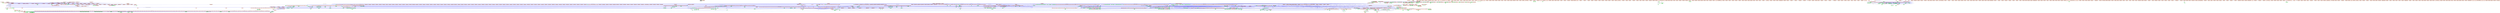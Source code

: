digraph G {
concentrate = true;
			subgraph legend{
			rank = min;
			label = "legend";
			Legend [shape=none, margin=0, label = <
				<table cellspacing="0" cellpadding="0" border="1"><tr><td>Code2flow Legend</td></tr><tr><td>
				<table cellspacing="0">
				<tr><td>Regular function</td><td width="50px"></td></tr>
				<tr><td>Trunk function (nothing calls this)</td><td bgcolor='coral'></td></tr>
				<tr><td>Leaf function (this calls nothing else)</td><td bgcolor='green'></td></tr>
				<tr><td>Function call which returns no value</td><td>&#8594;</td></tr>
				<tr><td>Function call returns some value</td><td><font color='blue'>&#8594;</font></td></tr>
				</table></td></tr></table>
				>];}node1 [splines=ortho shape = "rect" style = "rounded,filled" fillcolor = "coral" label = "0: (layout window frame (runs on import))" ];
node5 [splines=ortho shape = "rect" style = "rounded,filled" fillcolor = "coral" label = "0: (edit window frame (runs on import))" ];
node7 [splines=ortho shape = "rect" style = "rounded,filled" fillcolor = "coral" label = "0: (layout window frame (runs on import))" ];
node9 [splines=ortho shape = "rect" style = "rounded,filled" fillcolor = "coral" label = "0: (layout window frame (runs on import))" ];
node15 [splines=ortho shape = "rect" style = "rounded,filled" fillcolor = "coral" label = "0: (datepicker-fr-CH window frame (runs on import))" ];
node17 [splines=ortho shape = "rect" style = "rounded,filled" fillcolor = "coral" label = "0: (dimensions window frame (runs on import))" ];
node19 [splines=ortho shape = "rect" style = "rounded,filled" fillcolor = "coral" label = "0: (AnalyticsEvents window frame (runs on import))" ];
node26 [splines=ortho shape = "rect" style = "rounded,filled" fillcolor = "coral" label = "0: (analyticsConfigurator window frame (runs on import))" ];
node22 [splines=ortho shape = "rect" style = "rounded,filled" fillcolor = "green" label = "4: getAsset" ];
node25 [splines=ortho shape = "rect" style = "rounded,filled" fillcolor = "coral" label = "8: handler" ];
node41 [splines=ortho shape = "rect" style = "rounded,filled" fillcolor = "coral" label = "0: (openstreetmapgeocoder window frame (runs on import))" ];
node29 [splines=ortho shape = "rect" style = "rounded,filled" fillcolor = "green" label = "7: OpenStreetMapGeocoder" ];
node31 [splines=ortho shape = "rect" style = "rounded,filled" fillcolor = "coral" label = "24: _geocode" ];
node33 [splines=ortho shape = "rect" style = "rounded,filled" fillcolor = "green" label = "63: _formatResult" ];
node35 [splines=ortho shape = "rect" style = "rounded,filled" fillcolor = "coral" label = "99: _reverse" ];
node38 [splines=ortho shape = "rect" style = "rounded,filled" fillcolor = "green" label = "136: _getCommonParams" ];
node40 [splines=ortho shape = "rect" style = "rounded,filled" fillcolor = "green" label = "153: _forceParams" ];
node50 [splines=ortho shape = "rect" style = "rounded,filled" fillcolor = "coral" label = "0: (effect-slide window frame (runs on import))" ];
node48 [splines=ortho shape = "rect" style = "rounded" label = "26: slide" ];
node52 [splines=ortho shape = "rect" style = "rounded,filled" fillcolor = "coral" label = "0: (logger window frame (runs on import))" ];
node54 [splines=ortho shape = "rect" style = "rounded,filled" fillcolor = "coral" label = "0: (support window frame (runs on import))" ];
node56 [splines=ortho shape = "rect" style = "rounded,filled" fillcolor = "coral" label = "0: (config window frame (runs on import))" ];
node73 [splines=ortho shape = "rect" style = "rounded,filled" fillcolor = "coral" label = "0: (hooks window frame (runs on import))" ];
node64 [splines=ortho shape = "rect" style = "rounded,filled" fillcolor = "coral" label = "68: _initializeHook" ];
node66 [splines=ortho shape = "rect" style = "rounded,filled" fillcolor = "coral" label = "153: before" ];
node68 [splines=ortho shape = "rect" style = "rounded,filled" fillcolor = "coral" label = "165: after" ];
node70 [splines=ortho shape = "rect" style = "rounded,filled" fillcolor = "coral" label = "176: beforeMethods" ];
node72 [splines=ortho shape = "rect" style = "rounded,filled" fillcolor = "coral" label = "187: afterMethods" ];
node77 [splines=ortho shape = "rect" style = "rounded,filled" fillcolor = "coral" label = "0: (browserPolicy window frame (runs on import))" ];
node83 [splines=ortho shape = "rect" style = "rounded,filled" fillcolor = "coral" label = "0: (datepicker-nb window frame (runs on import))" ];
node85 [splines=ortho shape = "rect" style = "rounded,filled" fillcolor = "coral" label = "0: (ajax window frame (runs on import))" ];
node91 [splines=ortho shape = "rect" style = "rounded,filled" fillcolor = "coral" label = "0: (login window frame (runs on import))" ];
node90 [splines=ortho shape = "rect" style = "rounded,filled" fillcolor = "green" label = "6: waitForElement" ];
node97 [splines=ortho shape = "rect" style = "rounded,filled" fillcolor = "coral" label = "0: (dolls window frame (runs on import))" ];
node96 [splines=ortho shape = "rect" style = "rounded,filled" fillcolor = "green" label = "56: initAnim" ];
node95 [splines=ortho shape = "rect" style = "rounded,filled" fillcolor = "coral" label = "60: initAnim.tick" ];
node202 [splines=ortho shape = "rect" style = "rounded,filled" fillcolor = "coral" label = "0: (jquery window frame (runs on import))" ];
node102 [splines=ortho shape = "rect" style = "rounded,filled" fillcolor = "coral" label = "12: prototype.size" ];
node104 [splines=ortho shape = "rect" style = "rounded,filled" fillcolor = "green" label = "12: prototype.get" ];
node106 [splines=ortho shape = "rect" style = "rounded,filled" fillcolor = "green" label = "12: prototype.pushStack" ];
node108 [splines=ortho shape = "rect" style = "rounded,filled" fillcolor = "coral" label = "12: prototype.setArray" ];
node110 [splines=ortho shape = "rect" style = "rounded,filled" fillcolor = "green" label = "12: prototype.each" ];
node112 [splines=ortho shape = "rect" style = "rounded,filled" fillcolor = "coral" label = "12: prototype.index" ];
node116 [splines=ortho shape = "rect" style = "rounded" label = "12: prototype.attr" ];
node118 [splines=ortho shape = "rect" style = "rounded,filled" fillcolor = "coral" label = "12: prototype.css" ];
node120 [splines=ortho shape = "rect" style = "rounded,filled" fillcolor = "coral" label = "12: prototype.text" ];
node122 [splines=ortho shape = "rect" style = "rounded,filled" fillcolor = "coral" label = "12: prototype.wrapAll" ];
node126 [splines=ortho shape = "rect" style = "rounded,filled" fillcolor = "coral" label = "12: prototype.wrapInner" ];
node130 [splines=ortho shape = "rect" style = "rounded,filled" fillcolor = "coral" label = "12: prototype.wrap" ];
node132 [splines=ortho shape = "rect" style = "rounded,filled" fillcolor = "coral" label = "12: prototype.append" ];
node134 [splines=ortho shape = "rect" style = "rounded,filled" fillcolor = "coral" label = "12: prototype.prepend" ];
node136 [splines=ortho shape = "rect" style = "rounded,filled" fillcolor = "coral" label = "12: prototype.before" ];
node138 [splines=ortho shape = "rect" style = "rounded,filled" fillcolor = "green" label = "12: prototype.after" ];
node140 [splines=ortho shape = "rect" style = "rounded,filled" fillcolor = "coral" label = "12: prototype.end" ];
node142 [splines=ortho shape = "rect" style = "rounded" label = "12: prototype.find" ];
node146 [splines=ortho shape = "rect" style = "rounded,filled" fillcolor = "coral" label = "12: prototype.clone" ];
node148 [splines=ortho shape = "rect" style = "rounded" label = "12: prototype.filter" ];
node152 [splines=ortho shape = "rect" style = "rounded,filled" fillcolor = "coral" label = "12: prototype.closest" ];
node156 [splines=ortho shape = "rect" style = "rounded,filled" fillcolor = "coral" label = "12: prototype.not" ];
node158 [splines=ortho shape = "rect" style = "rounded" label = "12: prototype.add" ];
node160 [splines=ortho shape = "rect" style = "rounded,filled" fillcolor = "green" label = "12: prototype.is" ];
node162 [splines=ortho shape = "rect" style = "rounded,filled" fillcolor = "coral" label = "12: prototype.hasClass" ];
node166 [splines=ortho shape = "rect" style = "rounded,filled" fillcolor = "coral" label = "12: prototype.val" ];
node168 [splines=ortho shape = "rect" style = "rounded,filled" fillcolor = "coral" label = "12: prototype.html" ];
node170 [splines=ortho shape = "rect" style = "rounded,filled" fillcolor = "coral" label = "12: prototype.replaceWith" ];
node172 [splines=ortho shape = "rect" style = "rounded,filled" fillcolor = "coral" label = "12: prototype.eq" ];
node174 [splines=ortho shape = "rect" style = "rounded" label = "12: prototype.slice" ];
node176 [splines=ortho shape = "rect" style = "rounded" label = "12: prototype.map" ];
node178 [splines=ortho shape = "rect" style = "rounded,filled" fillcolor = "coral" label = "12: prototype.andSelf" ];
node182 [splines=ortho shape = "rect" style = "rounded,filled" fillcolor = "coral" label = "12: prototype.domManip" ];
node181 [splines=ortho shape = "rect" style = "rounded,filled" fillcolor = "coral" label = "12: prototype.domManip.K" ];
node184 [splines=ortho shape = "rect" style = "rounded,filled" fillcolor = "green" label = "12: z" ];
node186 [splines=ortho shape = "rect" style = "rounded,filled" fillcolor = "green" label = "12: e" ];
node188 [splines=ortho shape = "rect" style = "rounded,filled" fillcolor = "green" label = "12: extend" ];
node191 [splines=ortho shape = "rect" style = "rounded,filled" fillcolor = "green" label = "12: j" ];
node195 [splines=ortho shape = "rect" style = "rounded" label = "19: F" ];
node197 [splines=ortho shape = "rect" style = "rounded,filled" fillcolor = "coral" label = "19: matches" ];
node199 [splines=ortho shape = "rect" style = "rounded,filled" fillcolor = "green" label = "19: find" ];
node206 [splines=ortho shape = "rect" style = "rounded,filled" fillcolor = "coral" label = "0: (productGrid window frame (runs on import))" ];
node205 [splines=ortho shape = "rect" style = "rounded,filled" fillcolor = "green" label = "12: loadMoreProducts" ];
node208 [splines=ortho shape = "rect" style = "rounded,filled" fillcolor = "coral" label = "0: (packages window frame (runs on import))" ];
node210 [splines=ortho shape = "rect" style = "rounded,filled" fillcolor = "coral" label = "0: (shipping window frame (runs on import))" ];
node212 [splines=ortho shape = "rect" style = "rounded,filled" fillcolor = "coral" label = "0: (findFilter window frame (runs on import))" ];
node214 [splines=ortho shape = "rect" style = "rounded,filled" fillcolor = "coral" label = "0: (jquery.min window frame (runs on import))" ];
node220 [splines=ortho shape = "rect" style = "rounded,filled" fillcolor = "coral" label = "0: (package window frame (runs on import))" ];
node222 [splines=ortho shape = "rect" style = "rounded,filled" fillcolor = "coral" label = "0: (logger window frame (runs on import))" ];
node228 [splines=ortho shape = "rect" style = "rounded,filled" fillcolor = "coral" label = "0: (datepicker-mk window frame (runs on import))" ];
node230 [splines=ortho shape = "rect" style = "rounded,filled" fillcolor = "coral" label = "0: (productSettings window frame (runs on import))" ];
node236 [splines=ortho shape = "rect" style = "rounded,filled" fillcolor = "coral" label = "0: (console window frame (runs on import))" ];
node242 [splines=ortho shape = "rect" style = "rounded,filled" fillcolor = "coral" label = "0: (datepicker-tj window frame (runs on import))" ];
node244 [splines=ortho shape = "rect" style = "rounded,filled" fillcolor = "coral" label = "0: (attributes window frame (runs on import))" ];
node248 [splines=ortho shape = "rect" style = "rounded,filled" fillcolor = "coral" label = "0: (rquery window frame (runs on import))" ];
node251 [splines=ortho shape = "rect" style = "rounded,filled" fillcolor = "coral" label = "0: (tags window frame (runs on import))" ];
node257 [splines=ortho shape = "rect" style = "rounded,filled" fillcolor = "coral" label = "0: (datepicker-af window frame (runs on import))" ];
node273 [splines=ortho shape = "rect" style = "rounded,filled" fillcolor = "coral" label = "0: (geocoder window frame (runs on import))" ];
node260 [splines=ortho shape = "rect" style = "rounded,filled" fillcolor = "coral" label = "16: geoCoderConstructor" ];
node262 [splines=ortho shape = "rect" style = "rounded,filled" fillcolor = "green" label = "45: gc" ];
node264 [splines=ortho shape = "rect" style = "rounded,filled" fillcolor = "coral" label = "51: geoCoderGeocode" ];
node266 [splines=ortho shape = "rect" style = "rounded,filled" fillcolor = "green" label = "65: rv" ];
node268 [splines=ortho shape = "rect" style = "rounded,filled" fillcolor = "coral" label = "74: geoCoderReverse" ];
node270 [splines=ortho shape = "rect" style = "rounded,filled" fillcolor = "green" label = "102: gi" ];
node272 [splines=ortho shape = "rect" style = "rounded,filled" fillcolor = "coral" label = "114: geoCoderGeocode" ];
node275 [splines=ortho shape = "rect" style = "rounded,filled" fillcolor = "coral" label = "0: (classes window frame (runs on import))" ];
node279 [splines=ortho shape = "rect" style = "rounded,filled" fillcolor = "coral" label = "0: (subscriptions window frame (runs on import))" ];
node285 [splines=ortho shape = "rect" style = "rounded,filled" fillcolor = "coral" label = "0: (datepicker-ml window frame (runs on import))" ];
node287 [splines=ortho shape = "rect" style = "rounded,filled" fillcolor = "coral" label = "0: (curCSS window frame (runs on import))" ];
node289 [splines=ortho shape = "rect" style = "rounded,filled" fillcolor = "coral" label = "0: (segmentio window frame (runs on import))" ];
node293 [splines=ortho shape = "rect" style = "rounded,filled" fillcolor = "coral" label = "0: (intro window frame (runs on import))" ];
node302 [splines=ortho shape = "rect" style = "rounded,filled" fillcolor = "coral" label = "0: (effect-clip window frame (runs on import))" ];
node300 [splines=ortho shape = "rect" style = "rounded,filled" fillcolor = "coral" label = "26: clip" ];
node308 [splines=ortho shape = "rect" style = "rounded,filled" fillcolor = "coral" label = "0: (datepicker-fo window frame (runs on import))" ];
node310 [splines=ortho shape = "rect" style = "rounded,filled" fillcolor = "coral" label = "0: (discounts window frame (runs on import))" ];
node316 [splines=ortho shape = "rect" style = "rounded,filled" fillcolor = "coral" label = "0: (gpxformatter window frame (runs on import))" ];
node313 [splines=ortho shape = "rect" style = "rounded,filled" fillcolor = "green" label = "1: GpxFormatter" ];
node315 [splines=ortho shape = "rect" style = "rounded,filled" fillcolor = "green" label = "5: format" ];
node318 [splines=ortho shape = "rect" style = "rounded,filled" fillcolor = "coral" label = "0: (swap window frame (runs on import))" ];
node320 [splines=ortho shape = "rect" style = "rounded,filled" fillcolor = "coral" label = "0: (support window frame (runs on import))" ];
node322 [splines=ortho shape = "rect" style = "rounded,filled" fillcolor = "coral" label = "0: (traversing window frame (runs on import))" ];
node324 [splines=ortho shape = "rect" style = "rounded,filled" fillcolor = "coral" label = "0: (social window frame (runs on import))" ];
node328 [splines=ortho shape = "rect" style = "rounded,filled" fillcolor = "coral" label = "0: (autosize window frame (runs on import))" ];
node332 [splines=ortho shape = "rect" style = "rounded,filled" fillcolor = "coral" label = "0: (shopSpecs window frame (runs on import))" ];
node331 [splines=ortho shape = "rect" style = "rounded,filled" fillcolor = "green" label = "6: signUp" ];
node338 [splines=ortho shape = "rect" style = "rounded,filled" fillcolor = "coral" label = "0: (package window frame (runs on import))" ];
node342 [splines=ortho shape = "rect" style = "rounded,filled" fillcolor = "coral" label = "0: (nominatimmapquestgeocoder window frame (runs on import))" ];
node341 [splines=ortho shape = "rect" style = "rounded,filled" fillcolor = "green" label = "7: NominatimMapquestGeocoder" ];
node344 [splines=ortho shape = "rect" style = "rounded,filled" fillcolor = "coral" label = "0: (serviceConfiguration window frame (runs on import))" ];
node350 [splines=ortho shape = "rect" style = "rounded,filled" fillcolor = "coral" label = "0: (progressbar window frame (runs on import))" ];
node352 [splines=ortho shape = "rect" style = "rounded,filled" fillcolor = "coral" label = "0: (package window frame (runs on import))" ];
node354 [splines=ortho shape = "rect" style = "rounded,filled" fillcolor = "coral" label = "0: (wrap window frame (runs on import))" ];
node356 [splines=ortho shape = "rect" style = "rounded,filled" fillcolor = "coral" label = "0: (global window frame (runs on import))" ];
node362 [splines=ortho shape = "rect" style = "rounded,filled" fillcolor = "coral" label = "0: (variant window frame (runs on import))" ];
node368 [splines=ortho shape = "rect" style = "rounded,filled" fillcolor = "coral" label = "0: (datepicker-no window frame (runs on import))" ];
node372 [splines=ortho shape = "rect" style = "rounded,filled" fillcolor = "coral" label = "0: (package window frame (runs on import))" ];
node381 [splines=ortho shape = "rect" style = "rounded,filled" fillcolor = "coral" label = "0: (classie window frame (runs on import))" ];
node376 [splines=ortho shape = "rect" style = "rounded,filled" fillcolor = "coral" label = "22: classReg" ];
node378 [splines=ortho shape = "rect" style = "rounded,filled" fillcolor = "coral" label = "55: toggleClass" ];
node383 [splines=ortho shape = "rect" style = "rounded,filled" fillcolor = "coral" label = "0: (ready window frame (runs on import))" ];
node389 [splines=ortho shape = "rect" style = "rounded,filled" fillcolor = "coral" label = "0: (datepicker-fr window frame (runs on import))" ];
node393 [splines=ortho shape = "rect" style = "rounded,filled" fillcolor = "coral" label = "0: (review window frame (runs on import))" ];
node399 [splines=ortho shape = "rect" style = "rounded,filled" fillcolor = "coral" label = "0: (shipping window frame (runs on import))" ];
node396 [splines=ortho shape = "rect" style = "rounded,filled" fillcolor = "green" label = "4: cartShippingMethods" ];
node398 [splines=ortho shape = "rect" style = "rounded,filled" fillcolor = "green" label = "17: getShipmentMethod" ];
node401 [splines=ortho shape = "rect" style = "rounded,filled" fillcolor = "coral" label = "0: (manipulation window frame (runs on import))" ];
node403 [splines=ortho shape = "rect" style = "rounded,filled" fillcolor = "coral" label = "0: (productDetail window frame (runs on import))" ];
node409 [splines=ortho shape = "rect" style = "rounded,filled" fillcolor = "coral" label = "0: (datepicker-ca window frame (runs on import))" ];
node424 [splines=ortho shape = "rect" style = "rounded,filled" fillcolor = "coral" label = "0: (registry window frame (runs on import))" ];
node412 [splines=ortho shape = "rect" style = "rounded,filled" fillcolor = "green" label = "13: getDomain" ];
node414 [splines=ortho shape = "rect" style = "rounded,filled" fillcolor = "coral" label = "34: loadSettings" ];
node417 [splines=ortho shape = "rect" style = "rounded,filled" fillcolor = "coral" label = "105: createDefaultAdminUser" ];
node419 [splines=ortho shape = "rect" style = "rounded,filled" fillcolor = "coral" label = "228: loadPackages" ];
node421 [splines=ortho shape = "rect" style = "rounded,filled" fillcolor = "coral" label = "275: setDomain" ];
node423 [splines=ortho shape = "rect" style = "rounded,filled" fillcolor = "coral" label = "303: setShopName" ];
node430 [splines=ortho shape = "rect" style = "rounded,filled" fillcolor = "coral" label = "0: (datepicker-cs window frame (runs on import))" ];
node441 [splines=ortho shape = "rect" style = "rounded,filled" fillcolor = "coral" label = "0: (metadata window frame (runs on import))" ];
node434 [splines=ortho shape = "rect" style = "rounded,filled" fillcolor = "coral" label = "12: MetaData.render" ];
node436 [splines=ortho shape = "rect" style = "rounded,filled" fillcolor = "coral" label = "17: MetaData.clear" ];
node438 [splines=ortho shape = "rect" style = "rounded,filled" fillcolor = "coral" label = "32: MetaData.update" ];
node440 [splines=ortho shape = "rect" style = "rounded,filled" fillcolor = "coral" label = "91: MetaData.refresh" ];
node443 [splines=ortho shape = "rect" style = "rounded,filled" fillcolor = "coral" label = "0: (effects window frame (runs on import))" ];
node447 [splines=ortho shape = "rect" style = "rounded,filled" fillcolor = "coral" label = "0: (pinterest window frame (runs on import))" ];
node451 [splines=ortho shape = "rect" style = "rounded,filled" fillcolor = "coral" label = "0: (package window frame (runs on import))" ];
node556 [splines=ortho shape = "rect" style = "rounded,filled" fillcolor = "coral" label = "0: (sizzle window frame (runs on import))" ];
node455 [splines=ortho shape = "rect" style = "rounded,filled" fillcolor = "coral" label = "43: sortOrder" ];
node457 [splines=ortho shape = "rect" style = "rounded,filled" fillcolor = "green" label = "62: indexOf" ];
node460 [splines=ortho shape = "rect" style = "rounded,filled" fillcolor = "coral" label = "147: funescape" ];
node462 [splines=ortho shape = "rect" style = "rounded,filled" fillcolor = "coral" label = "170: unloadHandler" ];
node464 [splines=ortho shape = "rect" style = "rounded" label = "198: Sizzle" ];
node468 [splines=ortho shape = "rect" style = "rounded,filled" fillcolor = "green" label = "316: createCache" ];
node467 [splines=ortho shape = "rect" style = "rounded,filled" fillcolor = "coral" label = "316: createCache.cache" ];
node470 [splines=ortho shape = "rect" style = "rounded,filled" fillcolor = "green" label = "338: markFunction" ];
node472 [splines=ortho shape = "rect" style = "rounded,filled" fillcolor = "green" label = "342: assert" ];
node474 [splines=ortho shape = "rect" style = "rounded,filled" fillcolor = "green" label = "364: addHandle" ];
node476 [splines=ortho shape = "rect" style = "rounded,filled" fillcolor = "green" label = "377: siblingCheck" ];
node478 [splines=ortho shape = "rect" style = "rounded,filled" fillcolor = "green" label = "404: createInputPseudo" ];
node480 [splines=ortho shape = "rect" style = "rounded,filled" fillcolor = "green" label = "415: createButtonPseudo" ];
node486 [splines=ortho shape = "rect" style = "rounded" label = "426: createPositionalPseudo" ];
node488 [splines=ortho shape = "rect" style = "rounded,filled" fillcolor = "green" label = "449: testContext" ];
node491 [splines=ortho shape = "rect" style = "rounded,filled" fillcolor = "green" label = "462: isXML" ];
node499 [splines=ortho shape = "rect" style = "rounded" label = "473: setDocument" ];
node501 [splines=ortho shape = "rect" style = "rounded,filled" fillcolor = "coral" label = "848: matches" ];
node503 [splines=ortho shape = "rect" style = "rounded,filled" fillcolor = "coral" label = "855: matchesSelector" ];
node505 [splines=ortho shape = "rect" style = "rounded" label = "883: contains" ];
node507 [splines=ortho shape = "rect" style = "rounded,filled" fillcolor = "coral" label = "891: attr" ];
node509 [splines=ortho shape = "rect" style = "rounded,filled" fillcolor = "coral" label = "919: error" ];
node511 [splines=ortho shape = "rect" style = "rounded,filled" fillcolor = "coral" label = "921: uniqueSort" ];
node513 [splines=ortho shape = "rect" style = "rounded" label = "957: getText" ];
node516 [splines=ortho shape = "rect" style = "rounded,filled" fillcolor = "green" label = "1466: setFilters" ];
node518 [splines=ortho shape = "rect" style = "rounded,filled" fillcolor = "green" label = "1475: tokenize" ];
node520 [splines=ortho shape = "rect" style = "rounded,filled" fillcolor = "green" label = "1542: toSelector" ];
node522 [splines=ortho shape = "rect" style = "rounded,filled" fillcolor = "green" label = "1547: addCombinator" ];
node524 [splines=ortho shape = "rect" style = "rounded,filled" fillcolor = "green" label = "1604: elementMatcher" ];
node526 [splines=ortho shape = "rect" style = "rounded" label = "1617: multipleContexts" ];
node528 [splines=ortho shape = "rect" style = "rounded,filled" fillcolor = "green" label = "1624: condense" ];
node532 [splines=ortho shape = "rect" style = "rounded" label = "1641: setMatcher" ];
node538 [splines=ortho shape = "rect" style = "rounded" label = "1736: matcherFromTokens" ];
node542 [splines=ortho shape = "rect" style = "rounded" label = "1793: matcherFromGroupMatchers" ];
node541 [splines=ortho shape = "rect" style = "rounded,filled" fillcolor = "coral" label = "1798: matcherFromGroupMatchers.superMatcher" ];
node544 [splines=ortho shape = "rect" style = "rounded" label = "1898: compile" ];
node546 [splines=ortho shape = "rect" style = "rounded" label = "1934: select" ];
node568 [splines=ortho shape = "rect" style = "rounded,filled" fillcolor = "coral" label = "0: (effect-explode window frame (runs on import))" ];
node566 [splines=ortho shape = "rect" style = "rounded,filled" fillcolor = "coral" label = "26: explode" ];
node563 [splines=ortho shape = "rect" style = "rounded,filled" fillcolor = "coral" label = "46: explode.childComplete" ];
node565 [splines=ortho shape = "rect" style = "rounded,filled" fillcolor = "coral" label = "95: explode.animComplete" ];
node578 [splines=ortho shape = "rect" style = "rounded,filled" fillcolor = "coral" label = "0: (effect-pulsate window frame (runs on import))" ];
node576 [splines=ortho shape = "rect" style = "rounded,filled" fillcolor = "coral" label = "26: pulsate" ];
node842 [splines=ortho shape = "rect" style = "rounded,filled" fillcolor = "coral" label = "0: (i18next window frame (runs on import))" ];
node586 [splines=ortho shape = "rect" style = "rounded,filled" fillcolor = "coral" label = "108: sync.load" ];
node589 [splines=ortho shape = "rect" style = "rounded,filled" fillcolor = "green" label = "134: sync._loadLocal" ];
node591 [splines=ortho shape = "rect" style = "rounded,filled" fillcolor = "green" label = "159: sync._storeLocal" ];
node594 [splines=ortho shape = "rect" style = "rounded" label = "169: sync._fetch" ];
node596 [splines=ortho shape = "rect" style = "rounded" label = "234: sync._fetchOne" ];
node599 [splines=ortho shape = "rect" style = "rounded,filled" fillcolor = "coral" label = "262: sync.postMissing" ];
node602 [splines=ortho shape = "rect" style = "rounded,filled" fillcolor = "green" label = "382: _extend" ];
node604 [splines=ortho shape = "rect" style = "rounded" label = "391: _deepExtend" ];
node606 [splines=ortho shape = "rect" style = "rounded,filled" fillcolor = "green" label = "400: _each" ];
node609 [splines=ortho shape = "rect" style = "rounded,filled" fillcolor = "green" label = "450: _escape" ];
node652 [splines=ortho shape = "rect" style = "rounded,filled" fillcolor = "green" label = "461: _ajax" ];
node612 [splines=ortho shape = "rect" style = "rounded,filled" fillcolor = "coral" label = "463: _ajax.getXhr" ];
node614 [splines=ortho shape = "rect" style = "rounded,filled" fillcolor = "coral" label = "480: _ajax.encodeUsingUrlEncoding" ];
node616 [splines=ortho shape = "rect" style = "rounded,filled" fillcolor = "coral" label = "495: _ajax.utf8" ];
node618 [splines=ortho shape = "rect" style = "rounded,filled" fillcolor = "coral" label = "518: _ajax.base64" ];
node620 [splines=ortho shape = "rect" style = "rounded,filled" fillcolor = "coral" label = "556: _ajax.mergeHeaders" ];
node626 [splines=ortho shape = "rect" style = "rounded,filled" fillcolor = "coral" label = "572: _ajax.ajax" ];
node624 [splines=ortho shape = "rect" style = "rounded,filled" fillcolor = "coral" label = "657: _ajax.ajax.onreadystatechange" ];
node629 [splines=ortho shape = "rect" style = "rounded,filled" fillcolor = "coral" label = "690: _ajax.http.authBasic" ];
node631 [splines=ortho shape = "rect" style = "rounded,filled" fillcolor = "coral" label = "695: _ajax.http.connect" ];
node633 [splines=ortho shape = "rect" style = "rounded,filled" fillcolor = "coral" label = "700: _ajax.http.del" ];
node635 [splines=ortho shape = "rect" style = "rounded,filled" fillcolor = "coral" label = "704: _ajax.http.get" ];
node637 [splines=ortho shape = "rect" style = "rounded,filled" fillcolor = "coral" label = "708: _ajax.http.head" ];
node639 [splines=ortho shape = "rect" style = "rounded,filled" fillcolor = "coral" label = "713: _ajax.http.headers" ];
node641 [splines=ortho shape = "rect" style = "rounded,filled" fillcolor = "coral" label = "715: _ajax.http.isAllowed" ];
node643 [splines=ortho shape = "rect" style = "rounded,filled" fillcolor = "green" label = "722: _ajax.http.options" ];
node645 [splines=ortho shape = "rect" style = "rounded,filled" fillcolor = "coral" label = "727: _ajax.http.patch" ];
node647 [splines=ortho shape = "rect" style = "rounded,filled" fillcolor = "coral" label = "731: _ajax.http.post" ];
node649 [splines=ortho shape = "rect" style = "rounded,filled" fillcolor = "coral" label = "735: _ajax.http.put" ];
node651 [splines=ortho shape = "rect" style = "rounded,filled" fillcolor = "coral" label = "738: _ajax.http.trace" ];
node655 [splines=ortho shape = "rect" style = "rounded,filled" fillcolor = "green" label = "757: _cookie.create" ];
node657 [splines=ortho shape = "rect" style = "rounded,filled" fillcolor = "coral" label = "769: _cookie.read" ];
node659 [splines=ortho shape = "rect" style = "rounded,filled" fillcolor = "coral" label = "783: _cookie.remove" ];
node662 [splines=ortho shape = "rect" style = "rounded,filled" fillcolor = "coral" label = "787: cookie_noop.create" ];
node664 [splines=ortho shape = "rect" style = "rounded,filled" fillcolor = "coral" label = "793: cookie_noop.read" ];
node666 [splines=ortho shape = "rect" style = "rounded,filled" fillcolor = "coral" label = "794: cookie_noop.remove" ];
node669 [splines=ortho shape = "rect" style = "rounded,filled" fillcolor = "coral" label = "799: f._ajax" ];
node671 [splines=ortho shape = "rect" style = "rounded,filled" fillcolor = "green" label = "804: f.log" ];
node673 [splines=ortho shape = "rect" style = "rounded,filled" fillcolor = "green" label = "807: f.error" ];
node675 [splines=ortho shape = "rect" style = "rounded,filled" fillcolor = "green" label = "808: f.getCountyIndexOfLng" ];
node681 [splines=ortho shape = "rect" style = "rounded,filled" fillcolor = "green" label = "815: f.toLanguages" ];
node678 [splines=ortho shape = "rect" style = "rounded,filled" fillcolor = "coral" label = "822: f.toLanguages.applyCase" ];
node680 [splines=ortho shape = "rect" style = "rounded,filled" fillcolor = "coral" label = "839: f.toLanguages.addLanguage" ];
node683 [splines=ortho shape = "rect" style = "rounded,filled" fillcolor = "green" label = "862: f.regexEscape" ];
node685 [splines=ortho shape = "rect" style = "rounded,filled" fillcolor = "green" label = "865: f.regexReplacementEscape" ];
node687 [splines=ortho shape = "rect" style = "rounded" label = "896: init" ];
node689 [splines=ortho shape = "rect" style = "rounded,filled" fillcolor = "green" label = "1004: isInitialized" ];
node691 [splines=ortho shape = "rect" style = "rounded" label = "1005: preload" ];
node693 [splines=ortho shape = "rect" style = "rounded" label = "1016: addResourceBundle" ];
node695 [splines=ortho shape = "rect" style = "rounded,filled" fillcolor = "green" label = "1039: hasResourceBundle" ];
node697 [splines=ortho shape = "rect" style = "rounded,filled" fillcolor = "green" label = "1057: getResourceBundle" ];
node699 [splines=ortho shape = "rect" style = "rounded" label = "1066: removeResourceBundle" ];
node701 [splines=ortho shape = "rect" style = "rounded" label = "1076: addResource" ];
node703 [splines=ortho shape = "rect" style = "rounded" label = "1108: addResources" ];
node705 [splines=ortho shape = "rect" style = "rounded,filled" fillcolor = "green" label = "1125: setDefaultNamespace" ];
node707 [splines=ortho shape = "rect" style = "rounded" label = "1127: loadNamespace" ];
node710 [splines=ortho shape = "rect" style = "rounded" label = "1130: loadNamespaces" ];
node712 [splines=ortho shape = "rect" style = "rounded" label = "1197: setLng" ];
node714 [splines=ortho shape = "rect" style = "rounded,filled" fillcolor = "green" label = "1214: lng" ];
node717 [splines=ortho shape = "rect" style = "rounded" label = "1216: reload" ];
node719 [splines=ortho shape = "rect" style = "rounded,filled" fillcolor = "green" label = "1219: noConflict" ];
node731 [splines=ortho shape = "rect" style = "rounded,filled" fillcolor = "green" label = "1229: addJqueryFunct" ];
node722 [splines=ortho shape = "rect" style = "rounded,filled" fillcolor = "coral" label = "1232: addJqueryFunct.parse" ];
node724 [splines=ortho shape = "rect" style = "rounded,filled" fillcolor = "coral" label = "1271: addJqueryFunct.localize" ];
node730 [splines=ortho shape = "rect" style = "rounded,filled" fillcolor = "coral" label = "1305: addJqueryFunct.i18n" ];
node739 [splines=ortho shape = "rect" style = "rounded,filled" fillcolor = "green" label = "1320: addJqueryLikeFunctionality" ];
node734 [splines=ortho shape = "rect" style = "rounded,filled" fillcolor = "coral" label = "1321: addJqueryLikeFunctionality.parse" ];
node736 [splines=ortho shape = "rect" style = "rounded,filled" fillcolor = "coral" label = "1346: addJqueryLikeFunctionality.localize" ];
node738 [splines=ortho shape = "rect" style = "rounded,filled" fillcolor = "coral" label = "1370: addJqueryLikeFunctionality.translateObject" ];
node741 [splines=ortho shape = "rect" style = "rounded" label = "1379: applyReplacement" ];
node743 [splines=ortho shape = "rect" style = "rounded" label = "1414: applyReuse" ];
node745 [splines=ortho shape = "rect" style = "rounded,filled" fillcolor = "green" label = "1451: hasContext" ];
node747 [splines=ortho shape = "rect" style = "rounded,filled" fillcolor = "green" label = "1455: needsPlural" ];
node749 [splines=ortho shape = "rect" style = "rounded,filled" fillcolor = "green" label = "1459: needsIndefiniteArticle" ];
node751 [splines=ortho shape = "rect" style = "rounded" label = "1467: exists" ];
node753 [splines=ortho shape = "rect" style = "rounded" label = "1475: translate" ];
node755 [splines=ortho shape = "rect" style = "rounded,filled" fillcolor = "green" label = "1487: _getDefaultValue" ];
node757 [splines=ortho shape = "rect" style = "rounded,filled" fillcolor = "green" label = "1493: _injectSprintfProcessor" ];
node759 [splines=ortho shape = "rect" style = "rounded" label = "1502: _translate" ];
node761 [splines=ortho shape = "rect" style = "rounded" label = "1617: _find" ];
node765 [splines=ortho shape = "rect" style = "rounded,filled" fillcolor = "green" label = "1802: detectLanguage" ];
node768 [splines=ortho shape = "rect" style = "rounded,filled" fillcolor = "coral" label = "2015: _rulesPluralsTypes.1" ];
node770 [splines=ortho shape = "rect" style = "rounded,filled" fillcolor = "coral" label = "2015: _rulesPluralsTypes.2" ];
node772 [splines=ortho shape = "rect" style = "rounded,filled" fillcolor = "coral" label = "2016: _rulesPluralsTypes.3" ];
node774 [splines=ortho shape = "rect" style = "rounded,filled" fillcolor = "coral" label = "2017: _rulesPluralsTypes.4" ];
node776 [splines=ortho shape = "rect" style = "rounded,filled" fillcolor = "coral" label = "2018: _rulesPluralsTypes.5" ];
node778 [splines=ortho shape = "rect" style = "rounded,filled" fillcolor = "coral" label = "2019: _rulesPluralsTypes.6" ];
node780 [splines=ortho shape = "rect" style = "rounded,filled" fillcolor = "coral" label = "2021: _rulesPluralsTypes.7" ];
node782 [splines=ortho shape = "rect" style = "rounded,filled" fillcolor = "coral" label = "2022: _rulesPluralsTypes.8" ];
node784 [splines=ortho shape = "rect" style = "rounded,filled" fillcolor = "coral" label = "2023: _rulesPluralsTypes.9" ];
node786 [splines=ortho shape = "rect" style = "rounded,filled" fillcolor = "coral" label = "2023: _rulesPluralsTypes.10" ];
node788 [splines=ortho shape = "rect" style = "rounded,filled" fillcolor = "coral" label = "2024: _rulesPluralsTypes.11" ];
node790 [splines=ortho shape = "rect" style = "rounded,filled" fillcolor = "coral" label = "2026: _rulesPluralsTypes.12" ];
node792 [splines=ortho shape = "rect" style = "rounded,filled" fillcolor = "coral" label = "2026: _rulesPluralsTypes.13" ];
node794 [splines=ortho shape = "rect" style = "rounded,filled" fillcolor = "coral" label = "2027: _rulesPluralsTypes.14" ];
node796 [splines=ortho shape = "rect" style = "rounded,filled" fillcolor = "coral" label = "2028: _rulesPluralsTypes.15" ];
node798 [splines=ortho shape = "rect" style = "rounded,filled" fillcolor = "coral" label = "2031: _rulesPluralsTypes.16" ];
node800 [splines=ortho shape = "rect" style = "rounded,filled" fillcolor = "coral" label = "2035: _rulesPluralsTypes.17" ];
node802 [splines=ortho shape = "rect" style = "rounded,filled" fillcolor = "coral" label = "2036: _rulesPluralsTypes.18" ];
node804 [splines=ortho shape = "rect" style = "rounded,filled" fillcolor = "coral" label = "2038: _rulesPluralsTypes.19" ];
node806 [splines=ortho shape = "rect" style = "rounded,filled" fillcolor = "coral" label = "2042: _rulesPluralsTypes.20" ];
node808 [splines=ortho shape = "rect" style = "rounded,filled" fillcolor = "coral" label = "2047: _rulesPluralsTypes.21" ];
node814 [splines=ortho shape = "rect" style = "rounded,filled" fillcolor = "coral" label = "2065: pluralExtensions.addRule" ];
node816 [splines=ortho shape = "rect" style = "rounded,filled" fillcolor = "green" label = "2066: pluralExtensions.setCurrentLng" ];
node818 [splines=ortho shape = "rect" style = "rounded" label = "2078: pluralExtensions.needsPlural" ];
node822 [splines=ortho shape = "rect" style = "rounded" label = "2093: pluralExtensions.get" ];
node821 [splines=ortho shape = "rect" style = "rounded,filled" fillcolor = "coral" label = "2096: pluralExtensions.get.getResult" ];
node825 [splines=ortho shape = "rect" style = "rounded,filled" fillcolor = "green" label = "2130: addPostProcessor" ];
node828 [splines=ortho shape = "rect" style = "rounded,filled" fillcolor = "green" label = "2132: get_type" ];
node830 [splines=ortho shape = "rect" style = "rounded,filled" fillcolor = "green" label = "2136: str_repeat" ];
node832 [splines=ortho shape = "rect" style = "rounded,filled" fillcolor = "coral" label = "2138: str_format" ];
node834 [splines=ortho shape = "rect" style = "rounded" label = "2146: format" ];
node837 [splines=ortho shape = "rect" style = "rounded,filled" fillcolor = "green" label = "2200: parse" ];
node840 [splines=ortho shape = "rect" style = "rounded,filled" fillcolor = "green" label = "2259: vsprintf" ];
node848 [splines=ortho shape = "rect" style = "rounded,filled" fillcolor = "coral" label = "0: (addGetHookIf window frame (runs on import))" ];
node846 [splines=ortho shape = "rect" style = "rounded,filled" fillcolor = "green" label = "3: addGetHookIf" ];
node850 [splines=ortho shape = "rect" style = "rounded,filled" fillcolor = "coral" label = "0: (productDetail window frame (runs on import))" ];
node852 [splines=ortho shape = "rect" style = "rounded,filled" fillcolor = "coral" label = "0: (media window frame (runs on import))" ];
node854 [splines=ortho shape = "rect" style = "rounded,filled" fillcolor = "coral" label = "0: (unformatSpec window frame (runs on import))" ];
node856 [splines=ortho shape = "rect" style = "rounded,filled" fillcolor = "coral" label = "0: (main window frame (runs on import))" ];
node858 [splines=ortho shape = "rect" style = "rounded,filled" fillcolor = "coral" label = "0: (grid window frame (runs on import))" ];
node860 [splines=ortho shape = "rect" style = "rounded,filled" fillcolor = "coral" label = "0: (cartIcon window frame (runs on import))" ];
node862 [splines=ortho shape = "rect" style = "rounded,filled" fillcolor = "coral" label = "0: (products window frame (runs on import))" ];
node868 [splines=ortho shape = "rect" style = "rounded,filled" fillcolor = "coral" label = "0: (selectable window frame (runs on import))" ];
node876 [splines=ortho shape = "rect" style = "rounded,filled" fillcolor = "coral" label = "0: (effect-fade window frame (runs on import))" ];
node874 [splines=ortho shape = "rect" style = "rounded,filled" fillcolor = "coral" label = "26: fade" ];
node878 [splines=ortho shape = "rect" style = "rounded,filled" fillcolor = "coral" label = "0: (add window frame (runs on import))" ];
node884 [splines=ortho shape = "rect" style = "rounded,filled" fillcolor = "coral" label = "0: (datepicker-fr-CA window frame (runs on import))" ];
node886 [splines=ortho shape = "rect" style = "rounded,filled" fillcolor = "coral" label = "0: (isHidden window frame (runs on import))" ];
node890 [splines=ortho shape = "rect" style = "rounded,filled" fillcolor = "coral" label = "0: (valueerror window frame (runs on import))" ];
node889 [splines=ortho shape = "rect" style = "rounded,filled" fillcolor = "green" label = "3: ValueError" ];
node896 [splines=ortho shape = "rect" style = "rounded,filled" fillcolor = "coral" label = "0: (datepicker-da window frame (runs on import))" ];
node898 [splines=ortho shape = "rect" style = "rounded,filled" fillcolor = "coral" label = "0: (social window frame (runs on import))" ];
node900 [splines=ortho shape = "rect" style = "rounded,filled" fillcolor = "coral" label = "0: (productSpecs window frame (runs on import))" ];
node904 [splines=ortho shape = "rect" style = "rounded,filled" fillcolor = "coral" label = "0: (rcheckableType window frame (runs on import))" ];
node910 [splines=ortho shape = "rect" style = "rounded,filled" fillcolor = "coral" label = "0: (datepicker-hu window frame (runs on import))" ];
node912 [splines=ortho shape = "rect" style = "rounded,filled" fillcolor = "coral" label = "0: (collections window frame (runs on import))" ];
node914 [splines=ortho shape = "rect" style = "rounded,filled" fillcolor = "coral" label = "0: (publications window frame (runs on import))" ];
node918 [splines=ortho shape = "rect" style = "rounded,filled" fillcolor = "coral" label = "0: (fixtures window frame (runs on import))" ];
node920 [splines=ortho shape = "rect" style = "rounded,filled" fillcolor = "coral" label = "0: (signUp window frame (runs on import))" ];
node928 [splines=ortho shape = "rect" style = "rounded,filled" fillcolor = "coral" label = "0: (mouse window frame (runs on import))" ];
node930 [splines=ortho shape = "rect" style = "rounded,filled" fillcolor = "coral" label = "0: (publications window frame (runs on import))" ];
node936 [splines=ortho shape = "rect" style = "rounded,filled" fillcolor = "coral" label = "0: (datepicker-zh-TW window frame (runs on import))" ];
node938 [splines=ortho shape = "rect" style = "rounded,filled" fillcolor = "coral" label = "0: (items window frame (runs on import))" ];
node941 [splines=ortho shape = "rect" style = "rounded,filled" fillcolor = "coral" label = "0: (uglify window frame (runs on import))" ];
node951 [splines=ortho shape = "rect" style = "rounded,filled" fillcolor = "coral" label = "0: (products window frame (runs on import))" ];
node944 [splines=ortho shape = "rect" style = "rounded" label = "15: createTitle" ];
node946 [splines=ortho shape = "rect" style = "rounded" label = "70: createHandle" ];
node950 [splines=ortho shape = "rect" style = "rounded,filled" fillcolor = "green" label = "126: copyMedia" ];
node955 [splines=ortho shape = "rect" style = "rounded,filled" fillcolor = "coral" label = "0: (index window frame (runs on import))" ];
node957 [splines=ortho shape = "rect" style = "rounded,filled" fillcolor = "coral" label = "0: (social window frame (runs on import))" ];
node963 [splines=ortho shape = "rect" style = "rounded,filled" fillcolor = "coral" label = "0: (datepicker-kk window frame (runs on import))" ];
node987 [splines=ortho shape = "rect" style = "rounded,filled" fillcolor = "coral" label = "0: (button window frame (runs on import))" ];
node971 [splines=ortho shape = "rect" style = "rounded,filled" fillcolor = "coral" label = "30: formResetHandler" ];
node973 [splines=ortho shape = "rect" style = "rounded,filled" fillcolor = "green" label = "36: radioGroup" ];
node976 [splines=ortho shape = "rect" style = "rounded,filled" fillcolor = "coral" label = "201: _determineButtonType" ];
node978 [splines=ortho shape = "rect" style = "rounded,filled" fillcolor = "green" label = "240: widget" ];
node980 [splines=ortho shape = "rect" style = "rounded,filled" fillcolor = "green" label = "244: _destroy" ];
node982 [splines=ortho shape = "rect" style = "rounded" label = "257: _setOption" ];
node984 [splines=ortho shape = "rect" style = "rounded" label = "276: refresh" ];
node986 [splines=ortho shape = "rect" style = "rounded,filled" fillcolor = "green" label = "308: _resetButton" ];
node993 [splines=ortho shape = "rect" style = "rounded,filled" fillcolor = "coral" label = "0: (package window frame (runs on import))" ];
node1004 [splines=ortho shape = "rect" style = "rounded,filled" fillcolor = "coral" label = "0: (geocoderfactory window frame (runs on import))" ];
node997 [splines=ortho shape = "rect" style = "rounded" label = "14: GeocoderFactory._getHttpAdapter" ];
node999 [splines=ortho shape = "rect" style = "rounded" label = "33: GeocoderFactory._getGeocoder" ];
node1001 [splines=ortho shape = "rect" style = "rounded" label = "116: GeocoderFactory._getFormatter" ];
node1003 [splines=ortho shape = "rect" style = "rounded,filled" fillcolor = "coral" label = "136: GeocoderFactory.getGeocoder" ];
node1010 [splines=ortho shape = "rect" style = "rounded,filled" fillcolor = "coral" label = "0: (datepicker-bg window frame (runs on import))" ];
node1016 [splines=ortho shape = "rect" style = "rounded,filled" fillcolor = "coral" label = "0: (datepicker-az window frame (runs on import))" ];
node1018 [splines=ortho shape = "rect" style = "rounded,filled" fillcolor = "coral" label = "0: (assets_production window frame (runs on import))" ];
node1037 [splines=ortho shape = "rect" style = "rounded,filled" fillcolor = "coral" label = "0: (money window frame (runs on import))" ];
node1022 [splines=ortho shape = "rect" style = "rounded" label = "16: fx" ];
node1025 [splines=ortho shape = "rect" style = "rounded" label = "49: convert" ];
node1027 [splines=ortho shape = "rect" style = "rounded,filled" fillcolor = "green" label = "70: getRate" ];
node1029 [splines=ortho shape = "rect" style = "rounded,filled" fillcolor = "green" label = "99: fxWrapper" ];
node1031 [splines=ortho shape = "rect" style = "rounded,filled" fillcolor = "green" label = "113: convert" ];
node1033 [splines=ortho shape = "rect" style = "rounded,filled" fillcolor = "coral" label = "121: from" ];
node1035 [splines=ortho shape = "rect" style = "rounded,filled" fillcolor = "coral" label = "128: to" ];
node1039 [splines=ortho shape = "rect" style = "rounded,filled" fillcolor = "coral" label = "0: (Gruntfile window frame (runs on import))" ];
node1041 [splines=ortho shape = "rect" style = "rounded,filled" fillcolor = "coral" label = "0: (numericInput window frame (runs on import))" ];
node1043 [splines=ortho shape = "rect" style = "rounded,filled" fillcolor = "coral" label = "0: (accounts window frame (runs on import))" ];
node1051 [splines=ortho shape = "rect" style = "rounded,filled" fillcolor = "coral" label = "0: (productGrid window frame (runs on import))" ];
node1046 [splines=ortho shape = "rect" style = "rounded,filled" fillcolor = "green" label = "12: loadMoreProducts" ];
node1053 [splines=ortho shape = "rect" style = "rounded,filled" fillcolor = "coral" label = "0: (payments window frame (runs on import))" ];
node1059 [splines=ortho shape = "rect" style = "rounded,filled" fillcolor = "coral" label = "0: (datepicker-ka window frame (runs on import))" ];
node1062 [splines=ortho shape = "rect" style = "rounded,filled" fillcolor = "coral" label = "0: (variant window frame (runs on import))" ];
node1064 [splines=ortho shape = "rect" style = "rounded,filled" fillcolor = "coral" label = "0: (packageSpecs window frame (runs on import))" ];
node1070 [splines=ortho shape = "rect" style = "rounded,filled" fillcolor = "coral" label = "0: (datepicker-uk window frame (runs on import))" ];
node1072 [splines=ortho shape = "rect" style = "rounded,filled" fillcolor = "coral" label = "0: (methods window frame (runs on import))" ];
node1074 [splines=ortho shape = "rect" style = "rounded,filled" fillcolor = "coral" label = "0: (autoNumeric-min window frame (runs on import))" ];
node1082 [splines=ortho shape = "rect" style = "rounded,filled" fillcolor = "coral" label = "0: (main window frame (runs on import))" ];
node1077 [splines=ortho shape = "rect" style = "rounded,filled" fillcolor = "coral" label = "245: loginWithAnonymous" ];
node1084 [splines=ortho shape = "rect" style = "rounded,filled" fillcolor = "coral" label = "0: (settings window frame (runs on import))" ];
node1086 [splines=ortho shape = "rect" style = "rounded,filled" fillcolor = "coral" label = "0: (methods window frame (runs on import))" ];
node1092 [splines=ortho shape = "rect" style = "rounded,filled" fillcolor = "coral" label = "0: (datepicker-sv window frame (runs on import))" ];
node1160 [splines=ortho shape = "rect" style = "rounded,filled" fillcolor = "coral" label = "0: (unipointer window frame (runs on import))" ];
node1159 [splines=ortho shape = "rect" style = "rounded" label = "38: factory" ];
node1098 [splines=ortho shape = "rect" style = "rounded,filled" fillcolor = "coral" label = "42: factory.noop" ];
node1100 [splines=ortho shape = "rect" style = "rounded,filled" fillcolor = "coral" label = "44: factory.Unipointer" ];
node1102 [splines=ortho shape = "rect" style = "rounded,filled" fillcolor = "coral" label = "49: factory.bindStartEvent" ];
node1104 [splines=ortho shape = "rect" style = "rounded,filled" fillcolor = "coral" label = "53: factory.unbindStartEvent" ];
node1106 [splines=ortho shape = "rect" style = "rounded,filled" fillcolor = "green" label = "61: factory._bindStartEvent" ];
node1108 [splines=ortho shape = "rect" style = "rounded,filled" fillcolor = "coral" label = "80: factory.handleEvent" ];
node1110 [splines=ortho shape = "rect" style = "rounded,filled" fillcolor = "green" label = "88: factory.getTouch" ];
node1112 [splines=ortho shape = "rect" style = "rounded,filled" fillcolor = "coral" label = "99: factory.onmousedown" ];
node1114 [splines=ortho shape = "rect" style = "rounded,filled" fillcolor = "coral" label = "108: factory.ontouchstart" ];
node1116 [splines=ortho shape = "rect" style = "rounded,filled" fillcolor = "coral" label = "113: factory.onpointerdown" ];
node1118 [splines=ortho shape = "rect" style = "rounded" label = "122: factory._pointerDown" ];
node1120 [splines=ortho shape = "rect" style = "rounded" label = "137: factory.pointerDown" ];
node1124 [splines=ortho shape = "rect" style = "rounded,filled" fillcolor = "green" label = "150: factory._bindPostStartEvents" ];
node1126 [splines=ortho shape = "rect" style = "rounded,filled" fillcolor = "green" label = "170: factory._unbindPostStartEvents" ];
node1128 [splines=ortho shape = "rect" style = "rounded,filled" fillcolor = "coral" label = "186: factory.onmousemove" ];
node1130 [splines=ortho shape = "rect" style = "rounded,filled" fillcolor = "coral" label = "191: factory.onpointermove" ];
node1132 [splines=ortho shape = "rect" style = "rounded,filled" fillcolor = "coral" label = "197: factory.ontouchmove" ];
node1134 [splines=ortho shape = "rect" style = "rounded" label = "210: factory._pointerMove" ];
node1136 [splines=ortho shape = "rect" style = "rounded,filled" fillcolor = "green" label = "215: factory.pointerMove" ];
node1138 [splines=ortho shape = "rect" style = "rounded,filled" fillcolor = "coral" label = "222: factory.onmouseup" ];
node1140 [splines=ortho shape = "rect" style = "rounded,filled" fillcolor = "coral" label = "227: factory.onpointerup" ];
node1142 [splines=ortho shape = "rect" style = "rounded,filled" fillcolor = "coral" label = "233: factory.ontouchend" ];
node1144 [splines=ortho shape = "rect" style = "rounded" label = "246: factory._pointerUp" ];
node1146 [splines=ortho shape = "rect" style = "rounded,filled" fillcolor = "green" label = "252: factory.pointerUp" ];
node1148 [splines=ortho shape = "rect" style = "rounded" label = "260: factory._pointerDone" ];
node1150 [splines=ortho shape = "rect" style = "rounded,filled" fillcolor = "coral" label = "273: factory.onpointercancel" ];
node1152 [splines=ortho shape = "rect" style = "rounded,filled" fillcolor = "coral" label = "279: factory.ontouchcancel" ];
node1154 [splines=ortho shape = "rect" style = "rounded" label = "292: factory._pointerCancel" ];
node1156 [splines=ortho shape = "rect" style = "rounded,filled" fillcolor = "green" label = "298: factory.pointerCancel" ];
node1158 [splines=ortho shape = "rect" style = "rounded,filled" fillcolor = "coral" label = "306: factory.getPointerPoint" ];
node1224 [splines=ortho shape = "rect" style = "rounded,filled" fillcolor = "coral" label = "0: (effect window frame (runs on import))" ];
node1168 [splines=ortho shape = "rect" style = "rounded,filled" fillcolor = "coral" label = "104: Color" ];
node1173 [splines=ortho shape = "rect" style = "rounded,filled" fillcolor = "coral" label = "181: clamp" ];
node1175 [splines=ortho shape = "rect" style = "rounded,filled" fillcolor = "green" label = "207: stringParse" ];
node1177 [splines=ortho shape = "rect" style = "rounded,filled" fillcolor = "green" label = "458: hue2rgb" ];
node1179 [splines=ortho shape = "rect" style = "rounded,filled" fillcolor = "coral" label = "472: to" ];
node1181 [splines=ortho shape = "rect" style = "rounded,filled" fillcolor = "coral" label = "509: from" ];
node1183 [splines=ortho shape = "rect" style = "rounded,filled" fillcolor = "coral" label = "605: hook" ];
node1187 [splines=ortho shape = "rect" style = "rounded,filled" fillcolor = "coral" label = "659: borderColor.expand" ];
node1194 [splines=ortho shape = "rect" style = "rounded,filled" fillcolor = "coral" label = "726: getElementStyles" ];
node1197 [splines=ortho shape = "rect" style = "rounded,filled" fillcolor = "coral" label = "754: styleDifference" ];
node1211 [splines=ortho shape = "rect" style = "rounded,filled" fillcolor = "coral" label = "778: animateClass" ];
node1203 [splines=ortho shape = "rect" style = "rounded,filled" fillcolor = "coral" label = "798: animateClass.applyClassChange" ];
node1216 [splines=ortho shape = "rect" style = "rounded,filled" fillcolor = "coral" label = "1078: _normalizeArguments" ];
node1218 [splines=ortho shape = "rect" style = "rounded,filled" fillcolor = "coral" label = "1129: standardAnimationOption" ];
node1226 [splines=ortho shape = "rect" style = "rounded,filled" fillcolor = "coral" label = "0: (variantForm window frame (runs on import))" ];
node1228 [splines=ortho shape = "rect" style = "rounded,filled" fillcolor = "coral" label = "0: (login window frame (runs on import))" ];
node1234 [splines=ortho shape = "rect" style = "rounded,filled" fillcolor = "coral" label = "0: (tooltip window frame (runs on import))" ];
node1240 [splines=ortho shape = "rect" style = "rounded,filled" fillcolor = "coral" label = "0: (offcanvas window frame (runs on import))" ];
node1242 [splines=ortho shape = "rect" style = "rounded,filled" fillcolor = "coral" label = "0: (products window frame (runs on import))" ];
node1251 [splines=ortho shape = "rect" style = "rounded,filled" fillcolor = "coral" label = "0: (effect-puff window frame (runs on import))" ];
node1249 [splines=ortho shape = "rect" style = "rounded,filled" fillcolor = "coral" label = "27: puff" ];
node1253 [splines=ortho shape = "rect" style = "rounded,filled" fillcolor = "coral" label = "0: (productDetail window frame (runs on import))" ];
node1256 [splines=ortho shape = "rect" style = "rounded,filled" fillcolor = "coral" label = "0: (tag window frame (runs on import))" ];
node1260 [splines=ortho shape = "rect" style = "rounded,filled" fillcolor = "coral" label = "0: (util window frame (runs on import))" ];
node1259 [splines=ortho shape = "rect" style = "rounded,filled" fillcolor = "green" label = "2: capitalize" ];
node1262 [splines=ortho shape = "rect" style = "rounded,filled" fillcolor = "coral" label = "0: (products window frame (runs on import))" ];
node1264 [splines=ortho shape = "rect" style = "rounded,filled" fillcolor = "coral" label = "0: (collectionFS window frame (runs on import))" ];
node1270 [splines=ortho shape = "rect" style = "rounded,filled" fillcolor = "coral" label = "0: (datepicker-ms window frame (runs on import))" ];
node1272 [splines=ortho shape = "rect" style = "rounded,filled" fillcolor = "coral" label = "0: (animatedSelector window frame (runs on import))" ];
node1276 [splines=ortho shape = "rect" style = "rounded,filled" fillcolor = "coral" label = "0: (mixpanel window frame (runs on import))" ];
node1278 [splines=ortho shape = "rect" style = "rounded,filled" fillcolor = "coral" label = "0: (childVariant window frame (runs on import))" ];
node1280 [splines=ortho shape = "rect" style = "rounded,filled" fillcolor = "coral" label = "0: (register window frame (runs on import))" ];
node1286 [splines=ortho shape = "rect" style = "rounded,filled" fillcolor = "coral" label = "0: (dialog window frame (runs on import))" ];
node1326 [splines=ortho shape = "rect" style = "rounded,filled" fillcolor = "coral" label = "0: (bs-lessdoc-parser window frame (runs on import))" ];
node1289 [splines=ortho shape = "rect" style = "rounded,filled" fillcolor = "green" label = "12: markdown2html" ];
node1291 [splines=ortho shape = "rect" style = "rounded,filled" fillcolor = "green" label = "43: Section" ];
node1293 [splines=ortho shape = "rect" style = "rounded,filled" fillcolor = "coral" label = "51: addSubSection" ];
node1295 [splines=ortho shape = "rect" style = "rounded,filled" fillcolor = "green" label = "55: SubSection" ];
node1297 [splines=ortho shape = "rect" style = "rounded,filled" fillcolor = "coral" label = "61: addVar" ];
node1299 [splines=ortho shape = "rect" style = "rounded" label = "65: VarDocstring" ];
node1301 [splines=ortho shape = "rect" style = "rounded" label = "69: SectionDocstring" ];
node1303 [splines=ortho shape = "rect" style = "rounded,filled" fillcolor = "green" label = "73: Variable" ];
node1305 [splines=ortho shape = "rect" style = "rounded,filled" fillcolor = "green" label = "79: Tokenizer" ];
node1307 [splines=ortho shape = "rect" style = "rounded,filled" fillcolor = "coral" label = "84: unshift" ];
node1309 [splines=ortho shape = "rect" style = "rounded" label = "91: _shift" ];
node1311 [splines=ortho shape = "rect" style = "rounded" label = "133: shift" ];
node1313 [splines=ortho shape = "rect" style = "rounded,filled" fillcolor = "coral" label = "143: Parser" ];
node1315 [splines=ortho shape = "rect" style = "rounded,filled" fillcolor = "coral" label = "147: parseFile" ];
node1317 [splines=ortho shape = "rect" style = "rounded" label = "161: parseSection" ];
node1319 [splines=ortho shape = "rect" style = "rounded" label = "180: parseSubSections" ];
node1321 [splines=ortho shape = "rect" style = "rounded" label = "201: parseSubSection" ];
node1323 [splines=ortho shape = "rect" style = "rounded" label = "211: parseVars" ];
node1325 [splines=ortho shape = "rect" style = "rounded,filled" fillcolor = "green" label = "221: parseVar" ];
node1328 [splines=ortho shape = "rect" style = "rounded,filled" fillcolor = "coral" label = "0: (cartSpecs window frame (runs on import))" ];
node1332 [splines=ortho shape = "rect" style = "rounded,filled" fillcolor = "coral" label = "0: (package window frame (runs on import))" ];
node1336 [splines=ortho shape = "rect" style = "rounded,filled" fillcolor = "coral" label = "0: (routing window frame (runs on import))" ];
node1347 [splines=ortho shape = "rect" style = "rounded,filled" fillcolor = "coral" label = "0: (smartystreetsgeocoder window frame (runs on import))" ];
node1339 [splines=ortho shape = "rect" style = "rounded,filled" fillcolor = "green" label = "9: SmartyStreets" ];
node1341 [splines=ortho shape = "rect" style = "rounded" label = "30: reverse" ];
node1343 [splines=ortho shape = "rect" style = "rounded,filled" fillcolor = "green" label = "41: _formatResult" ];
node1346 [splines=ortho shape = "rect" style = "rounded,filled" fillcolor = "green" label = "64: geocode" ];
node1349 [splines=ortho shape = "rect" style = "rounded,filled" fillcolor = "coral" label = "0: (policy window frame (runs on import))" ];
node1351 [splines=ortho shape = "rect" style = "rounded,filled" fillcolor = "coral" label = "0: (amd window frame (runs on import))" ];
node1357 [splines=ortho shape = "rect" style = "rounded,filled" fillcolor = "coral" label = "0: (datepicker-ta window frame (runs on import))" ];
node1363 [splines=ortho shape = "rect" style = "rounded,filled" fillcolor = "coral" label = "0: (package window frame (runs on import))" ];
node1365 [splines=ortho shape = "rect" style = "rounded,filled" fillcolor = "coral" label = "0: (numericInput window frame (runs on import))" ];
node1367 [splines=ortho shape = "rect" style = "rounded,filled" fillcolor = "coral" label = "0: (deprecated window frame (runs on import))" ];
node1373 [splines=ortho shape = "rect" style = "rounded,filled" fillcolor = "coral" label = "0: (stringformatter window frame (runs on import))" ];
node1370 [splines=ortho shape = "rect" style = "rounded,filled" fillcolor = "green" label = "1: StringFormatter" ];
node1372 [splines=ortho shape = "rect" style = "rounded,filled" fillcolor = "green" label = "10: format" ];
node1375 [splines=ortho shape = "rect" style = "rounded,filled" fillcolor = "coral" label = "0: (selector-sizzle window frame (runs on import))" ];
node1381 [splines=ortho shape = "rect" style = "rounded,filled" fillcolor = "coral" label = "0: (draggable window frame (runs on import))" ];
node1383 [splines=ortho shape = "rect" style = "rounded,filled" fillcolor = "coral" label = "0: (attributes window frame (runs on import))" ];
node1389 [splines=ortho shape = "rect" style = "rounded,filled" fillcolor = "coral" label = "0: (datepicker-km window frame (runs on import))" ];
node1396 [splines=ortho shape = "rect" style = "rounded,filled" fillcolor = "coral" label = "0: (orders window frame (runs on import))" ];
node1393 [splines=ortho shape = "rect" style = "rounded,filled" fillcolor = "green" label = "66: getOrders" ];
node1395 [splines=ortho shape = "rect" style = "rounded,filled" fillcolor = "green" label = "71: getFiltersWithCounts" ];
node1400 [splines=ortho shape = "rect" style = "rounded,filled" fillcolor = "coral" label = "0: (routing window frame (runs on import))" ];
node1447 [splines=ortho shape = "rect" style = "rounded,filled" fillcolor = "coral" label = "0: (products window frame (runs on import))" ];
node1404 [splines=ortho shape = "rect" style = "rounded,filled" fillcolor = "coral" label = "17: currentProduct.equals" ];
node1406 [splines=ortho shape = "rect" style = "rounded" label = "20: currentProduct.get" ];
node1408 [splines=ortho shape = "rect" style = "rounded" label = "25: currentProduct.set" ];
node1410 [splines=ortho shape = "rect" style = "rounded,filled" fillcolor = "coral" label = "30: currentProduct.changed" ];
node1412 [splines=ortho shape = "rect" style = "rounded,filled" fillcolor = "green" label = "34: currentProduct.ensureDeps" ];
node1414 [splines=ortho shape = "rect" style = "rounded" label = "50: setCurrentVariant" ];
node1416 [splines=ortho shape = "rect" style = "rounded" label = "71: setCurrentProduct" ];
node1418 [splines=ortho shape = "rect" style = "rounded" label = "92: selectedVariant" ];
node1420 [splines=ortho shape = "rect" style = "rounded" label = "115: selectedProduct" ];
node1422 [splines=ortho shape = "rect" style = "rounded" label = "127: selectedProductId" ];
node1426 [splines=ortho shape = "rect" style = "rounded" label = "136: selectedVariantId" ];
node1430 [splines=ortho shape = "rect" style = "rounded" label = "172: checkChildVariants" ];
node1434 [splines=ortho shape = "rect" style = "rounded" label = "198: checkInventoryVariants" ];
node1438 [splines=ortho shape = "rect" style = "rounded" label = "227: getVariantPriceRange" ];
node1442 [splines=ortho shape = "rect" style = "rounded" label = "287: getProductPriceRange" ];
node1444 [splines=ortho shape = "rect" style = "rounded,filled" fillcolor = "coral" label = "336: getCardType" ];
node1446 [splines=ortho shape = "rect" style = "rounded,filled" fillcolor = "coral" label = "361: getGuestLoginState" ];
node1449 [splines=ortho shape = "rect" style = "rounded,filled" fillcolor = "coral" label = "0: (dashboard window frame (runs on import))" ];
node1451 [splines=ortho shape = "rect" style = "rounded,filled" fillcolor = "coral" label = "0: (register window frame (runs on import))" ];
node1453 [splines=ortho shape = "rect" style = "rounded,filled" fillcolor = "coral" label = "0: (products window frame (runs on import))" ];
node1455 [splines=ortho shape = "rect" style = "rounded,filled" fillcolor = "coral" label = "0: (icon window frame (runs on import))" ];
node1457 [splines=ortho shape = "rect" style = "rounded,filled" fillcolor = "coral" label = "0: (subscriptions window frame (runs on import))" ];
node1755 [splines=ortho shape = "rect" style = "rounded,filled" fillcolor = "coral" label = "0: (draggabilly.pkgd window frame (runs on import))" ];
node1472 [splines=ortho shape = "rect" style = "rounded,filled" fillcolor = "coral" label = "126: bridget" ];
node1461 [splines=ortho shape = "rect" style = "rounded,filled" fillcolor = "coral" label = "22: noop" ];
node1473 [splines=ortho shape = "rect" style = "rounded,filled" fillcolor = "coral" label = "26: defineBridget" ];
node1466 [splines=ortho shape = "rect" style = "rounded,filled" fillcolor = "coral" label = "39: defineBridget.addOptionMethod" ];
node1465 [splines=ortho shape = "rect" style = "rounded,filled" fillcolor = "coral" label = "46: defineBridget.addOptionMethod.option" ];
node1468 [splines=ortho shape = "rect" style = "rounded,filled" fillcolor = "coral" label = "60: defineBridget.noop" ];
node1470 [splines=ortho shape = "rect" style = "rounded,filled" fillcolor = "coral" label = "69: defineBridget.bridge" ];
node1477 [splines=ortho shape = "rect" style = "rounded,filled" fillcolor = "coral" label = "170: classReg" ];
node1479 [splines=ortho shape = "rect" style = "rounded,filled" fillcolor = "coral" label = "203: toggleClass" ];
node1484 [splines=ortho shape = "rect" style = "rounded,filled" fillcolor = "green" label = "252: getStyleProperty" ];
node1488 [splines=ortho shape = "rect" style = "rounded,filled" fillcolor = "green" label = "309: getStyleSize" ];
node1490 [splines=ortho shape = "rect" style = "rounded,filled" fillcolor = "coral" label = "316: noop" ];
node1492 [splines=ortho shape = "rect" style = "rounded,filled" fillcolor = "coral" label = "322: noop" ];
node1495 [splines=ortho shape = "rect" style = "rounded,filled" fillcolor = "green" label = "341: getZeroSize" ];
node1508 [splines=ortho shape = "rect" style = "rounded,filled" fillcolor = "coral" label = "361: defineGetSize" ];
node1502 [splines=ortho shape = "rect" style = "rounded,filled" fillcolor = "coral" label = "375: defineGetSize.setup" ];
node1500 [splines=ortho shape = "rect" style = "rounded,filled" fillcolor = "coral" label = "387: defineGetSize.setup.getStyle" ];
node1505 [splines=ortho shape = "rect" style = "rounded,filled" fillcolor = "coral" label = "429: defineGetSize.getSize" ];
node1507 [splines=ortho shape = "rect" style = "rounded,filled" fillcolor = "coral" label = "499: defineGetSize.mungeNonPixel" ];
node1512 [splines=ortho shape = "rect" style = "rounded,filled" fillcolor = "coral" label = "563: bind" ];
node1514 [splines=ortho shape = "rect" style = "rounded,filled" fillcolor = "coral" label = "564: getIEEvent" ];
node1516 [splines=ortho shape = "rect" style = "rounded,filled" fillcolor = "coral" label = "590: unbind" ];
node1521 [splines=ortho shape = "rect" style = "rounded,filled" fillcolor = "green" label = "645: EventEmitter" ];
node1523 [splines=ortho shape = "rect" style = "rounded,filled" fillcolor = "green" label = "658: indexOfListener" ];
node1527 [splines=ortho shape = "rect" style = "rounded,filled" fillcolor = "coral" label = "679: alias" ];
node1526 [splines=ortho shape = "rect" style = "rounded,filled" fillcolor = "coral" label = "688: alias.aliasClosure" ];
node1529 [splines=ortho shape = "rect" style = "rounded" label = "695: getListeners" ];
node1531 [splines=ortho shape = "rect" style = "rounded,filled" fillcolor = "coral" label = "721: flattenListeners" ];
node1533 [splines=ortho shape = "rect" style = "rounded" label = "737: getListenersAsObject" ];
node1535 [splines=ortho shape = "rect" style = "rounded" label = "758: addListener" ];
node1537 [splines=ortho shape = "rect" style = "rounded,filled" fillcolor = "coral" label = "792: addOnceListener" ];
node1539 [splines=ortho shape = "rect" style = "rounded" label = "816: defineEvent" ];
node1541 [splines=ortho shape = "rect" style = "rounded,filled" fillcolor = "coral" label = "830: defineEvents" ];
node1543 [splines=ortho shape = "rect" style = "rounded" label = "836: removeListener" ];
node1545 [splines=ortho shape = "rect" style = "rounded,filled" fillcolor = "coral" label = "878: addListeners" ];
node1547 [splines=ortho shape = "rect" style = "rounded,filled" fillcolor = "coral" label = "895: removeListeners" ];
node1549 [splines=ortho shape = "rect" style = "rounded,filled" fillcolor = "green" label = "899: manipulateListeners" ];
node1551 [splines=ortho shape = "rect" style = "rounded,filled" fillcolor = "coral" label = "946: removeEvent" ];
node1553 [splines=ortho shape = "rect" style = "rounded" label = "990: emitEvent" ];
node1555 [splines=ortho shape = "rect" style = "rounded,filled" fillcolor = "coral" label = "1041: emit" ];
node1557 [splines=ortho shape = "rect" style = "rounded,filled" fillcolor = "coral" label = "1055: setOnceReturnValue" ];
node1559 [splines=ortho shape = "rect" style = "rounded,filled" fillcolor = "green" label = "1069: _getOnceReturnValue" ];
node1562 [splines=ortho shape = "rect" style = "rounded,filled" fillcolor = "green" label = "1080: _getEvents" ];
node1564 [splines=ortho shape = "rect" style = "rounded,filled" fillcolor = "green" label = "1086: noConflict" ];
node1631 [splines=ortho shape = "rect" style = "rounded" label = "1146: factory" ];
node1570 [splines=ortho shape = "rect" style = "rounded,filled" fillcolor = "coral" label = "1149: factory.noop" ];
node1572 [splines=ortho shape = "rect" style = "rounded,filled" fillcolor = "coral" label = "1150: factory.Unipointer" ];
node1574 [splines=ortho shape = "rect" style = "rounded,filled" fillcolor = "coral" label = "1157: factory.bindStartEvent" ];
node1576 [splines=ortho shape = "rect" style = "rounded,filled" fillcolor = "coral" label = "1160: factory.unbindStartEvent" ];
node1578 [splines=ortho shape = "rect" style = "rounded,filled" fillcolor = "green" label = "1164: factory._bindStartEvent" ];
node1580 [splines=ortho shape = "rect" style = "rounded,filled" fillcolor = "coral" label = "1185: factory.handleEvent" ];
node1582 [splines=ortho shape = "rect" style = "rounded,filled" fillcolor = "green" label = "1195: factory.getTouch" ];
node1584 [splines=ortho shape = "rect" style = "rounded,filled" fillcolor = "coral" label = "1204: factory.onmousedown" ];
node1586 [splines=ortho shape = "rect" style = "rounded,filled" fillcolor = "coral" label = "1210: factory.ontouchstart" ];
node1588 [splines=ortho shape = "rect" style = "rounded,filled" fillcolor = "coral" label = "1225: factory.onpointerdown" ];
node1590 [splines=ortho shape = "rect" style = "rounded" label = "1228: factory._pointerDown" ];
node1592 [splines=ortho shape = "rect" style = "rounded" label = "1242: factory.pointerDown" ];
node1596 [splines=ortho shape = "rect" style = "rounded,filled" fillcolor = "green" label = "1255: factory._bindPostStartEvents" ];
node1598 [splines=ortho shape = "rect" style = "rounded,filled" fillcolor = "green" label = "1275: factory._unbindPostStartEvents" ];
node1600 [splines=ortho shape = "rect" style = "rounded,filled" fillcolor = "coral" label = "1289: factory.onmousemove" ];
node1602 [splines=ortho shape = "rect" style = "rounded,filled" fillcolor = "coral" label = "1294: factory.onpointermove" ];
node1604 [splines=ortho shape = "rect" style = "rounded,filled" fillcolor = "coral" label = "1307: factory.ontouchmove" ];
node1606 [splines=ortho shape = "rect" style = "rounded" label = "1318: factory._pointerMove" ];
node1608 [splines=ortho shape = "rect" style = "rounded,filled" fillcolor = "green" label = "1323: factory.pointerMove" ];
node1610 [splines=ortho shape = "rect" style = "rounded,filled" fillcolor = "coral" label = "1325: factory.onmouseup" ];
node1612 [splines=ortho shape = "rect" style = "rounded,filled" fillcolor = "coral" label = "1331: factory.onpointerup" ];
node1614 [splines=ortho shape = "rect" style = "rounded,filled" fillcolor = "coral" label = "1344: factory.ontouchend" ];
node1616 [splines=ortho shape = "rect" style = "rounded" label = "1355: factory._pointerUp" ];
node1618 [splines=ortho shape = "rect" style = "rounded,filled" fillcolor = "green" label = "1361: factory.pointerUp" ];
node1620 [splines=ortho shape = "rect" style = "rounded" label = "1369: factory._pointerDone" ];
node1622 [splines=ortho shape = "rect" style = "rounded,filled" fillcolor = "coral" label = "1376: factory.onpointercancel" ];
node1624 [splines=ortho shape = "rect" style = "rounded,filled" fillcolor = "coral" label = "1390: factory.ontouchcancel" ];
node1626 [splines=ortho shape = "rect" style = "rounded" label = "1401: factory._pointerCancel" ];
node1628 [splines=ortho shape = "rect" style = "rounded,filled" fillcolor = "green" label = "1404: factory.pointerCancel" ];
node1630 [splines=ortho shape = "rect" style = "rounded,filled" fillcolor = "coral" label = "1422: factory.getPointerPoint" ];
node1691 [splines=ortho shape = "rect" style = "rounded,filled" fillcolor = "green" label = "1469: factory" ];
node1636 [splines=ortho shape = "rect" style = "rounded,filled" fillcolor = "coral" label = "1471: factory.noop" ];
node1638 [splines=ortho shape = "rect" style = "rounded,filled" fillcolor = "coral" label = "1472: factory.preventDefaultEvent" ];
node1640 [splines=ortho shape = "rect" style = "rounded,filled" fillcolor = "coral" label = "1487: factory.getParentLink" ];
node1642 [splines=ortho shape = "rect" style = "rounded,filled" fillcolor = "coral" label = "1499: factory.Unidragger" ];
node1644 [splines=ortho shape = "rect" style = "rounded,filled" fillcolor = "coral" label = "1501: factory.bindHandles" ];
node1646 [splines=ortho shape = "rect" style = "rounded,filled" fillcolor = "coral" label = "1505: factory.unbindHandles" ];
node1648 [splines=ortho shape = "rect" style = "rounded,filled" fillcolor = "green" label = "1509: factory._bindHandles" ];
node1650 [splines=ortho shape = "rect" style = "rounded,filled" fillcolor = "coral" label = "1550: factory.noDragStart" ];
node1652 [splines=ortho shape = "rect" style = "rounded,filled" fillcolor = "coral" label = "1558: factory.noop" ];
node1655 [splines=ortho shape = "rect" style = "rounded,filled" fillcolor = "coral" label = "1583: factory.pointerDown" ];
node1657 [splines=ortho shape = "rect" style = "rounded,filled" fillcolor = "green" label = "1590: factory._dragPointerDown" ];
node1659 [splines=ortho shape = "rect" style = "rounded,filled" fillcolor = "coral" label = "1612: factory.pointerMove" ];
node1662 [splines=ortho shape = "rect" style = "rounded" label = "1619: factory._dragPointerMove" ];
node1664 [splines=ortho shape = "rect" style = "rounded,filled" fillcolor = "green" label = "1642: factory.hasDragStarted" ];
node1666 [splines=ortho shape = "rect" style = "rounded,filled" fillcolor = "coral" label = "1647: factory.pointerUp" ];
node1668 [splines=ortho shape = "rect" style = "rounded" label = "1656: factory._dragPointerUp" ];
node1670 [splines=ortho shape = "rect" style = "rounded" label = "1664: factory._dragStart" ];
node1672 [splines=ortho shape = "rect" style = "rounded,filled" fillcolor = "green" label = "1677: factory.dragStart" ];
node1674 [splines=ortho shape = "rect" style = "rounded" label = "1682: factory._dragMove" ];
node1676 [splines=ortho shape = "rect" style = "rounded,filled" fillcolor = "green" label = "1691: factory.dragMove" ];
node1680 [splines=ortho shape = "rect" style = "rounded" label = "1695: factory._dragEnd" ];
node1682 [splines=ortho shape = "rect" style = "rounded,filled" fillcolor = "green" label = "1712: factory.dragEnd" ];
node1684 [splines=ortho shape = "rect" style = "rounded,filled" fillcolor = "coral" label = "1715: factory.onclick" ];
node1686 [splines=ortho shape = "rect" style = "rounded" label = "1724: factory._staticClick" ];
node1688 [splines=ortho shape = "rect" style = "rounded,filled" fillcolor = "green" label = "1730: factory.staticClick" ];
node1690 [splines=ortho shape = "rect" style = "rounded,filled" fillcolor = "coral" label = "1746: factory.getPointerPoint" ];
node1754 [splines=ortho shape = "rect" style = "rounded" label = "1804: factory" ];
node1696 [splines=ortho shape = "rect" style = "rounded,filled" fillcolor = "coral" label = "1808: factory.noop" ];
node1698 [splines=ortho shape = "rect" style = "rounded,filled" fillcolor = "coral" label = "1813: factory.extend" ];
node1700 [splines=ortho shape = "rect" style = "rounded,filled" fillcolor = "coral" label = "1830: factory.isElementDOM2" ];
node1702 [splines=ortho shape = "rect" style = "rounded,filled" fillcolor = "coral" label = "1833: factory.isElementQuirky" ];
node1704 [splines=ortho shape = "rect" style = "rounded,filled" fillcolor = "coral" label = "1887: factory.Draggabilly" ];
node1707 [splines=ortho shape = "rect" style = "rounded" label = "1913: factory.option" ];
node1712 [splines=ortho shape = "rect" style = "rounded" label = "1914: factory._create" ];
node1714 [splines=ortho shape = "rect" style = "rounded,filled" fillcolor = "green" label = "1941: factory.setHandles" ];
node1716 [splines=ortho shape = "rect" style = "rounded,filled" fillcolor = "green" label = "1949: factory.dispatchEvent" ];
node1718 [splines=ortho shape = "rect" style = "rounded" label = "1974: factory._getPosition" ];
node1720 [splines=ortho shape = "rect" style = "rounded,filled" fillcolor = "green" label = "1987: factory._addTransformPosition" ];
node1722 [splines=ortho shape = "rect" style = "rounded,filled" fillcolor = "coral" label = "2019: factory.pointerDown" ];
node1724 [splines=ortho shape = "rect" style = "rounded,filled" fillcolor = "coral" label = "2035: factory.pointerMove" ];
node1726 [splines=ortho shape = "rect" style = "rounded,filled" fillcolor = "coral" label = "2047: factory.dragStart" ];
node1729 [splines=ortho shape = "rect" style = "rounded,filled" fillcolor = "green" label = "2066: factory.measureContainment" ];
node1731 [splines=ortho shape = "rect" style = "rounded,filled" fillcolor = "coral" label = "2097: factory.dragMove" ];
node1733 [splines=ortho shape = "rect" style = "rounded,filled" fillcolor = "coral" label = "2125: factory.applyGrid" ];
node1735 [splines=ortho shape = "rect" style = "rounded,filled" fillcolor = "green" label = "2127: factory.containDrag" ];
node1737 [splines=ortho shape = "rect" style = "rounded,filled" fillcolor = "coral" label = "2155: factory.pointerUp" ];
node1739 [splines=ortho shape = "rect" style = "rounded" label = "2166: factory.dragEnd" ];
node1743 [splines=ortho shape = "rect" style = "rounded,filled" fillcolor = "coral" label = "2185: factory.animate" ];
node1742 [splines=ortho shape = "rect" style = "rounded,filled" fillcolor = "coral" label = "2190: factory.animate.animateFrame" ];
node1745 [splines=ortho shape = "rect" style = "rounded,filled" fillcolor = "green" label = "2198: factory.setLeftTop" ];
node1747 [splines=ortho shape = "rect" style = "rounded,filled" fillcolor = "coral" label = "2218: factory.staticClick" ];
node1749 [splines=ortho shape = "rect" style = "rounded,filled" fillcolor = "green" label = "2223: factory.enable" ];
node1751 [splines=ortho shape = "rect" style = "rounded" label = "2227: factory.disable" ];
node1753 [splines=ortho shape = "rect" style = "rounded,filled" fillcolor = "coral" label = "2237: factory.destroy" ];
node1761 [splines=ortho shape = "rect" style = "rounded,filled" fillcolor = "coral" label = "0: (social window frame (runs on import))" ];
node1763 [splines=ortho shape = "rect" style = "rounded,filled" fillcolor = "coral" label = "0: (cart window frame (runs on import))" ];
node1765 [splines=ortho shape = "rect" style = "rounded,filled" fillcolor = "coral" label = "0: (defaultDisplay window frame (runs on import))" ];
node1767 [splines=ortho shape = "rect" style = "rounded,filled" fillcolor = "coral" label = "0: (push window frame (runs on import))" ];
node1776 [splines=ortho shape = "rect" style = "rounded,filled" fillcolor = "coral" label = "0: (effect-blind window frame (runs on import))" ];
node1774 [splines=ortho shape = "rect" style = "rounded,filled" fillcolor = "coral" label = "26: blind" ];
node1783 [splines=ortho shape = "rect" style = "rounded,filled" fillcolor = "coral" label = "0: (helpers window frame (runs on import))" ];
node1780 [splines=ortho shape = "rect" style = "rounded,filled" fillcolor = "coral" label = "3: LoginFormSharedHelpers.messages" ];
node1782 [splines=ortho shape = "rect" style = "rounded,filled" fillcolor = "coral" label = "21: LoginFormSharedHelpers.uniqueId" ];
node1787 [splines=ortho shape = "rect" style = "rounded,filled" fillcolor = "coral" label = "0: (import window frame (runs on import))" ];
node1786 [splines=ortho shape = "rect" style = "rounded,filled" fillcolor = "green" label = "3: uploadHandler" ];
node1795 [splines=ortho shape = "rect" style = "rounded,filled" fillcolor = "coral" label = "0: (routing window frame (runs on import))" ];
node1797 [splines=ortho shape = "rect" style = "rounded,filled" fillcolor = "coral" label = "0: (jquery window frame (runs on import))" ];
node1801 [splines=ortho shape = "rect" style = "rounded,filled" fillcolor = "coral" label = "0: (textfield window frame (runs on import))" ];
node1803 [splines=ortho shape = "rect" style = "rounded,filled" fillcolor = "coral" label = "0: (media window frame (runs on import))" ];
node1805 [splines=ortho shape = "rect" style = "rounded,filled" fillcolor = "coral" label = "0: (_evalUrl window frame (runs on import))" ];
node1807 [splines=ortho shape = "rect" style = "rounded,filled" fillcolor = "coral" label = "0: (payments window frame (runs on import))" ];
node1809 [splines=ortho shape = "rect" style = "rounded,filled" fillcolor = "coral" label = "0: (shipping window frame (runs on import))" ];
node2073 [splines=ortho shape = "rect" style = "rounded,filled" fillcolor = "coral" label = "0: (i18next.commonjs.withJQuery window frame (runs on import))" ];
node1817 [splines=ortho shape = "rect" style = "rounded,filled" fillcolor = "coral" label = "112: sync.load" ];
node1820 [splines=ortho shape = "rect" style = "rounded,filled" fillcolor = "green" label = "138: sync._loadLocal" ];
node1822 [splines=ortho shape = "rect" style = "rounded,filled" fillcolor = "green" label = "163: sync._storeLocal" ];
node1825 [splines=ortho shape = "rect" style = "rounded" label = "173: sync._fetch" ];
node1827 [splines=ortho shape = "rect" style = "rounded" label = "238: sync._fetchOne" ];
node1830 [splines=ortho shape = "rect" style = "rounded,filled" fillcolor = "coral" label = "266: sync.postMissing" ];
node1833 [splines=ortho shape = "rect" style = "rounded,filled" fillcolor = "green" label = "386: _extend" ];
node1835 [splines=ortho shape = "rect" style = "rounded" label = "395: _deepExtend" ];
node1837 [splines=ortho shape = "rect" style = "rounded,filled" fillcolor = "green" label = "405: _each" ];
node1840 [splines=ortho shape = "rect" style = "rounded,filled" fillcolor = "green" label = "454: _escape" ];
node1883 [splines=ortho shape = "rect" style = "rounded,filled" fillcolor = "green" label = "465: _ajax" ];
node1843 [splines=ortho shape = "rect" style = "rounded,filled" fillcolor = "coral" label = "467: _ajax.getXhr" ];
node1845 [splines=ortho shape = "rect" style = "rounded,filled" fillcolor = "coral" label = "484: _ajax.encodeUsingUrlEncoding" ];
node1847 [splines=ortho shape = "rect" style = "rounded,filled" fillcolor = "coral" label = "499: _ajax.utf8" ];
node1849 [splines=ortho shape = "rect" style = "rounded,filled" fillcolor = "coral" label = "522: _ajax.base64" ];
node1851 [splines=ortho shape = "rect" style = "rounded,filled" fillcolor = "coral" label = "560: _ajax.mergeHeaders" ];
node1857 [splines=ortho shape = "rect" style = "rounded,filled" fillcolor = "coral" label = "576: _ajax.ajax" ];
node1855 [splines=ortho shape = "rect" style = "rounded,filled" fillcolor = "coral" label = "661: _ajax.ajax.onreadystatechange" ];
node1860 [splines=ortho shape = "rect" style = "rounded,filled" fillcolor = "coral" label = "694: _ajax.http.authBasic" ];
node1862 [splines=ortho shape = "rect" style = "rounded,filled" fillcolor = "coral" label = "699: _ajax.http.connect" ];
node1864 [splines=ortho shape = "rect" style = "rounded,filled" fillcolor = "coral" label = "704: _ajax.http.del" ];
node1866 [splines=ortho shape = "rect" style = "rounded,filled" fillcolor = "coral" label = "709: _ajax.http.get" ];
node1868 [splines=ortho shape = "rect" style = "rounded,filled" fillcolor = "coral" label = "713: _ajax.http.head" ];
node1870 [splines=ortho shape = "rect" style = "rounded,filled" fillcolor = "coral" label = "717: _ajax.http.headers" ];
node1872 [splines=ortho shape = "rect" style = "rounded,filled" fillcolor = "coral" label = "719: _ajax.http.isAllowed" ];
node1874 [splines=ortho shape = "rect" style = "rounded,filled" fillcolor = "green" label = "726: _ajax.http.options" ];
node1876 [splines=ortho shape = "rect" style = "rounded,filled" fillcolor = "coral" label = "731: _ajax.http.patch" ];
node1878 [splines=ortho shape = "rect" style = "rounded,filled" fillcolor = "coral" label = "735: _ajax.http.post" ];
node1880 [splines=ortho shape = "rect" style = "rounded,filled" fillcolor = "coral" label = "739: _ajax.http.put" ];
node1882 [splines=ortho shape = "rect" style = "rounded,filled" fillcolor = "coral" label = "742: _ajax.http.trace" ];
node1886 [splines=ortho shape = "rect" style = "rounded,filled" fillcolor = "green" label = "761: _cookie.create" ];
node1888 [splines=ortho shape = "rect" style = "rounded,filled" fillcolor = "coral" label = "773: _cookie.read" ];
node1890 [splines=ortho shape = "rect" style = "rounded,filled" fillcolor = "coral" label = "787: _cookie.remove" ];
node1893 [splines=ortho shape = "rect" style = "rounded,filled" fillcolor = "coral" label = "791: cookie_noop.create" ];
node1895 [splines=ortho shape = "rect" style = "rounded,filled" fillcolor = "coral" label = "797: cookie_noop.read" ];
node1897 [splines=ortho shape = "rect" style = "rounded,filled" fillcolor = "coral" label = "798: cookie_noop.remove" ];
node1900 [splines=ortho shape = "rect" style = "rounded,filled" fillcolor = "coral" label = "803: f._ajax" ];
node1902 [splines=ortho shape = "rect" style = "rounded,filled" fillcolor = "green" label = "808: f.log" ];
node1904 [splines=ortho shape = "rect" style = "rounded,filled" fillcolor = "green" label = "811: f.error" ];
node1906 [splines=ortho shape = "rect" style = "rounded,filled" fillcolor = "green" label = "812: f.getCountyIndexOfLng" ];
node1912 [splines=ortho shape = "rect" style = "rounded,filled" fillcolor = "green" label = "819: f.toLanguages" ];
node1909 [splines=ortho shape = "rect" style = "rounded,filled" fillcolor = "coral" label = "826: f.toLanguages.applyCase" ];
node1911 [splines=ortho shape = "rect" style = "rounded,filled" fillcolor = "coral" label = "843: f.toLanguages.addLanguage" ];
node1914 [splines=ortho shape = "rect" style = "rounded,filled" fillcolor = "green" label = "866: f.regexEscape" ];
node1916 [splines=ortho shape = "rect" style = "rounded,filled" fillcolor = "green" label = "869: f.regexReplacementEscape" ];
node1918 [splines=ortho shape = "rect" style = "rounded" label = "900: init" ];
node1920 [splines=ortho shape = "rect" style = "rounded,filled" fillcolor = "green" label = "1008: isInitialized" ];
node1922 [splines=ortho shape = "rect" style = "rounded" label = "1009: preload" ];
node1924 [splines=ortho shape = "rect" style = "rounded" label = "1020: addResourceBundle" ];
node1926 [splines=ortho shape = "rect" style = "rounded,filled" fillcolor = "green" label = "1043: hasResourceBundle" ];
node1928 [splines=ortho shape = "rect" style = "rounded,filled" fillcolor = "green" label = "1061: getResourceBundle" ];
node1930 [splines=ortho shape = "rect" style = "rounded" label = "1070: removeResourceBundle" ];
node1932 [splines=ortho shape = "rect" style = "rounded" label = "1080: addResource" ];
node1934 [splines=ortho shape = "rect" style = "rounded" label = "1112: addResources" ];
node1936 [splines=ortho shape = "rect" style = "rounded,filled" fillcolor = "green" label = "1129: setDefaultNamespace" ];
node1938 [splines=ortho shape = "rect" style = "rounded" label = "1131: loadNamespace" ];
node1941 [splines=ortho shape = "rect" style = "rounded" label = "1134: loadNamespaces" ];
node1943 [splines=ortho shape = "rect" style = "rounded" label = "1201: setLng" ];
node1945 [splines=ortho shape = "rect" style = "rounded,filled" fillcolor = "green" label = "1218: lng" ];
node1948 [splines=ortho shape = "rect" style = "rounded" label = "1220: reload" ];
node1950 [splines=ortho shape = "rect" style = "rounded,filled" fillcolor = "green" label = "1223: noConflict" ];
node1962 [splines=ortho shape = "rect" style = "rounded,filled" fillcolor = "green" label = "1233: addJqueryFunct" ];
node1953 [splines=ortho shape = "rect" style = "rounded,filled" fillcolor = "coral" label = "1236: addJqueryFunct.parse" ];
node1955 [splines=ortho shape = "rect" style = "rounded,filled" fillcolor = "coral" label = "1275: addJqueryFunct.localize" ];
node1961 [splines=ortho shape = "rect" style = "rounded,filled" fillcolor = "coral" label = "1309: addJqueryFunct.i18n" ];
node1970 [splines=ortho shape = "rect" style = "rounded,filled" fillcolor = "green" label = "1324: addJqueryLikeFunctionality" ];
node1965 [splines=ortho shape = "rect" style = "rounded,filled" fillcolor = "coral" label = "1325: addJqueryLikeFunctionality.parse" ];
node1967 [splines=ortho shape = "rect" style = "rounded,filled" fillcolor = "coral" label = "1350: addJqueryLikeFunctionality.localize" ];
node1969 [splines=ortho shape = "rect" style = "rounded,filled" fillcolor = "coral" label = "1374: addJqueryLikeFunctionality.translateObject" ];
node1972 [splines=ortho shape = "rect" style = "rounded" label = "1383: applyReplacement" ];
node1974 [splines=ortho shape = "rect" style = "rounded" label = "1418: applyReuse" ];
node1976 [splines=ortho shape = "rect" style = "rounded,filled" fillcolor = "green" label = "1455: hasContext" ];
node1978 [splines=ortho shape = "rect" style = "rounded,filled" fillcolor = "green" label = "1459: needsPlural" ];
node1980 [splines=ortho shape = "rect" style = "rounded,filled" fillcolor = "green" label = "1463: needsIndefiniteArticle" ];
node1982 [splines=ortho shape = "rect" style = "rounded" label = "1471: exists" ];
node1984 [splines=ortho shape = "rect" style = "rounded" label = "1479: translate" ];
node1986 [splines=ortho shape = "rect" style = "rounded,filled" fillcolor = "green" label = "1491: _getDefaultValue" ];
node1988 [splines=ortho shape = "rect" style = "rounded,filled" fillcolor = "green" label = "1497: _injectSprintfProcessor" ];
node1990 [splines=ortho shape = "rect" style = "rounded" label = "1506: _translate" ];
node1992 [splines=ortho shape = "rect" style = "rounded" label = "1621: _find" ];
node1996 [splines=ortho shape = "rect" style = "rounded,filled" fillcolor = "green" label = "1806: detectLanguage" ];
node1999 [splines=ortho shape = "rect" style = "rounded,filled" fillcolor = "coral" label = "2019: _rulesPluralsTypes.1" ];
node2001 [splines=ortho shape = "rect" style = "rounded,filled" fillcolor = "coral" label = "2019: _rulesPluralsTypes.2" ];
node2003 [splines=ortho shape = "rect" style = "rounded,filled" fillcolor = "coral" label = "2020: _rulesPluralsTypes.3" ];
node2005 [splines=ortho shape = "rect" style = "rounded,filled" fillcolor = "coral" label = "2021: _rulesPluralsTypes.4" ];
node2007 [splines=ortho shape = "rect" style = "rounded,filled" fillcolor = "coral" label = "2022: _rulesPluralsTypes.5" ];
node2009 [splines=ortho shape = "rect" style = "rounded,filled" fillcolor = "coral" label = "2023: _rulesPluralsTypes.6" ];
node2011 [splines=ortho shape = "rect" style = "rounded,filled" fillcolor = "coral" label = "2025: _rulesPluralsTypes.7" ];
node2013 [splines=ortho shape = "rect" style = "rounded,filled" fillcolor = "coral" label = "2026: _rulesPluralsTypes.8" ];
node2015 [splines=ortho shape = "rect" style = "rounded,filled" fillcolor = "coral" label = "2027: _rulesPluralsTypes.9" ];
node2017 [splines=ortho shape = "rect" style = "rounded,filled" fillcolor = "coral" label = "2027: _rulesPluralsTypes.10" ];
node2019 [splines=ortho shape = "rect" style = "rounded,filled" fillcolor = "coral" label = "2028: _rulesPluralsTypes.11" ];
node2021 [splines=ortho shape = "rect" style = "rounded,filled" fillcolor = "coral" label = "2030: _rulesPluralsTypes.12" ];
node2023 [splines=ortho shape = "rect" style = "rounded,filled" fillcolor = "coral" label = "2030: _rulesPluralsTypes.13" ];
node2025 [splines=ortho shape = "rect" style = "rounded,filled" fillcolor = "coral" label = "2031: _rulesPluralsTypes.14" ];
node2027 [splines=ortho shape = "rect" style = "rounded,filled" fillcolor = "coral" label = "2032: _rulesPluralsTypes.15" ];
node2029 [splines=ortho shape = "rect" style = "rounded,filled" fillcolor = "coral" label = "2035: _rulesPluralsTypes.16" ];
node2031 [splines=ortho shape = "rect" style = "rounded,filled" fillcolor = "coral" label = "2039: _rulesPluralsTypes.17" ];
node2033 [splines=ortho shape = "rect" style = "rounded,filled" fillcolor = "coral" label = "2040: _rulesPluralsTypes.18" ];
node2035 [splines=ortho shape = "rect" style = "rounded,filled" fillcolor = "coral" label = "2042: _rulesPluralsTypes.19" ];
node2037 [splines=ortho shape = "rect" style = "rounded,filled" fillcolor = "coral" label = "2046: _rulesPluralsTypes.20" ];
node2039 [splines=ortho shape = "rect" style = "rounded,filled" fillcolor = "coral" label = "2051: _rulesPluralsTypes.21" ];
node2045 [splines=ortho shape = "rect" style = "rounded,filled" fillcolor = "coral" label = "2069: pluralExtensions.addRule" ];
node2047 [splines=ortho shape = "rect" style = "rounded,filled" fillcolor = "green" label = "2070: pluralExtensions.setCurrentLng" ];
node2049 [splines=ortho shape = "rect" style = "rounded" label = "2082: pluralExtensions.needsPlural" ];
node2053 [splines=ortho shape = "rect" style = "rounded" label = "2097: pluralExtensions.get" ];
node2052 [splines=ortho shape = "rect" style = "rounded,filled" fillcolor = "coral" label = "2100: pluralExtensions.get.getResult" ];
node2056 [splines=ortho shape = "rect" style = "rounded,filled" fillcolor = "green" label = "2134: addPostProcessor" ];
node2059 [splines=ortho shape = "rect" style = "rounded,filled" fillcolor = "green" label = "2136: get_type" ];
node2061 [splines=ortho shape = "rect" style = "rounded,filled" fillcolor = "green" label = "2140: str_repeat" ];
node2063 [splines=ortho shape = "rect" style = "rounded,filled" fillcolor = "coral" label = "2142: str_format" ];
node2065 [splines=ortho shape = "rect" style = "rounded" label = "2150: format" ];
node2068 [splines=ortho shape = "rect" style = "rounded,filled" fillcolor = "green" label = "2204: parse" ];
node2071 [splines=ortho shape = "rect" style = "rounded,filled" fillcolor = "green" label = "2263: vsprintf" ];
node2085 [splines=ortho shape = "rect" style = "rounded,filled" fillcolor = "coral" label = "0: (tags window frame (runs on import))" ];
node2076 [splines=ortho shape = "rect" style = "rounded,filled" fillcolor = "green" label = "6: isEditing" ];
node2078 [splines=ortho shape = "rect" style = "rounded,filled" fillcolor = "green" label = "10: setEditing" ];
node2080 [splines=ortho shape = "rect" style = "rounded,filled" fillcolor = "green" label = "14: currentTag" ];
node2091 [splines=ortho shape = "rect" style = "rounded,filled" fillcolor = "coral" label = "0: (slider window frame (runs on import))" ];
node2093 [splines=ortho shape = "rect" style = "rounded,filled" fillcolor = "coral" label = "0: (register window frame (runs on import))" ];
node2095 [splines=ortho shape = "rect" style = "rounded,filled" fillcolor = "coral" label = "0: (members window frame (runs on import))" ];
node2097 [splines=ortho shape = "rect" style = "rounded,filled" fillcolor = "coral" label = "0: (header window frame (runs on import))" ];
node2103 [splines=ortho shape = "rect" style = "rounded,filled" fillcolor = "coral" label = "0: (datepicker-vi window frame (runs on import))" ];
node2109 [splines=ortho shape = "rect" style = "rounded,filled" fillcolor = "coral" label = "0: (resizable window frame (runs on import))" ];
node2113 [splines=ortho shape = "rect" style = "rounded,filled" fillcolor = "coral" label = "0: (hooks window frame (runs on import))" ];
node2115 [splines=ortho shape = "rect" style = "rounded,filled" fillcolor = "coral" label = "0: (theme-data window frame (runs on import))" ];
node2124 [splines=ortho shape = "rect" style = "rounded,filled" fillcolor = "coral" label = "0: (effect-highlight window frame (runs on import))" ];
node2122 [splines=ortho shape = "rect" style = "rounded,filled" fillcolor = "coral" label = "26: highlight" ];
node2130 [splines=ortho shape = "rect" style = "rounded,filled" fillcolor = "coral" label = "0: (datepicker-ar window frame (runs on import))" ];
node2134 [splines=ortho shape = "rect" style = "rounded,filled" fillcolor = "coral" label = "0: (item window frame (runs on import))" ];
node2180 [splines=ortho shape = "rect" style = "rounded,filled" fillcolor = "coral" label = "0: (import window frame (runs on import))" ];
node2141 [splines=ortho shape = "rect" style = "rounded,filled" fillcolor = "green" label = "20: _name" ];
node2143 [splines=ortho shape = "rect" style = "rounded,filled" fillcolor = "green" label = "24: _upsert" ];
node2145 [splines=ortho shape = "rect" style = "rounded,filled" fillcolor = "green" label = "28: _upsert" ];
node2147 [splines=ortho shape = "rect" style = "rounded,filled" fillcolor = "coral" label = "32: fixture" ];
node2149 [splines=ortho shape = "rect" style = "rounded,filled" fillcolor = "coral" label = "36: startup" ];
node2151 [splines=ortho shape = "rect" style = "rounded,filled" fillcolor = "coral" label = "40: load" ];
node2153 [splines=ortho shape = "rect" style = "rounded,filled" fillcolor = "coral" label = "47: indication" ];
node2156 [splines=ortho shape = "rect" style = "rounded" label = "73: identify" ];
node2158 [splines=ortho shape = "rect" style = "rounded" label = "115: flush" ];
node2160 [splines=ortho shape = "rect" style = "rounded" label = "177: context" ];
node2162 [splines=ortho shape = "rect" style = "rounded" label = "197: buffer" ];
node2164 [splines=ortho shape = "rect" style = "rounded,filled" fillcolor = "coral" label = "224: product" ];
node2167 [splines=ortho shape = "rect" style = "rounded,filled" fillcolor = "coral" label = "287: package" ];
node2169 [splines=ortho shape = "rect" style = "rounded,filled" fillcolor = "coral" label = "300: translation" ];
node2171 [splines=ortho shape = "rect" style = "rounded,filled" fillcolor = "coral" label = "311: shop" ];
node2173 [splines=ortho shape = "rect" style = "rounded,filled" fillcolor = "coral" label = "329: shipping" ];
node2175 [splines=ortho shape = "rect" style = "rounded,filled" fillcolor = "coral" label = "340: tag" ];
node2177 [splines=ortho shape = "rect" style = "rounded" label = "350: object" ];
node2179 [splines=ortho shape = "rect" style = "rounded,filled" fillcolor = "green" label = "386: process" ];
node2186 [splines=ortho shape = "rect" style = "rounded,filled" fillcolor = "coral" label = "0: (datepicker-fa window frame (runs on import))" ];
node2188 [splines=ortho shape = "rect" style = "rounded,filled" fillcolor = "coral" label = "0: (ajax window frame (runs on import))" ];
node2198 [splines=ortho shape = "rect" style = "rounded,filled" fillcolor = "coral" label = "0: (geocodiogeocoder window frame (runs on import))" ];
node2191 [splines=ortho shape = "rect" style = "rounded,filled" fillcolor = "green" label = "8: GeocodioGeocoder" ];
node2193 [splines=ortho shape = "rect" style = "rounded,filled" fillcolor = "coral" label = "28: _geocode" ];
node2195 [splines=ortho shape = "rect" style = "rounded,filled" fillcolor = "green" label = "54: _formatResult" ];
node2197 [splines=ortho shape = "rect" style = "rounded,filled" fillcolor = "coral" label = "77: _reverse" ];
node2228 [splines=ortho shape = "rect" style = "rounded,filled" fillcolor = "coral" label = "0: (accounting window frame (runs on import))" ];
node2204 [splines=ortho shape = "rect" style = "rounded,filled" fillcolor = "green" label = "56: isString" ];
node2206 [splines=ortho shape = "rect" style = "rounded,filled" fillcolor = "green" label = "65: isArray" ];
node2208 [splines=ortho shape = "rect" style = "rounded,filled" fillcolor = "green" label = "72: isObject" ];
node2210 [splines=ortho shape = "rect" style = "rounded,filled" fillcolor = "green" label = "81: defaults" ];
node2212 [splines=ortho shape = "rect" style = "rounded,filled" fillcolor = "green" label = "100: map" ];
node2214 [splines=ortho shape = "rect" style = "rounded,filled" fillcolor = "green" label = "119: checkPrecision" ];
node2216 [splines=ortho shape = "rect" style = "rounded" label = "134: checkCurrencyFormat" ];
node2218 [splines=ortho shape = "rect" style = "rounded" label = "181: parse" ];
node2220 [splines=ortho shape = "rect" style = "rounded" label = "217: toFixed" ];
node2222 [splines=ortho shape = "rect" style = "rounded" label = "234: format" ];
node2224 [splines=ortho shape = "rect" style = "rounded" label = "277: formatMoney" ];
node2226 [splines=ortho shape = "rect" style = "rounded,filled" fillcolor = "coral" label = "324: formatColumn" ];
node2230 [splines=ortho shape = "rect" style = "rounded,filled" fillcolor = "coral" label = "0: (core window frame (runs on import))" ];
node2236 [splines=ortho shape = "rect" style = "rounded,filled" fillcolor = "coral" label = "0: (accordion window frame (runs on import))" ];
node2240 [splines=ortho shape = "rect" style = "rounded,filled" fillcolor = "coral" label = "0: (speed window frame (runs on import))" ];
node2250 [splines=ortho shape = "rect" style = "rounded,filled" fillcolor = "coral" label = "0: (effect-fold window frame (runs on import))" ];
node2248 [splines=ortho shape = "rect" style = "rounded,filled" fillcolor = "coral" label = "26: fold" ];
node2254 [splines=ortho shape = "rect" style = "rounded,filled" fillcolor = "coral" label = "0: (main window frame (runs on import))" ];
node2253 [splines=ortho shape = "rect" style = "rounded,filled" fillcolor = "coral" label = "133: OptionalOrNull" ];
node2256 [splines=ortho shape = "rect" style = "rounded,filled" fillcolor = "coral" label = "0: (dropdown window frame (runs on import))" ];
node2273 [splines=ortho shape = "rect" style = "rounded,filled" fillcolor = "coral" label = "0: (googlegeocoder window frame (runs on import))" ];
node2259 [splines=ortho shape = "rect" style = "rounded,filled" fillcolor = "green" label = "11: GoogleGeocoder" ];
node2261 [splines=ortho shape = "rect" style = "rounded,filled" fillcolor = "coral" label = "35: _geocode" ];
node2264 [splines=ortho shape = "rect" style = "rounded,filled" fillcolor = "green" label = "89: _prepareQueryString" ];
node2266 [splines=ortho shape = "rect" style = "rounded,filled" fillcolor = "green" label = "111: _signedRequest" ];
node2270 [splines=ortho shape = "rect" style = "rounded,filled" fillcolor = "green" label = "128: _formatResult" ];
node2272 [splines=ortho shape = "rect" style = "rounded,filled" fillcolor = "coral" label = "222: _reverse" ];
node2275 [splines=ortho shape = "rect" style = "rounded,filled" fillcolor = "coral" label = "0: (callbacks window frame (runs on import))" ];
node2277 [splines=ortho shape = "rect" style = "rounded,filled" fillcolor = "coral" label = "0: (layouts window frame (runs on import))" ];
node2279 [splines=ortho shape = "rect" style = "rounded,filled" fillcolor = "coral" label = "0: (productList window frame (runs on import))" ];
node2283 [splines=ortho shape = "rect" style = "rounded,filled" fillcolor = "coral" label = "0: (workflow window frame (runs on import))" ];
node2301 [splines=ortho shape = "rect" style = "rounded,filled" fillcolor = "coral" label = "0: (geocoder window frame (runs on import))" ];
node2286 [splines=ortho shape = "rect" style = "rounded,filled" fillcolor = "green" label = "8: Geocoder" ];
node2288 [splines=ortho shape = "rect" style = "rounded" label = "18: geocode" ];
node2290 [splines=ortho shape = "rect" style = "rounded" label = "52: reverse" ];
node2298 [splines=ortho shape = "rect" style = "rounded,filled" fillcolor = "coral" label = "88: batchGeocode" ];
node2300 [splines=ortho shape = "rect" style = "rounded,filled" fillcolor = "coral" label = "124: _format" ];
node2303 [splines=ortho shape = "rect" style = "rounded,filled" fillcolor = "coral" label = "0: (reaction-p2p-marketplace-buyer-tests window frame (runs on import))" ];
node2307 [splines=ortho shape = "rect" style = "rounded,filled" fillcolor = "coral" label = "0: (metadata window frame (runs on import))" ];
node2311 [splines=ortho shape = "rect" style = "rounded,filled" fillcolor = "coral" label = "0: (tags window frame (runs on import))" ];
node2313 [splines=ortho shape = "rect" style = "rounded,filled" fillcolor = "coral" label = "0: (support window frame (runs on import))" ];
node2315 [splines=ortho shape = "rect" style = "rounded,filled" fillcolor = "coral" label = "0: (details window frame (runs on import))" ];
node2317 [splines=ortho shape = "rect" style = "rounded,filled" fillcolor = "coral" label = "0: (notice window frame (runs on import))" ];
node2321 [splines=ortho shape = "rect" style = "rounded,filled" fillcolor = "coral" label = "0: (variantSelector window frame (runs on import))" ];
node2323 [splines=ortho shape = "rect" style = "rounded,filled" fillcolor = "coral" label = "0: (i18next.amd.min window frame (runs on import))" ];
node2325 [splines=ortho shape = "rect" style = "rounded,filled" fillcolor = "coral" label = "0: (progressBar window frame (runs on import))" ];
node2329 [splines=ortho shape = "rect" style = "rounded,filled" fillcolor = "coral" label = "0: (adress window frame (runs on import))" ];
node2328 [splines=ortho shape = "rect" style = "rounded,filled" fillcolor = "coral" label = "1: Adress" ];
node2331 [splines=ortho shape = "rect" style = "rounded,filled" fillcolor = "coral" label = "0: (css window frame (runs on import))" ];
node2337 [splines=ortho shape = "rect" style = "rounded,filled" fillcolor = "coral" label = "0: (datepicker-hi window frame (runs on import))" ];
node2343 [splines=ortho shape = "rect" style = "rounded,filled" fillcolor = "coral" label = "0: (datepicker-pt-BR window frame (runs on import))" ];
node2349 [splines=ortho shape = "rect" style = "rounded,filled" fillcolor = "coral" label = "0: (menu window frame (runs on import))" ];
node2351 [splines=ortho shape = "rect" style = "rounded,filled" fillcolor = "coral" label = "0: (inventory window frame (runs on import))" ];
node2353 [splines=ortho shape = "rect" style = "rounded,filled" fillcolor = "coral" label = "0: (collections window frame (runs on import))" ];
node2357 [splines=ortho shape = "rect" style = "rounded,filled" fillcolor = "coral" label = "0: (init window frame (runs on import))" ];
node2359 [splines=ortho shape = "rect" style = "rounded,filled" fillcolor = "coral" label = "0: (completed window frame (runs on import))" ];
node2361 [splines=ortho shape = "rect" style = "rounded,filled" fillcolor = "coral" label = "0: (support window frame (runs on import))" ];
node2365 [splines=ortho shape = "rect" style = "rounded,filled" fillcolor = "coral" label = "0: (methods window frame (runs on import))" ];
node2371 [splines=ortho shape = "rect" style = "rounded,filled" fillcolor = "coral" label = "0: (datepicker-pt window frame (runs on import))" ];
node2373 [splines=ortho shape = "rect" style = "rounded,filled" fillcolor = "coral" label = "0: (shippingTracking window frame (runs on import))" ];
node2379 [splines=ortho shape = "rect" style = "rounded,filled" fillcolor = "coral" label = "0: (datepicker-ko window frame (runs on import))" ];
node2385 [splines=ortho shape = "rect" style = "rounded,filled" fillcolor = "coral" label = "0: (datepicker-sq window frame (runs on import))" ];
node2387 [splines=ortho shape = "rect" style = "rounded,filled" fillcolor = "coral" label = "0: (schema window frame (runs on import))" ];
node2389 [splines=ortho shape = "rect" style = "rounded,filled" fillcolor = "coral" label = "0: (gallery window frame (runs on import))" ];
node2391 [splines=ortho shape = "rect" style = "rounded,filled" fillcolor = "coral" label = "0: (orders window frame (runs on import))" ];
node2395 [splines=ortho shape = "rect" style = "rounded,filled" fillcolor = "coral" label = "0: (load window frame (runs on import))" ];
node2394 [splines=ortho shape = "rect" style = "rounded,filled" fillcolor = "coral" label = "5: startup" ];
node2397 [splines=ortho shape = "rect" style = "rounded,filled" fillcolor = "coral" label = "0: (support window frame (runs on import))" ];
node2408 [splines=ortho shape = "rect" style = "rounded,filled" fillcolor = "coral" label = "0: (effect-bounce window frame (runs on import))" ];
node2406 [splines=ortho shape = "rect" style = "rounded,filled" fillcolor = "coral" label = "26: bounce" ];
node2414 [splines=ortho shape = "rect" style = "rounded,filled" fillcolor = "coral" label = "0: (datepicker-eo window frame (runs on import))" ];
node2416 [splines=ortho shape = "rect" style = "rounded,filled" fillcolor = "coral" label = "0: (dashboard window frame (runs on import))" ];
node2418 [splines=ortho shape = "rect" style = "rounded,filled" fillcolor = "coral" label = "0: (val window frame (runs on import))" ];
node2420 [splines=ortho shape = "rect" style = "rounded,filled" fillcolor = "coral" label = "0: (support window frame (runs on import))" ];
node2422 [splines=ortho shape = "rect" style = "rounded,filled" fillcolor = "coral" label = "0: (checkoutSpecs window frame (runs on import))" ];
node2424 [splines=ortho shape = "rect" style = "rounded,filled" fillcolor = "coral" label = "0: (grid window frame (runs on import))" ];
node2428 [splines=ortho shape = "rect" style = "rounded,filled" fillcolor = "coral" label = "0: (i18next.amd.withJQuery window frame (runs on import))" ];
node2430 [splines=ortho shape = "rect" style = "rounded,filled" fillcolor = "coral" label = "0: (settings window frame (runs on import))" ];
node2558 [splines=ortho shape = "rect" style = "rounded,filled" fillcolor = "coral" label = "0: (autoNumeric-2.0-BETA window frame (runs on import))" ];
node2435 [splines=ortho shape = "rect" style = "rounded,filled" fillcolor = "green" label = "42: getElementSelection" ];
node2437 [splines=ortho shape = "rect" style = "rounded,filled" fillcolor = "green" label = "62: setElementSelection" ];
node2439 [splines=ortho shape = "rect" style = "rounded,filled" fillcolor = "green" label = "79: throwErr" ];
node2441 [splines=ortho shape = "rect" style = "rounded,filled" fillcolor = "green" label = "92: runCallbacks" ];
node2443 [splines=ortho shape = "rect" style = "rounded" label = "114: autoCode" ];
node2445 [splines=ortho shape = "rect" style = "rounded,filled" fillcolor = "green" label = "161: autoStrip" ];
node2447 [splines=ortho shape = "rect" style = "rounded,filled" fillcolor = "green" label = "207: negativeBracket" ];
node2449 [splines=ortho shape = "rect" style = "rounded,filled" fillcolor = "green" label = "233: convertLocale" ];
node2451 [splines=ortho shape = "rect" style = "rounded,filled" fillcolor = "green" label = "247: fixNumber" ];
node2453 [splines=ortho shape = "rect" style = "rounded,filled" fillcolor = "green" label = "263: presentNumber" ];
node2455 [splines=ortho shape = "rect" style = "rounded,filled" fillcolor = "green" label = "274: checkEmpty" ];
node2457 [splines=ortho shape = "rect" style = "rounded" label = "286: autoGroup" ];
node2461 [splines=ortho shape = "rect" style = "rounded,filled" fillcolor = "green" label = "375: autoRound" ];
node2460 [splines=ortho shape = "rect" style = "rounded,filled" fillcolor = "coral" label = "386: autoRound.truncateZeros" ];
node2463 [splines=ortho shape = "rect" style = "rounded" label = "474: truncateDecimal" ];
node2466 [splines=ortho shape = "rect" style = "rounded,filled" fillcolor = "green" label = "509: parseStr" ];
node2468 [splines=ortho shape = "rect" style = "rounded,filled" fillcolor = "green" label = "567: testMinMax" ];
node2470 [splines=ortho shape = "rect" style = "rounded" label = "602: autoCheck" ];
node2472 [splines=ortho shape = "rect" style = "rounded" label = "610: AutoNumericHolder" ];
node2475 [splines=ortho shape = "rect" style = "rounded,filled" fillcolor = "coral" label = "618: prototype.init" ];
node2478 [splines=ortho shape = "rect" style = "rounded" label = "634: prototype.setSelection" ];
node2480 [splines=ortho shape = "rect" style = "rounded" label = "644: prototype.setPosition" ];
node2482 [splines=ortho shape = "rect" style = "rounded,filled" fillcolor = "green" label = "646: prototype.getBeforeAfter" ];
node2484 [splines=ortho shape = "rect" style = "rounded" label = "650: prototype.getBeforeAfterStriped" ];
node2486 [splines=ortho shape = "rect" style = "rounded" label = "667: prototype.normalizeParts" ];
node2488 [splines=ortho shape = "rect" style = "rounded" label = "693: prototype.setValueParts" ];
node2490 [splines=ortho shape = "rect" style = "rounded,filled" fillcolor = "green" label = "723: prototype.signPosition" ];
node2492 [splines=ortho shape = "rect" style = "rounded" label = "739: prototype.expandSelectionOnSign" ];
node2494 [splines=ortho shape = "rect" style = "rounded" label = "760: prototype.checkPaste" ];
node2496 [splines=ortho shape = "rect" style = "rounded,filled" fillcolor = "coral" label = "783: prototype.skipAllways" ];
node2498 [splines=ortho shape = "rect" style = "rounded,filled" fillcolor = "green" label = "849: prototype.processTrailing" ];
node2500 [splines=ortho shape = "rect" style = "rounded,filled" fillcolor = "coral" label = "913: prototype.processAllways" ];
node2502 [splines=ortho shape = "rect" style = "rounded,filled" fillcolor = "coral" label = "944: prototype.processKeypress" ];
node2504 [splines=ortho shape = "rect" style = "rounded,filled" fillcolor = "coral" label = "1015: prototype.formatQuick" ];
node2506 [splines=ortho shape = "rect" style = "rounded,filled" fillcolor = "green" label = "1134: autoGet" ];
node2508 [splines=ortho shape = "rect" style = "rounded" label = "1146: getHolder" ];
node2510 [splines=ortho shape = "rect" style = "rounded,filled" fillcolor = "green" label = "1160: originalSettings" ];
node2512 [splines=ortho shape = "rect" style = "rounded,filled" fillcolor = "green" label = "1180: readCookie" ];
node2514 [splines=ortho shape = "rect" style = "rounded,filled" fillcolor = "green" label = "1189: storageTest" ];
node2516 [splines=ortho shape = "rect" style = "rounded" label = "1194: autoSave" ];
node2521 [splines=ortho shape = "rect" style = "rounded,filled" fillcolor = "coral" label = "1243: methods.init" ];
node2525 [splines=ortho shape = "rect" style = "rounded,filled" fillcolor = "coral" label = "1522: methods.destroy" ];
node2529 [splines=ortho shape = "rect" style = "rounded,filled" fillcolor = "coral" label = "1531: methods.wipe" ];
node2533 [splines=ortho shape = "rect" style = "rounded,filled" fillcolor = "coral" label = "1548: methods.update" ];
node2537 [splines=ortho shape = "rect" style = "rounded,filled" fillcolor = "coral" label = "1570: methods.set" ];
node2541 [splines=ortho shape = "rect" style = "rounded,filled" fillcolor = "coral" label = "1649: methods.unSet" ];
node2545 [splines=ortho shape = "rect" style = "rounded,filled" fillcolor = "coral" label = "1657: methods.reSet" ];
node2547 [splines=ortho shape = "rect" style = "rounded,filled" fillcolor = "coral" label = "1665: methods.get" ];
node2549 [splines=ortho shape = "rect" style = "rounded,filled" fillcolor = "coral" label = "1714: methods.getString" ];
node2551 [splines=ortho shape = "rect" style = "rounded,filled" fillcolor = "coral" label = "1775: methods.getArray" ];
node2553 [splines=ortho shape = "rect" style = "rounded,filled" fillcolor = "coral" label = "1964: methods.getSettings" ];
node2555 [splines=ortho shape = "rect" style = "rounded,filled" fillcolor = "coral" label = "1976: autoNumeric" ];
node2560 [splines=ortho shape = "rect" style = "rounded,filled" fillcolor = "coral" label = "0: (hasOwn window frame (runs on import))" ];
node2606 [splines=ortho shape = "rect" style = "rounded,filled" fillcolor = "coral" label = "0: (index window frame (runs on import))" ];
node2564 [splines=ortho shape = "rect" style = "rounded,filled" fillcolor = "green" label = "7: t" ];
node2566 [splines=ortho shape = "rect" style = "rounded,filled" fillcolor = "green" label = "7: n" ];
node2568 [splines=ortho shape = "rect" style = "rounded" label = "7: getListeners" ];
node2570 [splines=ortho shape = "rect" style = "rounded,filled" fillcolor = "coral" label = "7: flattenListeners" ];
node2573 [splines=ortho shape = "rect" style = "rounded" label = "7: getListenersAsObject" ];
node2575 [splines=ortho shape = "rect" style = "rounded" label = "7: addListener" ];
node2577 [splines=ortho shape = "rect" style = "rounded,filled" fillcolor = "coral" label = "7: addOnceListener" ];
node2579 [splines=ortho shape = "rect" style = "rounded" label = "7: defineEvent" ];
node2581 [splines=ortho shape = "rect" style = "rounded,filled" fillcolor = "coral" label = "7: defineEvents" ];
node2583 [splines=ortho shape = "rect" style = "rounded" label = "7: removeListener" ];
node2585 [splines=ortho shape = "rect" style = "rounded,filled" fillcolor = "coral" label = "7: addListeners" ];
node2587 [splines=ortho shape = "rect" style = "rounded,filled" fillcolor = "coral" label = "7: removeListeners" ];
node2589 [splines=ortho shape = "rect" style = "rounded,filled" fillcolor = "green" label = "7: manipulateListeners" ];
node2591 [splines=ortho shape = "rect" style = "rounded,filled" fillcolor = "coral" label = "7: removeEvent" ];
node2593 [splines=ortho shape = "rect" style = "rounded" label = "7: emitEvent" ];
node2595 [splines=ortho shape = "rect" style = "rounded" label = "7: emit" ];
node2597 [splines=ortho shape = "rect" style = "rounded,filled" fillcolor = "coral" label = "7: setOnceReturnValue" ];
node2599 [splines=ortho shape = "rect" style = "rounded,filled" fillcolor = "green" label = "7: _getOnceReturnValue" ];
node2602 [splines=ortho shape = "rect" style = "rounded,filled" fillcolor = "green" label = "7: _getEvents" ];
node2604 [splines=ortho shape = "rect" style = "rounded,filled" fillcolor = "green" label = "7: noConflict" ];
node2608 [splines=ortho shape = "rect" style = "rounded,filled" fillcolor = "coral" label = "0: (analyticsSources window frame (runs on import))" ];
node2614 [splines=ortho shape = "rect" style = "rounded,filled" fillcolor = "coral" label = "0: (datepicker-he window frame (runs on import))" ];
node2617 [splines=ortho shape = "rect" style = "rounded,filled" fillcolor = "coral" label = "0: (client.browserify window frame (runs on import))" ];
node2626 [splines=ortho shape = "rect" style = "rounded,filled" fillcolor = "coral" label = "0: (tomtomgeocoder window frame (runs on import))" ];
node2620 [splines=ortho shape = "rect" style = "rounded,filled" fillcolor = "green" label = "9: TomTomGeocoder" ];
node2623 [splines=ortho shape = "rect" style = "rounded,filled" fillcolor = "coral" label = "28: _geocode" ];
node2625 [splines=ortho shape = "rect" style = "rounded,filled" fillcolor = "green" label = "57: _formatResult" ];
node2630 [splines=ortho shape = "rect" style = "rounded,filled" fillcolor = "coral" label = "0: (cssExpand window frame (runs on import))" ];
node2632 [splines=ortho shape = "rect" style = "rounded,filled" fillcolor = "coral" label = "0: (guestSignUp window frame (runs on import))" ];
node2634 [splines=ortho shape = "rect" style = "rounded,filled" fillcolor = "coral" label = "0: (jobs window frame (runs on import))" ];
node2645 [splines=ortho shape = "rect" style = "rounded,filled" fillcolor = "coral" label = "0: (startup window frame (runs on import))" ];
node2649 [splines=ortho shape = "rect" style = "rounded,filled" fillcolor = "coral" label = "0: (deletedIds window frame (runs on import))" ];
node2655 [splines=ortho shape = "rect" style = "rounded,filled" fillcolor = "coral" label = "0: (datepicker-ky window frame (runs on import))" ];
node2661 [splines=ortho shape = "rect" style = "rounded,filled" fillcolor = "coral" label = "0: (datepicker-sl window frame (runs on import))" ];
node2663 [splines=ortho shape = "rect" style = "rounded,filled" fillcolor = "coral" label = "0: (accepts window frame (runs on import))" ];
node2669 [splines=ortho shape = "rect" style = "rounded,filled" fillcolor = "coral" label = "0: (router window frame (runs on import))" ];
node2671 [splines=ortho shape = "rect" style = "rounded,filled" fillcolor = "coral" label = "0: (tagSpecs window frame (runs on import))" ];
node2685 [splines=ortho shape = "rect" style = "rounded,filled" fillcolor = "coral" label = "0: (heregeocoder window frame (runs on import))" ];
node2674 [splines=ortho shape = "rect" style = "rounded,filled" fillcolor = "green" label = "9: HereGeocoder" ];
node2676 [splines=ortho shape = "rect" style = "rounded,filled" fillcolor = "coral" label = "32: _geocode" ];
node2679 [splines=ortho shape = "rect" style = "rounded,filled" fillcolor = "green" label = "81: _prepareQueryString" ];
node2682 [splines=ortho shape = "rect" style = "rounded,filled" fillcolor = "green" label = "109: _formatResult" ];
node2684 [splines=ortho shape = "rect" style = "rounded,filled" fillcolor = "coral" label = "166: _reverse" ];
node2698 [splines=ortho shape = "rect" style = "rounded,filled" fillcolor = "coral" label = "0: (bs-raw-files-generator window frame (runs on import))" ];
node2693 [splines=ortho shape = "rect" style = "rounded,filled" fillcolor = "coral" label = "14: getFiles" ];
node2697 [splines=ortho shape = "rect" style = "rounded,filled" fillcolor = "coral" label = "29: generateRawFilesJs" ];
node2702 [splines=ortho shape = "rect" style = "rounded,filled" fillcolor = "coral" label = "0: (common window frame (runs on import))" ];
node2701 [splines=ortho shape = "rect" style = "rounded,filled" fillcolor = "coral" label = "8: OptionalOrNull" ];
node2704 [splines=ortho shape = "rect" style = "rounded,filled" fillcolor = "coral" label = "0: (slice window frame (runs on import))" ];
node2708 [splines=ortho shape = "rect" style = "rounded,filled" fillcolor = "coral" label = "0: (controls window frame (runs on import))" ];
node2714 [splines=ortho shape = "rect" style = "rounded,filled" fillcolor = "coral" label = "0: (datepicker-be window frame (runs on import))" ];
node2716 [splines=ortho shape = "rect" style = "rounded,filled" fillcolor = "coral" label = "0: (variantForm window frame (runs on import))" ];
node2722 [splines=ortho shape = "rect" style = "rounded,filled" fillcolor = "coral" label = "0: (datepicker-hr window frame (runs on import))" ];
node2726 [splines=ortho shape = "rect" style = "rounded,filled" fillcolor = "coral" label = "0: (rmargin window frame (runs on import))" ];
node2728 [splines=ortho shape = "rect" style = "rounded,filled" fillcolor = "coral" label = "0: (layout window frame (runs on import))" ];
node2730 [splines=ortho shape = "rect" style = "rounded,filled" fillcolor = "coral" label = "0: (parseXML window frame (runs on import))" ];
node2736 [splines=ortho shape = "rect" style = "rounded,filled" fillcolor = "coral" label = "0: (datepicker-is window frame (runs on import))" ];
node2742 [splines=ortho shape = "rect" style = "rounded,filled" fillcolor = "coral" label = "0: (freegeoipgeocoder window frame (runs on import))" ];
node2739 [splines=ortho shape = "rect" style = "rounded,filled" fillcolor = "green" label = "7: FreegeoipGeocoder" ];
node2741 [splines=ortho shape = "rect" style = "rounded,filled" fillcolor = "coral" label = "24: _geocode" ];
node2744 [splines=ortho shape = "rect" style = "rounded,filled" fillcolor = "coral" label = "0: (analytics-lib window frame (runs on import))" ];
node2748 [splines=ortho shape = "rect" style = "rounded,filled" fillcolor = "coral" label = "0: (item window frame (runs on import))" ];
node2757 [splines=ortho shape = "rect" style = "rounded,filled" fillcolor = "coral" label = "0: (httpadapter window frame (runs on import))" ];
node2751 [splines=ortho shape = "rect" style = "rounded,filled" fillcolor = "green" label = "4: HttpAdapter" ];
node2754 [splines=ortho shape = "rect" style = "rounded,filled" fillcolor = "coral" label = "20: get" ];
node2756 [splines=ortho shape = "rect" style = "rounded,filled" fillcolor = "coral" label = "60: supportsHttps" ];
node2770 [splines=ortho shape = "rect" style = "rounded,filled" fillcolor = "coral" label = "0: (effect-shake window frame (runs on import))" ];
node2768 [splines=ortho shape = "rect" style = "rounded,filled" fillcolor = "coral" label = "26: shake" ];
node2776 [splines=ortho shape = "rect" style = "rounded,filled" fillcolor = "coral" label = "0: (datepicker-ja window frame (runs on import))" ];
node2778 [splines=ortho shape = "rect" style = "rounded,filled" fillcolor = "coral" label = "0: (nonce window frame (runs on import))" ];
node2780 [splines=ortho shape = "rect" style = "rounded,filled" fillcolor = "coral" label = "0: (cart window frame (runs on import))" ];
node2805 [splines=ortho shape = "rect" style = "rounded,filled" fillcolor = "coral" label = "0: (agolgeocoder window frame (runs on import))" ];
node2784 [splines=ortho shape = "rect" style = "rounded,filled" fillcolor = "green" label = "8: AGOLGeocoder" ];
node2788 [splines=ortho shape = "rect" style = "rounded,filled" fillcolor = "coral" label = "66: _getToken" ];
node2795 [splines=ortho shape = "rect" style = "rounded,filled" fillcolor = "green" label = "98: geocode" ];
node2792 [splines=ortho shape = "rect" style = "rounded,filled" fillcolor = "coral" label = "110: geocode.execute" ];
node2797 [splines=ortho shape = "rect" style = "rounded,filled" fillcolor = "green" label = "150: _formatResult" ];
node2804 [splines=ortho shape = "rect" style = "rounded,filled" fillcolor = "green" label = "234: reverse" ];
node2801 [splines=ortho shape = "rect" style = "rounded,filled" fillcolor = "coral" label = "240: reverse.execute" ];
node2807 [splines=ortho shape = "rect" style = "rounded,filled" fillcolor = "coral" label = "0: (shops window frame (runs on import))" ];
node2809 [splines=ortho shape = "rect" style = "rounded,filled" fillcolor = "coral" label = "0: (logger window frame (runs on import))" ];
node2811 [splines=ortho shape = "rect" style = "rounded,filled" fillcolor = "coral" label = "0: (shops window frame (runs on import))" ];
node2813 [splines=ortho shape = "rect" style = "rounded,filled" fillcolor = "coral" label = "0: (cartPanel window frame (runs on import))" ];
node2817 [splines=ortho shape = "rect" style = "rounded,filled" fillcolor = "coral" label = "0: (package window frame (runs on import))" ];
node2819 [splines=ortho shape = "rect" style = "rounded,filled" fillcolor = "coral" label = "0: (edit window frame (runs on import))" ];
node2821 [splines=ortho shape = "rect" style = "rounded,filled" fillcolor = "coral" label = "0: (gallery window frame (runs on import))" ];
node2823 [splines=ortho shape = "rect" style = "rounded,filled" fillcolor = "coral" label = "0: (methods window frame (runs on import))" ];
node2825 [splines=ortho shape = "rect" style = "rounded,filled" fillcolor = "coral" label = "0: (publications window frame (runs on import))" ];
node2828 [splines=ortho shape = "rect" style = "rounded,filled" fillcolor = "coral" label = "0: (product window frame (runs on import))" ];
node2836 [splines=ortho shape = "rect" style = "rounded,filled" fillcolor = "coral" label = "0: (globals window frame (runs on import))" ];
node2838 [splines=ortho shape = "rect" style = "rounded,filled" fillcolor = "coral" label = "0: (signIn window frame (runs on import))" ];
node2840 [splines=ortho shape = "rect" style = "rounded,filled" fillcolor = "coral" label = "0: (reaction-p2p-marketplace-tests window frame (runs on import))" ];
node2842 [splines=ortho shape = "rect" style = "rounded,filled" fillcolor = "coral" label = "0: (sizzle.min window frame (runs on import))" ];
node2845 [splines=ortho shape = "rect" style = "rounded,filled" fillcolor = "coral" label = "0: (cssmin window frame (runs on import))" ];
node2847 [splines=ortho shape = "rect" style = "rounded,filled" fillcolor = "coral" label = "0: (deferred window frame (runs on import))" ];
node2849 [splines=ortho shape = "rect" style = "rounded,filled" fillcolor = "coral" label = "0: (rneedsContext window frame (runs on import))" ];
node2851 [splines=ortho shape = "rect" style = "rounded,filled" fillcolor = "coral" label = "0: (buttonGroup window frame (runs on import))" ];
node2853 [splines=ortho shape = "rect" style = "rounded,filled" fillcolor = "coral" label = "0: (form window frame (runs on import))" ];
node2855 [splines=ortho shape = "rect" style = "rounded,filled" fillcolor = "coral" label = "0: (profile window frame (runs on import))" ];
node2857 [splines=ortho shape = "rect" style = "rounded,filled" fillcolor = "coral" label = "0: (i18n window frame (runs on import))" ];
node2861 [splines=ortho shape = "rect" style = "rounded,filled" fillcolor = "coral" label = "0: (loginSpecs window frame (runs on import))" ];
node2860 [splines=ortho shape = "rect" style = "rounded,filled" fillcolor = "green" label = "9: signUp" ];
node2863 [splines=ortho shape = "rect" style = "rounded,filled" fillcolor = "coral" label = "0: (i18next.min window frame (runs on import))" ];
node2865 [splines=ortho shape = "rect" style = "rounded,filled" fillcolor = "coral" label = "0: (shipping window frame (runs on import))" ];
node2867 [splines=ortho shape = "rect" style = "rounded,filled" fillcolor = "coral" label = "0: (cart window frame (runs on import))" ];
node2873 [splines=ortho shape = "rect" style = "rounded,filled" fillcolor = "coral" label = "0: (datepicker-it window frame (runs on import))" ];
node2879 [splines=ortho shape = "rect" style = "rounded,filled" fillcolor = "coral" label = "0: (cartDrawer window frame (runs on import))" ];
node2882 [splines=ortho shape = "rect" style = "rounded,filled" fillcolor = "coral" label = "0: (components window frame (runs on import))" ];
node2901 [splines=ortho shape = "rect" style = "rounded,filled" fillcolor = "coral" label = "0: (money.min window frame (runs on import))" ];
node2886 [splines=ortho shape = "rect" style = "rounded" label = "2: b" ];
node2889 [splines=ortho shape = "rect" style = "rounded,filled" fillcolor = "green" label = "2: convert" ];
node2891 [splines=ortho shape = "rect" style = "rounded,filled" fillcolor = "green" label = "2: i" ];
node2893 [splines=ortho shape = "rect" style = "rounded,filled" fillcolor = "green" label = "2: convert" ];
node2895 [splines=ortho shape = "rect" style = "rounded,filled" fillcolor = "coral" label = "2: from" ];
node2897 [splines=ortho shape = "rect" style = "rounded,filled" fillcolor = "coral" label = "2: to" ];
node2899 [splines=ortho shape = "rect" style = "rounded,filled" fillcolor = "green" label = "2: noConflict" ];
node2907 [splines=ortho shape = "rect" style = "rounded,filled" fillcolor = "coral" label = "0: (datepicker-cy-GB window frame (runs on import))" ];
node2913 [splines=ortho shape = "rect" style = "rounded,filled" fillcolor = "coral" label = "0: (package window frame (runs on import))" ];
node3169 [splines=ortho shape = "rect" style = "rounded,filled" fillcolor = "coral" label = "0: (i18next-latest window frame (runs on import))" ];
node2921 [splines=ortho shape = "rect" style = "rounded,filled" fillcolor = "coral" label = "108: sync.load" ];
node2924 [splines=ortho shape = "rect" style = "rounded,filled" fillcolor = "green" label = "134: sync._loadLocal" ];
node2926 [splines=ortho shape = "rect" style = "rounded,filled" fillcolor = "green" label = "159: sync._storeLocal" ];
node2929 [splines=ortho shape = "rect" style = "rounded" label = "169: sync._fetch" ];
node2931 [splines=ortho shape = "rect" style = "rounded" label = "234: sync._fetchOne" ];
node2934 [splines=ortho shape = "rect" style = "rounded,filled" fillcolor = "coral" label = "262: sync.postMissing" ];
node2937 [splines=ortho shape = "rect" style = "rounded,filled" fillcolor = "green" label = "382: _extend" ];
node2939 [splines=ortho shape = "rect" style = "rounded" label = "391: _deepExtend" ];
node2941 [splines=ortho shape = "rect" style = "rounded,filled" fillcolor = "green" label = "400: _each" ];
node2944 [splines=ortho shape = "rect" style = "rounded,filled" fillcolor = "green" label = "450: _escape" ];
node2987 [splines=ortho shape = "rect" style = "rounded,filled" fillcolor = "green" label = "461: _ajax" ];
node2947 [splines=ortho shape = "rect" style = "rounded,filled" fillcolor = "coral" label = "463: _ajax.getXhr" ];
node2949 [splines=ortho shape = "rect" style = "rounded,filled" fillcolor = "coral" label = "480: _ajax.encodeUsingUrlEncoding" ];
node2951 [splines=ortho shape = "rect" style = "rounded,filled" fillcolor = "coral" label = "495: _ajax.utf8" ];
node2953 [splines=ortho shape = "rect" style = "rounded,filled" fillcolor = "coral" label = "518: _ajax.base64" ];
node2955 [splines=ortho shape = "rect" style = "rounded,filled" fillcolor = "coral" label = "556: _ajax.mergeHeaders" ];
node2961 [splines=ortho shape = "rect" style = "rounded,filled" fillcolor = "coral" label = "572: _ajax.ajax" ];
node2959 [splines=ortho shape = "rect" style = "rounded,filled" fillcolor = "coral" label = "657: _ajax.ajax.onreadystatechange" ];
node2964 [splines=ortho shape = "rect" style = "rounded,filled" fillcolor = "coral" label = "690: _ajax.http.authBasic" ];
node2966 [splines=ortho shape = "rect" style = "rounded,filled" fillcolor = "coral" label = "695: _ajax.http.connect" ];
node2968 [splines=ortho shape = "rect" style = "rounded,filled" fillcolor = "coral" label = "700: _ajax.http.del" ];
node2970 [splines=ortho shape = "rect" style = "rounded,filled" fillcolor = "coral" label = "704: _ajax.http.get" ];
node2972 [splines=ortho shape = "rect" style = "rounded,filled" fillcolor = "coral" label = "708: _ajax.http.head" ];
node2974 [splines=ortho shape = "rect" style = "rounded,filled" fillcolor = "coral" label = "713: _ajax.http.headers" ];
node2976 [splines=ortho shape = "rect" style = "rounded,filled" fillcolor = "coral" label = "715: _ajax.http.isAllowed" ];
node2978 [splines=ortho shape = "rect" style = "rounded,filled" fillcolor = "green" label = "722: _ajax.http.options" ];
node2980 [splines=ortho shape = "rect" style = "rounded,filled" fillcolor = "coral" label = "727: _ajax.http.patch" ];
node2982 [splines=ortho shape = "rect" style = "rounded,filled" fillcolor = "coral" label = "731: _ajax.http.post" ];
node2984 [splines=ortho shape = "rect" style = "rounded,filled" fillcolor = "coral" label = "735: _ajax.http.put" ];
node2986 [splines=ortho shape = "rect" style = "rounded,filled" fillcolor = "coral" label = "738: _ajax.http.trace" ];
node2990 [splines=ortho shape = "rect" style = "rounded,filled" fillcolor = "green" label = "757: _cookie.create" ];
node2992 [splines=ortho shape = "rect" style = "rounded,filled" fillcolor = "coral" label = "769: _cookie.read" ];
node2994 [splines=ortho shape = "rect" style = "rounded,filled" fillcolor = "coral" label = "783: _cookie.remove" ];
node2997 [splines=ortho shape = "rect" style = "rounded,filled" fillcolor = "coral" label = "787: cookie_noop.create" ];
node2999 [splines=ortho shape = "rect" style = "rounded,filled" fillcolor = "coral" label = "793: cookie_noop.read" ];
node3001 [splines=ortho shape = "rect" style = "rounded,filled" fillcolor = "coral" label = "794: cookie_noop.remove" ];
node3004 [splines=ortho shape = "rect" style = "rounded,filled" fillcolor = "coral" label = "799: f._ajax" ];
node3006 [splines=ortho shape = "rect" style = "rounded,filled" fillcolor = "green" label = "804: f.log" ];
node3008 [splines=ortho shape = "rect" style = "rounded,filled" fillcolor = "green" label = "807: f.error" ];
node3010 [splines=ortho shape = "rect" style = "rounded,filled" fillcolor = "green" label = "808: f.getCountyIndexOfLng" ];
node3016 [splines=ortho shape = "rect" style = "rounded,filled" fillcolor = "green" label = "817: f.toLanguages" ];
node3013 [splines=ortho shape = "rect" style = "rounded,filled" fillcolor = "coral" label = "818: f.toLanguages.applyCase" ];
node3015 [splines=ortho shape = "rect" style = "rounded,filled" fillcolor = "coral" label = "835: f.toLanguages.addLanguage" ];
node3018 [splines=ortho shape = "rect" style = "rounded,filled" fillcolor = "green" label = "858: f.regexEscape" ];
node3020 [splines=ortho shape = "rect" style = "rounded,filled" fillcolor = "green" label = "861: f.regexReplacementEscape" ];
node3022 [splines=ortho shape = "rect" style = "rounded" label = "892: init" ];
node3024 [splines=ortho shape = "rect" style = "rounded,filled" fillcolor = "green" label = "996: isInitialized" ];
node3026 [splines=ortho shape = "rect" style = "rounded" label = "997: preload" ];
node3028 [splines=ortho shape = "rect" style = "rounded" label = "1008: addResourceBundle" ];
node3030 [splines=ortho shape = "rect" style = "rounded,filled" fillcolor = "green" label = "1031: hasResourceBundle" ];
node3032 [splines=ortho shape = "rect" style = "rounded,filled" fillcolor = "green" label = "1049: getResourceBundle" ];
node3034 [splines=ortho shape = "rect" style = "rounded" label = "1058: removeResourceBundle" ];
node3036 [splines=ortho shape = "rect" style = "rounded" label = "1068: addResource" ];
node3038 [splines=ortho shape = "rect" style = "rounded" label = "1100: addResources" ];
node3040 [splines=ortho shape = "rect" style = "rounded,filled" fillcolor = "green" label = "1117: setDefaultNamespace" ];
node3042 [splines=ortho shape = "rect" style = "rounded" label = "1119: loadNamespace" ];
node3045 [splines=ortho shape = "rect" style = "rounded" label = "1122: loadNamespaces" ];
node3047 [splines=ortho shape = "rect" style = "rounded" label = "1189: setLng" ];
node3049 [splines=ortho shape = "rect" style = "rounded,filled" fillcolor = "green" label = "1206: lng" ];
node3052 [splines=ortho shape = "rect" style = "rounded" label = "1208: reload" ];
node3054 [splines=ortho shape = "rect" style = "rounded,filled" fillcolor = "green" label = "1211: noConflict" ];
node3066 [splines=ortho shape = "rect" style = "rounded,filled" fillcolor = "green" label = "1221: addJqueryFunct" ];
node3057 [splines=ortho shape = "rect" style = "rounded,filled" fillcolor = "coral" label = "1224: addJqueryFunct.parse" ];
node3059 [splines=ortho shape = "rect" style = "rounded,filled" fillcolor = "coral" label = "1263: addJqueryFunct.localize" ];
node3065 [splines=ortho shape = "rect" style = "rounded,filled" fillcolor = "coral" label = "1297: addJqueryFunct.i18n" ];
node3068 [splines=ortho shape = "rect" style = "rounded" label = "1308: applyReplacement" ];
node3070 [splines=ortho shape = "rect" style = "rounded" label = "1343: applyReuse" ];
node3072 [splines=ortho shape = "rect" style = "rounded,filled" fillcolor = "green" label = "1380: hasContext" ];
node3074 [splines=ortho shape = "rect" style = "rounded,filled" fillcolor = "green" label = "1384: needsPlural" ];
node3076 [splines=ortho shape = "rect" style = "rounded,filled" fillcolor = "green" label = "1388: needsIndefiniteArticle" ];
node3078 [splines=ortho shape = "rect" style = "rounded" label = "1394: exists" ];
node3080 [splines=ortho shape = "rect" style = "rounded" label = "1404: translate" ];
node3082 [splines=ortho shape = "rect" style = "rounded,filled" fillcolor = "green" label = "1416: _getDefaultValue" ];
node3084 [splines=ortho shape = "rect" style = "rounded,filled" fillcolor = "green" label = "1421: _injectSprintfProcessor" ];
node3086 [splines=ortho shape = "rect" style = "rounded" label = "1431: _translate" ];
node3088 [splines=ortho shape = "rect" style = "rounded" label = "1544: _find" ];
node3092 [splines=ortho shape = "rect" style = "rounded,filled" fillcolor = "green" label = "1731: detectLanguage" ];
node3095 [splines=ortho shape = "rect" style = "rounded,filled" fillcolor = "coral" label = "1943: _rulesPluralsTypes.1" ];
node3097 [splines=ortho shape = "rect" style = "rounded,filled" fillcolor = "coral" label = "1944: _rulesPluralsTypes.2" ];
node3099 [splines=ortho shape = "rect" style = "rounded,filled" fillcolor = "coral" label = "1944: _rulesPluralsTypes.3" ];
node3101 [splines=ortho shape = "rect" style = "rounded,filled" fillcolor = "coral" label = "1945: _rulesPluralsTypes.4" ];
node3103 [splines=ortho shape = "rect" style = "rounded,filled" fillcolor = "coral" label = "1947: _rulesPluralsTypes.5" ];
node3105 [splines=ortho shape = "rect" style = "rounded,filled" fillcolor = "coral" label = "1948: _rulesPluralsTypes.6" ];
node3107 [splines=ortho shape = "rect" style = "rounded,filled" fillcolor = "coral" label = "1949: _rulesPluralsTypes.7" ];
node3109 [splines=ortho shape = "rect" style = "rounded,filled" fillcolor = "coral" label = "1951: _rulesPluralsTypes.8" ];
node3111 [splines=ortho shape = "rect" style = "rounded,filled" fillcolor = "coral" label = "1951: _rulesPluralsTypes.9" ];
node3113 [splines=ortho shape = "rect" style = "rounded,filled" fillcolor = "coral" label = "1952: _rulesPluralsTypes.10" ];
node3115 [splines=ortho shape = "rect" style = "rounded,filled" fillcolor = "coral" label = "1953: _rulesPluralsTypes.11" ];
node3117 [splines=ortho shape = "rect" style = "rounded,filled" fillcolor = "coral" label = "1955: _rulesPluralsTypes.12" ];
node3119 [splines=ortho shape = "rect" style = "rounded,filled" fillcolor = "coral" label = "1955: _rulesPluralsTypes.13" ];
node3121 [splines=ortho shape = "rect" style = "rounded,filled" fillcolor = "coral" label = "1956: _rulesPluralsTypes.14" ];
node3123 [splines=ortho shape = "rect" style = "rounded,filled" fillcolor = "coral" label = "1957: _rulesPluralsTypes.15" ];
node3125 [splines=ortho shape = "rect" style = "rounded,filled" fillcolor = "coral" label = "1960: _rulesPluralsTypes.16" ];
node3127 [splines=ortho shape = "rect" style = "rounded,filled" fillcolor = "coral" label = "1963: _rulesPluralsTypes.17" ];
node3129 [splines=ortho shape = "rect" style = "rounded,filled" fillcolor = "coral" label = "1965: _rulesPluralsTypes.18" ];
node3131 [splines=ortho shape = "rect" style = "rounded,filled" fillcolor = "coral" label = "1967: _rulesPluralsTypes.19" ];
node3133 [splines=ortho shape = "rect" style = "rounded,filled" fillcolor = "coral" label = "1970: _rulesPluralsTypes.20" ];
node3135 [splines=ortho shape = "rect" style = "rounded,filled" fillcolor = "coral" label = "1975: _rulesPluralsTypes.21" ];
node3141 [splines=ortho shape = "rect" style = "rounded,filled" fillcolor = "coral" label = "1993: pluralExtensions.addRule" ];
node3143 [splines=ortho shape = "rect" style = "rounded,filled" fillcolor = "green" label = "1994: pluralExtensions.setCurrentLng" ];
node3145 [splines=ortho shape = "rect" style = "rounded" label = "2006: pluralExtensions.needsPlural" ];
node3149 [splines=ortho shape = "rect" style = "rounded" label = "2022: pluralExtensions.get" ];
node3148 [splines=ortho shape = "rect" style = "rounded,filled" fillcolor = "coral" label = "2024: pluralExtensions.get.getResult" ];
node3152 [splines=ortho shape = "rect" style = "rounded,filled" fillcolor = "green" label = "2059: addPostProcessor" ];
node3155 [splines=ortho shape = "rect" style = "rounded,filled" fillcolor = "green" label = "2061: get_type" ];
node3157 [splines=ortho shape = "rect" style = "rounded,filled" fillcolor = "green" label = "2065: str_repeat" ];
node3159 [splines=ortho shape = "rect" style = "rounded,filled" fillcolor = "coral" label = "2067: str_format" ];
node3161 [splines=ortho shape = "rect" style = "rounded" label = "2074: format" ];
node3164 [splines=ortho shape = "rect" style = "rounded,filled" fillcolor = "green" label = "2128: parse" ];
node3167 [splines=ortho shape = "rect" style = "rounded,filled" fillcolor = "green" label = "2188: vsprintf" ];
node3171 [splines=ortho shape = "rect" style = "rounded,filled" fillcolor = "coral" label = "0: (reaction-p2p-marketplace-locations-tests window frame (runs on import))" ];
node3173 [splines=ortho shape = "rect" style = "rounded,filled" fillcolor = "coral" label = "0: (orders window frame (runs on import))" ];
node3179 [splines=ortho shape = "rect" style = "rounded,filled" fillcolor = "coral" label = "0: (datepicker-id window frame (runs on import))" ];
node3185 [splines=ortho shape = "rect" style = "rounded,filled" fillcolor = "coral" label = "0: (datepicker-ro window frame (runs on import))" ];
node3191 [splines=ortho shape = "rect" style = "rounded,filled" fillcolor = "coral" label = "0: (datepicker-bs window frame (runs on import))" ];
node3202 [splines=ortho shape = "rect" style = "rounded,filled" fillcolor = "coral" label = "0: (openmapquestgeocoder window frame (runs on import))" ];
node3194 [splines=ortho shape = "rect" style = "rounded,filled" fillcolor = "green" label = "8: OpenMapQuestGeocoder" ];
node3196 [splines=ortho shape = "rect" style = "rounded,filled" fillcolor = "coral" label = "28: _geocode" ];
node3199 [splines=ortho shape = "rect" style = "rounded,filled" fillcolor = "green" label = "55: _formatResult" ];
node3201 [splines=ortho shape = "rect" style = "rounded,filled" fillcolor = "coral" label = "91: _reverse" ];
node3207 [splines=ortho shape = "rect" style = "rounded,filled" fillcolor = "coral" label = "0: (globals window frame (runs on import))" ];
node3209 [splines=ortho shape = "rect" style = "rounded,filled" fillcolor = "coral" label = "0: (support window frame (runs on import))" ];
node3234 [splines=ortho shape = "rect" style = "rounded,filled" fillcolor = "coral" label = "0: (jasmine-html window frame (runs on import))" ];
node3212 [splines=ortho shape = "rect" style = "rounded,filled" fillcolor = "green" label = "7: createDom" ];
node3218 [splines=ortho shape = "rect" style = "rounded,filled" fillcolor = "coral" label = "31: reportRunnerStarting" ];
node3215 [splines=ortho shape = "rect" style = "rounded,filled" fillcolor = "coral" label = "74: reportRunnerStarting.onclick" ];
node3217 [splines=ortho shape = "rect" style = "rounded,filled" fillcolor = "coral" label = "82: reportRunnerStarting.onclick" ];
node3220 [splines=ortho shape = "rect" style = "rounded,filled" fillcolor = "coral" label = "90: reportRunnerResults" ];
node3222 [splines=ortho shape = "rect" style = "rounded,filled" fillcolor = "coral" label = "111: reportSuiteResults" ];
node3224 [splines=ortho shape = "rect" style = "rounded,filled" fillcolor = "coral" label = "120: reportSpecStarting" ];
node3226 [splines=ortho shape = "rect" style = "rounded,filled" fillcolor = "coral" label = "126: reportSpecResults" ];
node3228 [splines=ortho shape = "rect" style = "rounded" label = "165: log" ];
node3230 [splines=ortho shape = "rect" style = "rounded,filled" fillcolor = "green" label = "178: getLocation" ];
node3233 [splines=ortho shape = "rect" style = "rounded" label = "180: specFilter" ];
node3236 [splines=ortho shape = "rect" style = "rounded,filled" fillcolor = "coral" label = "0: (init window frame (runs on import))" ];
node3240 [splines=ortho shape = "rect" style = "rounded,filled" fillcolor = "coral" label = "0: (addressBook window frame (runs on import))" ];
node3246 [splines=ortho shape = "rect" style = "rounded,filled" fillcolor = "coral" label = "0: (datepicker-rm window frame (runs on import))" ];
node3248 [splines=ortho shape = "rect" style = "rounded,filled" fillcolor = "coral" label = "0: (inline window frame (runs on import))" ];
node3254 [splines=ortho shape = "rect" style = "rounded,filled" fillcolor = "coral" label = "0: (package window frame (runs on import))" ];
node3256 [splines=ortho shape = "rect" style = "rounded,filled" fillcolor = "coral" label = "0: (taxes window frame (runs on import))" ];
node3258 [splines=ortho shape = "rect" style = "rounded,filled" fillcolor = "coral" label = "0: (security window frame (runs on import))" ];
node3261 [splines=ortho shape = "rect" style = "rounded,filled" fillcolor = "coral" label = "0: (components window frame (runs on import))" ];
node3263 [splines=ortho shape = "rect" style = "rounded,filled" fillcolor = "coral" label = "0: (register window frame (runs on import))" ];
node3293 [splines=ortho shape = "rect" style = "rounded,filled" fillcolor = "coral" label = "0: (jquery.tagsinput window frame (runs on import))" ];
node3267 [splines=ortho shape = "rect" style = "rounded,filled" fillcolor = "coral" label = "21: doAutosize" ];
node3269 [splines=ortho shape = "rect" style = "rounded,filled" fillcolor = "coral" label = "47: resetAutosize" ];
node3273 [splines=ortho shape = "rect" style = "rounded,filled" fillcolor = "coral" label = "76: addTag" ];
node3277 [splines=ortho shape = "rect" style = "rounded,filled" fillcolor = "coral" label = "139: removeTag" ];
node3279 [splines=ortho shape = "rect" style = "rounded,filled" fillcolor = "coral" label = "166: tagExist" ];
node3281 [splines=ortho shape = "rect" style = "rounded,filled" fillcolor = "coral" label = "173: importTags" ];
node3285 [splines=ortho shape = "rect" style = "rounded,filled" fillcolor = "coral" label = "178: tagsInput" ];
node3287 [splines=ortho shape = "rect" style = "rounded,filled" fillcolor = "coral" label = "348: updateTagsField" ];
node3289 [splines=ortho shape = "rect" style = "rounded,filled" fillcolor = "coral" label = "354: importTags" ];
node3291 [splines=ortho shape = "rect" style = "rounded,filled" fillcolor = "green" label = "376: _checkDelimiter" ];
node3310 [splines=ortho shape = "rect" style = "rounded,filled" fillcolor = "coral" label = "0: (core window frame (runs on import))" ];
node3299 [splines=ortho shape = "rect" style = "rounded" label = "88: focusable" ];
node3303 [splines=ortho shape = "rect" style = "rounded,filled" fillcolor = "green" label = "109: visible" ];
node3306 [splines=ortho shape = "rect" style = "rounded,filled" fillcolor = "coral" label = "278: plugin.add" ];
node3308 [splines=ortho shape = "rect" style = "rounded,filled" fillcolor = "coral" label = "285: plugin.call" ];
node3320 [splines=ortho shape = "rect" style = "rounded,filled" fillcolor = "coral" label = "0: (productImageGallery window frame (runs on import))" ];
node3313 [splines=ortho shape = "rect" style = "rounded" label = "8: uploadHandler" ];
node3315 [splines=ortho shape = "rect" style = "rounded,filled" fillcolor = "green" label = "35: updateImagePriorities" ];
node3329 [splines=ortho shape = "rect" style = "rounded,filled" fillcolor = "coral" label = "0: (effect-drop window frame (runs on import))" ];
node3327 [splines=ortho shape = "rect" style = "rounded,filled" fillcolor = "coral" label = "26: drop" ];
node3331 [splines=ortho shape = "rect" style = "rounded,filled" fillcolor = "coral" label = "0: (variantList window frame (runs on import))" ];
node3337 [splines=ortho shape = "rect" style = "rounded,filled" fillcolor = "coral" label = "0: (datepicker-lb window frame (runs on import))" ];
node3339 [splines=ortho shape = "rect" style = "rounded,filled" fillcolor = "coral" label = "0: (offset window frame (runs on import))" ];
node3345 [splines=ortho shape = "rect" style = "rounded,filled" fillcolor = "coral" label = "0: (get-style-property window frame (runs on import))" ];
node3343 [splines=ortho shape = "rect" style = "rounded,filled" fillcolor = "green" label = "18: getStyleProperty" ];
node3371 [splines=ortho shape = "rect" style = "rounded,filled" fillcolor = "coral" label = "0: (get-size window frame (runs on import))" ];
node3349 [splines=ortho shape = "rect" style = "rounded,filled" fillcolor = "green" label = "17: getStyleSize" ];
node3351 [splines=ortho shape = "rect" style = "rounded,filled" fillcolor = "coral" label = "24: noop" ];
node3353 [splines=ortho shape = "rect" style = "rounded,filled" fillcolor = "coral" label = "27: noop" ];
node3356 [splines=ortho shape = "rect" style = "rounded,filled" fillcolor = "green" label = "48: getZeroSize" ];
node3369 [splines=ortho shape = "rect" style = "rounded,filled" fillcolor = "coral" label = "66: defineGetSize" ];
node3363 [splines=ortho shape = "rect" style = "rounded,filled" fillcolor = "coral" label = "81: defineGetSize.setup" ];
node3361 [splines=ortho shape = "rect" style = "rounded,filled" fillcolor = "coral" label = "96: defineGetSize.setup.getStyle" ];
node3366 [splines=ortho shape = "rect" style = "rounded,filled" fillcolor = "coral" label = "138: defineGetSize.getSize" ];
node3368 [splines=ortho shape = "rect" style = "rounded,filled" fillcolor = "coral" label = "209: defineGetSize.mungeNonPixel" ];
node3379 [splines=ortho shape = "rect" style = "rounded,filled" fillcolor = "coral" label = "0: (alerts window frame (runs on import))" ];
node3386 [splines=ortho shape = "rect" style = "rounded,filled" fillcolor = "coral" label = "0: (helper window frame (runs on import))" ];
node3384 [splines=ortho shape = "rect" style = "rounded,filled" fillcolor = "green" label = "7: Helper.isString" ];
node3392 [splines=ortho shape = "rect" style = "rounded,filled" fillcolor = "coral" label = "0: (datepicker-zh-HK window frame (runs on import))" ];
node3394 [splines=ortho shape = "rect" style = "rounded,filled" fillcolor = "coral" label = "0: (selector window frame (runs on import))" ];
node3398 [splines=ortho shape = "rect" style = "rounded,filled" fillcolor = "coral" label = "0: (jquery window frame (runs on import))" ];
node3404 [splines=ortho shape = "rect" style = "rounded,filled" fillcolor = "coral" label = "0: (datepicker-nl-BE window frame (runs on import))" ];
node3406 [splines=ortho shape = "rect" style = "rounded,filled" fillcolor = "coral" label = "0: (serialize window frame (runs on import))" ];
node3410 [splines=ortho shape = "rect" style = "rounded,filled" fillcolor = "coral" label = "0: (package window frame (runs on import))" ];
node3416 [splines=ortho shape = "rect" style = "rounded,filled" fillcolor = "coral" label = "0: (datepicker-de window frame (runs on import))" ];
node3418 [splines=ortho shape = "rect" style = "rounded,filled" fillcolor = "coral" label = "0: (rnumnonpx window frame (runs on import))" ];
node3420 [splines=ortho shape = "rect" style = "rounded,filled" fillcolor = "coral" label = "0: (productDetailSettings window frame (runs on import))" ];
node3470 [splines=ortho shape = "rect" style = "rounded,filled" fillcolor = "coral" label = "0: (EventEmitter.min window frame (runs on import))" ];
node3424 [splines=ortho shape = "rect" style = "rounded,filled" fillcolor = "green" label = "7: t" ];
node3426 [splines=ortho shape = "rect" style = "rounded,filled" fillcolor = "green" label = "7: i" ];
node3428 [splines=ortho shape = "rect" style = "rounded,filled" fillcolor = "green" label = "7: n" ];
node3430 [splines=ortho shape = "rect" style = "rounded" label = "7: getListeners" ];
node3432 [splines=ortho shape = "rect" style = "rounded,filled" fillcolor = "coral" label = "7: flattenListeners" ];
node3435 [splines=ortho shape = "rect" style = "rounded" label = "7: getListenersAsObject" ];
node3437 [splines=ortho shape = "rect" style = "rounded" label = "7: addListener" ];
node3439 [splines=ortho shape = "rect" style = "rounded,filled" fillcolor = "coral" label = "7: addOnceListener" ];
node3441 [splines=ortho shape = "rect" style = "rounded" label = "7: defineEvent" ];
node3443 [splines=ortho shape = "rect" style = "rounded,filled" fillcolor = "coral" label = "7: defineEvents" ];
node3445 [splines=ortho shape = "rect" style = "rounded" label = "7: removeListener" ];
node3447 [splines=ortho shape = "rect" style = "rounded,filled" fillcolor = "coral" label = "7: addListeners" ];
node3449 [splines=ortho shape = "rect" style = "rounded,filled" fillcolor = "coral" label = "7: removeListeners" ];
node3451 [splines=ortho shape = "rect" style = "rounded,filled" fillcolor = "green" label = "7: manipulateListeners" ];
node3453 [splines=ortho shape = "rect" style = "rounded,filled" fillcolor = "coral" label = "7: removeEvent" ];
node3455 [splines=ortho shape = "rect" style = "rounded" label = "7: emitEvent" ];
node3457 [splines=ortho shape = "rect" style = "rounded,filled" fillcolor = "coral" label = "7: emit" ];
node3459 [splines=ortho shape = "rect" style = "rounded,filled" fillcolor = "coral" label = "7: setOnceReturnValue" ];
node3461 [splines=ortho shape = "rect" style = "rounded,filled" fillcolor = "green" label = "7: _getOnceReturnValue" ];
node3464 [splines=ortho shape = "rect" style = "rounded,filled" fillcolor = "green" label = "7: _getEvents" ];
node3466 [splines=ortho shape = "rect" style = "rounded,filled" fillcolor = "green" label = "7: noConflict" ];
node3476 [splines=ortho shape = "rect" style = "rounded,filled" fillcolor = "coral" label = "0: (datepicker-en-AU window frame (runs on import))" ];
node3485 [splines=ortho shape = "rect" style = "rounded,filled" fillcolor = "coral" label = "0: (bootstrapAlerts window frame (runs on import))" ];
node3480 [splines=ortho shape = "rect" style = "rounded,filled" fillcolor = "green" label = "72: Alerts.add" ];
node3482 [splines=ortho shape = "rect" style = "rounded,filled" fillcolor = "green" label = "131: Alerts.removeSeen" ];
node3484 [splines=ortho shape = "rect" style = "rounded,filled" fillcolor = "green" label = "144: Alerts.removeType" ];
node3534 [splines=ortho shape = "rect" style = "rounded,filled" fillcolor = "coral" label = "0: (EventEmitter window frame (runs on import))" ];
node3489 [splines=ortho shape = "rect" style = "rounded,filled" fillcolor = "green" label = "17: EventEmitter" ];
node3491 [splines=ortho shape = "rect" style = "rounded,filled" fillcolor = "green" label = "32: indexOfListener" ];
node3495 [splines=ortho shape = "rect" style = "rounded,filled" fillcolor = "coral" label = "50: alias" ];
node3494 [splines=ortho shape = "rect" style = "rounded,filled" fillcolor = "coral" label = "51: alias.aliasClosure" ];
node3497 [splines=ortho shape = "rect" style = "rounded" label = "65: getListeners" ];
node3499 [splines=ortho shape = "rect" style = "rounded,filled" fillcolor = "coral" label = "93: flattenListeners" ];
node3501 [splines=ortho shape = "rect" style = "rounded" label = "110: getListenersAsObject" ];
node3503 [splines=ortho shape = "rect" style = "rounded" label = "132: addListener" ];
node3505 [splines=ortho shape = "rect" style = "rounded,filled" fillcolor = "coral" label = "162: addOnceListener" ];
node3507 [splines=ortho shape = "rect" style = "rounded" label = "182: defineEvent" ];
node3509 [splines=ortho shape = "rect" style = "rounded,filled" fillcolor = "coral" label = "193: defineEvents" ];
node3511 [splines=ortho shape = "rect" style = "rounded" label = "208: removeListener" ];
node3513 [splines=ortho shape = "rect" style = "rounded,filled" fillcolor = "coral" label = "242: addListeners" ];
node3515 [splines=ortho shape = "rect" style = "rounded,filled" fillcolor = "coral" label = "257: removeListeners" ];
node3517 [splines=ortho shape = "rect" style = "rounded,filled" fillcolor = "green" label = "273: manipulateListeners" ];
node3519 [splines=ortho shape = "rect" style = "rounded,filled" fillcolor = "coral" label = "317: removeEvent" ];
node3521 [splines=ortho shape = "rect" style = "rounded" label = "361: emitEvent" ];
node3523 [splines=ortho shape = "rect" style = "rounded,filled" fillcolor = "coral" label = "406: emit" ];
node3525 [splines=ortho shape = "rect" style = "rounded,filled" fillcolor = "coral" label = "420: setOnceReturnValue" ];
node3527 [splines=ortho shape = "rect" style = "rounded,filled" fillcolor = "green" label = "433: _getOnceReturnValue" ];
node3530 [splines=ortho shape = "rect" style = "rounded,filled" fillcolor = "green" label = "450: _getEvents" ];
node3532 [splines=ortho shape = "rect" style = "rounded,filled" fillcolor = "green" label = "457: noConflict" ];
node3540 [splines=ortho shape = "rect" style = "rounded,filled" fillcolor = "coral" label = "0: (tabs window frame (runs on import))" ];
node3542 [splines=ortho shape = "rect" style = "rounded,filled" fillcolor = "coral" label = "0: (i18next.commonjs.withJQuery.min window frame (runs on import))" ];
node3573 [splines=ortho shape = "rect" style = "rounded,filled" fillcolor = "coral" label = "0: (position window frame (runs on import))" ];
node3556 [splines=ortho shape = "rect" style = "rounded,filled" fillcolor = "coral" label = "79: position.scrollbarWidth" ];
node3558 [splines=ortho shape = "rect" style = "rounded,filled" fillcolor = "coral" label = "101: position.getScrollInfo" ];
node3560 [splines=ortho shape = "rect" style = "rounded,filled" fillcolor = "coral" label = "115: position.getWithinInfo" ];
node3549 [splines=ortho shape = "rect" style = "rounded,filled" fillcolor = "green" label = "37: getOffsets" ];
node3551 [splines=ortho shape = "rect" style = "rounded,filled" fillcolor = "coral" label = "44: parseCss" ];
node3553 [splines=ortho shape = "rect" style = "rounded,filled" fillcolor = "green" label = "48: getDimensions" ];
node3566 [splines=ortho shape = "rect" style = "rounded" label = "135: position" ];
node3589 [splines=ortho shape = "rect" style = "rounded,filled" fillcolor = "coral" label = "0: (Gruntfile window frame (runs on import))" ];
node3588 [splines=ortho shape = "rect" style = "rounded,filled" fillcolor = "coral" label = "8: exports" ];
node3577 [splines=ortho shape = "rect" style = "rounded,filled" fillcolor = "coral" label = "14: exports.quote" ];
node3579 [splines=ortho shape = "rect" style = "rounded,filled" fillcolor = "coral" label = "23: exports.getLessVarsData" ];
node3585 [splines=ortho shape = "rect" style = "rounded,filled" fillcolor = "coral" label = "446: exports.runSubset" ];
node3587 [splines=ortho shape = "rect" style = "rounded,filled" fillcolor = "coral" label = "454: exports.isUndefOrNonZero" ];
node3593 [splines=ortho shape = "rect" style = "rounded,filled" fillcolor = "coral" label = "0: (class2type window frame (runs on import))" ];
node3598 [splines=ortho shape = "rect" style = "rounded,filled" fillcolor = "coral" label = "0: (Gruntfile window frame (runs on import))" ];
node3597 [splines=ortho shape = "rect" style = "rounded,filled" fillcolor = "coral" label = "14: exports" ];
node3602 [splines=ortho shape = "rect" style = "rounded,filled" fillcolor = "coral" label = "0: (package window frame (runs on import))" ];
node3604 [splines=ortho shape = "rect" style = "rounded,filled" fillcolor = "coral" label = "0: (publications window frame (runs on import))" ];
node3606 [splines=ortho shape = "rect" style = "rounded,filled" fillcolor = "coral" label = "0: (reactionAnalytics window frame (runs on import))" ];
node3608 [splines=ortho shape = "rect" style = "rounded,filled" fillcolor = "coral" label = "0: (member window frame (runs on import))" ];
node3612 [splines=ortho shape = "rect" style = "rounded,filled" fillcolor = "coral" label = "0: (package window frame (runs on import))" ];
node3635 [splines=ortho shape = "rect" style = "rounded,filled" fillcolor = "coral" label = "0: (i18n window frame (runs on import))" ];
node3616 [splines=ortho shape = "rect" style = "rounded,filled" fillcolor = "green" label = "12: getLabelsFor" ];
node3619 [splines=ortho shape = "rect" style = "rounded,filled" fillcolor = "green" label = "39: getMessagesFor" ];
node3632 [splines=ortho shape = "rect" style = "rounded,filled" fillcolor = "green" label = "232: formatNumber" ];
node3634 [splines=ortho shape = "rect" style = "rounded,filled" fillcolor = "green" label = "250: _formatPrice" ];
node3637 [splines=ortho shape = "rect" style = "rounded,filled" fillcolor = "coral" label = "0: (policy window frame (runs on import))" ];
node3641 [splines=ortho shape = "rect" style = "rounded,filled" fillcolor = "coral" label = "0: (googleplus window frame (runs on import))" ];
node3643 [splines=ortho shape = "rect" style = "rounded,filled" fillcolor = "coral" label = "0: (productSettings window frame (runs on import))" ];
node3645 [splines=ortho shape = "rect" style = "rounded,filled" fillcolor = "coral" label = "0: (button window frame (runs on import))" ];
node3647 [splines=ortho shape = "rect" style = "rounded,filled" fillcolor = "coral" label = "0: (attr window frame (runs on import))" ];
node3649 [splines=ortho shape = "rect" style = "rounded,filled" fillcolor = "coral" label = "0: (prop window frame (runs on import))" ];
node3653 [splines=ortho shape = "rect" style = "rounded,filled" fillcolor = "coral" label = "0: (items window frame (runs on import))" ];
node3659 [splines=ortho shape = "rect" style = "rounded,filled" fillcolor = "coral" label = "0: (datepicker-fi window frame (runs on import))" ];
node3661 [splines=ortho shape = "rect" style = "rounded,filled" fillcolor = "coral" label = "0: (script window frame (runs on import))" ];
node3667 [splines=ortho shape = "rect" style = "rounded,filled" fillcolor = "coral" label = "0: (bs-commonjs-generator window frame (runs on import))" ];
node3666 [splines=ortho shape = "rect" style = "rounded,filled" fillcolor = "green" label = "15: generateCommonJSModule" ];
node3665 [splines=ortho shape = "rect" style = "rounded,filled" fillcolor = "coral" label = "18: generateCommonJSModule.srcPathToDestRequire" ];
node3669 [splines=ortho shape = "rect" style = "rounded,filled" fillcolor = "coral" label = "0: (defaultConfiguration window frame (runs on import))" ];
node3675 [splines=ortho shape = "rect" style = "rounded,filled" fillcolor = "coral" label = "0: (datepicker-zh-CN window frame (runs on import))" ];
node3677 [splines=ortho shape = "rect" style = "rounded,filled" fillcolor = "coral" label = "0: (schemas window frame (runs on import))" ];
node3679 [splines=ortho shape = "rect" style = "rounded,filled" fillcolor = "coral" label = "0: (translations window frame (runs on import))" ];
node3685 [splines=ortho shape = "rect" style = "rounded,filled" fillcolor = "coral" label = "0: (datepicker-hy window frame (runs on import))" ];
node3687 [splines=ortho shape = "rect" style = "rounded,filled" fillcolor = "coral" label = "0: (summary window frame (runs on import))" ];
node3701 [splines=ortho shape = "rect" style = "rounded,filled" fillcolor = "coral" label = "0: (opencagegeocoder window frame (runs on import))" ];
node3690 [splines=ortho shape = "rect" style = "rounded,filled" fillcolor = "green" label = "7: OpenCageGeocoder" ];
node3692 [splines=ortho shape = "rect" style = "rounded,filled" fillcolor = "coral" label = "27: _geocode" ];
node3695 [splines=ortho shape = "rect" style = "rounded,filled" fillcolor = "green" label = "55: _formatResult" ];
node3697 [splines=ortho shape = "rect" style = "rounded,filled" fillcolor = "coral" label = "91: _reverse" ];
node3700 [splines=ortho shape = "rect" style = "rounded,filled" fillcolor = "green" label = "123: _getCommonParams" ];
node3707 [splines=ortho shape = "rect" style = "rounded,filled" fillcolor = "coral" label = "0: (datepicker-sk window frame (runs on import))" ];
node3709 [splines=ortho shape = "rect" style = "rounded,filled" fillcolor = "coral" label = "0: (access window frame (runs on import))" ];
node3713 [splines=ortho shape = "rect" style = "rounded,filled" fillcolor = "coral" label = "0: (googleAnalytics window frame (runs on import))" ];
node3719 [splines=ortho shape = "rect" style = "rounded,filled" fillcolor = "coral" label = "0: (datepicker-sr-SR window frame (runs on import))" ];
node3721 [splines=ortho shape = "rect" style = "rounded,filled" fillcolor = "coral" label = "0: (accounts window frame (runs on import))" ];
node3723 [splines=ortho shape = "rect" style = "rounded,filled" fillcolor = "coral" label = "0: (Tween window frame (runs on import))" ];
node3729 [splines=ortho shape = "rect" style = "rounded,filled" fillcolor = "coral" label = "0: (datepicker-th window frame (runs on import))" ];
node3731 [splines=ortho shape = "rect" style = "rounded,filled" fillcolor = "coral" label = "0: (routerSpecs window frame (runs on import))" ];
node3733 [splines=ortho shape = "rect" style = "rounded,filled" fillcolor = "coral" label = "0: (packages window frame (runs on import))" ];
node4188 [splines=ortho shape = "rect" style = "rounded,filled" fillcolor = "coral" label = "0: (jasmine window frame (runs on import))" ];
node3737 [splines=ortho shape = "rect" style = "rounded,filled" fillcolor = "coral" label = "11: jasmine.unimplementedMethod_" ];
node3741 [splines=ortho shape = "rect" style = "rounded,filled" fillcolor = "green" label = "34: jasmine.getGlobal" ];
node3740 [splines=ortho shape = "rect" style = "rounded,filled" fillcolor = "green" label = "35: jasmine.getGlobal" ];
node3743 [splines=ortho shape = "rect" style = "rounded" label = "50: jasmine.bindOriginal_" ];
node3745 [splines=ortho shape = "rect" style = "rounded,filled" fillcolor = "green" label = "67: jasmine.MessageResult" ];
node3749 [splines=ortho shape = "rect" style = "rounded,filled" fillcolor = "green" label = "86: jasmine.ExpectationResult" ];
node3755 [splines=ortho shape = "rect" style = "rounded" label = "109: jasmine.getEnv" ];
node3757 [splines=ortho shape = "rect" style = "rounded" label = "118: jasmine.isArray_" ];
node3759 [splines=ortho shape = "rect" style = "rounded" label = "129: jasmine.isString_" ];
node3761 [splines=ortho shape = "rect" style = "rounded" label = "139: jasmine.isNumber_" ];
node3763 [splines=ortho shape = "rect" style = "rounded,filled" fillcolor = "green" label = "150: jasmine.isA_" ];
node3765 [splines=ortho shape = "rect" style = "rounded" label = "160: jasmine.pp" ];
node3767 [splines=ortho shape = "rect" style = "rounded,filled" fillcolor = "green" label = "172: jasmine.isDomNode" ];
node3769 [splines=ortho shape = "rect" style = "rounded,filled" fillcolor = "coral" label = "186: jasmine.any" ];
node3774 [splines=ortho shape = "rect" style = "rounded,filled" fillcolor = "green" label = "237: jasmine.Spy" ];
node3772 [splines=ortho shape = "rect" style = "rounded,filled" fillcolor = "coral" label = "266: jasmine.Spy.plan" ];
node3793 [splines=ortho shape = "rect" style = "rounded" label = "369: jasmine.createSpy" ];
node3792 [splines=ortho shape = "rect" style = "rounded,filled" fillcolor = "coral" label = "371: jasmine.createSpy.spyObj" ];
node3795 [splines=ortho shape = "rect" style = "rounded,filled" fillcolor = "green" label = "407: jasmine.isSpy" ];
node3798 [splines=ortho shape = "rect" style = "rounded,filled" fillcolor = "coral" label = "408: jasmine.createSpyObj" ];
node3800 [splines=ortho shape = "rect" style = "rounded,filled" fillcolor = "coral" label = "425: jasmine.log" ];
node3827 [splines=ortho shape = "rect" style = "rounded,filled" fillcolor = "coral" label = "609: jasmine.inherit" ];
node3826 [splines=ortho shape = "rect" style = "rounded,filled" fillcolor = "coral" label = "612: jasmine.inherit.subclass" ];
node3829 [splines=ortho shape = "rect" style = "rounded,filled" fillcolor = "coral" label = "618: jasmine.formatException" ];
node3836 [splines=ortho shape = "rect" style = "rounded" label = "667: jasmine.Env" ];
node3833 [splines=ortho shape = "rect" style = "rounded,filled" fillcolor = "coral" label = "681: jasmine.Env.specFilter" ];
node3835 [splines=ortho shape = "rect" style = "rounded,filled" fillcolor = "coral" label = "686: jasmine.Env.matchersClass" ];
node3874 [splines=ortho shape = "rect" style = "rounded,filled" fillcolor = "coral" label = "937: jasmine.Reporter" ];
node3888 [splines=ortho shape = "rect" style = "rounded,filled" fillcolor = "green" label = "968: jasmine.Block" ];
node3893 [splines=ortho shape = "rect" style = "rounded,filled" fillcolor = "coral" label = "985: jasmine.JsApiReporter" ];
node3919 [splines=ortho shape = "rect" style = "rounded,filled" fillcolor = "coral" label = "1091: jasmine.Matchers" ];
node3921 [splines=ortho shape = "rect" style = "rounded,filled" fillcolor = "coral" label = "1100: jasmine.Matchers.pp" ];
node3925 [splines=ortho shape = "rect" style = "rounded" label = "1104: jasmine.Matchers.wrapInto_" ];
node3927 [splines=ortho shape = "rect" style = "rounded" label = "1113: jasmine.Matchers.matcherFn_" ];
node3979 [splines=ortho shape = "rect" style = "rounded,filled" fillcolor = "green" label = "1412: jasmine.Matchers.Any" ];
node3985 [splines=ortho shape = "rect" style = "rounded,filled" fillcolor = "green" label = "1451: jasmine.MultiReporter" ];
node3991 [splines=ortho shape = "rect" style = "rounded,filled" fillcolor = "green" label = "1501: jasmine.NestedResults" ];
node4003 [splines=ortho shape = "rect" style = "rounded,filled" fillcolor = "coral" label = "1568: jasmine.PrettyPrinter" ];
node4009 [splines=ortho shape = "rect" style = "rounded,filled" fillcolor = "green" label = "1629: jasmine.StringPrettyPrinter" ];
node4021 [splines=ortho shape = "rect" style = "rounded,filled" fillcolor = "green" label = "1685: jasmine.Queue" ];
node4037 [splines=ortho shape = "rect" style = "rounded" label = "1788: jasmine.Runner" ];
node4061 [splines=ortho shape = "rect" style = "rounded" label = "1868: jasmine.Spec" ];
node4107 [splines=ortho shape = "rect" style = "rounded" label = "2109: jasmine.Suite" ];
node4131 [splines=ortho shape = "rect" style = "rounded,filled" fillcolor = "green" label = "2191: jasmine.WaitsBlock" ];
node4137 [splines=ortho shape = "rect" style = "rounded,filled" fillcolor = "green" label = "2202: jasmine.WaitsForBlock" ];
node4149 [splines=ortho shape = "rect" style = "rounded,filled" fillcolor = "coral" label = "2251: jasmine.FakeTimer" ];
node4142 [splines=ortho shape = "rect" style = "rounded,filled" fillcolor = "coral" label = "2252: jasmine.FakeTimer.setTimeout" ];
node4144 [splines=ortho shape = "rect" style = "rounded,filled" fillcolor = "coral" label = "2261: jasmine.FakeTimer.setInterval" ];
node4146 [splines=ortho shape = "rect" style = "rounded,filled" fillcolor = "coral" label = "2269: jasmine.FakeTimer.clearTimeout" ];
node4148 [splines=ortho shape = "rect" style = "rounded,filled" fillcolor = "coral" label = "2271: jasmine.FakeTimer.clearInterval" ];
node4161 [splines=ortho shape = "rect" style = "rounded,filled" fillcolor = "coral" label = "2340: jasmine.Clock.reset" ];
node4163 [splines=ortho shape = "rect" style = "rounded,filled" fillcolor = "coral" label = "2343: jasmine.Clock.tick" ];
node4165 [splines=ortho shape = "rect" style = "rounded,filled" fillcolor = "coral" label = "2346: jasmine.Clock.runFunctionsWithinRange" ];
node4167 [splines=ortho shape = "rect" style = "rounded,filled" fillcolor = "coral" label = "2353: jasmine.Clock.scheduleFunction" ];
node4169 [splines=ortho shape = "rect" style = "rounded,filled" fillcolor = "coral" label = "2362: jasmine.Clock.useMock" ];
node4171 [splines=ortho shape = "rect" style = "rounded,filled" fillcolor = "green" label = "2368: jasmine.Clock.installMock" ];
node4173 [splines=ortho shape = "rect" style = "rounded,filled" fillcolor = "coral" label = "2374: jasmine.Clock.uninstallMock" ];
node4175 [splines=ortho shape = "rect" style = "rounded" label = "2385: jasmine.Clock.assertInstalled" ];
node4177 [splines=ortho shape = "rect" style = "rounded,filled" fillcolor = "green" label = "2391: jasmine.Clock.isInstalled" ];
node4187 [splines=ortho shape = "rect" style = "rounded,filled" fillcolor = "coral" label = "661: jasmine.htmlEscape" ];
node3838 [splines=ortho shape = "rect" style = "rounded,filled" fillcolor = "green" label = "709: jasmine.htmlEscape.version" ];
node3840 [splines=ortho shape = "rect" style = "rounded,filled" fillcolor = "coral" label = "712: jasmine.htmlEscape.versionString" ];
node3842 [splines=ortho shape = "rect" style = "rounded,filled" fillcolor = "green" label = "736: jasmine.htmlEscape.nextSpecId" ];
node3844 [splines=ortho shape = "rect" style = "rounded,filled" fillcolor = "coral" label = "737: jasmine.htmlEscape.nextSuiteId" ];
node3846 [splines=ortho shape = "rect" style = "rounded,filled" fillcolor = "coral" label = "741: jasmine.htmlEscape.addReporter" ];
node3848 [splines=ortho shape = "rect" style = "rounded,filled" fillcolor = "coral" label = "745: jasmine.htmlEscape.execute" ];
node3850 [splines=ortho shape = "rect" style = "rounded,filled" fillcolor = "coral" label = "747: jasmine.htmlEscape.describe" ];
node3852 [splines=ortho shape = "rect" style = "rounded,filled" fillcolor = "coral" label = "778: jasmine.htmlEscape.beforeEach" ];
node3854 [splines=ortho shape = "rect" style = "rounded,filled" fillcolor = "coral" label = "788: jasmine.htmlEscape.currentRunner" ];
node3856 [splines=ortho shape = "rect" style = "rounded,filled" fillcolor = "coral" label = "790: jasmine.htmlEscape.afterEach" ];
node3858 [splines=ortho shape = "rect" style = "rounded,filled" fillcolor = "coral" label = "803: jasmine.htmlEscape.xdescribe" ];
node3860 [splines=ortho shape = "rect" style = "rounded" label = "805: jasmine.htmlEscape.it" ];
node3862 [splines=ortho shape = "rect" style = "rounded,filled" fillcolor = "coral" label = "822: jasmine.htmlEscape.xit" ];
node3866 [splines=ortho shape = "rect" style = "rounded,filled" fillcolor = "coral" label = "824: jasmine.htmlEscape.compareObjects_" ];
node3865 [splines=ortho shape = "rect" style = "rounded,filled" fillcolor = "coral" label = "835: jasmine.htmlEscape.compareObjects_.hasKey" ];
node3868 [splines=ortho shape = "rect" style = "rounded" label = "864: jasmine.htmlEscape.equals_" ];
node3870 [splines=ortho shape = "rect" style = "rounded,filled" fillcolor = "coral" label = "911: jasmine.htmlEscape.contains_" ];
node3872 [splines=ortho shape = "rect" style = "rounded,filled" fillcolor = "coral" label = "929: jasmine.htmlEscape.addEqualityTester" ];
node3876 [splines=ortho shape = "rect" style = "rounded,filled" fillcolor = "coral" label = "937: jasmine.htmlEscape.reportRunnerStarting" ];
node3878 [splines=ortho shape = "rect" style = "rounded,filled" fillcolor = "coral" label = "941: jasmine.htmlEscape.reportRunnerResults" ];
node3880 [splines=ortho shape = "rect" style = "rounded,filled" fillcolor = "coral" label = "945: jasmine.htmlEscape.reportSuiteResults" ];
node3882 [splines=ortho shape = "rect" style = "rounded,filled" fillcolor = "coral" label = "952: jasmine.htmlEscape.reportSpecStarting" ];
node3884 [splines=ortho shape = "rect" style = "rounded,filled" fillcolor = "coral" label = "962: jasmine.htmlEscape.reportSpecResults" ];
node3886 [splines=ortho shape = "rect" style = "rounded,filled" fillcolor = "coral" label = "966: jasmine.htmlEscape.log" ];
node3890 [splines=ortho shape = "rect" style = "rounded,filled" fillcolor = "coral" label = "978: jasmine.htmlEscape.execute" ];
node3895 [splines=ortho shape = "rect" style = "rounded,filled" fillcolor = "coral" label = "989: jasmine.htmlEscape.reportRunnerStarting" ];
node3897 [splines=ortho shape = "rect" style = "rounded,filled" fillcolor = "green" label = "999: jasmine.htmlEscape.suites" ];
node3900 [splines=ortho shape = "rect" style = "rounded" label = "1002: jasmine.htmlEscape.summarize_" ];
node3902 [splines=ortho shape = "rect" style = "rounded,filled" fillcolor = "coral" label = "1025: jasmine.htmlEscape.results" ];
node3904 [splines=ortho shape = "rect" style = "rounded,filled" fillcolor = "coral" label = "1026: jasmine.htmlEscape.resultsForSpec" ];
node3906 [splines=ortho shape = "rect" style = "rounded,filled" fillcolor = "coral" label = "1034: jasmine.htmlEscape.reportRunnerResults" ];
node3908 [splines=ortho shape = "rect" style = "rounded,filled" fillcolor = "coral" label = "1036: jasmine.htmlEscape.reportSuiteResults" ];
node3910 [splines=ortho shape = "rect" style = "rounded,filled" fillcolor = "coral" label = "1042: jasmine.htmlEscape.reportSpecResults" ];
node3912 [splines=ortho shape = "rect" style = "rounded,filled" fillcolor = "coral" label = "1048: jasmine.htmlEscape.log" ];
node3915 [splines=ortho shape = "rect" style = "rounded,filled" fillcolor = "coral" label = "1049: jasmine.htmlEscape.resultsForSpecs" ];
node3917 [splines=ortho shape = "rect" style = "rounded,filled" fillcolor = "green" label = "1057: jasmine.htmlEscape.summarizeResult_" ];
node3923 [splines=ortho shape = "rect" style = "rounded,filled" fillcolor = "coral" label = "1101: jasmine.htmlEscape.report" ];
node3929 [splines=ortho shape = "rect" style = "rounded,filled" fillcolor = "coral" label = "1175: jasmine.htmlEscape.toBe" ];
node3931 [splines=ortho shape = "rect" style = "rounded,filled" fillcolor = "coral" label = "1184: jasmine.htmlEscape.toNotBe" ];
node3933 [splines=ortho shape = "rect" style = "rounded,filled" fillcolor = "coral" label = "1186: jasmine.htmlEscape.toEqual" ];
node3935 [splines=ortho shape = "rect" style = "rounded,filled" fillcolor = "coral" label = "1198: jasmine.htmlEscape.toNotEqual" ];
node3937 [splines=ortho shape = "rect" style = "rounded,filled" fillcolor = "coral" label = "1210: jasmine.htmlEscape.toMatch" ];
node3939 [splines=ortho shape = "rect" style = "rounded,filled" fillcolor = "coral" label = "1217: jasmine.htmlEscape.toNotMatch" ];
node3941 [splines=ortho shape = "rect" style = "rounded,filled" fillcolor = "coral" label = "1224: jasmine.htmlEscape.toBeDefined" ];
node3943 [splines=ortho shape = "rect" style = "rounded,filled" fillcolor = "coral" label = "1231: jasmine.htmlEscape.toBeUndefined" ];
node3945 [splines=ortho shape = "rect" style = "rounded,filled" fillcolor = "coral" label = "1240: jasmine.htmlEscape.toBeNull" ];
node3947 [splines=ortho shape = "rect" style = "rounded,filled" fillcolor = "coral" label = "1248: jasmine.htmlEscape.toBeTruthy" ];
node3949 [splines=ortho shape = "rect" style = "rounded,filled" fillcolor = "coral" label = "1253: jasmine.htmlEscape.toBeFalsy" ];
node3953 [splines=ortho shape = "rect" style = "rounded,filled" fillcolor = "coral" label = "1257: jasmine.htmlEscape.toHaveBeenCalled" ];
node3952 [splines=ortho shape = "rect" style = "rounded,filled" fillcolor = "coral" label = "1274: jasmine.htmlEscape.toHaveBeenCalled.message" ];
node3957 [splines=ortho shape = "rect" style = "rounded,filled" fillcolor = "coral" label = "1285: jasmine.htmlEscape.wasNotCalled" ];
node3956 [splines=ortho shape = "rect" style = "rounded,filled" fillcolor = "coral" label = "1300: jasmine.htmlEscape.wasNotCalled.message" ];
node3961 [splines=ortho shape = "rect" style = "rounded,filled" fillcolor = "coral" label = "1305: jasmine.htmlEscape.toHaveBeenCalledWith" ];
node3960 [splines=ortho shape = "rect" style = "rounded,filled" fillcolor = "coral" label = "1313: jasmine.htmlEscape.toHaveBeenCalledWith.message" ];
node3965 [splines=ortho shape = "rect" style = "rounded,filled" fillcolor = "coral" label = "1334: jasmine.htmlEscape.wasNotCalledWith" ];
node3964 [splines=ortho shape = "rect" style = "rounded,filled" fillcolor = "coral" label = "1348: jasmine.htmlEscape.wasNotCalledWith.message" ];
node3967 [splines=ortho shape = "rect" style = "rounded,filled" fillcolor = "coral" label = "1362: jasmine.htmlEscape.toContain" ];
node3969 [splines=ortho shape = "rect" style = "rounded,filled" fillcolor = "coral" label = "1366: jasmine.htmlEscape.toNotContain" ];
node3971 [splines=ortho shape = "rect" style = "rounded,filled" fillcolor = "coral" label = "1377: jasmine.htmlEscape.toBeLessThan" ];
node3973 [splines=ortho shape = "rect" style = "rounded,filled" fillcolor = "coral" label = "1382: jasmine.htmlEscape.toBeGreaterThan" ];
node3977 [splines=ortho shape = "rect" style = "rounded,filled" fillcolor = "coral" label = "1386: jasmine.htmlEscape.toThrow" ];
node3976 [splines=ortho shape = "rect" style = "rounded,filled" fillcolor = "coral" label = "1395: jasmine.htmlEscape.toThrow.message" ];
node3981 [splines=ortho shape = "rect" style = "rounded,filled" fillcolor = "coral" label = "1416: jasmine.htmlEscape.matches" ];
node3983 [splines=ortho shape = "rect" style = "rounded,filled" fillcolor = "coral" label = "1439: jasmine.htmlEscape.toString" ];
node3987 [splines=ortho shape = "rect" style = "rounded,filled" fillcolor = "coral" label = "1453: jasmine.htmlEscape.addReporter" ];
node3993 [splines=ortho shape = "rect" style = "rounded,filled" fillcolor = "green" label = "1515: jasmine.htmlEscape.rollupCounts" ];
node3995 [splines=ortho shape = "rect" style = "rounded,filled" fillcolor = "coral" label = "1527: jasmine.htmlEscape.log" ];
node3997 [splines=ortho shape = "rect" style = "rounded,filled" fillcolor = "coral" label = "1532: jasmine.htmlEscape.getItems" ];
node3999 [splines=ortho shape = "rect" style = "rounded,filled" fillcolor = "coral" label = "1542: jasmine.htmlEscape.addResult" ];
node4001 [splines=ortho shape = "rect" style = "rounded,filled" fillcolor = "coral" label = "1565: jasmine.htmlEscape.passed" ];
node4005 [splines=ortho shape = "rect" style = "rounded" label = "1570: jasmine.htmlEscape.format" ];
node4007 [splines=ortho shape = "rect" style = "rounded,filled" fillcolor = "green" label = "1611: jasmine.htmlEscape.iterateObject" ];
node4011 [splines=ortho shape = "rect" style = "rounded" label = "1635: jasmine.htmlEscape.emitScalar" ];
node4013 [splines=ortho shape = "rect" style = "rounded" label = "1640: jasmine.htmlEscape.emitString" ];
node4015 [splines=ortho shape = "rect" style = "rounded" label = "1645: jasmine.htmlEscape.emitArray" ];
node4017 [splines=ortho shape = "rect" style = "rounded" label = "1657: jasmine.htmlEscape.emitObject" ];
node4019 [splines=ortho shape = "rect" style = "rounded,filled" fillcolor = "green" label = "1681: jasmine.htmlEscape.append" ];
node4023 [splines=ortho shape = "rect" style = "rounded,filled" fillcolor = "coral" label = "1691: jasmine.htmlEscape.addBefore" ];
node4025 [splines=ortho shape = "rect" style = "rounded,filled" fillcolor = "coral" label = "1696: jasmine.htmlEscape.add" ];
node4027 [splines=ortho shape = "rect" style = "rounded,filled" fillcolor = "coral" label = "1701: jasmine.htmlEscape.insertNext" ];
node4029 [splines=ortho shape = "rect" style = "rounded,filled" fillcolor = "coral" label = "1708: jasmine.htmlEscape.start" ];
node4031 [splines=ortho shape = "rect" style = "rounded,filled" fillcolor = "coral" label = "1712: jasmine.htmlEscape.isRunning" ];
node4033 [splines=ortho shape = "rect" style = "rounded,filled" fillcolor = "green" label = "1714: jasmine.htmlEscape.next_" ];
node4035 [splines=ortho shape = "rect" style = "rounded,filled" fillcolor = "coral" label = "1777: jasmine.htmlEscape.results" ];
node4041 [splines=ortho shape = "rect" style = "rounded,filled" fillcolor = "coral" label = "1796: jasmine.htmlEscape.execute" ];
node4043 [splines=ortho shape = "rect" style = "rounded,filled" fillcolor = "coral" label = "1803: jasmine.htmlEscape.beforeEach" ];
node4045 [splines=ortho shape = "rect" style = "rounded,filled" fillcolor = "coral" label = "1811: jasmine.htmlEscape.afterEach" ];
node4047 [splines=ortho shape = "rect" style = "rounded,filled" fillcolor = "green" label = "1818: jasmine.htmlEscape.finishCallback" ];
node4049 [splines=ortho shape = "rect" style = "rounded,filled" fillcolor = "green" label = "1821: jasmine.htmlEscape.addSuite" ];
node4051 [splines=ortho shape = "rect" style = "rounded,filled" fillcolor = "coral" label = "1827: jasmine.htmlEscape.add" ];
node4053 [splines=ortho shape = "rect" style = "rounded,filled" fillcolor = "coral" label = "1832: jasmine.htmlEscape.specs" ];
node4055 [splines=ortho shape = "rect" style = "rounded,filled" fillcolor = "green" label = "1841: jasmine.htmlEscape.suites" ];
node4057 [splines=ortho shape = "rect" style = "rounded,filled" fillcolor = "coral" label = "1853: jasmine.htmlEscape.topLevelSuites" ];
node4059 [splines=ortho shape = "rect" style = "rounded,filled" fillcolor = "coral" label = "1863: jasmine.htmlEscape.results" ];
node4063 [splines=ortho shape = "rect" style = "rounded,filled" fillcolor = "coral" label = "1894: jasmine.htmlEscape.getFullName" ];
node4065 [splines=ortho shape = "rect" style = "rounded,filled" fillcolor = "coral" label = "1899: jasmine.htmlEscape.results" ];
node4067 [splines=ortho shape = "rect" style = "rounded,filled" fillcolor = "coral" label = "1908: jasmine.htmlEscape.log" ];
node4069 [splines=ortho shape = "rect" style = "rounded,filled" fillcolor = "coral" label = "1911: jasmine.htmlEscape.runs" ];
node4071 [splines=ortho shape = "rect" style = "rounded,filled" fillcolor = "green" label = "1914: jasmine.htmlEscape.addToQueue" ];
node4073 [splines=ortho shape = "rect" style = "rounded,filled" fillcolor = "coral" label = "1925: jasmine.htmlEscape.addMatcherResult" ];
node4075 [splines=ortho shape = "rect" style = "rounded,filled" fillcolor = "coral" label = "1937: jasmine.htmlEscape.expect" ];
node4077 [splines=ortho shape = "rect" style = "rounded,filled" fillcolor = "coral" label = "1943: jasmine.htmlEscape.waits" ];
node4079 [splines=ortho shape = "rect" style = "rounded,filled" fillcolor = "coral" label = "1950: jasmine.htmlEscape.waitsFor" ];
node4081 [splines=ortho shape = "rect" style = "rounded,filled" fillcolor = "coral" label = "1975: jasmine.htmlEscape.fail" ];
node4083 [splines=ortho shape = "rect" style = "rounded,filled" fillcolor = "green" label = "1981: jasmine.htmlEscape.getMatchersClass_" ];
node4087 [splines=ortho shape = "rect" style = "rounded,filled" fillcolor = "coral" label = "1985: jasmine.htmlEscape.addMatchers" ];
node4086 [splines=ortho shape = "rect" style = "rounded,filled" fillcolor = "coral" label = "1990: jasmine.htmlEscape.addMatchers.newMatchersClass" ];
node4089 [splines=ortho shape = "rect" style = "rounded,filled" fillcolor = "green" label = "2000: jasmine.htmlEscape.finishCallback" ];
node4091 [splines=ortho shape = "rect" style = "rounded,filled" fillcolor = "coral" label = "2005: jasmine.htmlEscape.finish" ];
node4093 [splines=ortho shape = "rect" style = "rounded,filled" fillcolor = "coral" label = "2012: jasmine.htmlEscape.after" ];
node4097 [splines=ortho shape = "rect" style = "rounded,filled" fillcolor = "coral" label = "2023: jasmine.htmlEscape.execute" ];
node4099 [splines=ortho shape = "rect" style = "rounded,filled" fillcolor = "coral" label = "2033: jasmine.htmlEscape.addBeforesAndAftersToQueue" ];
node4101 [splines=ortho shape = "rect" style = "rounded,filled" fillcolor = "coral" label = "2062: jasmine.htmlEscape.explodes" ];
node4103 [splines=ortho shape = "rect" style = "rounded,filled" fillcolor = "coral" label = "2067: jasmine.htmlEscape.spyOn" ];
node4105 [splines=ortho shape = "rect" style = "rounded,filled" fillcolor = "green" label = "2098: jasmine.htmlEscape.removeAllSpies" ];
node4109 [splines=ortho shape = "rect" style = "rounded,filled" fillcolor = "coral" label = "2120: jasmine.htmlEscape.getFullName" ];
node4111 [splines=ortho shape = "rect" style = "rounded,filled" fillcolor = "coral" label = "2131: jasmine.htmlEscape.finish" ];
node4113 [splines=ortho shape = "rect" style = "rounded,filled" fillcolor = "coral" label = "2139: jasmine.htmlEscape.beforeEach" ];
node4115 [splines=ortho shape = "rect" style = "rounded,filled" fillcolor = "coral" label = "2142: jasmine.htmlEscape.afterEach" ];
node4117 [splines=ortho shape = "rect" style = "rounded,filled" fillcolor = "coral" label = "2150: jasmine.htmlEscape.results" ];
node4119 [splines=ortho shape = "rect" style = "rounded,filled" fillcolor = "coral" label = "2154: jasmine.htmlEscape.add" ];
node4121 [splines=ortho shape = "rect" style = "rounded,filled" fillcolor = "coral" label = "2168: jasmine.htmlEscape.specs" ];
node4123 [splines=ortho shape = "rect" style = "rounded,filled" fillcolor = "green" label = "2172: jasmine.htmlEscape.suites" ];
node4125 [splines=ortho shape = "rect" style = "rounded,filled" fillcolor = "coral" label = "2174: jasmine.htmlEscape.children" ];
node4129 [splines=ortho shape = "rect" style = "rounded,filled" fillcolor = "coral" label = "2175: jasmine.htmlEscape.execute" ];
node4135 [splines=ortho shape = "rect" style = "rounded,filled" fillcolor = "coral" label = "2196: jasmine.htmlEscape.execute" ];
node4139 [splines=ortho shape = "rect" style = "rounded,filled" fillcolor = "coral" label = "2216: jasmine.htmlEscape.execute" ];
node4152 [splines=ortho shape = "rect" style = "rounded,filled" fillcolor = "coral" label = "2275: jasmine.htmlEscape.reset" ];
node4154 [splines=ortho shape = "rect" style = "rounded,filled" fillcolor = "coral" label = "2278: jasmine.htmlEscape.tick" ];
node4156 [splines=ortho shape = "rect" style = "rounded" label = "2283: jasmine.htmlEscape.runFunctionsWithinRange" ];
node4158 [splines=ortho shape = "rect" style = "rounded,filled" fillcolor = "green" label = "2327: jasmine.htmlEscape.scheduleFunction" ];
node3747 [splines=ortho shape = "rect" style = "rounded" label = "73: toString" ];
node3751 [splines=ortho shape = "rect" style = "rounded,filled" fillcolor = "green" label = "97: toString" ];
node3753 [splines=ortho shape = "rect" style = "rounded,filled" fillcolor = "coral" label = "101: passed" ];
node3776 [splines=ortho shape = "rect" style = "rounded,filled" fillcolor = "coral" label = "282: andCallThrough" ];
node3780 [splines=ortho shape = "rect" style = "rounded,filled" fillcolor = "coral" label = "300: andReturn" ];
node3779 [splines=ortho shape = "rect" style = "rounded,filled" fillcolor = "coral" label = "317: andReturn.plan" ];
node3784 [splines=ortho shape = "rect" style = "rounded,filled" fillcolor = "coral" label = "319: andThrow" ];
node3783 [splines=ortho shape = "rect" style = "rounded,filled" fillcolor = "coral" label = "339: andThrow.plan" ];
node3786 [splines=ortho shape = "rect" style = "rounded,filled" fillcolor = "coral" label = "341: andCallFake" ];
node3789 [splines=ortho shape = "rect" style = "rounded,filled" fillcolor = "coral" label = "361: reset" ];
node3802 [splines=ortho shape = "rect" style = "rounded" label = "460: spyOn" ];
node3804 [splines=ortho shape = "rect" style = "rounded" label = "473: it" ];
node3806 [splines=ortho shape = "rect" style = "rounded,filled" fillcolor = "coral" label = "485: xit" ];
node3808 [splines=ortho shape = "rect" style = "rounded" label = "494: expect" ];
node3810 [splines=ortho shape = "rect" style = "rounded,filled" fillcolor = "coral" label = "504: runs" ];
node3812 [splines=ortho shape = "rect" style = "rounded,filled" fillcolor = "coral" label = "514: waits" ];
node3814 [splines=ortho shape = "rect" style = "rounded,filled" fillcolor = "coral" label = "515: waitsFor" ];
node3816 [splines=ortho shape = "rect" style = "rounded" label = "536: beforeEach" ];
node3818 [splines=ortho shape = "rect" style = "rounded" label = "555: afterEach" ];
node3820 [splines=ortho shape = "rect" style = "rounded" label = "565: describe" ];
node3822 [splines=ortho shape = "rect" style = "rounded,filled" fillcolor = "coral" label = "571: xdescribe" ];
node4179 [splines=ortho shape = "rect" style = "rounded,filled" fillcolor = "green" label = "2395: setTimeout" ];
node4181 [splines=ortho shape = "rect" style = "rounded,filled" fillcolor = "green" label = "2403: setInterval" ];
node4183 [splines=ortho shape = "rect" style = "rounded,filled" fillcolor = "green" label = "2411: clearTimeout" ];
node4185 [splines=ortho shape = "rect" style = "rounded,filled" fillcolor = "green" label = "2422: clearInterval" ];
node4190 [splines=ortho shape = "rect" style = "rounded,filled" fillcolor = "coral" label = "0: (media window frame (runs on import))" ];
node4192 [splines=ortho shape = "rect" style = "rounded,filled" fillcolor = "coral" label = "0: (childVariant window frame (runs on import))" ];
node4194 [splines=ortho shape = "rect" style = "rounded,filled" fillcolor = "coral" label = "0: (toString window frame (runs on import))" ];
node4196 [splines=ortho shape = "rect" style = "rounded,filled" fillcolor = "coral" label = "0: (content window frame (runs on import))" ];
node4200 [splines=ortho shape = "rect" style = "rounded,filled" fillcolor = "coral" label = "0: (shippingSummary window frame (runs on import))" ];
node4207 [splines=ortho shape = "rect" style = "rounded,filled" fillcolor = "coral" label = "0: (updatePassword window frame (runs on import))" ];
node4204 [splines=ortho shape = "rect" style = "rounded,filled" fillcolor = "coral" label = "4: ModalHelper.closeModal" ];
node4211 [splines=ortho shape = "rect" style = "rounded,filled" fillcolor = "coral" label = "0: (rsingleTag window frame (runs on import))" ];
node4222 [splines=ortho shape = "rect" style = "rounded,filled" fillcolor = "coral" label = "0: (build window frame (runs on import))" ];
node4215 [splines=ortho shape = "rect" style = "rounded,filled" fillcolor = "green" label = "8: writeBower" ];
node4217 [splines=ortho shape = "rect" style = "rounded,filled" fillcolor = "green" label = "26: lint" ];
node4219 [splines=ortho shape = "rect" style = "rounded" label = "49: build" ];
node4221 [splines=ortho shape = "rect" style = "rounded" label = "67: transform" ];
node4231 [splines=ortho shape = "rect" style = "rounded,filled" fillcolor = "coral" label = "0: (datasciencetoolkitgeocoder window frame (runs on import))" ];
node4225 [splines=ortho shape = "rect" style = "rounded,filled" fillcolor = "green" label = "8: DataScienceToolkitGeocoder" ];
node4228 [splines=ortho shape = "rect" style = "rounded,filled" fillcolor = "green" label = "21: _endpoint" ];
node4230 [splines=ortho shape = "rect" style = "rounded,filled" fillcolor = "coral" label = "40: _geocode" ];
node4233 [splines=ortho shape = "rect" style = "rounded,filled" fillcolor = "coral" label = "0: (productList window frame (runs on import))" ];
node4240 [splines=ortho shape = "rect" style = "rounded,filled" fillcolor = "coral" label = "0: (loginForm window frame (runs on import))" ];
node4236 [splines=ortho shape = "rect" style = "rounded,filled" fillcolor = "green" label = "6: capitalize" ];
node4242 [splines=ortho shape = "rect" style = "rounded,filled" fillcolor = "coral" label = "0: (accounts window frame (runs on import))" ];
node4246 [splines=ortho shape = "rect" style = "rounded,filled" fillcolor = "coral" label = "0: (package window frame (runs on import))" ];
node4257 [splines=ortho shape = "rect" style = "rounded,filled" fillcolor = "coral" label = "0: (effect-size window frame (runs on import))" ];
node4255 [splines=ortho shape = "rect" style = "rounded" label = "26: size" ];
node4259 [splines=ortho shape = "rect" style = "rounded,filled" fillcolor = "coral" label = "0: (queue window frame (runs on import))" ];
node4265 [splines=ortho shape = "rect" style = "rounded,filled" fillcolor = "coral" label = "0: (datepicker-ru window frame (runs on import))" ];
node4267 [splines=ortho shape = "rect" style = "rounded,filled" fillcolor = "coral" label = "0: (hiddenVisibleSelectors window frame (runs on import))" ];
node4269 [splines=ortho shape = "rect" style = "rounded,filled" fillcolor = "coral" label = "0: (autosize.min window frame (runs on import))" ];
node4271 [splines=ortho shape = "rect" style = "rounded,filled" fillcolor = "coral" label = "0: (browserPolicy window frame (runs on import))" ];
node4275 [splines=ortho shape = "rect" style = "rounded,filled" fillcolor = "coral" label = "0: (bs-glyphicons-data-generator window frame (runs on import))" ];
node4274 [splines=ortho shape = "rect" style = "rounded,filled" fillcolor = "coral" label = "12: generateGlyphiconsData" ];
node4277 [splines=ortho shape = "rect" style = "rounded,filled" fillcolor = "coral" label = "0: (addressBook window frame (runs on import))" ];
node4283 [splines=ortho shape = "rect" style = "rounded,filled" fillcolor = "coral" label = "0: (autosize window frame (runs on import))" ];
node4280 [splines=ortho shape = "rect" style = "rounded,filled" fillcolor = "green" label = "135: destroy" ];
node4282 [splines=ortho shape = "rect" style = "rounded,filled" fillcolor = "green" label = "142: update" ];
node4329 [splines=ortho shape = "rect" style = "rounded,filled" fillcolor = "coral" label = "0: (widget window frame (runs on import))" ];
node4292 [splines=ortho shape = "rect" style = "rounded,filled" fillcolor = "coral" label = "45: widget" ];
node4294 [splines=ortho shape = "rect" style = "rounded,filled" fillcolor = "green" label = "160: extend" ];
node4296 [splines=ortho shape = "rect" style = "rounded" label = "186: bridge" ];
node4299 [splines=ortho shape = "rect" style = "rounded,filled" fillcolor = "coral" label = "253: prototype._createWidget" ];
node4301 [splines=ortho shape = "rect" style = "rounded" label = "295: prototype.destroy" ];
node4303 [splines=ortho shape = "rect" style = "rounded,filled" fillcolor = "green" label = "319: prototype.widget" ];
node4305 [splines=ortho shape = "rect" style = "rounded,filled" fillcolor = "coral" label = "322: prototype.option" ];
node4307 [splines=ortho shape = "rect" style = "rounded" label = "361: prototype._setOptions" ];
node4309 [splines=ortho shape = "rect" style = "rounded" label = "370: prototype._setOption" ];
node4311 [splines=ortho shape = "rect" style = "rounded,filled" fillcolor = "coral" label = "388: prototype.enable" ];
node4313 [splines=ortho shape = "rect" style = "rounded,filled" fillcolor = "coral" label = "391: prototype.disable" ];
node4315 [splines=ortho shape = "rect" style = "rounded" label = "394: prototype._on" ];
node4317 [splines=ortho shape = "rect" style = "rounded,filled" fillcolor = "coral" label = "447: prototype._off" ];
node4321 [splines=ortho shape = "rect" style = "rounded,filled" fillcolor = "coral" label = "458: prototype._delay" ];
node4320 [splines=ortho shape = "rect" style = "rounded,filled" fillcolor = "coral" label = "459: prototype._delay.handlerProxy" ];
node4323 [splines=ortho shape = "rect" style = "rounded,filled" fillcolor = "coral" label = "467: prototype._hoverable" ];
node4325 [splines=ortho shape = "rect" style = "rounded,filled" fillcolor = "coral" label = "479: prototype._focusable" ];
node4327 [splines=ortho shape = "rect" style = "rounded,filled" fillcolor = "green" label = "491: prototype._trigger" ];
node4350 [splines=ortho shape = "rect" style = "rounded,filled" fillcolor = "coral" label = "0: (droppable window frame (runs on import))" ];
node4336 [splines=ortho shape = "rect" style = "rounded,filled" fillcolor = "green" label = "228: isOverAxis" ];
node4340 [splines=ortho shape = "rect" style = "rounded,filled" fillcolor = "coral" label = "279: ddmanager.prepareOffsets" ];
node4342 [splines=ortho shape = "rect" style = "rounded,filled" fillcolor = "coral" label = "319: ddmanager.drop" ];
node4344 [splines=ortho shape = "rect" style = "rounded,filled" fillcolor = "coral" label = "340: ddmanager.dragStart" ];
node4346 [splines=ortho shape = "rect" style = "rounded,filled" fillcolor = "coral" label = "351: ddmanager.drag" ];
node4348 [splines=ortho shape = "rect" style = "rounded,filled" fillcolor = "coral" label = "403: ddmanager.dragStop" ];
node4352 [splines=ortho shape = "rect" style = "rounded,filled" fillcolor = "coral" label = "0: (event window frame (runs on import))" ];
node4356 [splines=ortho shape = "rect" style = "rounded,filled" fillcolor = "coral" label = "0: (package window frame (runs on import))" ];
node4360 [splines=ortho shape = "rect" style = "rounded,filled" fillcolor = "coral" label = "0: (tags window frame (runs on import))" ];
node4427 [splines=ortho shape = "rect" style = "rounded,filled" fillcolor = "coral" label = "0: (unidragger window frame (runs on import))" ];
node4426 [splines=ortho shape = "rect" style = "rounded,filled" fillcolor = "green" label = "38: factory" ];
node4366 [splines=ortho shape = "rect" style = "rounded,filled" fillcolor = "coral" label = "44: factory.noop" ];
node4368 [splines=ortho shape = "rect" style = "rounded,filled" fillcolor = "coral" label = "47: factory.preventDefaultEvent" ];
node4370 [splines=ortho shape = "rect" style = "rounded,filled" fillcolor = "coral" label = "57: factory.Unidragger" ];
node4372 [splines=ortho shape = "rect" style = "rounded,filled" fillcolor = "coral" label = "64: factory.bindHandles" ];
node4374 [splines=ortho shape = "rect" style = "rounded,filled" fillcolor = "coral" label = "68: factory.unbindHandles" ];
node4376 [splines=ortho shape = "rect" style = "rounded,filled" fillcolor = "green" label = "77: factory._bindHandles" ];
node4378 [splines=ortho shape = "rect" style = "rounded,filled" fillcolor = "coral" label = "114: factory.noDragStart" ];
node4380 [splines=ortho shape = "rect" style = "rounded,filled" fillcolor = "coral" label = "122: factory.noop" ];
node4382 [splines=ortho shape = "rect" style = "rounded,filled" fillcolor = "coral" label = "141: factory.pointerDown" ];
node4384 [splines=ortho shape = "rect" style = "rounded,filled" fillcolor = "green" label = "166: factory._dragPointerDown" ];
node4386 [splines=ortho shape = "rect" style = "rounded,filled" fillcolor = "coral" label = "185: factory.pointerMove" ];
node4389 [splines=ortho shape = "rect" style = "rounded" label = "192: factory._dragPointerMove" ];
node4391 [splines=ortho shape = "rect" style = "rounded,filled" fillcolor = "green" label = "206: factory.hasDragStarted" ];
node4393 [splines=ortho shape = "rect" style = "rounded,filled" fillcolor = "coral" label = "218: factory.pointerUp" ];
node4395 [splines=ortho shape = "rect" style = "rounded" label = "223: factory._dragPointerUp" ];
node4397 [splines=ortho shape = "rect" style = "rounded,filled" fillcolor = "coral" label = "232: factory.pointerDone" ];
node4399 [splines=ortho shape = "rect" style = "rounded" label = "239: factory._dragStart" ];
node4401 [splines=ortho shape = "rect" style = "rounded,filled" fillcolor = "green" label = "248: factory.dragStart" ];
node4403 [splines=ortho shape = "rect" style = "rounded" label = "253: factory._dragMove" ];
node4405 [splines=ortho shape = "rect" style = "rounded,filled" fillcolor = "green" label = "262: factory.dragMove" ];
node4409 [splines=ortho shape = "rect" style = "rounded" label = "268: factory._dragEnd" ];
node4411 [splines=ortho shape = "rect" style = "rounded,filled" fillcolor = "green" label = "280: factory.dragEnd" ];
node4413 [splines=ortho shape = "rect" style = "rounded,filled" fillcolor = "coral" label = "285: factory.pointerDone" ];
node4415 [splines=ortho shape = "rect" style = "rounded,filled" fillcolor = "coral" label = "293: factory.onclick" ];
node4417 [splines=ortho shape = "rect" style = "rounded" label = "301: factory._staticClick" ];
node4419 [splines=ortho shape = "rect" style = "rounded,filled" fillcolor = "green" label = "325: factory.staticClick" ];
node4421 [splines=ortho shape = "rect" style = "rounded,filled" fillcolor = "coral" label = "332: factory.onscroll" ];
node4423 [splines=ortho shape = "rect" style = "rounded,filled" fillcolor = "coral" label = "344: factory.getPointerPoint" ];
node4425 [splines=ortho shape = "rect" style = "rounded,filled" fillcolor = "coral" label = "355: factory.getScrollPosition" ];
node4431 [splines=ortho shape = "rect" style = "rounded,filled" fillcolor = "coral" label = "0: (checkout window frame (runs on import))" ];
node4433 [splines=ortho shape = "rect" style = "rounded,filled" fillcolor = "coral" label = "0: (delay window frame (runs on import))" ];
node4435 [splines=ortho shape = "rect" style = "rounded,filled" fillcolor = "coral" label = "0: (variantList window frame (runs on import))" ];
node4439 [splines=ortho shape = "rect" style = "rounded,filled" fillcolor = "coral" label = "0: (i18next.amd window frame (runs on import))" ];
node4445 [splines=ortho shape = "rect" style = "rounded,filled" fillcolor = "coral" label = "0: (datepicker-pl window frame (runs on import))" ];
node4449 [splines=ortho shape = "rect" style = "rounded,filled" fillcolor = "coral" label = "0: (routing window frame (runs on import))" ];
node4465 [splines=ortho shape = "rect" style = "rounded,filled" fillcolor = "coral" label = "0: (helpers window frame (runs on import))" ];
node4453 [splines=ortho shape = "rect" style = "rounded,filled" fillcolor = "coral" label = "15: waitForRouter" ];
node4464 [splines=ortho shape = "rect" style = "rounded,filled" fillcolor = "green" label = "53: waitForElement" ];
node4467 [splines=ortho shape = "rect" style = "rounded,filled" fillcolor = "coral" label = "0: (inventorySpecs window frame (runs on import))" ];
node4469 [splines=ortho shape = "rect" style = "rounded,filled" fillcolor = "coral" label = "0: (parseJSON window frame (runs on import))" ];
node4471 [splines=ortho shape = "rect" style = "rounded,filled" fillcolor = "coral" label = "0: (settings window frame (runs on import))" ];
node4473 [splines=ortho shape = "rect" style = "rounded,filled" fillcolor = "coral" label = "0: (pdf window frame (runs on import))" ];
node4475 [splines=ortho shape = "rect" style = "rounded,filled" fillcolor = "coral" label = "0: (admin window frame (runs on import))" ];
node4477 [splines=ortho shape = "rect" style = "rounded,filled" fillcolor = "coral" label = "0: (orderPage window frame (runs on import))" ];
node4481 [splines=ortho shape = "rect" style = "rounded,filled" fillcolor = "coral" label = "0: (templates window frame (runs on import))" ];
node4480 [splines=ortho shape = "rect" style = "rounded,filled" fillcolor = "green" label = "7: ReactionEmailTemplate" ];
node4483 [splines=ortho shape = "rect" style = "rounded,filled" fillcolor = "coral" label = "0: (cards window frame (runs on import))" ];
node4485 [splines=ortho shape = "rect" style = "rounded,filled" fillcolor = "coral" label = "0: (reaction-p2p-marketplace window frame (runs on import))" ];
node4487 [splines=ortho shape = "rect" style = "rounded,filled" fillcolor = "coral" label = "0: (parseHTML window frame (runs on import))" ];
node4489 [splines=ortho shape = "rect" style = "rounded,filled" fillcolor = "coral" label = "0: (productGridSpecs window frame (runs on import))" ];
node4491 [splines=ortho shape = "rect" style = "rounded,filled" fillcolor = "coral" label = "0: (formatNumberSpec window frame (runs on import))" ];
node4493 [splines=ortho shape = "rect" style = "rounded,filled" fillcolor = "coral" label = "0: (reaction-p2p-marketplace-buyer window frame (runs on import))" ];
node4495 [splines=ortho shape = "rect" style = "rounded,filled" fillcolor = "coral" label = "0: (./ window frame (runs on import))" ];
node4497 [splines=ortho shape = "rect" style = "rounded,filled" fillcolor = "coral" label = "0: (socialShare window frame (runs on import))" ];
node4501 [splines=ortho shape = "rect" style = "rounded,filled" fillcolor = "coral" label = "0: (edit window frame (runs on import))" ];
node4503 [splines=ortho shape = "rect" style = "rounded,filled" fillcolor = "coral" label = "0: (shippingInvoice window frame (runs on import))" ];
node4513 [splines=ortho shape = "rect" style = "rounded,filled" fillcolor = "coral" label = "0: (mapquestgeocoder window frame (runs on import))" ];
node4506 [splines=ortho shape = "rect" style = "rounded,filled" fillcolor = "green" label = "8: MapQuestGeocoder" ];
node4508 [splines=ortho shape = "rect" style = "rounded,filled" fillcolor = "coral" label = "29: _geocode" ];
node4510 [splines=ortho shape = "rect" style = "rounded,filled" fillcolor = "green" label = "54: _formatResult" ];
node4512 [splines=ortho shape = "rect" style = "rounded,filled" fillcolor = "coral" label = "75: _reverse" ];
node4515 [splines=ortho shape = "rect" style = "rounded,filled" fillcolor = "coral" label = "0: (packages window frame (runs on import))" ];
node4526 [splines=ortho shape = "rect" style = "rounded,filled" fillcolor = "coral" label = "0: (eventie window frame (runs on import))" ];
node4519 [splines=ortho shape = "rect" style = "rounded,filled" fillcolor = "coral" label = "18: bind" ];
node4521 [splines=ortho shape = "rect" style = "rounded,filled" fillcolor = "coral" label = "20: getIEEvent" ];
node4523 [splines=ortho shape = "rect" style = "rounded,filled" fillcolor = "coral" label = "46: unbind" ];
node4528 [splines=ortho shape = "rect" style = "rounded,filled" fillcolor = "coral" label = "0: (media window frame (runs on import))" ];
node4534 [splines=ortho shape = "rect" style = "rounded,filled" fillcolor = "coral" label = "0: (datepicker-ar-DZ window frame (runs on import))" ];
node4540 [splines=ortho shape = "rect" style = "rounded,filled" fillcolor = "coral" label = "0: (facebook window frame (runs on import))" ];
node4546 [splines=ortho shape = "rect" style = "rounded,filled" fillcolor = "coral" label = "0: (datepicker-el window frame (runs on import))" ];
node4548 [splines=ortho shape = "rect" style = "rounded,filled" fillcolor = "coral" label = "0: (workflow window frame (runs on import))" ];
node4554 [splines=ortho shape = "rect" style = "rounded,filled" fillcolor = "coral" label = "0: (datepicker-es window frame (runs on import))" ];
node4782 [splines=ortho shape = "rect" style = "rounded,filled" fillcolor = "coral" label = "0: (qunit window frame (runs on import))" ];
node4560 [splines=ortho shape = "rect" style = "rounded,filled" fillcolor = "coral" label = "16: QUnit.init" ];
node4565 [splines=ortho shape = "rect" style = "rounded,filled" fillcolor = "coral" label = "46: QUnit.module" ];
node4567 [splines=ortho shape = "rect" style = "rounded,filled" fillcolor = "coral" label = "61: QUnit.asyncTest" ];
node4574 [splines=ortho shape = "rect" style = "rounded" label = "70: QUnit.test" ];
node4576 [splines=ortho shape = "rect" style = "rounded,filled" fillcolor = "coral" label = "249: QUnit.expect" ];
node4578 [splines=ortho shape = "rect" style = "rounded" label = "259: QUnit.ok" ];
node4580 [splines=ortho shape = "rect" style = "rounded,filled" fillcolor = "coral" label = "278: QUnit.equals" ];
node4582 [splines=ortho shape = "rect" style = "rounded,filled" fillcolor = "coral" label = "282: QUnit.same" ];
node4584 [splines=ortho shape = "rect" style = "rounded" label = "288: QUnit.start" ];
node4586 [splines=ortho shape = "rect" style = "rounded" label = "305: QUnit.stop" ];
node4588 [splines=ortho shape = "rect" style = "rounded" label = "318: QUnit.reset" ];
node4590 [splines=ortho shape = "rect" style = "rounded,filled" fillcolor = "coral" label = "333: QUnit.triggerEvent" ];
node4592 [splines=ortho shape = "rect" style = "rounded,filled" fillcolor = "green" label = "346: QUnit.done" ];
node4594 [splines=ortho shape = "rect" style = "rounded,filled" fillcolor = "green" label = "347: QUnit.log" ];
node4596 [splines=ortho shape = "rect" style = "rounded,filled" fillcolor = "green" label = "348: QUnit.testStart" ];
node4598 [splines=ortho shape = "rect" style = "rounded,filled" fillcolor = "green" label = "349: QUnit.testDone" ];
node4600 [splines=ortho shape = "rect" style = "rounded,filled" fillcolor = "green" label = "350: QUnit.moduleStart" ];
node4602 [splines=ortho shape = "rect" style = "rounded,filled" fillcolor = "green" label = "356: QUnit.moduleDone" ];
node4607 [splines=ortho shape = "rect" style = "rounded" label = "467: done" ];
node4609 [splines=ortho shape = "rect" style = "rounded,filled" fillcolor = "green" label = "524: validTest" ];
node4611 [splines=ortho shape = "rect" style = "rounded" label = "546: push" ];
node4613 [splines=ortho shape = "rect" style = "rounded" label = "555: synchronize" ];
node4615 [splines=ortho shape = "rect" style = "rounded,filled" fillcolor = "green" label = "564: process" ];
node4617 [splines=ortho shape = "rect" style = "rounded,filled" fillcolor = "green" label = "568: saveGlobal" ];
node4619 [splines=ortho shape = "rect" style = "rounded" label = "578: checkPollution" ];
node4621 [splines=ortho shape = "rect" style = "rounded,filled" fillcolor = "green" label = "594: diff" ];
node4623 [splines=ortho shape = "rect" style = "rounded,filled" fillcolor = "green" label = "607: fail" ];
node4625 [splines=ortho shape = "rect" style = "rounded,filled" fillcolor = "green" label = "625: extend" ];
node4627 [splines=ortho shape = "rect" style = "rounded,filled" fillcolor = "green" label = "627: addEvent" ];
node4629 [splines=ortho shape = "rect" style = "rounded,filled" fillcolor = "green" label = "641: id" ];
node4643 [splines=ortho shape = "rect" style = "rounded,filled" fillcolor = "coral" label = "651: equiv" ];
node4632 [splines=ortho shape = "rect" style = "rounded,filled" fillcolor = "coral" label = "655: equiv.hoozit" ];
node4634 [splines=ortho shape = "rect" style = "rounded,filled" fillcolor = "coral" label = "702: equiv.handleEvents" ];
node4638 [splines=ortho shape = "rect" style = "rounded,filled" fillcolor = "coral" label = "713: equiv.callbacks" ];
node4637 [splines=ortho shape = "rect" style = "rounded,filled" fillcolor = "coral" label = "716: equiv.callbacks.useStrictEquality" ];
node4642 [splines=ortho shape = "rect" style = "rounded,filled" fillcolor = "coral" label = "816: equiv.innerEquiv" ];
node4655 [splines=ortho shape = "rect" style = "rounded,filled" fillcolor = "coral" label = "873: quote" ];
node4648 [splines=ortho shape = "rect" style = "rounded" label = "877: quote.jsDump.parse" ];
node4650 [splines=ortho shape = "rect" style = "rounded,filled" fillcolor = "green" label = "887: quote.jsDump.typeOf" ];
node4652 [splines=ortho shape = "rect" style = "rounded,filled" fillcolor = "coral" label = "903: quote.jsDump.separator" ];
node4654 [splines=ortho shape = "rect" style = "rounded,filled" fillcolor = "coral" label = "905: quote.jsDump.indent" ];
node4661 [splines=ortho shape = "rect" style = "rounded,filled" fillcolor = "green" label = "1027: Test" ];
node4664 [splines=ortho shape = "rect" style = "rounded,filled" fillcolor = "coral" label = "1039: prototype.init" ];
node4666 [splines=ortho shape = "rect" style = "rounded,filled" fillcolor = "coral" label = "1048: prototype.setup" ];
node4668 [splines=ortho shape = "rect" style = "rounded,filled" fillcolor = "coral" label = "1088: prototype.run" ];
node4670 [splines=ortho shape = "rect" style = "rounded,filled" fillcolor = "coral" label = "1108: prototype.teardown" ];
node4672 [splines=ortho shape = "rect" style = "rounded,filled" fillcolor = "coral" label = "1115: prototype.finish" ];
node4686 [splines=ortho shape = "rect" style = "rounded,filled" fillcolor = "coral" label = "1214: prototype.queue" ];
node4685 [splines=ortho shape = "rect" style = "rounded,filled" fillcolor = "coral" label = "1219: prototype.queue.run" ];
node4689 [splines=ortho shape = "rect" style = "rounded,filled" fillcolor = "coral" label = "1240: QUnit.module" ];
node4691 [splines=ortho shape = "rect" style = "rounded,filled" fillcolor = "coral" label = "1248: QUnit.asyncTest" ];
node4693 [splines=ortho shape = "rect" style = "rounded" label = "1257: QUnit.test" ];
node4695 [splines=ortho shape = "rect" style = "rounded,filled" fillcolor = "coral" label = "1312: QUnit.expect" ];
node4698 [splines=ortho shape = "rect" style = "rounded" label = "1313: QUnit.ok" ];
node4700 [splines=ortho shape = "rect" style = "rounded,filled" fillcolor = "coral" label = "1321: QUnit.equal" ];
node4702 [splines=ortho shape = "rect" style = "rounded,filled" fillcolor = "coral" label = "1325: QUnit.notEqual" ];
node4704 [splines=ortho shape = "rect" style = "rounded,filled" fillcolor = "coral" label = "1328: QUnit.deepEqual" ];
node4706 [splines=ortho shape = "rect" style = "rounded,filled" fillcolor = "coral" label = "1332: QUnit.notDeepEqual" ];
node4708 [splines=ortho shape = "rect" style = "rounded,filled" fillcolor = "coral" label = "1337: QUnit.strictEqual" ];
node4710 [splines=ortho shape = "rect" style = "rounded,filled" fillcolor = "coral" label = "1346: QUnit.notStrictEqual" ];
node4712 [splines=ortho shape = "rect" style = "rounded,filled" fillcolor = "coral" label = "1355: QUnit.raises" ];
node4714 [splines=ortho shape = "rect" style = "rounded" label = "1387: QUnit.start" ];
node4716 [splines=ortho shape = "rect" style = "rounded" label = "1406: QUnit.stop" ];
node4721 [splines=ortho shape = "rect" style = "rounded" label = "1681: done" ];
node4723 [splines=ortho shape = "rect" style = "rounded,filled" fillcolor = "green" label = "1732: validTest" ];
node4725 [splines=ortho shape = "rect" style = "rounded,filled" fillcolor = "coral" label = "1754: sourceFromStacktrace" ];
node4727 [splines=ortho shape = "rect" style = "rounded" label = "1766: resultDisplayStyle" ];
node4729 [splines=ortho shape = "rect" style = "rounded,filled" fillcolor = "green" label = "1774: escapeHtml" ];
node4731 [splines=ortho shape = "rect" style = "rounded" label = "1781: synchronize" ];
node4733 [splines=ortho shape = "rect" style = "rounded" label = "1792: process" ];
node4735 [splines=ortho shape = "rect" style = "rounded,filled" fillcolor = "green" label = "1809: saveGlobal" ];
node4737 [splines=ortho shape = "rect" style = "rounded" label = "1817: checkPollution" ];
node4739 [splines=ortho shape = "rect" style = "rounded,filled" fillcolor = "green" label = "1835: diff" ];
node4741 [splines=ortho shape = "rect" style = "rounded,filled" fillcolor = "green" label = "1850: fail" ];
node4743 [splines=ortho shape = "rect" style = "rounded,filled" fillcolor = "green" label = "1862: extend" ];
node4745 [splines=ortho shape = "rect" style = "rounded,filled" fillcolor = "green" label = "1873: addEvent" ];
node4747 [splines=ortho shape = "rect" style = "rounded,filled" fillcolor = "green" label = "1880: id" ];
node4759 [splines=ortho shape = "rect" style = "rounded,filled" fillcolor = "coral" label = "1887: equiv" ];
node4750 [splines=ortho shape = "rect" style = "rounded,filled" fillcolor = "coral" label = "1891: equiv.bindCallbacks" ];
node4754 [splines=ortho shape = "rect" style = "rounded,filled" fillcolor = "coral" label = "1904: equiv.callbacks" ];
node4753 [splines=ortho shape = "rect" style = "rounded,filled" fillcolor = "coral" label = "1906: equiv.callbacks.useStrictEquality" ];
node4758 [splines=ortho shape = "rect" style = "rounded,filled" fillcolor = "coral" label = "2019: equiv.innerEquiv" ];
node4777 [splines=ortho shape = "rect" style = "rounded,filled" fillcolor = "coral" label = "2083: quote" ];
node4764 [splines=ortho shape = "rect" style = "rounded,filled" fillcolor = "coral" label = "2087: quote.jsDump.parse" ];
node4766 [splines=ortho shape = "rect" style = "rounded,filled" fillcolor = "green" label = "2093: quote.jsDump.typeOf" ];
node4768 [splines=ortho shape = "rect" style = "rounded,filled" fillcolor = "coral" label = "2136: quote.jsDump.separator" ];
node4770 [splines=ortho shape = "rect" style = "rounded,filled" fillcolor = "coral" label = "2139: quote.jsDump.indent" ];
node4772 [splines=ortho shape = "rect" style = "rounded,filled" fillcolor = "coral" label = "2245: quote.getText" ];
node4775 [splines=ortho shape = "rect" style = "rounded,filled" fillcolor = "coral" label = "2261: quote.diff" ];
node4784 [splines=ortho shape = "rect" style = "rounded,filled" fillcolor = "coral" label = "0: (tags window frame (runs on import))" ];
node4786 [splines=ortho shape = "rect" style = "rounded,filled" fillcolor = "coral" label = "0: (shops window frame (runs on import))" ];
node4790 [splines=ortho shape = "rect" style = "rounded,filled" fillcolor = "coral" label = "0: (hooks window frame (runs on import))" ];
node4803 [splines=ortho shape = "rect" style = "rounded,filled" fillcolor = "coral" label = "0: (yandexgeocoder window frame (runs on import))" ];
node4793 [splines=ortho shape = "rect" style = "rounded,filled" fillcolor = "green" label = "9: YandexGeocoder" ];
node4797 [splines=ortho shape = "rect" style = "rounded" label = "16: _findKey" ];
node4799 [splines=ortho shape = "rect" style = "rounded" label = "37: _formatResult" ];
node4802 [splines=ortho shape = "rect" style = "rounded,filled" fillcolor = "coral" label = "61: _geocode" ];
node4824 [splines=ortho shape = "rect" style = "rounded,filled" fillcolor = "coral" label = "0: (chosen window frame (runs on import))" ];
node4810 [splines=ortho shape = "rect" style = "rounded,filled" fillcolor = "coral" label = "12: __extends" ];
node4809 [splines=ortho shape = "rect" style = "rounded,filled" fillcolor = "coral" label = "12: __extends.ctor" ];
node4813 [splines=ortho shape = "rect" style = "rounded,filled" fillcolor = "coral" label = "15: SelectParser" ];
node4815 [splines=ortho shape = "rect" style = "rounded,filled" fillcolor = "coral" label = "20: add_node" ];
node4817 [splines=ortho shape = "rect" style = "rounded" label = "28: add_group" ];
node4819 [splines=ortho shape = "rect" style = "rounded,filled" fillcolor = "green" label = "48: add_option" ];
node4821 [splines=ortho shape = "rect" style = "rounded,filled" fillcolor = "green" label = "77: escapeExpression" ];
node4826 [splines=ortho shape = "rect" style = "rounded,filled" fillcolor = "coral" label = "0: (memberForm window frame (runs on import))" ];
node4856 [splines=ortho shape = "rect" style = "rounded,filled" fillcolor = "coral" label = "0: (accounting.min window frame (runs on import))" ];
node4830 [splines=ortho shape = "rect" style = "rounded,filled" fillcolor = "green" label = "4: m" ];
node4832 [splines=ortho shape = "rect" style = "rounded,filled" fillcolor = "green" label = "4: r" ];
node4834 [splines=ortho shape = "rect" style = "rounded,filled" fillcolor = "green" label = "4: s" ];
node4836 [splines=ortho shape = "rect" style = "rounded,filled" fillcolor = "green" label = "4: j" ];
node4838 [splines=ortho shape = "rect" style = "rounded,filled" fillcolor = "green" label = "4: n" ];
node4841 [splines=ortho shape = "rect" style = "rounded,filled" fillcolor = "green" label = "4: x" ];
node4844 [splines=ortho shape = "rect" style = "rounded" label = "4: parse" ];
node4846 [splines=ortho shape = "rect" style = "rounded" label = "4: toFixed" ];
node4848 [splines=ortho shape = "rect" style = "rounded" label = "4: format" ];
node4850 [splines=ortho shape = "rect" style = "rounded" label = "4: formatMoney" ];
node4852 [splines=ortho shape = "rect" style = "rounded,filled" fillcolor = "coral" label = "4: formatColumn" ];
node4854 [splines=ortho shape = "rect" style = "rounded,filled" fillcolor = "green" label = "4: noConflict" ];
node4860 [splines=ortho shape = "rect" style = "rounded,filled" fillcolor = "coral" label = "0: (routing window frame (runs on import))" ];
node4859 [splines=ortho shape = "rect" style = "rounded" label = "12: route" ];
node4864 [splines=ortho shape = "rect" style = "rounded,filled" fillcolor = "coral" label = "0: (queue window frame (runs on import))" ];
node4863 [splines=ortho shape = "rect" style = "rounded,filled" fillcolor = "coral" label = "5: Queue" ];
node4867 [splines=ortho shape = "rect" style = "rounded,filled" fillcolor = "coral" label = "0: (gulpfile window frame (runs on import))" ];
node4878 [splines=ortho shape = "rect" style = "rounded,filled" fillcolor = "coral" label = "0: (effect-scale window frame (runs on import))" ];
node4876 [splines=ortho shape = "rect" style = "rounded,filled" fillcolor = "coral" label = "27: scale" ];
node4884 [splines=ortho shape = "rect" style = "rounded,filled" fillcolor = "coral" label = "0: (datepicker-et window frame (runs on import))" ];
node4886 [splines=ortho shape = "rect" style = "rounded,filled" fillcolor = "coral" label = "0: (settings window frame (runs on import))" ];
node4888 [splines=ortho shape = "rect" style = "rounded,filled" fillcolor = "coral" label = "0: (footer window frame (runs on import))" ];
node4905 [splines=ortho shape = "rect" style = "rounded,filled" fillcolor = "coral" label = "0: (globals window frame (runs on import))" ];
node4891 [splines=ortho shape = "rect" style = "rounded,filled" fillcolor = "coral" label = "10: toCamelCase" ];
node4893 [splines=ortho shape = "rect" style = "rounded,filled" fillcolor = "green" label = "29: toggleSession" ];
node4896 [splines=ortho shape = "rect" style = "rounded,filled" fillcolor = "green" label = "47: getProductsByTag" ];
node4898 [splines=ortho shape = "rect" style = "rounded" label = "81: maybeDeleteProduct" ];
node4904 [splines=ortho shape = "rect" style = "rounded,filled" fillcolor = "green" label = "128: locateUser" ];
node4901 [splines=ortho shape = "rect" style = "rounded,filled" fillcolor = "coral" label = "129: locateUser.successFunction" ];
node4903 [splines=ortho shape = "rect" style = "rounded,filled" fillcolor = "coral" label = "140: locateUser.errorFunction" ];
node4909 [splines=ortho shape = "rect" style = "rounded,filled" fillcolor = "coral" label = "0: (tooltip-viewport window frame (runs on import))" ];
node4911 [splines=ortho shape = "rect" style = "rounded,filled" fillcolor = "coral" label = "0: (products window frame (runs on import))" ];
node4913 [splines=ortho shape = "rect" style = "rounded,filled" fillcolor = "coral" label = "0: (load window frame (runs on import))" ];
node4915 [splines=ortho shape = "rect" style = "rounded,filled" fillcolor = "coral" label = "0: (indexOf window frame (runs on import))" ];
node4917 [splines=ortho shape = "rect" style = "rounded,filled" fillcolor = "coral" label = "0: (permissions window frame (runs on import))" ];
node4919 [splines=ortho shape = "rect" style = "rounded,filled" fillcolor = "coral" label = "0: (./packages/reaction-core-theme/lib/bootstrap/grunt/ window frame (runs on import))" ];
node4937 [splines=ortho shape = "rect" style = "rounded,filled" fillcolor = "coral" label = "0: (widget window frame (runs on import))" ];
node4925 [splines=ortho shape = "rect" style = "rounded,filled" fillcolor = "coral" label = "73: statusColor" ];
node4948 [splines=ortho shape = "rect" style = "rounded,filled" fillcolor = "coral" label = "0: (global window frame (runs on import))" ];
node4950 [splines=ortho shape = "rect" style = "rounded,filled" fillcolor = "coral" label = "0: (forgot window frame (runs on import))" ];
node4952 [splines=ortho shape = "rect" style = "rounded,filled" fillcolor = "coral" label = "0: (seperator window frame (runs on import))" ];
node4954 [splines=ortho shape = "rect" style = "rounded,filled" fillcolor = "coral" label = "0: (cart window frame (runs on import))" ];
node4956 [splines=ortho shape = "rect" style = "rounded,filled" fillcolor = "coral" label = "0: (cartSubTotals window frame (runs on import))" ];
node4960 [splines=ortho shape = "rect" style = "rounded,filled" fillcolor = "coral" label = "0: (package window frame (runs on import))" ];
node4962 [splines=ortho shape = "rect" style = "rounded,filled" fillcolor = "coral" label = "0: (register window frame (runs on import))" ];
node4964 [splines=ortho shape = "rect" style = "rounded,filled" fillcolor = "coral" label = "0: (policy window frame (runs on import))" ];
node4966 [splines=ortho shape = "rect" style = "rounded,filled" fillcolor = "coral" label = "0: (utilities window frame (runs on import))" ];
node4970 [splines=ortho shape = "rect" style = "rounded,filled" fillcolor = "coral" label = "0: (register window frame (runs on import))" ];
node4969 [splines=ortho shape = "rect" style = "rounded,filled" fillcolor = "coral" label = "5: registerPackage" ];
node4974 [splines=ortho shape = "rect" style = "rounded,filled" fillcolor = "coral" label = "0: (pnum window frame (runs on import))" ];
node4976 [splines=ortho shape = "rect" style = "rounded,filled" fillcolor = "coral" label = "0: (translations window frame (runs on import))" ];
node4982 [splines=ortho shape = "rect" style = "rounded,filled" fillcolor = "coral" label = "0: (cartItems window frame (runs on import))" ];
node4986 [splines=ortho shape = "rect" style = "rounded,filled" fillcolor = "coral" label = "0: (rnotwhite window frame (runs on import))" ];
node4992 [splines=ortho shape = "rect" style = "rounded,filled" fillcolor = "coral" label = "0: (selectmenu window frame (runs on import))" ];
node4996 [splines=ortho shape = "rect" style = "rounded,filled" fillcolor = "coral" label = "0: (routing window frame (runs on import))" ];
node5002 [splines=ortho shape = "rect" style = "rounded,filled" fillcolor = "coral" label = "0: (datepicker-lt window frame (runs on import))" ];
node5006 [splines=ortho shape = "rect" style = "rounded,filled" fillcolor = "coral" label = "0: (package window frame (runs on import))" ];
node5010 [splines=ortho shape = "rect" style = "rounded,filled" fillcolor = "coral" label = "0: (common window frame (runs on import))" ];
node5009 [splines=ortho shape = "rect" style = "rounded,filled" fillcolor = "green" label = "4: getSlug" ];
node5012 [splines=ortho shape = "rect" style = "rounded,filled" fillcolor = "coral" label = "0: (serviceConfiguration window frame (runs on import))" ];
node5014 [splines=ortho shape = "rect" style = "rounded,filled" fillcolor = "coral" label = "0: (reaction-p2p-marketplace-seller-tests window frame (runs on import))" ];
node5020 [splines=ortho shape = "rect" style = "rounded,filled" fillcolor = "coral" label = "0: (package window frame (runs on import))" ];
node5022 [splines=ortho shape = "rect" style = "rounded,filled" fillcolor = "coral" label = "0: (detail window frame (runs on import))" ];
node5024 [splines=ortho shape = "rect" style = "rounded,filled" fillcolor = "coral" label = "0: (methods window frame (runs on import))" ];
node5034 [splines=ortho shape = "rect" style = "rounded,filled" fillcolor = "coral" label = "0: (productImageGallery window frame (runs on import))" ];
node5027 [splines=ortho shape = "rect" style = "rounded" label = "8: uploadHandler" ];
node5029 [splines=ortho shape = "rect" style = "rounded,filled" fillcolor = "green" label = "35: updateImagePriorities" ];
node5036 [splines=ortho shape = "rect" style = "rounded,filled" fillcolor = "coral" label = "0: (alias window frame (runs on import))" ];
node5045 [splines=ortho shape = "rect" style = "rounded,filled" fillcolor = "coral" label = "0: (effect-transfer window frame (runs on import))" ];
node5043 [splines=ortho shape = "rect" style = "rounded,filled" fillcolor = "coral" label = "26: transfer" ];
node5047 [splines=ortho shape = "rect" style = "rounded,filled" fillcolor = "coral" label = "0: (xhr window frame (runs on import))" ];
node5053 [splines=ortho shape = "rect" style = "rounded,filled" fillcolor = "coral" label = "0: (datepicker-en-GB window frame (runs on import))" ];
node5055 [splines=ortho shape = "rect" style = "rounded,filled" fillcolor = "coral" label = "0: (concat window frame (runs on import))" ];
node5057 [splines=ortho shape = "rect" style = "rounded,filled" fillcolor = "coral" label = "0: (sortable window frame (runs on import))" ];
node5059 [splines=ortho shape = "rect" style = "rounded,filled" fillcolor = "coral" label = "0: (reaction-p2p-marketplace-seller window frame (runs on import))" ];
node5065 [splines=ortho shape = "rect" style = "rounded,filled" fillcolor = "coral" label = "0: (autocomplete window frame (runs on import))" ];
node5067 [splines=ortho shape = "rect" style = "rounded,filled" fillcolor = "coral" label = "0: (ordersList window frame (runs on import))" ];
node5071 [splines=ortho shape = "rect" style = "rounded,filled" fillcolor = "coral" label = "0: (httperror window frame (runs on import))" ];
node5070 [splines=ortho shape = "rect" style = "rounded,filled" fillcolor = "green" label = "3: HttpError" ];
node5079 [splines=ortho shape = "rect" style = "rounded,filled" fillcolor = "coral" label = "0: (abstractgeocoder window frame (runs on import))" ];
node5074 [splines=ortho shape = "rect" style = "rounded,filled" fillcolor = "coral" label = "9: AbstractGeocoder" ];
node5076 [splines=ortho shape = "rect" style = "rounded" label = "39: reverse" ];
node5078 [splines=ortho shape = "rect" style = "rounded" label = "52: geocode" ];
node5081 [splines=ortho shape = "rect" style = "rounded,filled" fillcolor = "coral" label = "0: (draggabilly.pkgd.min window frame (runs on import))" ];
node5083 [splines=ortho shape = "rect" style = "rounded,filled" fillcolor = "coral" label = "0: (cart window frame (runs on import))" ];
node5085 [splines=ortho shape = "rect" style = "rounded,filled" fillcolor = "coral" label = "0: (templates window frame (runs on import))" ];
node5087 [splines=ortho shape = "rect" style = "rounded,filled" fillcolor = "coral" label = "0: (sessions window frame (runs on import))" ];
node5089 [splines=ortho shape = "rect" style = "rounded,filled" fillcolor = "coral" label = "0: (inventoryVariant window frame (runs on import))" ];
node5091 [splines=ortho shape = "rect" style = "rounded,filled" fillcolor = "coral" label = "0: (cart window frame (runs on import))" ];
node5097 [splines=ortho shape = "rect" style = "rounded,filled" fillcolor = "coral" label = "0: (datepicker-eu window frame (runs on import))" ];
node5106 [splines=ortho shape = "rect" style = "rounded,filled" fillcolor = "coral" label = "0: (validation window frame (runs on import))" ];
node5101 [splines=ortho shape = "rect" style = "rounded,filled" fillcolor = "coral" label = "5: LoginFormValidation.username" ];
node5103 [splines=ortho shape = "rect" style = "rounded,filled" fillcolor = "green" label = "19: LoginFormValidation.email" ];
node5105 [splines=ortho shape = "rect" style = "rounded,filled" fillcolor = "green" label = "38: LoginFormValidation.password" ];
node5108 [splines=ortho shape = "rect" style = "rounded,filled" fillcolor = "coral" label = "0: (shop window frame (runs on import))" ];
node5114 [splines=ortho shape = "rect" style = "rounded,filled" fillcolor = "coral" label = "0: (datepicker-tr window frame (runs on import))" ];
node5118 [splines=ortho shape = "rect" style = "rounded,filled" fillcolor = "coral" label = "0: (package window frame (runs on import))" ];
node5124 [splines=ortho shape = "rect" style = "rounded,filled" fillcolor = "coral" label = "0: (httpsadapter window frame (runs on import))" ];
node5121 [splines=ortho shape = "rect" style = "rounded,filled" fillcolor = "green" label = "4: HttpsAdapter" ];
node5123 [splines=ortho shape = "rect" style = "rounded,filled" fillcolor = "coral" label = "14: supportsHttps" ];
node5126 [splines=ortho shape = "rect" style = "rounded,filled" fillcolor = "coral" label = "0: (common window frame (runs on import))" ];
node5130 [splines=ortho shape = "rect" style = "rounded,filled" fillcolor = "coral" label = "0: (package window frame (runs on import))" ];
node5132 [splines=ortho shape = "rect" style = "rounded,filled" fillcolor = "coral" label = "0: (data window frame (runs on import))" ];
node5233 [splines=ortho shape = "rect" style = "rounded,filled" fillcolor = "coral" label = "0: (autoNumeric window frame (runs on import))" ];
node5137 [splines=ortho shape = "rect" style = "rounded,filled" fillcolor = "green" label = "45: getElementSelection" ];
node5139 [splines=ortho shape = "rect" style = "rounded,filled" fillcolor = "green" label = "65: setElementSelection" ];
node5141 [splines=ortho shape = "rect" style = "rounded,filled" fillcolor = "green" label = "85: runCallbacks" ];
node5143 [splines=ortho shape = "rect" style = "rounded,filled" fillcolor = "green" label = "106: convertKeyToNumber" ];
node5145 [splines=ortho shape = "rect" style = "rounded" label = "117: autoCode" ];
node5147 [splines=ortho shape = "rect" style = "rounded,filled" fillcolor = "green" label = "164: autoStrip" ];
node5149 [splines=ortho shape = "rect" style = "rounded,filled" fillcolor = "green" label = "204: negativeBracket" ];
node5151 [splines=ortho shape = "rect" style = "rounded,filled" fillcolor = "green" label = "222: checkValue" ];
node5153 [splines=ortho shape = "rect" style = "rounded,filled" fillcolor = "green" label = "255: fixNumber" ];
node5155 [splines=ortho shape = "rect" style = "rounded,filled" fillcolor = "green" label = "272: presentNumber" ];
node5157 [splines=ortho shape = "rect" style = "rounded,filled" fillcolor = "green" label = "284: checkEmpty" ];
node5159 [splines=ortho shape = "rect" style = "rounded" label = "299: autoGroup" ];
node5163 [splines=ortho shape = "rect" style = "rounded" label = "356: autoRound" ];
node5162 [splines=ortho shape = "rect" style = "rounded,filled" fillcolor = "coral" label = "364: autoRound.truncateZeros" ];
node5165 [splines=ortho shape = "rect" style = "rounded" label = "479: truncateDecimal" ];
node5167 [splines=ortho shape = "rect" style = "rounded" label = "508: autoCheck" ];
node5169 [splines=ortho shape = "rect" style = "rounded" label = "516: AutoNumericHolder" ];
node5172 [splines=ortho shape = "rect" style = "rounded,filled" fillcolor = "coral" label = "522: prototype.init" ];
node5175 [splines=ortho shape = "rect" style = "rounded" label = "538: prototype.setSelection" ];
node5177 [splines=ortho shape = "rect" style = "rounded" label = "549: prototype.setPosition" ];
node5179 [splines=ortho shape = "rect" style = "rounded,filled" fillcolor = "green" label = "551: prototype.getBeforeAfter" ];
node5181 [splines=ortho shape = "rect" style = "rounded" label = "561: prototype.getBeforeAfterStriped" ];
node5183 [splines=ortho shape = "rect" style = "rounded" label = "567: prototype.normalizeParts" ];
node5185 [splines=ortho shape = "rect" style = "rounded" label = "595: prototype.setValueParts" ];
node5187 [splines=ortho shape = "rect" style = "rounded,filled" fillcolor = "green" label = "616: prototype.signPosition" ];
node5189 [splines=ortho shape = "rect" style = "rounded" label = "632: prototype.expandSelectionOnSign" ];
node5191 [splines=ortho shape = "rect" style = "rounded" label = "655: prototype.checkPaste" ];
node5193 [splines=ortho shape = "rect" style = "rounded,filled" fillcolor = "coral" label = "679: prototype.skipAllways" ];
node5195 [splines=ortho shape = "rect" style = "rounded,filled" fillcolor = "coral" label = "736: prototype.processAllways" ];
node5197 [splines=ortho shape = "rect" style = "rounded,filled" fillcolor = "coral" label = "759: prototype.processKeypress" ];
node5199 [splines=ortho shape = "rect" style = "rounded,filled" fillcolor = "coral" label = "820: prototype.formatQuick" ];
node5201 [splines=ortho shape = "rect" style = "rounded,filled" fillcolor = "green" label = "891: autoGet" ];
node5203 [splines=ortho shape = "rect" style = "rounded" label = "909: getHolder" ];
node5208 [splines=ortho shape = "rect" style = "rounded,filled" fillcolor = "coral" label = "917: methods.init" ];
node5212 [splines=ortho shape = "rect" style = "rounded,filled" fillcolor = "coral" label = "1108: methods.destroy" ];
node5216 [splines=ortho shape = "rect" style = "rounded,filled" fillcolor = "coral" label = "1113: methods.update" ];
node5220 [splines=ortho shape = "rect" style = "rounded,filled" fillcolor = "coral" label = "1142: methods.set" ];
node5222 [splines=ortho shape = "rect" style = "rounded,filled" fillcolor = "coral" label = "1189: methods.get" ];
node5224 [splines=ortho shape = "rect" style = "rounded,filled" fillcolor = "coral" label = "1231: methods.getString" ];
node5226 [splines=ortho shape = "rect" style = "rounded,filled" fillcolor = "coral" label = "1297: methods.getArray" ];
node5228 [splines=ortho shape = "rect" style = "rounded,filled" fillcolor = "coral" label = "1448: methods.getSettings" ];
node5230 [splines=ortho shape = "rect" style = "rounded,filled" fillcolor = "coral" label = "1468: autoNumeric" ];
node5245 [splines=ortho shape = "rect" style = "rounded,filled" fillcolor = "coral" label = "0: (globals window frame (runs on import))" ];
node5236 [splines=ortho shape = "rect" style = "rounded,filled" fillcolor = "coral" label = "12: shopIdAutoValue" ];
node5238 [splines=ortho shape = "rect" style = "rounded,filled" fillcolor = "coral" label = "29: schemaIdAutoValue" ];
node5247 [splines=ortho shape = "rect" style = "rounded,filled" fillcolor = "coral" label = "0: (formatMoneySpec window frame (runs on import))" ];
node5325 [splines=ortho shape = "rect" style = "rounded,filled" fillcolor = "coral" label = "0: (jquery.payment window frame (runs on import))" ];
node5253 [splines=ortho shape = "rect" style = "rounded,filled" fillcolor = "coral" label = "11: payment" ];
node5255 [splines=ortho shape = "rect" style = "rounded,filled" fillcolor = "green" label = "100: cardFromNumber" ];
node5257 [splines=ortho shape = "rect" style = "rounded,filled" fillcolor = "green" label = "111: cardFromType" ];
node5259 [splines=ortho shape = "rect" style = "rounded,filled" fillcolor = "green" label = "121: luhnCheck" ];
node5261 [splines=ortho shape = "rect" style = "rounded,filled" fillcolor = "green" label = "140: hasTextSelected" ];
node5265 [splines=ortho shape = "rect" style = "rounded,filled" fillcolor = "coral" label = "153: reFormatNumeric" ];
node5269 [splines=ortho shape = "rect" style = "rounded,filled" fillcolor = "coral" label = "163: reFormatCardNumber" ];
node5271 [splines=ortho shape = "rect" style = "rounded,filled" fillcolor = "coral" label = "173: formatCardNumber" ];
node5273 [splines=ortho shape = "rect" style = "rounded,filled" fillcolor = "coral" label = "211: formatBackCardNumber" ];
node5277 [splines=ortho shape = "rect" style = "rounded,filled" fillcolor = "coral" label = "234: reFormatExpiry" ];
node5279 [splines=ortho shape = "rect" style = "rounded,filled" fillcolor = "coral" label = "245: formatExpiry" ];
node5281 [splines=ortho shape = "rect" style = "rounded,filled" fillcolor = "coral" label = "266: formatForwardExpiry" ];
node5283 [splines=ortho shape = "rect" style = "rounded,filled" fillcolor = "coral" label = "278: formatForwardSlashAndSpace" ];
node5285 [splines=ortho shape = "rect" style = "rounded,filled" fillcolor = "coral" label = "292: formatBackExpiry" ];
node5289 [splines=ortho shape = "rect" style = "rounded,filled" fillcolor = "coral" label = "310: reFormatCVC" ];
node5291 [splines=ortho shape = "rect" style = "rounded,filled" fillcolor = "coral" label = "321: restrictNumeric" ];
node5293 [splines=ortho shape = "rect" style = "rounded,filled" fillcolor = "coral" label = "338: restrictCardNumber" ];
node5295 [splines=ortho shape = "rect" style = "rounded,filled" fillcolor = "coral" label = "357: restrictExpiry" ];
node5297 [splines=ortho shape = "rect" style = "rounded,filled" fillcolor = "coral" label = "374: restrictCVC" ];
node5299 [splines=ortho shape = "rect" style = "rounded,filled" fillcolor = "coral" label = "388: setCardType" ];
node5301 [splines=ortho shape = "rect" style = "rounded,filled" fillcolor = "coral" label = "411: formatCardCVC" ];
node5303 [splines=ortho shape = "rect" style = "rounded,filled" fillcolor = "coral" label = "420: formatCardExpiry" ];
node5305 [splines=ortho shape = "rect" style = "rounded,filled" fillcolor = "coral" label = "432: formatCardNumber" ];
node5307 [splines=ortho shape = "rect" style = "rounded,filled" fillcolor = "coral" label = "446: restrictNumeric" ];
node5309 [splines=ortho shape = "rect" style = "rounded,filled" fillcolor = "coral" label = "453: cardExpiryVal" ];
node5311 [splines=ortho shape = "rect" style = "rounded,filled" fillcolor = "coral" label = "458: cardExpiryVal" ];
node5313 [splines=ortho shape = "rect" style = "rounded,filled" fillcolor = "coral" label = "475: validateCardNumber" ];
node5315 [splines=ortho shape = "rect" style = "rounded,filled" fillcolor = "coral" label = "487: validateCardExpiry" ];
node5317 [splines=ortho shape = "rect" style = "rounded,filled" fillcolor = "coral" label = "524: validateCardCVC" ];
node5319 [splines=ortho shape = "rect" style = "rounded,filled" fillcolor = "coral" label = "540: cardType" ];
node5321 [splines=ortho shape = "rect" style = "rounded,filled" fillcolor = "coral" label = "546: formatCardNumber" ];
node5323 [splines=ortho shape = "rect" style = "rounded,filled" fillcolor = "coral" label = "570: formatExpiry" ];
node5331 [splines=ortho shape = "rect" style = "rounded,filled" fillcolor = "coral" label = "0: (datepicker-en-NZ window frame (runs on import))" ];
node5396 [splines=ortho shape = "rect" style = "rounded,filled" fillcolor = "coral" label = "0: (draggabilly window frame (runs on import))" ];
node5395 [splines=ortho shape = "rect" style = "rounded" label = "42: factory" ];
node5337 [splines=ortho shape = "rect" style = "rounded,filled" fillcolor = "coral" label = "49: factory.noop" ];
node5339 [splines=ortho shape = "rect" style = "rounded,filled" fillcolor = "coral" label = "54: factory.extend" ];
node5341 [splines=ortho shape = "rect" style = "rounded,filled" fillcolor = "coral" label = "76: factory.isElementDOM2" ];
node5343 [splines=ortho shape = "rect" style = "rounded,filled" fillcolor = "coral" label = "79: factory.isElementQuirky" ];
node5345 [splines=ortho shape = "rect" style = "rounded,filled" fillcolor = "coral" label = "132: factory.Draggabilly" ];
node5348 [splines=ortho shape = "rect" style = "rounded" label = "158: factory.option" ];
node5353 [splines=ortho shape = "rect" style = "rounded" label = "162: factory._create" ];
node5355 [splines=ortho shape = "rect" style = "rounded,filled" fillcolor = "green" label = "187: factory.setHandles" ];
node5357 [splines=ortho shape = "rect" style = "rounded,filled" fillcolor = "green" label = "200: factory.dispatchEvent" ];
node5359 [splines=ortho shape = "rect" style = "rounded" label = "221: factory._getPosition" ];
node5361 [splines=ortho shape = "rect" style = "rounded,filled" fillcolor = "green" label = "236: factory._addTransformPosition" ];
node5363 [splines=ortho shape = "rect" style = "rounded,filled" fillcolor = "coral" label = "263: factory.pointerDown" ];
node5365 [splines=ortho shape = "rect" style = "rounded,filled" fillcolor = "coral" label = "281: factory.pointerMove" ];
node5367 [splines=ortho shape = "rect" style = "rounded,filled" fillcolor = "coral" label = "292: factory.dragStart" ];
node5370 [splines=ortho shape = "rect" style = "rounded,filled" fillcolor = "green" label = "315: factory.measureContainment" ];
node5372 [splines=ortho shape = "rect" style = "rounded,filled" fillcolor = "coral" label = "347: factory.dragMove" ];
node5374 [splines=ortho shape = "rect" style = "rounded,filled" fillcolor = "coral" label = "375: factory.applyGrid" ];
node5376 [splines=ortho shape = "rect" style = "rounded,filled" fillcolor = "green" label = "379: factory.containDrag" ];
node5378 [splines=ortho shape = "rect" style = "rounded,filled" fillcolor = "coral" label = "400: factory.pointerUp" ];
node5380 [splines=ortho shape = "rect" style = "rounded" label = "410: factory.dragEnd" ];
node5384 [splines=ortho shape = "rect" style = "rounded,filled" fillcolor = "coral" label = "425: factory.animate" ];
node5383 [splines=ortho shape = "rect" style = "rounded,filled" fillcolor = "coral" label = "438: factory.animate.animateFrame" ];
node5386 [splines=ortho shape = "rect" style = "rounded,filled" fillcolor = "green" label = "448: factory.setLeftTop" ];
node5388 [splines=ortho shape = "rect" style = "rounded,filled" fillcolor = "coral" label = "461: factory.staticClick" ];
node5390 [splines=ortho shape = "rect" style = "rounded,filled" fillcolor = "green" label = "470: factory.enable" ];
node5392 [splines=ortho shape = "rect" style = "rounded" label = "472: factory.disable" ];
node5394 [splines=ortho shape = "rect" style = "rounded,filled" fillcolor = "coral" label = "480: factory.destroy" ];
node5398 [splines=ortho shape = "rect" style = "rounded,filled" fillcolor = "coral" label = "0: (collections window frame (runs on import))" ];
node5400 [splines=ortho shape = "rect" style = "rounded,filled" fillcolor = "coral" label = "0: (i18next.amd.withJQuery.min window frame (runs on import))" ];
node5412 [splines=ortho shape = "rect" style = "rounded,filled" fillcolor = "coral" label = "0: (accounts window frame (runs on import))" ];
node5406 [splines=ortho shape = "rect" style = "rounded,filled" fillcolor = "green" label = "27: services" ];
node5414 [splines=ortho shape = "rect" style = "rounded,filled" fillcolor = "coral" label = "0: (orders window frame (runs on import))" ];
node5420 [splines=ortho shape = "rect" style = "rounded,filled" fillcolor = "coral" label = "0: (package window frame (runs on import))" ];
node5424 [splines=ortho shape = "rect" style = "rounded,filled" fillcolor = "coral" label = "0: (fixtures window frame (runs on import))" ];
node5430 [splines=ortho shape = "rect" style = "rounded,filled" fillcolor = "coral" label = "0: (datepicker-nn window frame (runs on import))" ];
node5432 [splines=ortho shape = "rect" style = "rounded,filled" fillcolor = "coral" label = "0: (outro window frame (runs on import))" ];
node5438 [splines=ortho shape = "rect" style = "rounded,filled" fillcolor = "coral" label = "0: (datepicker-sr window frame (runs on import))" ];
node5442 [splines=ortho shape = "rect" style = "rounded,filled" fillcolor = "coral" label = "0: (twitter window frame (runs on import))" ];
node5445 [splines=ortho shape = "rect" style = "rounded,filled" fillcolor = "coral" label = "0: (register window frame (runs on import))" ];
node5451 [splines=ortho shape = "rect" style = "rounded,filled" fillcolor = "coral" label = "0: (package window frame (runs on import))" ];
node5453 [splines=ortho shape = "rect" style = "rounded,filled" fillcolor = "coral" label = "0: (cart window frame (runs on import))" ];
node5459 [splines=ortho shape = "rect" style = "rounded,filled" fillcolor = "coral" label = "0: (sortable window frame (runs on import))" ];
node5743 [splines=ortho shape = "rect" style = "rounded,filled" fillcolor = "coral" label = "0: (q window frame (runs on import))" ];
node5465 [splines=ortho shape = "rect" style = "rounded,filled" fillcolor = "coral" label = "97: noop" ];
node5469 [splines=ortho shape = "rect" style = "rounded,filled" fillcolor = "coral" label = "111: flush" ];
node5471 [splines=ortho shape = "rect" style = "rounded" label = "135: runSingle" ];
node5474 [splines=ortho shape = "rect" style = "rounded,filled" fillcolor = "coral" label = "171: nextTick" ];
node5476 [splines=ortho shape = "rect" style = "rounded,filled" fillcolor = "coral" label = "240: runAfter" ];
node5479 [splines=ortho shape = "rect" style = "rounded,filled" fillcolor = "coral" label = "261: uncurryThis" ];
node5481 [splines=ortho shape = "rect" style = "rounded,filled" fillcolor = "green" label = "344: isObject" ];
node5483 [splines=ortho shape = "rect" style = "rounded" label = "351: isStopIteration" ];
node5485 [splines=ortho shape = "rect" style = "rounded" label = "373: makeStackTraceLong" ];
node5487 [splines=ortho shape = "rect" style = "rounded" label = "396: filterStackString" ];
node5489 [splines=ortho shape = "rect" style = "rounded,filled" fillcolor = "green" label = "409: isNodeFrame" ];
node5491 [splines=ortho shape = "rect" style = "rounded,filled" fillcolor = "green" label = "414: getFileNameAndLineNumber" ];
node5493 [splines=ortho shape = "rect" style = "rounded" label = "435: isInternalFrame" ];
node5495 [splines=ortho shape = "rect" style = "rounded,filled" fillcolor = "coral" label = "453: captureLine" ];
node5497 [splines=ortho shape = "rect" style = "rounded,filled" fillcolor = "coral" label = "472: deprecate" ];
node5499 [splines=ortho shape = "rect" style = "rounded" label = "495: Q" ];
node5517 [splines=ortho shape = "rect" style = "rounded,filled" fillcolor = "green" label = "542: defer" ];
node5502 [splines=ortho shape = "rect" style = "rounded,filled" fillcolor = "coral" label = "547: defer.promiseDispatch" ];
node5504 [splines=ortho shape = "rect" style = "rounded,filled" fillcolor = "coral" label = "563: defer.valueOf" ];
node5506 [splines=ortho shape = "rect" style = "rounded,filled" fillcolor = "coral" label = "574: defer.inspect" ];
node5508 [splines=ortho shape = "rect" style = "rounded,filled" fillcolor = "coral" label = "598: defer.become" ];
node5510 [splines=ortho shape = "rect" style = "rounded,filled" fillcolor = "coral" label = "613: defer.resolve" ];
node5512 [splines=ortho shape = "rect" style = "rounded,filled" fillcolor = "coral" label = "621: defer.fulfill" ];
node5514 [splines=ortho shape = "rect" style = "rounded,filled" fillcolor = "coral" label = "628: defer.reject" ];
node5516 [splines=ortho shape = "rect" style = "rounded,filled" fillcolor = "coral" label = "635: defer.notify" ];
node5519 [splines=ortho shape = "rect" style = "rounded,filled" fillcolor = "coral" label = "655: makeNodeResolver" ];
node5521 [splines=ortho shape = "rect" style = "rounded" label = "677: promise" ];
node5523 [splines=ortho shape = "rect" style = "rounded,filled" fillcolor = "coral" label = "700: passByCopy" ];
node5525 [splines=ortho shape = "rect" style = "rounded,filled" fillcolor = "coral" label = "705: passByCopy" ];
node5527 [splines=ortho shape = "rect" style = "rounded" label = "721: join" ];
node5531 [splines=ortho shape = "rect" style = "rounded" label = "722: join" ];
node5535 [splines=ortho shape = "rect" style = "rounded,filled" fillcolor = "coral" label = "739: race" ];
node5537 [splines=ortho shape = "rect" style = "rounded,filled" fillcolor = "coral" label = "754: race" ];
node5541 [splines=ortho shape = "rect" style = "rounded" label = "768: Promise" ];
node5540 [splines=ortho shape = "rect" style = "rounded,filled" fillcolor = "coral" label = "785: Promise.promiseDispatch" ];
node5543 [splines=ortho shape = "rect" style = "rounded,filled" fillcolor = "green" label = "825: toString" ];
node5555 [splines=ortho shape = "rect" style = "rounded,filled" fillcolor = "coral" label = "826: then" ];
node5546 [splines=ortho shape = "rect" style = "rounded,filled" fillcolor = "coral" label = "833: then._fulfilled" ];
node5548 [splines=ortho shape = "rect" style = "rounded,filled" fillcolor = "coral" label = "841: then._rejected" ];
node5550 [splines=ortho shape = "rect" style = "rounded,filled" fillcolor = "coral" label = "852: then._progressed" ];
node5557 [splines=ortho shape = "rect" style = "rounded,filled" fillcolor = "coral" label = "912: tap" ];
node5561 [splines=ortho shape = "rect" style = "rounded,filled" fillcolor = "coral" label = "915: tap" ];
node5563 [splines=ortho shape = "rect" style = "rounded" label = "938: when" ];
node5567 [splines=ortho shape = "rect" style = "rounded,filled" fillcolor = "coral" label = "942: thenResolve" ];
node5569 [splines=ortho shape = "rect" style = "rounded,filled" fillcolor = "coral" label = "949: thenResolve" ];
node5573 [splines=ortho shape = "rect" style = "rounded,filled" fillcolor = "coral" label = "950: thenReject" ];
node5575 [splines=ortho shape = "rect" style = "rounded,filled" fillcolor = "coral" label = "966: thenReject" ];
node5577 [splines=ortho shape = "rect" style = "rounded" label = "972: nearer" ];
node5579 [splines=ortho shape = "rect" style = "rounded,filled" fillcolor = "green" label = "988: isPromise" ];
node5581 [splines=ortho shape = "rect" style = "rounded" label = "997: isPromiseAlike" ];
node5583 [splines=ortho shape = "rect" style = "rounded" label = "1002: isPending" ];
node5585 [splines=ortho shape = "rect" style = "rounded,filled" fillcolor = "green" label = "1010: isPending" ];
node5587 [splines=ortho shape = "rect" style = "rounded,filled" fillcolor = "coral" label = "1015: isFulfilled" ];
node5589 [splines=ortho shape = "rect" style = "rounded,filled" fillcolor = "coral" label = "1022: isFulfilled" ];
node5591 [splines=ortho shape = "rect" style = "rounded,filled" fillcolor = "coral" label = "1027: isRejected" ];
node5593 [splines=ortho shape = "rect" style = "rounded,filled" fillcolor = "coral" label = "1037: isRejected" ];
node5595 [splines=ortho shape = "rect" style = "rounded,filled" fillcolor = "green" label = "1046: resetUnhandledRejections" ];
node5597 [splines=ortho shape = "rect" style = "rounded" label = "1055: trackRejection" ];
node5599 [splines=ortho shape = "rect" style = "rounded" label = "1077: untrackRejection" ];
node5601 [splines=ortho shape = "rect" style = "rounded,filled" fillcolor = "coral" label = "1100: getUnhandledReasons" ];
node5603 [splines=ortho shape = "rect" style = "rounded,filled" fillcolor = "coral" label = "1105: stopUnhandledRejectionTracking" ];
node5609 [splines=ortho shape = "rect" style = "rounded" label = "1118: reject" ];
node5606 [splines=ortho shape = "rect" style = "rounded,filled" fillcolor = "coral" label = "1129: reject.fallback" ];
node5608 [splines=ortho shape = "rect" style = "rounded,filled" fillcolor = "coral" label = "1132: reject.inspect" ];
node5613 [splines=ortho shape = "rect" style = "rounded" label = "1145: fulfill" ];
node5612 [splines=ortho shape = "rect" style = "rounded,filled" fillcolor = "coral" label = "1181: fulfill.inspect" ];
node5617 [splines=ortho shape = "rect" style = "rounded" label = "1183: coerce" ];
node5621 [splines=ortho shape = "rect" style = "rounded,filled" fillcolor = "coral" label = "1205: master" ];
node5620 [splines=ortho shape = "rect" style = "rounded,filled" fillcolor = "coral" label = "1221: master.fallback" ];
node5623 [splines=ortho shape = "rect" style = "rounded" label = "1226: spread" ];
node5627 [splines=ortho shape = "rect" style = "rounded" label = "1228: spread" ];
node5629 [splines=ortho shape = "rect" style = "rounded,filled" fillcolor = "coral" label = "1266: async" ];
node5631 [splines=ortho shape = "rect" style = "rounded,filled" fillcolor = "coral" label = "1365: spawn" ];
node5633 [splines=ortho shape = "rect" style = "rounded,filled" fillcolor = "coral" label = "1368: _return" ];
node5635 [splines=ortho shape = "rect" style = "rounded,filled" fillcolor = "coral" label = "1369: promised" ];
node5637 [splines=ortho shape = "rect" style = "rounded" label = "1388: dispatch" ];
node5641 [splines=ortho shape = "rect" style = "rounded" label = "1390: dispatch" ];
node5643 [splines=ortho shape = "rect" style = "rounded,filled" fillcolor = "coral" label = "1416: get" ];
node5645 [splines=ortho shape = "rect" style = "rounded,filled" fillcolor = "coral" label = "1418: get" ];
node5647 [splines=ortho shape = "rect" style = "rounded,filled" fillcolor = "coral" label = "1421: set" ];
node5649 [splines=ortho shape = "rect" style = "rounded,filled" fillcolor = "coral" label = "1432: set" ];
node5651 [splines=ortho shape = "rect" style = "rounded,filled" fillcolor = "coral" label = "1460: post" ];
node5653 [splines=ortho shape = "rect" style = "rounded,filled" fillcolor = "coral" label = "1473: post" ];
node5655 [splines=ortho shape = "rect" style = "rounded,filled" fillcolor = "coral" label = "1478: invoke" ];
node5657 [splines=ortho shape = "rect" style = "rounded,filled" fillcolor = "coral" label = "1488: invoke" ];
node5659 [splines=ortho shape = "rect" style = "rounded" label = "1501: fapply" ];
node5661 [splines=ortho shape = "rect" style = "rounded" label = "1502: fapply" ];
node5663 [splines=ortho shape = "rect" style = "rounded,filled" fillcolor = "coral" label = "1507: fcall" ];
node5667 [splines=ortho shape = "rect" style = "rounded,filled" fillcolor = "coral" label = "1521: fbind" ];
node5666 [splines=ortho shape = "rect" style = "rounded,filled" fillcolor = "coral" label = "1527: fbind.fbound" ];
node5669 [splines=ortho shape = "rect" style = "rounded" label = "1561: keys" ];
node5671 [splines=ortho shape = "rect" style = "rounded" label = "1563: keys" ];
node5673 [splines=ortho shape = "rect" style = "rounded" label = "1566: all" ];
node5675 [splines=ortho shape = "rect" style = "rounded" label = "1615: all" ];
node5677 [splines=ortho shape = "rect" style = "rounded" label = "1616: any" ];
node5679 [splines=ortho shape = "rect" style = "rounded" label = "1661: any" ];
node5681 [splines=ortho shape = "rect" style = "rounded" label = "1663: allResolved" ];
node5683 [splines=ortho shape = "rect" style = "rounded" label = "1689: allResolved" ];
node5685 [splines=ortho shape = "rect" style = "rounded,filled" fillcolor = "coral" label = "1691: allSettled" ];
node5689 [splines=ortho shape = "rect" style = "rounded,filled" fillcolor = "coral" label = "1693: allSettled" ];
node5691 [splines=ortho shape = "rect" style = "rounded,filled" fillcolor = "coral" label = "1749: progress" ];
node5693 [splines=ortho shape = "rect" style = "rounded,filled" fillcolor = "coral" label = "1753: progress" ];
node5695 [splines=ortho shape = "rect" style = "rounded" label = "1781: done" ];
node5701 [splines=ortho shape = "rect" style = "rounded,filled" fillcolor = "green" label = "1784: done" ];
node5700 [splines=ortho shape = "rect" style = "rounded,filled" fillcolor = "coral" label = "1788: done.onUnhandledError" ];
node5703 [splines=ortho shape = "rect" style = "rounded,filled" fillcolor = "coral" label = "1820: timeout" ];
node5709 [splines=ortho shape = "rect" style = "rounded,filled" fillcolor = "coral" label = "1823: timeout" ];
node5711 [splines=ortho shape = "rect" style = "rounded" label = "1856: delay" ];
node5717 [splines=ortho shape = "rect" style = "rounded" label = "1873: delay" ];
node5719 [splines=ortho shape = "rect" style = "rounded,filled" fillcolor = "coral" label = "1881: nfapply" ];
node5721 [splines=ortho shape = "rect" style = "rounded,filled" fillcolor = "coral" label = "1895: nfapply" ];
node5723 [splines=ortho shape = "rect" style = "rounded,filled" fillcolor = "coral" label = "1903: nfcall" ];
node5725 [splines=ortho shape = "rect" style = "rounded,filled" fillcolor = "coral" label = "1922: denodeify" ];
node5727 [splines=ortho shape = "rect" style = "rounded,filled" fillcolor = "coral" label = "1941: nbind" ];
node5729 [splines=ortho shape = "rect" style = "rounded,filled" fillcolor = "coral" label = "1973: npost" ];
node5731 [splines=ortho shape = "rect" style = "rounded,filled" fillcolor = "coral" label = "1989: npost" ];
node5733 [splines=ortho shape = "rect" style = "rounded,filled" fillcolor = "coral" label = "1998: ninvoke" ];
node5735 [splines=ortho shape = "rect" style = "rounded,filled" fillcolor = "coral" label = "2018: ninvoke" ];
node5737 [splines=ortho shape = "rect" style = "rounded,filled" fillcolor = "coral" label = "2029: nodeify" ];
node5739 [splines=ortho shape = "rect" style = "rounded,filled" fillcolor = "coral" label = "2031: nodeify" ];
node5741 [splines=ortho shape = "rect" style = "rounded,filled" fillcolor = "green" label = "2048: noConflict" ];
node5747 [splines=ortho shape = "rect" style = "rounded,filled" fillcolor = "coral" label = "0: (support window frame (runs on import))" ];
node5749 [splines=ortho shape = "rect" style = "rounded,filled" fillcolor = "coral" label = "0: (address window frame (runs on import))" ];
node5751 [splines=ortho shape = "rect" style = "rounded,filled" fillcolor = "coral" label = "0: (reaction-p2p-marketplace-locations window frame (runs on import))" ];
node5753 [splines=ortho shape = "rect" style = "rounded,filled" fillcolor = "coral" label = "0: (attributes window frame (runs on import))" ];
node5768 [splines=ortho shape = "rect" style = "rounded,filled" fillcolor = "coral" label = "0: (collections window frame (runs on import))" ];
node5757 [splines=ortho shape = "rect" style = "rounded,filled" fillcolor = "coral" label = "17: cartTransform.cartCount" ];
node5759 [splines=ortho shape = "rect" style = "rounded,filled" fillcolor = "coral" label = "26: cartTransform.cartShipping" ];
node5761 [splines=ortho shape = "rect" style = "rounded,filled" fillcolor = "coral" label = "36: cartTransform.cartSubTotal" ];
node5763 [splines=ortho shape = "rect" style = "rounded,filled" fillcolor = "coral" label = "46: cartTransform.cartTaxes" ];
node5765 [splines=ortho shape = "rect" style = "rounded,filled" fillcolor = "coral" label = "57: cartTransform.cartDiscounts" ];
node5767 [splines=ortho shape = "rect" style = "rounded,filled" fillcolor = "coral" label = "60: cartTransform.cartTotal" ];
node5770 [splines=ortho shape = "rect" style = "rounded,filled" fillcolor = "coral" label = "0: (register window frame (runs on import))" ];
node5772 [splines=ortho shape = "rect" style = "rounded,filled" fillcolor = "coral" label = "0: (shipping window frame (runs on import))" ];
node5780 [splines=ortho shape = "rect" style = "rounded,filled" fillcolor = "coral" label = "0: (spinner window frame (runs on import))" ];
node5778 [splines=ortho shape = "rect" style = "rounded,filled" fillcolor = "coral" label = "28: spinner_modifier" ];
node5782 [splines=ortho shape = "rect" style = "rounded,filled" fillcolor = "coral" label = "0: (hooks window frame (runs on import))" ];
node5793 [splines=ortho shape = "rect" style = "rounded,filled" fillcolor = "coral" label = "0: (datepicker window frame (runs on import))" ];
node5788 [splines=ortho shape = "rect" style = "rounded,filled" fillcolor = "coral" label = "30: datepicker_getZindex" ];
node5791 [splines=ortho shape = "rect" style = "rounded,filled" fillcolor = "coral" label = "57: Datepicker" ];
node5800 [splines=ortho shape = "rect" style = "rounded,filled" fillcolor = "coral" label = "0: (datepicker-nl window frame (runs on import))" ];
node5806 [splines=ortho shape = "rect" style = "rounded,filled" fillcolor = "coral" label = "0: (datepicker-gl window frame (runs on import))" ];
node5810 [splines=ortho shape = "rect" style = "rounded,filled" fillcolor = "coral" label = "0: (accounts window frame (runs on import))" ];
node5814 [splines=ortho shape = "rect" style = "rounded,filled" fillcolor = "coral" label = "0: (strundefined window frame (runs on import))" ];
node5820 [splines=ortho shape = "rect" style = "rounded,filled" fillcolor = "coral" label = "0: (datepicker-lv window frame (runs on import))" ];
node5826 [splines=ortho shape = "rect" style = "rounded,filled" fillcolor = "coral" label = "0: (variant window frame (runs on import))" ];
node5832 [splines=ortho shape = "rect" style = "rounded,filled" fillcolor = "coral" label = "0: (datepicker-it-CH window frame (runs on import))" ];
node5840 [splines=ortho shape = "rect" style = "rounded,filled" fillcolor = "coral" label = "0: (gulpfile window frame (runs on import))" ];
node5838 [splines=ortho shape = "rect" style = "rounded,filled" fillcolor = "coral" label = "127: addJSIndent" ];
node5 -> node1422 [color="blue" penwidth="2"];
node5 -> node3480 [color="blue" penwidth="2"];
node15 -> node1159 [color="blue" penwidth="2"];
node15 -> node1631 [color="blue" penwidth="2"];
node15 -> node1691 [color="blue" penwidth="2"];
node15 -> node1754 [color="blue" penwidth="2"];
node15 -> node4426 [color="blue" penwidth="2"];
node15 -> node5395 [color="blue" penwidth="2"];
node25 -> node22 [color="blue" penwidth="2"];
node31 -> node38 [color="blue" penwidth="2"];
node31 -> node40;
node35 -> node38 [color="blue" penwidth="2"];
node35 -> node40;
node50 -> node1159 [color="blue" penwidth="2"];
node50 -> node1631 [color="blue" penwidth="2"];
node50 -> node1691 [color="blue" penwidth="2"];
node50 -> node1754 [color="blue" penwidth="2"];
node50 -> node4426 [color="blue" penwidth="2"];
node50 -> node5395 [color="blue" penwidth="2"];
node48 -> node4607 [color="blue" penwidth="2"];
node48 -> node4721;
node48 -> node5695 [color="blue" penwidth="2"];
node48 -> node5701;
node83 -> node1159 [color="blue" penwidth="2"];
node83 -> node1631 [color="blue" penwidth="2"];
node83 -> node1691 [color="blue" penwidth="2"];
node83 -> node1754 [color="blue" penwidth="2"];
node83 -> node4426 [color="blue" penwidth="2"];
node83 -> node5395 [color="blue" penwidth="2"];
node85 -> node4179 [color="blue" penwidth="2"];
node85 -> node4183 [color="blue" penwidth="2"];
node85 -> node4607 [color="blue" penwidth="2"];
node85 -> node4721;
node85 -> node5695 [color="blue" penwidth="2"];
node85 -> node5701;
node91 -> node90;
node91 -> node3804 [color="blue" penwidth="2"];
node91 -> node3808 [color="blue" penwidth="2"];
node91 -> node3816;
node91 -> node3820 [color="blue" penwidth="2"];
node91 -> node4179 [color="blue" penwidth="2"];
node91 -> node4464;
node91 -> node4607 [color="blue" penwidth="2"];
node91 -> node4721;
node91 -> node5695 [color="blue" penwidth="2"];
node91 -> node5701;
node97 -> node96;
node116 -> node110;
node118 -> node116 [color="blue" penwidth="2"];
node126 -> node110;
node130 -> node110;
node142 -> node106 [color="blue" penwidth="2"];
node146 -> node142 [color="blue" penwidth="2"];
node146 -> node176 [color="blue" penwidth="2"];
node148 -> node106 [color="blue" penwidth="2"];
node152 -> node176 [color="blue" penwidth="2"];
node156 -> node106 [color="blue" penwidth="2"];
node156 -> node148 [color="blue" penwidth="2"];
node158 -> node104;
node158 -> node106 [color="blue" penwidth="2"];
node162 -> node160;
node166 -> node110;
node170 -> node138;
node172 -> node174;
node174 -> node106 [color="blue" penwidth="2"];
node176 -> node106 [color="blue" penwidth="2"];
node178 -> node158;
node195 -> node195 [color="blue" penwidth="2"];
node195 -> node5499 [color="blue" penwidth="2"];
node197 -> node195 [color="blue" penwidth="2"];
node206 -> node205;
node206 -> node1046;
node214 -> node2886;
node214 -> node4832;
node228 -> node1159 [color="blue" penwidth="2"];
node228 -> node1631 [color="blue" penwidth="2"];
node228 -> node1691 [color="blue" penwidth="2"];
node228 -> node1754 [color="blue" penwidth="2"];
node228 -> node4426 [color="blue" penwidth="2"];
node228 -> node5395 [color="blue" penwidth="2"];
node230 -> node1442 [color="blue" penwidth="2"];
node230 -> node3480 [color="blue" penwidth="2"];
node230 -> node4898 [color="blue" penwidth="2"];
node236 -> node4893 [color="blue" penwidth="2"];
node242 -> node1159 [color="blue" penwidth="2"];
node242 -> node1631 [color="blue" penwidth="2"];
node242 -> node1691 [color="blue" penwidth="2"];
node242 -> node1754 [color="blue" penwidth="2"];
node242 -> node4426 [color="blue" penwidth="2"];
node242 -> node5395 [color="blue" penwidth="2"];
node257 -> node1159 [color="blue" penwidth="2"];
node257 -> node1631 [color="blue" penwidth="2"];
node257 -> node1691 [color="blue" penwidth="2"];
node257 -> node1754 [color="blue" penwidth="2"];
node257 -> node4426 [color="blue" penwidth="2"];
node257 -> node5395 [color="blue" penwidth="2"];
node264 -> node262;
node268 -> node266;
node272 -> node270;
node285 -> node1159 [color="blue" penwidth="2"];
node285 -> node1631 [color="blue" penwidth="2"];
node285 -> node1691 [color="blue" penwidth="2"];
node285 -> node1754 [color="blue" penwidth="2"];
node285 -> node4426 [color="blue" penwidth="2"];
node285 -> node5395 [color="blue" penwidth="2"];
node293 -> node1159 [color="blue" penwidth="2"];
node293 -> node1631 [color="blue" penwidth="2"];
node293 -> node1691 [color="blue" penwidth="2"];
node293 -> node1754 [color="blue" penwidth="2"];
node293 -> node4426 [color="blue" penwidth="2"];
node293 -> node5395 [color="blue" penwidth="2"];
node302 -> node1159 [color="blue" penwidth="2"];
node302 -> node1631 [color="blue" penwidth="2"];
node302 -> node1691 [color="blue" penwidth="2"];
node302 -> node1754 [color="blue" penwidth="2"];
node302 -> node4426 [color="blue" penwidth="2"];
node302 -> node5395 [color="blue" penwidth="2"];
node300 -> node4607 [color="blue" penwidth="2"];
node300 -> node4721;
node300 -> node5695 [color="blue" penwidth="2"];
node300 -> node5701;
node308 -> node1159 [color="blue" penwidth="2"];
node308 -> node1631 [color="blue" penwidth="2"];
node308 -> node1691 [color="blue" penwidth="2"];
node308 -> node1754 [color="blue" penwidth="2"];
node308 -> node4426 [color="blue" penwidth="2"];
node308 -> node5395 [color="blue" penwidth="2"];
node324 -> node3480 [color="blue" penwidth="2"];
node324 -> node3482;
node328 -> node687 [color="blue" penwidth="2"];
node328 -> node1159 [color="blue" penwidth="2"];
node328 -> node1631 [color="blue" penwidth="2"];
node328 -> node1691 [color="blue" penwidth="2"];
node328 -> node1754 [color="blue" penwidth="2"];
node328 -> node1918 [color="blue" penwidth="2"];
node328 -> node3022 [color="blue" penwidth="2"];
node328 -> node4280 [color="blue" penwidth="2"];
node328 -> node4282 [color="blue" penwidth="2"];
node328 -> node4426 [color="blue" penwidth="2"];
node328 -> node5395 [color="blue" penwidth="2"];
node332 -> node331;
node332 -> node2860;
node332 -> node3804 [color="blue" penwidth="2"];
node332 -> node3808 [color="blue" penwidth="2"];
node332 -> node3820 [color="blue" penwidth="2"];
node350 -> node1159 [color="blue" penwidth="2"];
node350 -> node1631 [color="blue" penwidth="2"];
node350 -> node1691 [color="blue" penwidth="2"];
node350 -> node1754 [color="blue" penwidth="2"];
node350 -> node4426 [color="blue" penwidth="2"];
node350 -> node5395 [color="blue" penwidth="2"];
node352 -> node3480 [color="blue" penwidth="2"];
node362 -> node1414 [color="blue" penwidth="2"];
node362 -> node1418 [color="blue" penwidth="2"];
node362 -> node1420 [color="blue" penwidth="2"];
node362 -> node1438 [color="blue" penwidth="2"];
node362 -> node3482;
node362 -> node4893 [color="blue" penwidth="2"];
node368 -> node1159 [color="blue" penwidth="2"];
node368 -> node1631 [color="blue" penwidth="2"];
node368 -> node1691 [color="blue" penwidth="2"];
node368 -> node1754 [color="blue" penwidth="2"];
node368 -> node4426 [color="blue" penwidth="2"];
node368 -> node5395 [color="blue" penwidth="2"];
node383 -> node4179 [color="blue" penwidth="2"];
node389 -> node1159 [color="blue" penwidth="2"];
node389 -> node1631 [color="blue" penwidth="2"];
node389 -> node1691 [color="blue" penwidth="2"];
node389 -> node1754 [color="blue" penwidth="2"];
node389 -> node4426 [color="blue" penwidth="2"];
node389 -> node5395 [color="blue" penwidth="2"];
node399 -> node396 [color="blue" penwidth="2"];
node399 -> node398 [color="blue" penwidth="2"];
node403 -> node1414 [color="blue" penwidth="2"];
node403 -> node1418 [color="blue" penwidth="2"];
node403 -> node1420 [color="blue" penwidth="2"];
node403 -> node1442 [color="blue" penwidth="2"];
node403 -> node3480 [color="blue" penwidth="2"];
node403 -> node4898 [color="blue" penwidth="2"];
node403 -> node4904 [color="blue" penwidth="2"];
node409 -> node1159 [color="blue" penwidth="2"];
node409 -> node1631 [color="blue" penwidth="2"];
node409 -> node1691 [color="blue" penwidth="2"];
node409 -> node1754 [color="blue" penwidth="2"];
node409 -> node4426 [color="blue" penwidth="2"];
node409 -> node5395 [color="blue" penwidth="2"];
node417 -> node412 [color="blue" penwidth="2"];
node421 -> node412 [color="blue" penwidth="2"];
node430 -> node1159 [color="blue" penwidth="2"];
node430 -> node1631 [color="blue" penwidth="2"];
node430 -> node1691 [color="blue" penwidth="2"];
node430 -> node1754 [color="blue" penwidth="2"];
node430 -> node4426 [color="blue" penwidth="2"];
node430 -> node5395 [color="blue" penwidth="2"];
node438 -> node1420 [color="blue" penwidth="2"];
node443 -> node4179 [color="blue" penwidth="2"];
node443 -> node4181 [color="blue" penwidth="2"];
node443 -> node4185 [color="blue" penwidth="2"];
node462 -> node499 [color="blue" penwidth="2"];
node464 -> node488 [color="blue" penwidth="2"];
node464 -> node499 [color="blue" penwidth="2"];
node464 -> node505 [color="blue" penwidth="2"];
node464 -> node518 [color="blue" penwidth="2"];
node464 -> node520 [color="blue" penwidth="2"];
node464 -> node546 [color="blue" penwidth="2"];
node486 -> node470 [color="blue" penwidth="2"];
node499 -> node457 [color="blue" penwidth="2"];
node499 -> node472 [color="blue" penwidth="2"];
node499 -> node476 [color="blue" penwidth="2"];
node499 -> node491 [color="blue" penwidth="2"];
node499 -> node505 [color="blue" penwidth="2"];
node501 -> node464 [color="blue" penwidth="2"];
node503 -> node464 [color="blue" penwidth="2"];
node503 -> node499 [color="blue" penwidth="2"];
node505 -> node499 [color="blue" penwidth="2"];
node505 -> node505 [color="blue" penwidth="2"];
node507 -> node499 [color="blue" penwidth="2"];
node513 -> node513 [color="blue" penwidth="2"];
node526 -> node464 [color="blue" penwidth="2"];
node532 -> node457 [color="blue" penwidth="2"];
node532 -> node470 [color="blue" penwidth="2"];
node532 -> node526 [color="blue" penwidth="2"];
node532 -> node528 [color="blue" penwidth="2"];
node532 -> node532 [color="blue" penwidth="2"];
node538 -> node457 [color="blue" penwidth="2"];
node538 -> node520 [color="blue" penwidth="2"];
node538 -> node522 [color="blue" penwidth="2"];
node538 -> node524 [color="blue" penwidth="2"];
node538 -> node532 [color="blue" penwidth="2"];
node538 -> node538 [color="blue" penwidth="2"];
node542 -> node470 [color="blue" penwidth="2"];
node541 -> node528 [color="blue" penwidth="2"];
node544 -> node518 [color="blue" penwidth="2"];
node544 -> node538 [color="blue" penwidth="2"];
node544 -> node542 [color="blue" penwidth="2"];
node546 -> node199 [color="blue" penwidth="2"];
node546 -> node488 [color="blue" penwidth="2"];
node546 -> node518 [color="blue" penwidth="2"];
node546 -> node520 [color="blue" penwidth="2"];
node546 -> node544 [color="blue" penwidth="2"];
node568 -> node1159 [color="blue" penwidth="2"];
node568 -> node1631 [color="blue" penwidth="2"];
node568 -> node1691 [color="blue" penwidth="2"];
node568 -> node1754 [color="blue" penwidth="2"];
node568 -> node4426 [color="blue" penwidth="2"];
node568 -> node5395 [color="blue" penwidth="2"];
node565 -> node4607 [color="blue" penwidth="2"];
node565 -> node4721;
node565 -> node5695 [color="blue" penwidth="2"];
node565 -> node5701;
node578 -> node1159 [color="blue" penwidth="2"];
node578 -> node1631 [color="blue" penwidth="2"];
node578 -> node1691 [color="blue" penwidth="2"];
node578 -> node1754 [color="blue" penwidth="2"];
node578 -> node4426 [color="blue" penwidth="2"];
node578 -> node5395 [color="blue" penwidth="2"];
node576 -> node4607 [color="blue" penwidth="2"];
node576 -> node4721;
node576 -> node5695 [color="blue" penwidth="2"];
node576 -> node5701;
node586 -> node589;
node586 -> node591 [color="blue" penwidth="2"];
node586 -> node594;
node586 -> node1820;
node586 -> node1822 [color="blue" penwidth="2"];
node586 -> node1825;
node586 -> node2924;
node586 -> node2926 [color="blue" penwidth="2"];
node586 -> node2929;
node594 -> node596;
node594 -> node671;
node594 -> node741 [color="blue" penwidth="2"];
node594 -> node1827;
node594 -> node1902;
node594 -> node1972 [color="blue" penwidth="2"];
node594 -> node2931;
node594 -> node3006;
node594 -> node3068 [color="blue" penwidth="2"];
node596 -> node671;
node596 -> node673;
node596 -> node741 [color="blue" penwidth="2"];
node596 -> node1902;
node596 -> node1904;
node596 -> node1972 [color="blue" penwidth="2"];
node596 -> node3006;
node596 -> node3008;
node596 -> node3068 [color="blue" penwidth="2"];
node596 -> node4607 [color="blue" penwidth="2"];
node596 -> node4721;
node596 -> node5695 [color="blue" penwidth="2"];
node596 -> node5701;
node599 -> node671;
node599 -> node741 [color="blue" penwidth="2"];
node599 -> node1902;
node599 -> node1972 [color="blue" penwidth="2"];
node599 -> node3006;
node599 -> node3068 [color="blue" penwidth="2"];
node604 -> node604 [color="blue" penwidth="2"];
node604 -> node1835 [color="blue" penwidth="2"];
node604 -> node2939 [color="blue" penwidth="2"];
node624 -> node673;
node624 -> node1904;
node624 -> node3008;
node641 -> node643 [color="blue" penwidth="2"];
node659 -> node655;
node680 -> node3228;
node687 -> node671;
node687 -> node681 [color="blue" penwidth="2"];
node687 -> node683 [color="blue" penwidth="2"];
node687 -> node731;
node687 -> node739;
node687 -> node753 [color="blue" penwidth="2"];
node687 -> node816;
node687 -> node1902;
node687 -> node1912 [color="blue" penwidth="2"];
node687 -> node1914 [color="blue" penwidth="2"];
node687 -> node1962;
node687 -> node1970;
node687 -> node1984 [color="blue" penwidth="2"];
node687 -> node2047;
node687 -> node3006;
node687 -> node3016 [color="blue" penwidth="2"];
node687 -> node3018 [color="blue" penwidth="2"];
node687 -> node3066;
node687 -> node3080 [color="blue" penwidth="2"];
node687 -> node3143;
node691 -> node687 [color="blue" penwidth="2"];
node691 -> node1918 [color="blue" penwidth="2"];
node691 -> node3022 [color="blue" penwidth="2"];
node693 -> node591 [color="blue" penwidth="2"];
node693 -> node1822 [color="blue" penwidth="2"];
node693 -> node2926 [color="blue" penwidth="2"];
node699 -> node591 [color="blue" penwidth="2"];
node699 -> node1822 [color="blue" penwidth="2"];
node699 -> node2926 [color="blue" penwidth="2"];
node701 -> node591 [color="blue" penwidth="2"];
node701 -> node1822 [color="blue" penwidth="2"];
node701 -> node2926 [color="blue" penwidth="2"];
node703 -> node701;
node703 -> node1932;
node703 -> node3036;
node707 -> node710;
node707 -> node1941;
node707 -> node3045;
node710 -> node681 [color="blue" penwidth="2"];
node710 -> node1912 [color="blue" penwidth="2"];
node710 -> node3016 [color="blue" penwidth="2"];
node712 -> node687 [color="blue" penwidth="2"];
node712 -> node1918 [color="blue" penwidth="2"];
node712 -> node3022 [color="blue" penwidth="2"];
node717 -> node712 [color="blue" penwidth="2"];
node717 -> node1943 [color="blue" penwidth="2"];
node717 -> node3047 [color="blue" penwidth="2"];
node724 -> node837 [color="blue" penwidth="2"];
node724 -> node2068 [color="blue" penwidth="2"];
node724 -> node2218 [color="blue" penwidth="2"];
node724 -> node3164 [color="blue" penwidth="2"];
node724 -> node4844 [color="blue" penwidth="2"];
node734 -> node753 [color="blue" penwidth="2"];
node734 -> node1984 [color="blue" penwidth="2"];
node734 -> node3080 [color="blue" penwidth="2"];
node736 -> node837 [color="blue" penwidth="2"];
node736 -> node2068 [color="blue" penwidth="2"];
node736 -> node2218 [color="blue" penwidth="2"];
node736 -> node3164 [color="blue" penwidth="2"];
node736 -> node4844 [color="blue" penwidth="2"];
node741 -> node683 [color="blue" penwidth="2"];
node741 -> node685 [color="blue" penwidth="2"];
node741 -> node741 [color="blue" penwidth="2"];
node741 -> node1914 [color="blue" penwidth="2"];
node741 -> node1916 [color="blue" penwidth="2"];
node741 -> node1972 [color="blue" penwidth="2"];
node741 -> node3018 [color="blue" penwidth="2"];
node741 -> node3020 [color="blue" penwidth="2"];
node741 -> node3068 [color="blue" penwidth="2"];
node743 -> node673;
node743 -> node685 [color="blue" penwidth="2"];
node743 -> node753 [color="blue" penwidth="2"];
node743 -> node759 [color="blue" penwidth="2"];
node743 -> node1904;
node743 -> node1916 [color="blue" penwidth="2"];
node743 -> node1984 [color="blue" penwidth="2"];
node743 -> node1990 [color="blue" penwidth="2"];
node743 -> node3008;
node743 -> node3020 [color="blue" penwidth="2"];
node743 -> node3080 [color="blue" penwidth="2"];
node743 -> node3086 [color="blue" penwidth="2"];
node751 -> node199 [color="blue" penwidth="2"];
node751 -> node755 [color="blue" penwidth="2"];
node751 -> node761 [color="blue" penwidth="2"];
node751 -> node1986 [color="blue" penwidth="2"];
node751 -> node1992 [color="blue" penwidth="2"];
node751 -> node3082 [color="blue" penwidth="2"];
node751 -> node3088 [color="blue" penwidth="2"];
node753 -> node671;
node753 -> node1902;
node753 -> node3006;
node759 -> node199 [color="blue" penwidth="2"];
node759 -> node681 [color="blue" penwidth="2"];
node759 -> node741 [color="blue" penwidth="2"];
node759 -> node743 [color="blue" penwidth="2"];
node759 -> node751 [color="blue" penwidth="2"];
node759 -> node755 [color="blue" penwidth="2"];
node759 -> node761 [color="blue" penwidth="2"];
node759 -> node1912 [color="blue" penwidth="2"];
node759 -> node1972 [color="blue" penwidth="2"];
node759 -> node1974 [color="blue" penwidth="2"];
node759 -> node1982 [color="blue" penwidth="2"];
node759 -> node1986 [color="blue" penwidth="2"];
node759 -> node1992 [color="blue" penwidth="2"];
node759 -> node3016 [color="blue" penwidth="2"];
node759 -> node3068 [color="blue" penwidth="2"];
node759 -> node3070 [color="blue" penwidth="2"];
node759 -> node3078 [color="blue" penwidth="2"];
node759 -> node3082 [color="blue" penwidth="2"];
node759 -> node3088 [color="blue" penwidth="2"];
node761 -> node199 [color="blue" penwidth="2"];
node761 -> node671;
node761 -> node681 [color="blue" penwidth="2"];
node761 -> node741 [color="blue" penwidth="2"];
node761 -> node743 [color="blue" penwidth="2"];
node761 -> node745 [color="blue" penwidth="2"];
node761 -> node747 [color="blue" penwidth="2"];
node761 -> node749 [color="blue" penwidth="2"];
node761 -> node753 [color="blue" penwidth="2"];
node761 -> node755 [color="blue" penwidth="2"];
node761 -> node759 [color="blue" penwidth="2"];
node761 -> node761 [color="blue" penwidth="2"];
node761 -> node818 [color="blue" penwidth="2"];
node761 -> node822 [color="blue" penwidth="2"];
node761 -> node1902;
node761 -> node1912 [color="blue" penwidth="2"];
node761 -> node1972 [color="blue" penwidth="2"];
node761 -> node1974 [color="blue" penwidth="2"];
node761 -> node1976 [color="blue" penwidth="2"];
node761 -> node1978 [color="blue" penwidth="2"];
node761 -> node1980 [color="blue" penwidth="2"];
node761 -> node1984 [color="blue" penwidth="2"];
node761 -> node1986 [color="blue" penwidth="2"];
node761 -> node1990 [color="blue" penwidth="2"];
node761 -> node1992 [color="blue" penwidth="2"];
node761 -> node2049 [color="blue" penwidth="2"];
node761 -> node2053 [color="blue" penwidth="2"];
node761 -> node3006;
node761 -> node3016 [color="blue" penwidth="2"];
node761 -> node3068 [color="blue" penwidth="2"];
node761 -> node3070 [color="blue" penwidth="2"];
node761 -> node3072 [color="blue" penwidth="2"];
node761 -> node3074 [color="blue" penwidth="2"];
node761 -> node3076 [color="blue" penwidth="2"];
node761 -> node3080 [color="blue" penwidth="2"];
node761 -> node3082 [color="blue" penwidth="2"];
node761 -> node3086 [color="blue" penwidth="2"];
node761 -> node3088 [color="blue" penwidth="2"];
node761 -> node3145 [color="blue" penwidth="2"];
node761 -> node3149 [color="blue" penwidth="2"];
node818 -> node675 [color="blue" penwidth="2"];
node818 -> node1906 [color="blue" penwidth="2"];
node818 -> node3010 [color="blue" penwidth="2"];
node822 -> node675 [color="blue" penwidth="2"];
node822 -> node1906 [color="blue" penwidth="2"];
node822 -> node3010 [color="blue" penwidth="2"];
node834 -> node828 [color="blue" penwidth="2"];
node834 -> node830 [color="blue" penwidth="2"];
node834 -> node2059 [color="blue" penwidth="2"];
node834 -> node2061 [color="blue" penwidth="2"];
node834 -> node3155 [color="blue" penwidth="2"];
node834 -> node3157 [color="blue" penwidth="2"];
node850 -> node1414 [color="blue" penwidth="2"];
node850 -> node1418 [color="blue" penwidth="2"];
node850 -> node1420 [color="blue" penwidth="2"];
node850 -> node1442 [color="blue" penwidth="2"];
node850 -> node3480 [color="blue" penwidth="2"];
node850 -> node4898 [color="blue" penwidth="2"];
node850 -> node4904 [color="blue" penwidth="2"];
node854 -> node3804 [color="blue" penwidth="2"];
node854 -> node3808 [color="blue" penwidth="2"];
node854 -> node3820 [color="blue" penwidth="2"];
node860 -> node4893 [color="blue" penwidth="2"];
node862 -> node3802 [color="blue" penwidth="2"];
node862 -> node3804 [color="blue" penwidth="2"];
node862 -> node3808 [color="blue" penwidth="2"];
node862 -> node3816;
node862 -> node3820 [color="blue" penwidth="2"];
node862 -> node4607 [color="blue" penwidth="2"];
node862 -> node4721;
node862 -> node5009 [color="blue" penwidth="2"];
node862 -> node5695 [color="blue" penwidth="2"];
node862 -> node5701;
node868 -> node1159 [color="blue" penwidth="2"];
node868 -> node1631 [color="blue" penwidth="2"];
node868 -> node1691 [color="blue" penwidth="2"];
node868 -> node1754 [color="blue" penwidth="2"];
node868 -> node4426 [color="blue" penwidth="2"];
node868 -> node5395 [color="blue" penwidth="2"];
node876 -> node1159 [color="blue" penwidth="2"];
node876 -> node1631 [color="blue" penwidth="2"];
node876 -> node1691 [color="blue" penwidth="2"];
node876 -> node1754 [color="blue" penwidth="2"];
node876 -> node4426 [color="blue" penwidth="2"];
node876 -> node5395 [color="blue" penwidth="2"];
node878 -> node3480 [color="blue" penwidth="2"];
node884 -> node1159 [color="blue" penwidth="2"];
node884 -> node1631 [color="blue" penwidth="2"];
node884 -> node1691 [color="blue" penwidth="2"];
node884 -> node1754 [color="blue" penwidth="2"];
node884 -> node4426 [color="blue" penwidth="2"];
node884 -> node5395 [color="blue" penwidth="2"];
node896 -> node1159 [color="blue" penwidth="2"];
node896 -> node1631 [color="blue" penwidth="2"];
node896 -> node1691 [color="blue" penwidth="2"];
node896 -> node1754 [color="blue" penwidth="2"];
node896 -> node4426 [color="blue" penwidth="2"];
node896 -> node5395 [color="blue" penwidth="2"];
node898 -> node1418 [color="blue" penwidth="2"];
node898 -> node1420 [color="blue" penwidth="2"];
node900 -> node90;
node900 -> node3802 [color="blue" penwidth="2"];
node900 -> node3804 [color="blue" penwidth="2"];
node900 -> node3808 [color="blue" penwidth="2"];
node900 -> node3816;
node900 -> node3818;
node900 -> node3820 [color="blue" penwidth="2"];
node900 -> node4464;
node900 -> node4607 [color="blue" penwidth="2"];
node900 -> node4721;
node900 -> node5695 [color="blue" penwidth="2"];
node900 -> node5701;
node910 -> node1159 [color="blue" penwidth="2"];
node910 -> node1631 [color="blue" penwidth="2"];
node910 -> node1691 [color="blue" penwidth="2"];
node910 -> node1754 [color="blue" penwidth="2"];
node910 -> node4426 [color="blue" penwidth="2"];
node910 -> node5395 [color="blue" penwidth="2"];
node920 -> node5103 [color="blue" penwidth="2"];
node920 -> node5105 [color="blue" penwidth="2"];
node928 -> node1159 [color="blue" penwidth="2"];
node928 -> node1631 [color="blue" penwidth="2"];
node928 -> node1691 [color="blue" penwidth="2"];
node928 -> node1754 [color="blue" penwidth="2"];
node928 -> node4179 [color="blue" penwidth="2"];
node928 -> node4426 [color="blue" penwidth="2"];
node928 -> node5395 [color="blue" penwidth="2"];
node930 -> node3802 [color="blue" penwidth="2"];
node930 -> node3804 [color="blue" penwidth="2"];
node930 -> node3808 [color="blue" penwidth="2"];
node930 -> node3816;
node930 -> node3820 [color="blue" penwidth="2"];
node936 -> node1159 [color="blue" penwidth="2"];
node936 -> node1631 [color="blue" penwidth="2"];
node936 -> node1691 [color="blue" penwidth="2"];
node936 -> node1754 [color="blue" penwidth="2"];
node936 -> node4426 [color="blue" penwidth="2"];
node936 -> node5395 [color="blue" penwidth="2"];
node951 -> node944 [color="blue" penwidth="2"];
node951 -> node946 [color="blue" penwidth="2"];
node951 -> node950 [color="blue" penwidth="2"];
node951 -> node5009 [color="blue" penwidth="2"];
node944 -> node944 [color="blue" penwidth="2"];
node946 -> node946 [color="blue" penwidth="2"];
node957 -> node1418 [color="blue" penwidth="2"];
node957 -> node1420 [color="blue" penwidth="2"];
node963 -> node1159 [color="blue" penwidth="2"];
node963 -> node1631 [color="blue" penwidth="2"];
node963 -> node1691 [color="blue" penwidth="2"];
node963 -> node1754 [color="blue" penwidth="2"];
node963 -> node4426 [color="blue" penwidth="2"];
node963 -> node5395 [color="blue" penwidth="2"];
node987 -> node982 [color="blue" penwidth="2"];
node987 -> node984;
node987 -> node986 [color="blue" penwidth="2"];
node987 -> node1159 [color="blue" penwidth="2"];
node987 -> node1631 [color="blue" penwidth="2"];
node987 -> node1691 [color="blue" penwidth="2"];
node987 -> node1754 [color="blue" penwidth="2"];
node987 -> node4426 [color="blue" penwidth="2"];
node987 -> node5395 [color="blue" penwidth="2"];
node971 -> node4179 [color="blue" penwidth="2"];
node982 -> node978 [color="blue" penwidth="2"];
node982 -> node986 [color="blue" penwidth="2"];
node984 -> node973;
node984 -> node982 [color="blue" penwidth="2"];
node997 -> node2751;
node997 -> node5121;
node999 -> node29;
node999 -> node341;
node999 -> node1339;
node999 -> node2191;
node999 -> node2259;
node999 -> node2620;
node999 -> node2674;
node999 -> node2739;
node999 -> node2784;
node999 -> node3194;
node999 -> node3690;
node999 -> node4225;
node999 -> node4506;
node999 -> node4793;
node1001 -> node313;
node1001 -> node1370;
node1003 -> node997 [color="blue" penwidth="2"];
node1003 -> node999 [color="blue" penwidth="2"];
node1003 -> node1001 [color="blue" penwidth="2"];
node1003 -> node2286;
node1003 -> node3384 [color="blue" penwidth="2"];
node1010 -> node1159 [color="blue" penwidth="2"];
node1010 -> node1631 [color="blue" penwidth="2"];
node1010 -> node1691 [color="blue" penwidth="2"];
node1010 -> node1754 [color="blue" penwidth="2"];
node1010 -> node4426 [color="blue" penwidth="2"];
node1010 -> node5395 [color="blue" penwidth="2"];
node1016 -> node1159 [color="blue" penwidth="2"];
node1016 -> node1631 [color="blue" penwidth="2"];
node1016 -> node1691 [color="blue" penwidth="2"];
node1016 -> node1754 [color="blue" penwidth="2"];
node1016 -> node4426 [color="blue" penwidth="2"];
node1016 -> node5395 [color="blue" penwidth="2"];
node1022 -> node1029;
node1025 -> node1025 [color="blue" penwidth="2"];
node1025 -> node1027 [color="blue" penwidth="2"];
node1025 -> node1031 [color="blue" penwidth="2"];
node1025 -> node2889 [color="blue" penwidth="2"];
node1025 -> node2893 [color="blue" penwidth="2"];
node1033 -> node1022 [color="blue" penwidth="2"];
node1033 -> node1025 [color="blue" penwidth="2"];
node1033 -> node1031 [color="blue" penwidth="2"];
node1033 -> node2889 [color="blue" penwidth="2"];
node1033 -> node2893 [color="blue" penwidth="2"];
node1035 -> node1025 [color="blue" penwidth="2"];
node1035 -> node1031 [color="blue" penwidth="2"];
node1035 -> node2889 [color="blue" penwidth="2"];
node1035 -> node2893 [color="blue" penwidth="2"];
node1051 -> node205;
node1051 -> node1046;
node1051 -> node1442 [color="blue" penwidth="2"];
node1051 -> node3480 [color="blue" penwidth="2"];
node1051 -> node4898 [color="blue" penwidth="2"];
node1059 -> node1159 [color="blue" penwidth="2"];
node1059 -> node1631 [color="blue" penwidth="2"];
node1059 -> node1691 [color="blue" penwidth="2"];
node1059 -> node1754 [color="blue" penwidth="2"];
node1059 -> node4426 [color="blue" penwidth="2"];
node1059 -> node5395 [color="blue" penwidth="2"];
node1064 -> node3804 [color="blue" penwidth="2"];
node1064 -> node3808 [color="blue" penwidth="2"];
node1064 -> node3820 [color="blue" penwidth="2"];
node1070 -> node1159 [color="blue" penwidth="2"];
node1070 -> node1631 [color="blue" penwidth="2"];
node1070 -> node1691 [color="blue" penwidth="2"];
node1070 -> node1754 [color="blue" penwidth="2"];
node1070 -> node4426 [color="blue" penwidth="2"];
node1070 -> node5395 [color="blue" penwidth="2"];
node1074 -> node186;
node1074 -> node2564 [color="blue" penwidth="2"];
node1074 -> node2566 [color="blue" penwidth="2"];
node1074 -> node2891;
node1074 -> node3424;
node1074 -> node3426 [color="blue" penwidth="2"];
node1074 -> node3428 [color="blue" penwidth="2"];
node1074 -> node4830;
node1074 -> node4832;
node1074 -> node4834 [color="blue" penwidth="2"];
node1074 -> node4838 [color="blue" penwidth="2"];
node1092 -> node1159 [color="blue" penwidth="2"];
node1092 -> node1631 [color="blue" penwidth="2"];
node1092 -> node1691 [color="blue" penwidth="2"];
node1092 -> node1754 [color="blue" penwidth="2"];
node1092 -> node4426 [color="blue" penwidth="2"];
node1092 -> node5395 [color="blue" penwidth="2"];
node1160 -> node1159 [color="blue" penwidth="2"];
node1160 -> node1631 [color="blue" penwidth="2"];
node1160 -> node1691 [color="blue" penwidth="2"];
node1160 -> node1754 [color="blue" penwidth="2"];
node1160 -> node4426 [color="blue" penwidth="2"];
node1160 -> node5395 [color="blue" penwidth="2"];
node1159 -> node1521;
node1159 -> node3489;
node1102 -> node1106;
node1104 -> node1106;
node1112 -> node1118 [color="blue" penwidth="2"];
node1114 -> node1118 [color="blue" penwidth="2"];
node1116 -> node1118 [color="blue" penwidth="2"];
node1118 -> node1120;
node1120 -> node1124 [color="blue" penwidth="2"];
node1128 -> node1134;
node1130 -> node1134;
node1132 -> node1110 [color="blue" penwidth="2"];
node1132 -> node1134;
node1134 -> node1136;
node1138 -> node1144;
node1140 -> node1144;
node1142 -> node1110 [color="blue" penwidth="2"];
node1142 -> node1144;
node1144 -> node1146;
node1144 -> node1148;
node1148 -> node1126 [color="blue" penwidth="2"];
node1150 -> node1154;
node1152 -> node1110 [color="blue" penwidth="2"];
node1152 -> node1154;
node1154 -> node1148;
node1154 -> node1156;
node1224 -> node1159 [color="blue" penwidth="2"];
node1224 -> node1631 [color="blue" penwidth="2"];
node1224 -> node1691 [color="blue" penwidth="2"];
node1224 -> node1754 [color="blue" penwidth="2"];
node1224 -> node4426 [color="blue" penwidth="2"];
node1224 -> node5395 [color="blue" penwidth="2"];
node1181 -> node1177 [color="blue" penwidth="2"];
node1183 -> node1175 [color="blue" penwidth="2"];
node1226 -> node1414 [color="blue" penwidth="2"];
node1226 -> node1420 [color="blue" penwidth="2"];
node1226 -> node1422 [color="blue" penwidth="2"];
node1226 -> node1426 [color="blue" penwidth="2"];
node1226 -> node1430 [color="blue" penwidth="2"];
node1226 -> node1434 [color="blue" penwidth="2"];
node1226 -> node4893 [color="blue" penwidth="2"];
node1234 -> node199 [color="blue" penwidth="2"];
node1234 -> node1159 [color="blue" penwidth="2"];
node1234 -> node1631 [color="blue" penwidth="2"];
node1234 -> node1691 [color="blue" penwidth="2"];
node1234 -> node1754 [color="blue" penwidth="2"];
node1234 -> node3566 [color="blue" penwidth="2"];
node1234 -> node4181 [color="blue" penwidth="2"];
node1234 -> node4185 [color="blue" penwidth="2"];
node1234 -> node4426 [color="blue" penwidth="2"];
node1234 -> node5395 [color="blue" penwidth="2"];
node1234 -> node5711 [color="blue" penwidth="2"];
node1234 -> node5717 [color="blue" penwidth="2"];
node1251 -> node1159 [color="blue" penwidth="2"];
node1251 -> node1631 [color="blue" penwidth="2"];
node1251 -> node1691 [color="blue" penwidth="2"];
node1251 -> node1754 [color="blue" penwidth="2"];
node1251 -> node4426 [color="blue" penwidth="2"];
node1251 -> node5395 [color="blue" penwidth="2"];
node1253 -> node1420 [color="blue" penwidth="2"];
node1253 -> node1422 [color="blue" penwidth="2"];
node1260 -> node1259 [color="blue" penwidth="2"];
node1260 -> node4236 [color="blue" penwidth="2"];
node1260 -> node5406 [color="blue" penwidth="2"];
node1270 -> node1159 [color="blue" penwidth="2"];
node1270 -> node1631 [color="blue" penwidth="2"];
node1270 -> node1691 [color="blue" penwidth="2"];
node1270 -> node1754 [color="blue" penwidth="2"];
node1270 -> node4426 [color="blue" penwidth="2"];
node1270 -> node5395 [color="blue" penwidth="2"];
node1278 -> node1414 [color="blue" penwidth="2"];
node1278 -> node1420 [color="blue" penwidth="2"];
node1278 -> node1422 [color="blue" penwidth="2"];
node1278 -> node1426 [color="blue" penwidth="2"];
node1278 -> node1434 [color="blue" penwidth="2"];
node1286 -> node1159 [color="blue" penwidth="2"];
node1286 -> node1631 [color="blue" penwidth="2"];
node1286 -> node1691 [color="blue" penwidth="2"];
node1286 -> node1754 [color="blue" penwidth="2"];
node1286 -> node3566 [color="blue" penwidth="2"];
node1286 -> node4255 [color="blue" penwidth="2"];
node1286 -> node4426 [color="blue" penwidth="2"];
node1286 -> node5395 [color="blue" penwidth="2"];
node1286 -> node5711 [color="blue" penwidth="2"];
node1286 -> node5717 [color="blue" penwidth="2"];
node1299 -> node1289 [color="blue" penwidth="2"];
node1301 -> node1289 [color="blue" penwidth="2"];
node1309 -> node1291;
node1309 -> node1295;
node1309 -> node1299;
node1309 -> node1301;
node1309 -> node1303;
node1311 -> node1309 [color="blue" penwidth="2"];
node1311 -> node1311 [color="blue" penwidth="2"];
node1313 -> node1305;
node1315 -> node1317 [color="blue" penwidth="2"];
node1317 -> node1319;
node1319 -> node1295;
node1319 -> node1321 [color="blue" penwidth="2"];
node1319 -> node1323 [color="blue" penwidth="2"];
node1321 -> node1323 [color="blue" penwidth="2"];
node1323 -> node1325 [color="blue" penwidth="2"];
node1328 -> node3804 [color="blue" penwidth="2"];
node1328 -> node3808 [color="blue" penwidth="2"];
node1328 -> node3816;
node1328 -> node3818;
node1328 -> node3820 [color="blue" penwidth="2"];
node1328 -> node4607 [color="blue" penwidth="2"];
node1328 -> node4721;
node1328 -> node5695 [color="blue" penwidth="2"];
node1328 -> node5701;
node1341 -> node1341 [color="blue" penwidth="2"];
node1341 -> node2290 [color="blue" penwidth="2"];
node1341 -> node2804 [color="blue" penwidth="2"];
node1341 -> node5076 [color="blue" penwidth="2"];
node1357 -> node1159 [color="blue" penwidth="2"];
node1357 -> node1631 [color="blue" penwidth="2"];
node1357 -> node1691 [color="blue" penwidth="2"];
node1357 -> node1754 [color="blue" penwidth="2"];
node1357 -> node4426 [color="blue" penwidth="2"];
node1357 -> node5395 [color="blue" penwidth="2"];
node1381 -> node1159 [color="blue" penwidth="2"];
node1381 -> node1631 [color="blue" penwidth="2"];
node1381 -> node1691 [color="blue" penwidth="2"];
node1381 -> node1754 [color="blue" penwidth="2"];
node1381 -> node4426 [color="blue" penwidth="2"];
node1381 -> node5395 [color="blue" penwidth="2"];
node1383 -> node1422 [color="blue" penwidth="2"];
node1389 -> node1159 [color="blue" penwidth="2"];
node1389 -> node1631 [color="blue" penwidth="2"];
node1389 -> node1691 [color="blue" penwidth="2"];
node1389 -> node1754 [color="blue" penwidth="2"];
node1389 -> node4426 [color="blue" penwidth="2"];
node1389 -> node5395 [color="blue" penwidth="2"];
node1396 -> node1393 [color="blue" penwidth="2"];
node1396 -> node1395 [color="blue" penwidth="2"];
node1406 -> node1412 [color="blue" penwidth="2"];
node1408 -> node1412 [color="blue" penwidth="2"];
node1410 -> node1412 [color="blue" penwidth="2"];
node1414 -> node1408 [color="blue" penwidth="2"];
node1414 -> node1426 [color="blue" penwidth="2"];
node1416 -> node1408 [color="blue" penwidth="2"];
node1416 -> node1422 [color="blue" penwidth="2"];
node1418 -> node1420 [color="blue" penwidth="2"];
node1418 -> node1426 [color="blue" penwidth="2"];
node1420 -> node1422 [color="blue" penwidth="2"];
node1422 -> node1406 [color="blue" penwidth="2"];
node1426 -> node1406 [color="blue" penwidth="2"];
node1426 -> node1408 [color="blue" penwidth="2"];
node1426 -> node1420 [color="blue" penwidth="2"];
node1430 -> node1420 [color="blue" penwidth="2"];
node1434 -> node1420 [color="blue" penwidth="2"];
node1438 -> node1418 [color="blue" penwidth="2"];
node1438 -> node1422 [color="blue" penwidth="2"];
node1442 -> node1422 [color="blue" penwidth="2"];
node1442 -> node1438 [color="blue" penwidth="2"];
node1453 -> node1430 [color="blue" penwidth="2"];
node1453 -> node5009 [color="blue" penwidth="2"];
node1455 -> node4893 [color="blue" penwidth="2"];
node1755 -> node1159 [color="blue" penwidth="2"];
node1755 -> node1631 [color="blue" penwidth="2"];
node1755 -> node1691 [color="blue" penwidth="2"];
node1755 -> node1754 [color="blue" penwidth="2"];
node1755 -> node4426 [color="blue" penwidth="2"];
node1755 -> node5395 [color="blue" penwidth="2"];
node1472 -> node4296 [color="blue" penwidth="2"];
node1470 -> node687 [color="blue" penwidth="2"];
node1470 -> node1918 [color="blue" penwidth="2"];
node1470 -> node3022 [color="blue" penwidth="2"];
node1502 -> node1484 [color="blue" penwidth="2"];
node1502 -> node1488 [color="blue" penwidth="2"];
node1502 -> node3343 [color="blue" penwidth="2"];
node1502 -> node3349 [color="blue" penwidth="2"];
node1505 -> node1488 [color="blue" penwidth="2"];
node1505 -> node1495 [color="blue" penwidth="2"];
node1505 -> node3349 [color="blue" penwidth="2"];
node1505 -> node3356 [color="blue" penwidth="2"];
node1529 -> node1562 [color="blue" penwidth="2"];
node1533 -> node1529 [color="blue" penwidth="2"];
node1535 -> node1523 [color="blue" penwidth="2"];
node1535 -> node1533 [color="blue" penwidth="2"];
node1535 -> node3491 [color="blue" penwidth="2"];
node1537 -> node1535 [color="blue" penwidth="2"];
node1539 -> node1529 [color="blue" penwidth="2"];
node1541 -> node1539 [color="blue" penwidth="2"];
node1543 -> node1523 [color="blue" penwidth="2"];
node1543 -> node1533 [color="blue" penwidth="2"];
node1543 -> node3491 [color="blue" penwidth="2"];
node1545 -> node1549 [color="blue" penwidth="2"];
node1547 -> node1549 [color="blue" penwidth="2"];
node1551 -> node1562 [color="blue" penwidth="2"];
node1553 -> node1533 [color="blue" penwidth="2"];
node1553 -> node1543 [color="blue" penwidth="2"];
node1553 -> node1559 [color="blue" penwidth="2"];
node1555 -> node1553 [color="blue" penwidth="2"];
node1631 -> node1521;
node1631 -> node3489;
node1574 -> node1578;
node1576 -> node1578;
node1584 -> node1590 [color="blue" penwidth="2"];
node1586 -> node1590 [color="blue" penwidth="2"];
node1588 -> node1590 [color="blue" penwidth="2"];
node1590 -> node1592;
node1592 -> node1596 [color="blue" penwidth="2"];
node1600 -> node1606;
node1602 -> node1606;
node1604 -> node1582 [color="blue" penwidth="2"];
node1604 -> node1606;
node1606 -> node1608;
node1610 -> node1616;
node1612 -> node1616;
node1614 -> node1582 [color="blue" penwidth="2"];
node1614 -> node1616;
node1616 -> node1618;
node1616 -> node1620;
node1620 -> node1598 [color="blue" penwidth="2"];
node1622 -> node1626;
node1624 -> node1582 [color="blue" penwidth="2"];
node1624 -> node1626;
node1626 -> node1620;
node1626 -> node1628;
node1644 -> node1648;
node1646 -> node1648;
node1655 -> node1657;
node1659 -> node1662 [color="blue" penwidth="2"];
node1659 -> node1674 [color="blue" penwidth="2"];
node1662 -> node1664 [color="blue" penwidth="2"];
node1662 -> node1670;
node1666 -> node1668;
node1668 -> node1680;
node1668 -> node1686;
node1670 -> node1672;
node1674 -> node1676;
node1680 -> node1682;
node1680 -> node4179 [color="blue" penwidth="2"];
node1686 -> node1688;
node1754 -> node188 [color="blue" penwidth="2"];
node1754 -> node753 [color="blue" penwidth="2"];
node1754 -> node1484 [color="blue" penwidth="2"];
node1754 -> node1984 [color="blue" penwidth="2"];
node1754 -> node3080 [color="blue" penwidth="2"];
node1754 -> node3343 [color="blue" penwidth="2"];
node1754 -> node4179 [color="blue" penwidth="2"];
node1754 -> node4183 [color="blue" penwidth="2"];
node1754 -> node4294 [color="blue" penwidth="2"];
node1754 -> node4625 [color="blue" penwidth="2"];
node1754 -> node4743 [color="blue" penwidth="2"];
node1704 -> node188 [color="blue" penwidth="2"];
node1704 -> node1707;
node1704 -> node1712;
node1704 -> node4294 [color="blue" penwidth="2"];
node1704 -> node4625 [color="blue" penwidth="2"];
node1704 -> node4743 [color="blue" penwidth="2"];
node1707 -> node188 [color="blue" penwidth="2"];
node1707 -> node4294 [color="blue" penwidth="2"];
node1707 -> node4625 [color="blue" penwidth="2"];
node1707 -> node4743 [color="blue" penwidth="2"];
node1712 -> node188 [color="blue" penwidth="2"];
node1712 -> node1714;
node1712 -> node1718;
node1712 -> node1749;
node1712 -> node4294 [color="blue" penwidth="2"];
node1712 -> node4625 [color="blue" penwidth="2"];
node1712 -> node4743 [color="blue" penwidth="2"];
node1718 -> node1720 [color="blue" penwidth="2"];
node1722 -> node1716;
node1724 -> node1716;
node1726 -> node1716;
node1726 -> node1718;
node1726 -> node1729 [color="blue" penwidth="2"];
node1726 -> node1745;
node1731 -> node1716;
node1731 -> node1735 [color="blue" penwidth="2"];
node1737 -> node1716;
node1739 -> node1716;
node1739 -> node1745;
node1747 -> node1716;
node1751 -> node1739;
node1753 -> node1751;
node1776 -> node1159 [color="blue" penwidth="2"];
node1776 -> node1631 [color="blue" penwidth="2"];
node1776 -> node1691 [color="blue" penwidth="2"];
node1776 -> node1754 [color="blue" penwidth="2"];
node1776 -> node4426 [color="blue" penwidth="2"];
node1776 -> node5395 [color="blue" penwidth="2"];
node1774 -> node4607 [color="blue" penwidth="2"];
node1774 -> node4721;
node1774 -> node5695 [color="blue" penwidth="2"];
node1774 -> node5701;
node1787 -> node1786;
node1787 -> node3313 [color="blue" penwidth="2"];
node1787 -> node5027 [color="blue" penwidth="2"];
node1795 -> node1422 [color="blue" penwidth="2"];
node1817 -> node589;
node1817 -> node591 [color="blue" penwidth="2"];
node1817 -> node594;
node1817 -> node1820;
node1817 -> node1822 [color="blue" penwidth="2"];
node1817 -> node1825;
node1817 -> node2924;
node1817 -> node2926 [color="blue" penwidth="2"];
node1817 -> node2929;
node1825 -> node596;
node1825 -> node671;
node1825 -> node741 [color="blue" penwidth="2"];
node1825 -> node1827;
node1825 -> node1902;
node1825 -> node1972 [color="blue" penwidth="2"];
node1825 -> node2931;
node1825 -> node3006;
node1825 -> node3068 [color="blue" penwidth="2"];
node1827 -> node671;
node1827 -> node673;
node1827 -> node741 [color="blue" penwidth="2"];
node1827 -> node1902;
node1827 -> node1904;
node1827 -> node1972 [color="blue" penwidth="2"];
node1827 -> node3006;
node1827 -> node3008;
node1827 -> node3068 [color="blue" penwidth="2"];
node1827 -> node4607 [color="blue" penwidth="2"];
node1827 -> node4721;
node1827 -> node5695 [color="blue" penwidth="2"];
node1827 -> node5701;
node1830 -> node671;
node1830 -> node741 [color="blue" penwidth="2"];
node1830 -> node1902;
node1830 -> node1972 [color="blue" penwidth="2"];
node1830 -> node3006;
node1830 -> node3068 [color="blue" penwidth="2"];
node1835 -> node604 [color="blue" penwidth="2"];
node1835 -> node1835 [color="blue" penwidth="2"];
node1835 -> node2939 [color="blue" penwidth="2"];
node1855 -> node673;
node1855 -> node1904;
node1855 -> node3008;
node1872 -> node1874 [color="blue" penwidth="2"];
node1890 -> node1886;
node1911 -> node3228;
node1918 -> node671;
node1918 -> node681 [color="blue" penwidth="2"];
node1918 -> node683 [color="blue" penwidth="2"];
node1918 -> node731;
node1918 -> node739;
node1918 -> node753 [color="blue" penwidth="2"];
node1918 -> node816;
node1918 -> node1902;
node1918 -> node1912 [color="blue" penwidth="2"];
node1918 -> node1914 [color="blue" penwidth="2"];
node1918 -> node1962;
node1918 -> node1970;
node1918 -> node1984 [color="blue" penwidth="2"];
node1918 -> node2047;
node1918 -> node3006;
node1918 -> node3016 [color="blue" penwidth="2"];
node1918 -> node3018 [color="blue" penwidth="2"];
node1918 -> node3066;
node1918 -> node3080 [color="blue" penwidth="2"];
node1918 -> node3143;
node1922 -> node687 [color="blue" penwidth="2"];
node1922 -> node1918 [color="blue" penwidth="2"];
node1922 -> node3022 [color="blue" penwidth="2"];
node1924 -> node591 [color="blue" penwidth="2"];
node1924 -> node1822 [color="blue" penwidth="2"];
node1924 -> node2926 [color="blue" penwidth="2"];
node1930 -> node591 [color="blue" penwidth="2"];
node1930 -> node1822 [color="blue" penwidth="2"];
node1930 -> node2926 [color="blue" penwidth="2"];
node1932 -> node591 [color="blue" penwidth="2"];
node1932 -> node1822 [color="blue" penwidth="2"];
node1932 -> node2926 [color="blue" penwidth="2"];
node1934 -> node701;
node1934 -> node1932;
node1934 -> node3036;
node1938 -> node710;
node1938 -> node1941;
node1938 -> node3045;
node1941 -> node681 [color="blue" penwidth="2"];
node1941 -> node1912 [color="blue" penwidth="2"];
node1941 -> node3016 [color="blue" penwidth="2"];
node1943 -> node687 [color="blue" penwidth="2"];
node1943 -> node1918 [color="blue" penwidth="2"];
node1943 -> node3022 [color="blue" penwidth="2"];
node1948 -> node712 [color="blue" penwidth="2"];
node1948 -> node1943 [color="blue" penwidth="2"];
node1948 -> node3047 [color="blue" penwidth="2"];
node1955 -> node837 [color="blue" penwidth="2"];
node1955 -> node2068 [color="blue" penwidth="2"];
node1955 -> node2218 [color="blue" penwidth="2"];
node1955 -> node3164 [color="blue" penwidth="2"];
node1955 -> node4844 [color="blue" penwidth="2"];
node1965 -> node753 [color="blue" penwidth="2"];
node1965 -> node1984 [color="blue" penwidth="2"];
node1965 -> node3080 [color="blue" penwidth="2"];
node1967 -> node837 [color="blue" penwidth="2"];
node1967 -> node2068 [color="blue" penwidth="2"];
node1967 -> node2218 [color="blue" penwidth="2"];
node1967 -> node3164 [color="blue" penwidth="2"];
node1967 -> node4844 [color="blue" penwidth="2"];
node1972 -> node683 [color="blue" penwidth="2"];
node1972 -> node685 [color="blue" penwidth="2"];
node1972 -> node741 [color="blue" penwidth="2"];
node1972 -> node1914 [color="blue" penwidth="2"];
node1972 -> node1916 [color="blue" penwidth="2"];
node1972 -> node1972 [color="blue" penwidth="2"];
node1972 -> node3018 [color="blue" penwidth="2"];
node1972 -> node3020 [color="blue" penwidth="2"];
node1972 -> node3068 [color="blue" penwidth="2"];
node1974 -> node673;
node1974 -> node685 [color="blue" penwidth="2"];
node1974 -> node753 [color="blue" penwidth="2"];
node1974 -> node759 [color="blue" penwidth="2"];
node1974 -> node1904;
node1974 -> node1916 [color="blue" penwidth="2"];
node1974 -> node1984 [color="blue" penwidth="2"];
node1974 -> node1990 [color="blue" penwidth="2"];
node1974 -> node3008;
node1974 -> node3020 [color="blue" penwidth="2"];
node1974 -> node3080 [color="blue" penwidth="2"];
node1974 -> node3086 [color="blue" penwidth="2"];
node1982 -> node199 [color="blue" penwidth="2"];
node1982 -> node755 [color="blue" penwidth="2"];
node1982 -> node761 [color="blue" penwidth="2"];
node1982 -> node1986 [color="blue" penwidth="2"];
node1982 -> node1992 [color="blue" penwidth="2"];
node1982 -> node3082 [color="blue" penwidth="2"];
node1982 -> node3088 [color="blue" penwidth="2"];
node1984 -> node671;
node1984 -> node1902;
node1984 -> node3006;
node1990 -> node199 [color="blue" penwidth="2"];
node1990 -> node681 [color="blue" penwidth="2"];
node1990 -> node741 [color="blue" penwidth="2"];
node1990 -> node743 [color="blue" penwidth="2"];
node1990 -> node751 [color="blue" penwidth="2"];
node1990 -> node755 [color="blue" penwidth="2"];
node1990 -> node761 [color="blue" penwidth="2"];
node1990 -> node1912 [color="blue" penwidth="2"];
node1990 -> node1972 [color="blue" penwidth="2"];
node1990 -> node1974 [color="blue" penwidth="2"];
node1990 -> node1982 [color="blue" penwidth="2"];
node1990 -> node1986 [color="blue" penwidth="2"];
node1990 -> node1992 [color="blue" penwidth="2"];
node1990 -> node3016 [color="blue" penwidth="2"];
node1990 -> node3068 [color="blue" penwidth="2"];
node1990 -> node3070 [color="blue" penwidth="2"];
node1990 -> node3078 [color="blue" penwidth="2"];
node1990 -> node3082 [color="blue" penwidth="2"];
node1990 -> node3088 [color="blue" penwidth="2"];
node1992 -> node199 [color="blue" penwidth="2"];
node1992 -> node671;
node1992 -> node681 [color="blue" penwidth="2"];
node1992 -> node741 [color="blue" penwidth="2"];
node1992 -> node743 [color="blue" penwidth="2"];
node1992 -> node745 [color="blue" penwidth="2"];
node1992 -> node747 [color="blue" penwidth="2"];
node1992 -> node749 [color="blue" penwidth="2"];
node1992 -> node753 [color="blue" penwidth="2"];
node1992 -> node755 [color="blue" penwidth="2"];
node1992 -> node759 [color="blue" penwidth="2"];
node1992 -> node761 [color="blue" penwidth="2"];
node1992 -> node818 [color="blue" penwidth="2"];
node1992 -> node822 [color="blue" penwidth="2"];
node1992 -> node1902;
node1992 -> node1912 [color="blue" penwidth="2"];
node1992 -> node1972 [color="blue" penwidth="2"];
node1992 -> node1974 [color="blue" penwidth="2"];
node1992 -> node1976 [color="blue" penwidth="2"];
node1992 -> node1978 [color="blue" penwidth="2"];
node1992 -> node1980 [color="blue" penwidth="2"];
node1992 -> node1984 [color="blue" penwidth="2"];
node1992 -> node1986 [color="blue" penwidth="2"];
node1992 -> node1990 [color="blue" penwidth="2"];
node1992 -> node1992 [color="blue" penwidth="2"];
node1992 -> node2049 [color="blue" penwidth="2"];
node1992 -> node2053 [color="blue" penwidth="2"];
node1992 -> node3006;
node1992 -> node3016 [color="blue" penwidth="2"];
node1992 -> node3068 [color="blue" penwidth="2"];
node1992 -> node3070 [color="blue" penwidth="2"];
node1992 -> node3072 [color="blue" penwidth="2"];
node1992 -> node3074 [color="blue" penwidth="2"];
node1992 -> node3076 [color="blue" penwidth="2"];
node1992 -> node3080 [color="blue" penwidth="2"];
node1992 -> node3082 [color="blue" penwidth="2"];
node1992 -> node3086 [color="blue" penwidth="2"];
node1992 -> node3088 [color="blue" penwidth="2"];
node1992 -> node3145 [color="blue" penwidth="2"];
node1992 -> node3149 [color="blue" penwidth="2"];
node2049 -> node675 [color="blue" penwidth="2"];
node2049 -> node1906 [color="blue" penwidth="2"];
node2049 -> node3010 [color="blue" penwidth="2"];
node2053 -> node675 [color="blue" penwidth="2"];
node2053 -> node1906 [color="blue" penwidth="2"];
node2053 -> node3010 [color="blue" penwidth="2"];
node2065 -> node828 [color="blue" penwidth="2"];
node2065 -> node830 [color="blue" penwidth="2"];
node2065 -> node2059 [color="blue" penwidth="2"];
node2065 -> node2061 [color="blue" penwidth="2"];
node2065 -> node3155 [color="blue" penwidth="2"];
node2065 -> node3157 [color="blue" penwidth="2"];
node2085 -> node2076 [color="blue" penwidth="2"];
node2085 -> node2078;
node2085 -> node2080 [color="blue" penwidth="2"];
node2085 -> node3480 [color="blue" penwidth="2"];
node2085 -> node5009 [color="blue" penwidth="2"];
node2091 -> node48;
node2091 -> node984;
node2091 -> node1159 [color="blue" penwidth="2"];
node2091 -> node1631 [color="blue" penwidth="2"];
node2091 -> node1691 [color="blue" penwidth="2"];
node2091 -> node1754 [color="blue" penwidth="2"];
node2091 -> node3299 [color="blue" penwidth="2"];
node2091 -> node4426 [color="blue" penwidth="2"];
node2091 -> node5395 [color="blue" penwidth="2"];
node2097 -> node4179 [color="blue" penwidth="2"];
node2103 -> node1159 [color="blue" penwidth="2"];
node2103 -> node1631 [color="blue" penwidth="2"];
node2103 -> node1691 [color="blue" penwidth="2"];
node2103 -> node1754 [color="blue" penwidth="2"];
node2103 -> node4426 [color="blue" penwidth="2"];
node2103 -> node5395 [color="blue" penwidth="2"];
node2109 -> node980;
node2109 -> node1159 [color="blue" penwidth="2"];
node2109 -> node1631 [color="blue" penwidth="2"];
node2109 -> node1691 [color="blue" penwidth="2"];
node2109 -> node1754 [color="blue" penwidth="2"];
node2109 -> node4280 [color="blue" penwidth="2"];
node2109 -> node4426 [color="blue" penwidth="2"];
node2109 -> node5395 [color="blue" penwidth="2"];
node2124 -> node1159 [color="blue" penwidth="2"];
node2124 -> node1631 [color="blue" penwidth="2"];
node2124 -> node1691 [color="blue" penwidth="2"];
node2124 -> node1754 [color="blue" penwidth="2"];
node2124 -> node4426 [color="blue" penwidth="2"];
node2124 -> node5395 [color="blue" penwidth="2"];
node2122 -> node4607 [color="blue" penwidth="2"];
node2122 -> node4721;
node2122 -> node5695 [color="blue" penwidth="2"];
node2122 -> node5701;
node2130 -> node1159 [color="blue" penwidth="2"];
node2130 -> node1631 [color="blue" penwidth="2"];
node2130 -> node1691 [color="blue" penwidth="2"];
node2130 -> node1754 [color="blue" penwidth="2"];
node2130 -> node4426 [color="blue" penwidth="2"];
node2130 -> node5395 [color="blue" penwidth="2"];
node2151 -> node2156 [color="blue" penwidth="2"];
node2151 -> node2177;
node2156 -> node2141 [color="blue" penwidth="2"];
node2158 -> node2141 [color="blue" penwidth="2"];
node2158 -> node2158 [color="blue" penwidth="2"];
node2158 -> node2162 [color="blue" penwidth="2"];
node2160 -> node2141 [color="blue" penwidth="2"];
node2162 -> node2141 [color="blue" penwidth="2"];
node2164 -> node2160 [color="blue" penwidth="2"];
node2164 -> node2162 [color="blue" penwidth="2"];
node2164 -> node2177;
node2167 -> node2177;
node2169 -> node2177;
node2171 -> node2177;
node2171 -> node2179;
node2173 -> node2177;
node2175 -> node2177;
node2177 -> node2141 [color="blue" penwidth="2"];
node2177 -> node2143 [color="blue" penwidth="2"];
node2177 -> node2145 [color="blue" penwidth="2"];
node2177 -> node2158 [color="blue" penwidth="2"];
node2177 -> node2160 [color="blue" penwidth="2"];
node2177 -> node2162 [color="blue" penwidth="2"];
node2186 -> node1159 [color="blue" penwidth="2"];
node2186 -> node1631 [color="blue" penwidth="2"];
node2186 -> node1691 [color="blue" penwidth="2"];
node2186 -> node1754 [color="blue" penwidth="2"];
node2186 -> node4426 [color="blue" penwidth="2"];
node2186 -> node5395 [color="blue" penwidth="2"];
node2216 -> node315 [color="blue" penwidth="2"];
node2216 -> node834 [color="blue" penwidth="2"];
node2216 -> node1372 [color="blue" penwidth="2"];
node2216 -> node2065 [color="blue" penwidth="2"];
node2216 -> node2204 [color="blue" penwidth="2"];
node2216 -> node2222 [color="blue" penwidth="2"];
node2216 -> node3161 [color="blue" penwidth="2"];
node2216 -> node4848 [color="blue" penwidth="2"];
node2218 -> node2206 [color="blue" penwidth="2"];
node2218 -> node2212 [color="blue" penwidth="2"];
node2220 -> node2214 [color="blue" penwidth="2"];
node2222 -> node2206 [color="blue" penwidth="2"];
node2222 -> node2208 [color="blue" penwidth="2"];
node2222 -> node2210 [color="blue" penwidth="2"];
node2222 -> node2212 [color="blue" penwidth="2"];
node2222 -> node2214 [color="blue" penwidth="2"];
node2222 -> node2220 [color="blue" penwidth="2"];
node2222 -> node3632 [color="blue" penwidth="2"];
node2222 -> node4846 [color="blue" penwidth="2"];
node2222 -> node5481 [color="blue" penwidth="2"];
node2224 -> node2206 [color="blue" penwidth="2"];
node2224 -> node2208 [color="blue" penwidth="2"];
node2224 -> node2210 [color="blue" penwidth="2"];
node2224 -> node2212 [color="blue" penwidth="2"];
node2224 -> node2214 [color="blue" penwidth="2"];
node2224 -> node2216 [color="blue" penwidth="2"];
node2224 -> node2224 [color="blue" penwidth="2"];
node2224 -> node3632 [color="blue" penwidth="2"];
node2224 -> node4850 [color="blue" penwidth="2"];
node2224 -> node5481 [color="blue" penwidth="2"];
node2226 -> node2204 [color="blue" penwidth="2"];
node2226 -> node2206 [color="blue" penwidth="2"];
node2226 -> node2208 [color="blue" penwidth="2"];
node2226 -> node2210 [color="blue" penwidth="2"];
node2226 -> node2212 [color="blue" penwidth="2"];
node2226 -> node2214 [color="blue" penwidth="2"];
node2226 -> node2216 [color="blue" penwidth="2"];
node2226 -> node3632 [color="blue" penwidth="2"];
node2226 -> node5481 [color="blue" penwidth="2"];
node2236 -> node984;
node2236 -> node1159 [color="blue" penwidth="2"];
node2236 -> node1631 [color="blue" penwidth="2"];
node2236 -> node1691 [color="blue" penwidth="2"];
node2236 -> node1754 [color="blue" penwidth="2"];
node2236 -> node3299 [color="blue" penwidth="2"];
node2236 -> node4426 [color="blue" penwidth="2"];
node2236 -> node5395 [color="blue" penwidth="2"];
node2250 -> node1159 [color="blue" penwidth="2"];
node2250 -> node1631 [color="blue" penwidth="2"];
node2250 -> node1691 [color="blue" penwidth="2"];
node2250 -> node1754 [color="blue" penwidth="2"];
node2250 -> node4426 [color="blue" penwidth="2"];
node2250 -> node5395 [color="blue" penwidth="2"];
node2248 -> node4607 [color="blue" penwidth="2"];
node2248 -> node4721;
node2248 -> node5695 [color="blue" penwidth="2"];
node2248 -> node5701;
node2261 -> node2264 [color="blue" penwidth="2"];
node2261 -> node2266 [color="blue" penwidth="2"];
node2272 -> node2264 [color="blue" penwidth="2"];
node2272 -> node2266 [color="blue" penwidth="2"];
node2279 -> node4896 [color="blue" penwidth="2"];
node2283 -> node5583 [color="blue" penwidth="2"];
node2283 -> node5585 [color="blue" penwidth="2"];
node2288 -> node315 [color="blue" penwidth="2"];
node2288 -> node834 [color="blue" penwidth="2"];
node2288 -> node1372 [color="blue" penwidth="2"];
node2288 -> node2065 [color="blue" penwidth="2"];
node2288 -> node2222 [color="blue" penwidth="2"];
node2288 -> node3161 [color="blue" penwidth="2"];
node2288 -> node4848 [color="blue" penwidth="2"];
node2290 -> node315 [color="blue" penwidth="2"];
node2290 -> node834 [color="blue" penwidth="2"];
node2290 -> node1372 [color="blue" penwidth="2"];
node2290 -> node2065 [color="blue" penwidth="2"];
node2290 -> node2222 [color="blue" penwidth="2"];
node2290 -> node3161 [color="blue" penwidth="2"];
node2290 -> node4848 [color="blue" penwidth="2"];
node2298 -> node2288 [color="blue" penwidth="2"];
node2311 -> node1420 [color="blue" penwidth="2"];
node2311 -> node1422 [color="blue" penwidth="2"];
node2311 -> node3480 [color="blue" penwidth="2"];
node2311 -> node5009 [color="blue" penwidth="2"];
node2323 -> node184;
node2323 -> node186;
node2323 -> node191;
node2323 -> node195 [color="blue" penwidth="2"];
node2323 -> node2564 [color="blue" penwidth="2"];
node2323 -> node2566 [color="blue" penwidth="2"];
node2323 -> node2886;
node2323 -> node2891;
node2323 -> node3424;
node2323 -> node3426 [color="blue" penwidth="2"];
node2323 -> node3428 [color="blue" penwidth="2"];
node2323 -> node4830;
node2323 -> node4832;
node2323 -> node4834 [color="blue" penwidth="2"];
node2323 -> node4836 [color="blue" penwidth="2"];
node2323 -> node4838 [color="blue" penwidth="2"];
node2323 -> node4841 [color="blue" penwidth="2"];
node2331 -> node846 [color="blue" penwidth="2"];
node2337 -> node1159 [color="blue" penwidth="2"];
node2337 -> node1631 [color="blue" penwidth="2"];
node2337 -> node1691 [color="blue" penwidth="2"];
node2337 -> node1754 [color="blue" penwidth="2"];
node2337 -> node4426 [color="blue" penwidth="2"];
node2337 -> node5395 [color="blue" penwidth="2"];
node2343 -> node1159 [color="blue" penwidth="2"];
node2343 -> node1631 [color="blue" penwidth="2"];
node2343 -> node1691 [color="blue" penwidth="2"];
node2343 -> node1754 [color="blue" penwidth="2"];
node2343 -> node4426 [color="blue" penwidth="2"];
node2343 -> node5395 [color="blue" penwidth="2"];
node2349 -> node1159 [color="blue" penwidth="2"];
node2349 -> node1631 [color="blue" penwidth="2"];
node2349 -> node1691 [color="blue" penwidth="2"];
node2349 -> node1754 [color="blue" penwidth="2"];
node2349 -> node4183 [color="blue" penwidth="2"];
node2349 -> node4426 [color="blue" penwidth="2"];
node2349 -> node5395 [color="blue" penwidth="2"];
node2349 -> node5711 [color="blue" penwidth="2"];
node2349 -> node5717 [color="blue" penwidth="2"];
node2371 -> node1159 [color="blue" penwidth="2"];
node2371 -> node1631 [color="blue" penwidth="2"];
node2371 -> node1691 [color="blue" penwidth="2"];
node2371 -> node1754 [color="blue" penwidth="2"];
node2371 -> node4426 [color="blue" penwidth="2"];
node2371 -> node5395 [color="blue" penwidth="2"];
node2379 -> node1159 [color="blue" penwidth="2"];
node2379 -> node1631 [color="blue" penwidth="2"];
node2379 -> node1691 [color="blue" penwidth="2"];
node2379 -> node1754 [color="blue" penwidth="2"];
node2379 -> node4426 [color="blue" penwidth="2"];
node2379 -> node5395 [color="blue" penwidth="2"];
node2385 -> node1159 [color="blue" penwidth="2"];
node2385 -> node1631 [color="blue" penwidth="2"];
node2385 -> node1691 [color="blue" penwidth="2"];
node2385 -> node1754 [color="blue" penwidth="2"];
node2385 -> node4426 [color="blue" penwidth="2"];
node2385 -> node5395 [color="blue" penwidth="2"];
node2391 -> node4480 [color="blue" penwidth="2"];
node2408 -> node1159 [color="blue" penwidth="2"];
node2408 -> node1631 [color="blue" penwidth="2"];
node2408 -> node1691 [color="blue" penwidth="2"];
node2408 -> node1754 [color="blue" penwidth="2"];
node2408 -> node4426 [color="blue" penwidth="2"];
node2408 -> node5395 [color="blue" penwidth="2"];
node2406 -> node4607 [color="blue" penwidth="2"];
node2406 -> node4721;
node2406 -> node5695 [color="blue" penwidth="2"];
node2406 -> node5701;
node2414 -> node1159 [color="blue" penwidth="2"];
node2414 -> node1631 [color="blue" penwidth="2"];
node2414 -> node1691 [color="blue" penwidth="2"];
node2414 -> node1754 [color="blue" penwidth="2"];
node2414 -> node4426 [color="blue" penwidth="2"];
node2414 -> node5395 [color="blue" penwidth="2"];
node2416 -> node3480 [color="blue" penwidth="2"];
node2416 -> node5406 [color="blue" penwidth="2"];
node2422 -> node3802 [color="blue" penwidth="2"];
node2422 -> node3804 [color="blue" penwidth="2"];
node2422 -> node3808 [color="blue" penwidth="2"];
node2422 -> node3816;
node2422 -> node3820 [color="blue" penwidth="2"];
node2422 -> node4607 [color="blue" penwidth="2"];
node2422 -> node4721;
node2422 -> node5695 [color="blue" penwidth="2"];
node2422 -> node5701;
node2428 -> node188 [color="blue" penwidth="2"];
node2428 -> node199 [color="blue" penwidth="2"];
node2428 -> node589;
node2428 -> node591 [color="blue" penwidth="2"];
node2428 -> node594;
node2428 -> node596;
node2428 -> node602 [color="blue" penwidth="2"];
node2428 -> node604 [color="blue" penwidth="2"];
node2428 -> node606 [color="blue" penwidth="2"];
node2428 -> node609 [color="blue" penwidth="2"];
node2428 -> node652;
node2428 -> node671;
node2428 -> node673;
node2428 -> node675 [color="blue" penwidth="2"];
node2428 -> node681 [color="blue" penwidth="2"];
node2428 -> node683 [color="blue" penwidth="2"];
node2428 -> node685 [color="blue" penwidth="2"];
node2428 -> node687 [color="blue" penwidth="2"];
node2428 -> node689 [color="blue" penwidth="2"];
node2428 -> node691 [color="blue" penwidth="2"];
node2428 -> node693;
node2428 -> node695 [color="blue" penwidth="2"];
node2428 -> node697 [color="blue" penwidth="2"];
node2428 -> node699;
node2428 -> node701;
node2428 -> node703;
node2428 -> node705;
node2428 -> node707;
node2428 -> node710;
node2428 -> node712 [color="blue" penwidth="2"];
node2428 -> node714 [color="blue" penwidth="2"];
node2428 -> node717;
node2428 -> node719;
node2428 -> node731;
node2428 -> node739;
node2428 -> node741 [color="blue" penwidth="2"];
node2428 -> node743 [color="blue" penwidth="2"];
node2428 -> node745 [color="blue" penwidth="2"];
node2428 -> node747 [color="blue" penwidth="2"];
node2428 -> node749 [color="blue" penwidth="2"];
node2428 -> node751 [color="blue" penwidth="2"];
node2428 -> node753 [color="blue" penwidth="2"];
node2428 -> node755 [color="blue" penwidth="2"];
node2428 -> node757 [color="blue" penwidth="2"];
node2428 -> node759 [color="blue" penwidth="2"];
node2428 -> node761 [color="blue" penwidth="2"];
node2428 -> node765 [color="blue" penwidth="2"];
node2428 -> node816;
node2428 -> node818 [color="blue" penwidth="2"];
node2428 -> node822 [color="blue" penwidth="2"];
node2428 -> node825;
node2428 -> node828 [color="blue" penwidth="2"];
node2428 -> node830 [color="blue" penwidth="2"];
node2428 -> node837 [color="blue" penwidth="2"];
node2428 -> node840 [color="blue" penwidth="2"];
node2428 -> node1159 [color="blue" penwidth="2"];
node2428 -> node1564 [color="blue" penwidth="2"];
node2428 -> node1631 [color="blue" penwidth="2"];
node2428 -> node1691 [color="blue" penwidth="2"];
node2428 -> node1754 [color="blue" penwidth="2"];
node2428 -> node1820;
node2428 -> node1822 [color="blue" penwidth="2"];
node2428 -> node1825;
node2428 -> node1827;
node2428 -> node1833 [color="blue" penwidth="2"];
node2428 -> node1835 [color="blue" penwidth="2"];
node2428 -> node1837 [color="blue" penwidth="2"];
node2428 -> node1840 [color="blue" penwidth="2"];
node2428 -> node1883;
node2428 -> node1902;
node2428 -> node1904;
node2428 -> node1906 [color="blue" penwidth="2"];
node2428 -> node1912 [color="blue" penwidth="2"];
node2428 -> node1914 [color="blue" penwidth="2"];
node2428 -> node1916 [color="blue" penwidth="2"];
node2428 -> node1918 [color="blue" penwidth="2"];
node2428 -> node1920 [color="blue" penwidth="2"];
node2428 -> node1922 [color="blue" penwidth="2"];
node2428 -> node1924;
node2428 -> node1926 [color="blue" penwidth="2"];
node2428 -> node1928 [color="blue" penwidth="2"];
node2428 -> node1930;
node2428 -> node1932;
node2428 -> node1934;
node2428 -> node1936;
node2428 -> node1938;
node2428 -> node1941;
node2428 -> node1943 [color="blue" penwidth="2"];
node2428 -> node1945 [color="blue" penwidth="2"];
node2428 -> node1948;
node2428 -> node1950;
node2428 -> node1962;
node2428 -> node1970;
node2428 -> node1972 [color="blue" penwidth="2"];
node2428 -> node1974 [color="blue" penwidth="2"];
node2428 -> node1976 [color="blue" penwidth="2"];
node2428 -> node1978 [color="blue" penwidth="2"];
node2428 -> node1980 [color="blue" penwidth="2"];
node2428 -> node1982 [color="blue" penwidth="2"];
node2428 -> node1984 [color="blue" penwidth="2"];
node2428 -> node1986 [color="blue" penwidth="2"];
node2428 -> node1988 [color="blue" penwidth="2"];
node2428 -> node1990 [color="blue" penwidth="2"];
node2428 -> node1992 [color="blue" penwidth="2"];
node2428 -> node1996 [color="blue" penwidth="2"];
node2428 -> node2047;
node2428 -> node2049 [color="blue" penwidth="2"];
node2428 -> node2053 [color="blue" penwidth="2"];
node2428 -> node2056;
node2428 -> node2059 [color="blue" penwidth="2"];
node2428 -> node2061 [color="blue" penwidth="2"];
node2428 -> node2068 [color="blue" penwidth="2"];
node2428 -> node2071 [color="blue" penwidth="2"];
node2428 -> node2218 [color="blue" penwidth="2"];
node2428 -> node2604;
node2428 -> node2899 [color="blue" penwidth="2"];
node2428 -> node2924;
node2428 -> node2926 [color="blue" penwidth="2"];
node2428 -> node2929;
node2428 -> node2931;
node2428 -> node2937 [color="blue" penwidth="2"];
node2428 -> node2939 [color="blue" penwidth="2"];
node2428 -> node2941 [color="blue" penwidth="2"];
node2428 -> node2944 [color="blue" penwidth="2"];
node2428 -> node2987;
node2428 -> node3006;
node2428 -> node3008;
node2428 -> node3010 [color="blue" penwidth="2"];
node2428 -> node3016 [color="blue" penwidth="2"];
node2428 -> node3018 [color="blue" penwidth="2"];
node2428 -> node3020 [color="blue" penwidth="2"];
node2428 -> node3022 [color="blue" penwidth="2"];
node2428 -> node3024 [color="blue" penwidth="2"];
node2428 -> node3026 [color="blue" penwidth="2"];
node2428 -> node3028;
node2428 -> node3030 [color="blue" penwidth="2"];
node2428 -> node3032 [color="blue" penwidth="2"];
node2428 -> node3034;
node2428 -> node3036;
node2428 -> node3038;
node2428 -> node3040;
node2428 -> node3042;
node2428 -> node3045;
node2428 -> node3047 [color="blue" penwidth="2"];
node2428 -> node3049 [color="blue" penwidth="2"];
node2428 -> node3052;
node2428 -> node3054;
node2428 -> node3066;
node2428 -> node3068 [color="blue" penwidth="2"];
node2428 -> node3070 [color="blue" penwidth="2"];
node2428 -> node3072 [color="blue" penwidth="2"];
node2428 -> node3074 [color="blue" penwidth="2"];
node2428 -> node3076 [color="blue" penwidth="2"];
node2428 -> node3078 [color="blue" penwidth="2"];
node2428 -> node3080 [color="blue" penwidth="2"];
node2428 -> node3082 [color="blue" penwidth="2"];
node2428 -> node3084 [color="blue" penwidth="2"];
node2428 -> node3086 [color="blue" penwidth="2"];
node2428 -> node3088 [color="blue" penwidth="2"];
node2428 -> node3092 [color="blue" penwidth="2"];
node2428 -> node3143;
node2428 -> node3145 [color="blue" penwidth="2"];
node2428 -> node3149 [color="blue" penwidth="2"];
node2428 -> node3152;
node2428 -> node3155 [color="blue" penwidth="2"];
node2428 -> node3157 [color="blue" penwidth="2"];
node2428 -> node3164 [color="blue" penwidth="2"];
node2428 -> node3167 [color="blue" penwidth="2"];
node2428 -> node3228;
node2428 -> node3466;
node2428 -> node3532 [color="blue" penwidth="2"];
node2428 -> node4294 [color="blue" penwidth="2"];
node2428 -> node4426 [color="blue" penwidth="2"];
node2428 -> node4607 [color="blue" penwidth="2"];
node2428 -> node4625 [color="blue" penwidth="2"];
node2428 -> node4721;
node2428 -> node4743 [color="blue" penwidth="2"];
node2428 -> node4844 [color="blue" penwidth="2"];
node2428 -> node4854 [color="blue" penwidth="2"];
node2428 -> node5395 [color="blue" penwidth="2"];
node2428 -> node5695 [color="blue" penwidth="2"];
node2428 -> node5701;
node2428 -> node5741;
node2443 -> node2441;
node2443 -> node5141;
node2457 -> node2445 [color="blue" penwidth="2"];
node2457 -> node2447 [color="blue" penwidth="2"];
node2457 -> node2455 [color="blue" penwidth="2"];
node2457 -> node5147 [color="blue" penwidth="2"];
node2457 -> node5149 [color="blue" penwidth="2"];
node2457 -> node5157 [color="blue" penwidth="2"];
node2463 -> node2461 [color="blue" penwidth="2"];
node2463 -> node5163 [color="blue" penwidth="2"];
node2470 -> node2466 [color="blue" penwidth="2"];
node2470 -> node2468 [color="blue" penwidth="2"];
node2472 -> node2443 [color="blue" penwidth="2"];
node2472 -> node5145 [color="blue" penwidth="2"];
node2475 -> node2435 [color="blue" penwidth="2"];
node2475 -> node2443 [color="blue" penwidth="2"];
node2475 -> node5137 [color="blue" penwidth="2"];
node2475 -> node5145 [color="blue" penwidth="2"];
node2478 -> node2437;
node2478 -> node5139;
node2480 -> node2478;
node2484 -> node2445 [color="blue" penwidth="2"];
node2484 -> node2482 [color="blue" penwidth="2"];
node2484 -> node5147 [color="blue" penwidth="2"];
node2486 -> node2445 [color="blue" penwidth="2"];
node2486 -> node5147 [color="blue" penwidth="2"];
node2488 -> node2463 [color="blue" penwidth="2"];
node2488 -> node2470 [color="blue" penwidth="2"];
node2488 -> node2480;
node2488 -> node2486 [color="blue" penwidth="2"];
node2488 -> node5165 [color="blue" penwidth="2"];
node2488 -> node5167 [color="blue" penwidth="2"];
node2492 -> node2478;
node2492 -> node2490 [color="blue" penwidth="2"];
node2494 -> node2445 [color="blue" penwidth="2"];
node2494 -> node2480;
node2494 -> node2482 [color="blue" penwidth="2"];
node2494 -> node2488 [color="blue" penwidth="2"];
node2494 -> node5147 [color="blue" penwidth="2"];
node2496 -> node2437;
node2496 -> node2480;
node2496 -> node2482 [color="blue" penwidth="2"];
node2496 -> node2492;
node2496 -> node2494;
node2496 -> node5139;
node2500 -> node2484 [color="blue" penwidth="2"];
node2500 -> node2488 [color="blue" penwidth="2"];
node2500 -> node2492;
node2500 -> node2498 [color="blue" penwidth="2"];
node2502 -> node2484 [color="blue" penwidth="2"];
node2502 -> node2488 [color="blue" penwidth="2"];
node2504 -> node2457 [color="blue" penwidth="2"];
node2504 -> node2480;
node2504 -> node2484 [color="blue" penwidth="2"];
node2504 -> node5159 [color="blue" penwidth="2"];
node2508 -> node2472;
node2508 -> node5169;
node2516 -> node2512 [color="blue" penwidth="2"];
node2516 -> node2514 [color="blue" penwidth="2"];
node2521 -> node2437;
node2521 -> node2439;
node2521 -> node2445 [color="blue" penwidth="2"];
node2521 -> node2447 [color="blue" penwidth="2"];
node2521 -> node2451 [color="blue" penwidth="2"];
node2521 -> node2453 [color="blue" penwidth="2"];
node2521 -> node2455 [color="blue" penwidth="2"];
node2521 -> node2457 [color="blue" penwidth="2"];
node2521 -> node2461 [color="blue" penwidth="2"];
node2521 -> node2470 [color="blue" penwidth="2"];
node2521 -> node2508 [color="blue" penwidth="2"];
node2521 -> node2510 [color="blue" penwidth="2"];
node2521 -> node2516 [color="blue" penwidth="2"];
node2521 -> node5139;
node2521 -> node5147 [color="blue" penwidth="2"];
node2521 -> node5149 [color="blue" penwidth="2"];
node2521 -> node5153 [color="blue" penwidth="2"];
node2521 -> node5155 [color="blue" penwidth="2"];
node2521 -> node5157 [color="blue" penwidth="2"];
node2521 -> node5159 [color="blue" penwidth="2"];
node2521 -> node5163 [color="blue" penwidth="2"];
node2521 -> node5167 [color="blue" penwidth="2"];
node2521 -> node5203 [color="blue" penwidth="2"];
node2525 -> node2506 [color="blue" penwidth="2"];
node2525 -> node2516 [color="blue" penwidth="2"];
node2525 -> node5201 [color="blue" penwidth="2"];
node2529 -> node2506 [color="blue" penwidth="2"];
node2529 -> node2516 [color="blue" penwidth="2"];
node2529 -> node5201 [color="blue" penwidth="2"];
node2533 -> node2439;
node2533 -> node2506 [color="blue" penwidth="2"];
node2533 -> node2508 [color="blue" penwidth="2"];
node2533 -> node2510 [color="blue" penwidth="2"];
node2533 -> node5201 [color="blue" penwidth="2"];
node2533 -> node5203 [color="blue" penwidth="2"];
node2537 -> node2439;
node2537 -> node2449 [color="blue" penwidth="2"];
node2537 -> node2453 [color="blue" penwidth="2"];
node2537 -> node2457 [color="blue" penwidth="2"];
node2537 -> node2461 [color="blue" penwidth="2"];
node2537 -> node2470 [color="blue" penwidth="2"];
node2537 -> node2506 [color="blue" penwidth="2"];
node2537 -> node2516 [color="blue" penwidth="2"];
node2537 -> node5155 [color="blue" penwidth="2"];
node2537 -> node5159 [color="blue" penwidth="2"];
node2537 -> node5163 [color="blue" penwidth="2"];
node2537 -> node5167 [color="blue" penwidth="2"];
node2537 -> node5201 [color="blue" penwidth="2"];
node2541 -> node2506 [color="blue" penwidth="2"];
node2541 -> node5201 [color="blue" penwidth="2"];
node2545 -> node2506 [color="blue" penwidth="2"];
node2545 -> node5201 [color="blue" penwidth="2"];
node2547 -> node2439;
node2547 -> node2447 [color="blue" penwidth="2"];
node2547 -> node2451 [color="blue" penwidth="2"];
node2547 -> node2506 [color="blue" penwidth="2"];
node2547 -> node5149 [color="blue" penwidth="2"];
node2547 -> node5153 [color="blue" penwidth="2"];
node2547 -> node5201 [color="blue" penwidth="2"];
node2549 -> node2506 [color="blue" penwidth="2"];
node2549 -> node5201 [color="blue" penwidth="2"];
node2551 -> node2506 [color="blue" penwidth="2"];
node2551 -> node5201 [color="blue" penwidth="2"];
node2553 -> node2506 [color="blue" penwidth="2"];
node2553 -> node5201 [color="blue" penwidth="2"];
node2555 -> node2439;
node2606 -> node186;
node2606 -> node2564 [color="blue" penwidth="2"];
node2606 -> node2595 [color="blue" penwidth="2"];
node2606 -> node2891;
node2606 -> node3424;
node2606 -> node3426 [color="blue" penwidth="2"];
node2606 -> node4179 [color="blue" penwidth="2"];
node2606 -> node4832;
node2606 -> node4834 [color="blue" penwidth="2"];
node2568 -> node2602;
node2573 -> node2568 [color="blue" penwidth="2"];
node2575 -> node2564 [color="blue" penwidth="2"];
node2575 -> node2573 [color="blue" penwidth="2"];
node2575 -> node3424;
node2577 -> node2575 [color="blue" penwidth="2"];
node2579 -> node2568 [color="blue" penwidth="2"];
node2581 -> node2579;
node2583 -> node2564 [color="blue" penwidth="2"];
node2583 -> node2573 [color="blue" penwidth="2"];
node2583 -> node3424;
node2585 -> node2589 [color="blue" penwidth="2"];
node2587 -> node2589 [color="blue" penwidth="2"];
node2591 -> node2602;
node2593 -> node2573 [color="blue" penwidth="2"];
node2593 -> node2583 [color="blue" penwidth="2"];
node2593 -> node2599;
node2595 -> node2593 [color="blue" penwidth="2"];
node2614 -> node1159 [color="blue" penwidth="2"];
node2614 -> node1631 [color="blue" penwidth="2"];
node2614 -> node1691 [color="blue" penwidth="2"];
node2614 -> node1754 [color="blue" penwidth="2"];
node2614 -> node4426 [color="blue" penwidth="2"];
node2614 -> node5395 [color="blue" penwidth="2"];
node2655 -> node1159 [color="blue" penwidth="2"];
node2655 -> node1631 [color="blue" penwidth="2"];
node2655 -> node1691 [color="blue" penwidth="2"];
node2655 -> node1754 [color="blue" penwidth="2"];
node2655 -> node4426 [color="blue" penwidth="2"];
node2655 -> node5395 [color="blue" penwidth="2"];
node2661 -> node1159 [color="blue" penwidth="2"];
node2661 -> node1631 [color="blue" penwidth="2"];
node2661 -> node1691 [color="blue" penwidth="2"];
node2661 -> node1754 [color="blue" penwidth="2"];
node2661 -> node4426 [color="blue" penwidth="2"];
node2661 -> node5395 [color="blue" penwidth="2"];
node2669 -> node1406 [color="blue" penwidth="2"];
node2669 -> node1420 [color="blue" penwidth="2"];
node2669 -> node3482;
node2671 -> node3804 [color="blue" penwidth="2"];
node2671 -> node3808 [color="blue" penwidth="2"];
node2671 -> node3816;
node2671 -> node3820 [color="blue" penwidth="2"];
node2671 -> node4607 [color="blue" penwidth="2"];
node2671 -> node4721;
node2671 -> node5695 [color="blue" penwidth="2"];
node2671 -> node5701;
node2676 -> node2679 [color="blue" penwidth="2"];
node2684 -> node2679 [color="blue" penwidth="2"];
node2702 -> node1414 [color="blue" penwidth="2"];
node2702 -> node1416 [color="blue" penwidth="2"];
node2714 -> node1159 [color="blue" penwidth="2"];
node2714 -> node1631 [color="blue" penwidth="2"];
node2714 -> node1691 [color="blue" penwidth="2"];
node2714 -> node1754 [color="blue" penwidth="2"];
node2714 -> node4426 [color="blue" penwidth="2"];
node2714 -> node5395 [color="blue" penwidth="2"];
node2716 -> node1414 [color="blue" penwidth="2"];
node2716 -> node1420 [color="blue" penwidth="2"];
node2716 -> node1422 [color="blue" penwidth="2"];
node2716 -> node1426 [color="blue" penwidth="2"];
node2716 -> node1430 [color="blue" penwidth="2"];
node2716 -> node1434 [color="blue" penwidth="2"];
node2716 -> node4893 [color="blue" penwidth="2"];
node2722 -> node1159 [color="blue" penwidth="2"];
node2722 -> node1631 [color="blue" penwidth="2"];
node2722 -> node1691 [color="blue" penwidth="2"];
node2722 -> node1754 [color="blue" penwidth="2"];
node2722 -> node4426 [color="blue" penwidth="2"];
node2722 -> node5395 [color="blue" penwidth="2"];
node2736 -> node1159 [color="blue" penwidth="2"];
node2736 -> node1631 [color="blue" penwidth="2"];
node2736 -> node1691 [color="blue" penwidth="2"];
node2736 -> node1754 [color="blue" penwidth="2"];
node2736 -> node4426 [color="blue" penwidth="2"];
node2736 -> node5395 [color="blue" penwidth="2"];
node2748 -> node3480 [color="blue" penwidth="2"];
node2748 -> node4898 [color="blue" penwidth="2"];
node2754 -> node5070;
node2770 -> node1159 [color="blue" penwidth="2"];
node2770 -> node1631 [color="blue" penwidth="2"];
node2770 -> node1691 [color="blue" penwidth="2"];
node2770 -> node1754 [color="blue" penwidth="2"];
node2770 -> node4426 [color="blue" penwidth="2"];
node2770 -> node5395 [color="blue" penwidth="2"];
node2768 -> node4607 [color="blue" penwidth="2"];
node2768 -> node4721;
node2768 -> node5695 [color="blue" penwidth="2"];
node2768 -> node5701;
node2776 -> node1159 [color="blue" penwidth="2"];
node2776 -> node1631 [color="blue" penwidth="2"];
node2776 -> node1691 [color="blue" penwidth="2"];
node2776 -> node1754 [color="blue" penwidth="2"];
node2776 -> node4426 [color="blue" penwidth="2"];
node2776 -> node5395 [color="blue" penwidth="2"];
node2819 -> node3480 [color="blue" penwidth="2"];
node2823 -> node3802 [color="blue" penwidth="2"];
node2823 -> node3804 [color="blue" penwidth="2"];
node2823 -> node3808 [color="blue" penwidth="2"];
node2823 -> node3816;
node2823 -> node3820 [color="blue" penwidth="2"];
node2823 -> node4607 [color="blue" penwidth="2"];
node2823 -> node4721;
node2823 -> node5695 [color="blue" penwidth="2"];
node2823 -> node5701;
node2825 -> node3802 [color="blue" penwidth="2"];
node2825 -> node3804 [color="blue" penwidth="2"];
node2825 -> node3808 [color="blue" penwidth="2"];
node2825 -> node3816;
node2825 -> node3818;
node2825 -> node3820 [color="blue" penwidth="2"];
node2828 -> node1418 [color="blue" penwidth="2"];
node2828 -> node1420 [color="blue" penwidth="2"];
node2828 -> node1438 [color="blue" penwidth="2"];
node2838 -> node5103 [color="blue" penwidth="2"];
node2838 -> node5105 [color="blue" penwidth="2"];
node2861 -> node331;
node2861 -> node2860;
node2861 -> node3804 [color="blue" penwidth="2"];
node2861 -> node3808 [color="blue" penwidth="2"];
node2861 -> node3820 [color="blue" penwidth="2"];
node2863 -> node184;
node2863 -> node186;
node2863 -> node191;
node2863 -> node195 [color="blue" penwidth="2"];
node2863 -> node2564 [color="blue" penwidth="2"];
node2863 -> node2566 [color="blue" penwidth="2"];
node2863 -> node2886;
node2863 -> node2891;
node2863 -> node3424;
node2863 -> node3426 [color="blue" penwidth="2"];
node2863 -> node3428 [color="blue" penwidth="2"];
node2863 -> node4830;
node2863 -> node4832;
node2863 -> node4834 [color="blue" penwidth="2"];
node2863 -> node4836 [color="blue" penwidth="2"];
node2863 -> node4838 [color="blue" penwidth="2"];
node2863 -> node4841 [color="blue" penwidth="2"];
node2873 -> node1159 [color="blue" penwidth="2"];
node2873 -> node1631 [color="blue" penwidth="2"];
node2873 -> node1691 [color="blue" penwidth="2"];
node2873 -> node1754 [color="blue" penwidth="2"];
node2873 -> node4426 [color="blue" penwidth="2"];
node2873 -> node5395 [color="blue" penwidth="2"];
node2879 -> node4893 [color="blue" penwidth="2"];
node2886 -> node2891;
node2886 -> node3426 [color="blue" penwidth="2"];
node2895 -> node2886;
node2907 -> node1159 [color="blue" penwidth="2"];
node2907 -> node1631 [color="blue" penwidth="2"];
node2907 -> node1691 [color="blue" penwidth="2"];
node2907 -> node1754 [color="blue" penwidth="2"];
node2907 -> node4426 [color="blue" penwidth="2"];
node2907 -> node5395 [color="blue" penwidth="2"];
node2921 -> node589;
node2921 -> node591 [color="blue" penwidth="2"];
node2921 -> node594;
node2921 -> node1820;
node2921 -> node1822 [color="blue" penwidth="2"];
node2921 -> node1825;
node2921 -> node2924;
node2921 -> node2926 [color="blue" penwidth="2"];
node2921 -> node2929;
node2929 -> node596;
node2929 -> node671;
node2929 -> node741 [color="blue" penwidth="2"];
node2929 -> node1827;
node2929 -> node1902;
node2929 -> node1972 [color="blue" penwidth="2"];
node2929 -> node2931;
node2929 -> node3006;
node2929 -> node3068 [color="blue" penwidth="2"];
node2931 -> node671;
node2931 -> node673;
node2931 -> node741 [color="blue" penwidth="2"];
node2931 -> node1902;
node2931 -> node1904;
node2931 -> node1972 [color="blue" penwidth="2"];
node2931 -> node3006;
node2931 -> node3008;
node2931 -> node3068 [color="blue" penwidth="2"];
node2931 -> node4607 [color="blue" penwidth="2"];
node2931 -> node4721;
node2931 -> node5695 [color="blue" penwidth="2"];
node2931 -> node5701;
node2934 -> node671;
node2934 -> node741 [color="blue" penwidth="2"];
node2934 -> node1902;
node2934 -> node1972 [color="blue" penwidth="2"];
node2934 -> node3006;
node2934 -> node3068 [color="blue" penwidth="2"];
node2939 -> node604 [color="blue" penwidth="2"];
node2939 -> node1835 [color="blue" penwidth="2"];
node2939 -> node2939 [color="blue" penwidth="2"];
node2959 -> node673;
node2959 -> node1904;
node2959 -> node3008;
node2976 -> node2978 [color="blue" penwidth="2"];
node2994 -> node2990;
node3015 -> node3228;
node3022 -> node671;
node3022 -> node681 [color="blue" penwidth="2"];
node3022 -> node683 [color="blue" penwidth="2"];
node3022 -> node731;
node3022 -> node753 [color="blue" penwidth="2"];
node3022 -> node816;
node3022 -> node1902;
node3022 -> node1912 [color="blue" penwidth="2"];
node3022 -> node1914 [color="blue" penwidth="2"];
node3022 -> node1962;
node3022 -> node1984 [color="blue" penwidth="2"];
node3022 -> node2047;
node3022 -> node3006;
node3022 -> node3016 [color="blue" penwidth="2"];
node3022 -> node3018 [color="blue" penwidth="2"];
node3022 -> node3066;
node3022 -> node3080 [color="blue" penwidth="2"];
node3022 -> node3143;
node3026 -> node687 [color="blue" penwidth="2"];
node3026 -> node1918 [color="blue" penwidth="2"];
node3026 -> node3022 [color="blue" penwidth="2"];
node3028 -> node591 [color="blue" penwidth="2"];
node3028 -> node1822 [color="blue" penwidth="2"];
node3028 -> node2926 [color="blue" penwidth="2"];
node3034 -> node591 [color="blue" penwidth="2"];
node3034 -> node1822 [color="blue" penwidth="2"];
node3034 -> node2926 [color="blue" penwidth="2"];
node3036 -> node591 [color="blue" penwidth="2"];
node3036 -> node1822 [color="blue" penwidth="2"];
node3036 -> node2926 [color="blue" penwidth="2"];
node3038 -> node701;
node3038 -> node1932;
node3038 -> node3036;
node3042 -> node710;
node3042 -> node1941;
node3042 -> node3045;
node3045 -> node681 [color="blue" penwidth="2"];
node3045 -> node1912 [color="blue" penwidth="2"];
node3045 -> node3016 [color="blue" penwidth="2"];
node3047 -> node687 [color="blue" penwidth="2"];
node3047 -> node1918 [color="blue" penwidth="2"];
node3047 -> node3022 [color="blue" penwidth="2"];
node3052 -> node712 [color="blue" penwidth="2"];
node3052 -> node1943 [color="blue" penwidth="2"];
node3052 -> node3047 [color="blue" penwidth="2"];
node3059 -> node837 [color="blue" penwidth="2"];
node3059 -> node2068 [color="blue" penwidth="2"];
node3059 -> node2218 [color="blue" penwidth="2"];
node3059 -> node3164 [color="blue" penwidth="2"];
node3059 -> node4844 [color="blue" penwidth="2"];
node3068 -> node683 [color="blue" penwidth="2"];
node3068 -> node685 [color="blue" penwidth="2"];
node3068 -> node741 [color="blue" penwidth="2"];
node3068 -> node1914 [color="blue" penwidth="2"];
node3068 -> node1916 [color="blue" penwidth="2"];
node3068 -> node1972 [color="blue" penwidth="2"];
node3068 -> node3018 [color="blue" penwidth="2"];
node3068 -> node3020 [color="blue" penwidth="2"];
node3068 -> node3068 [color="blue" penwidth="2"];
node3070 -> node673;
node3070 -> node685 [color="blue" penwidth="2"];
node3070 -> node753 [color="blue" penwidth="2"];
node3070 -> node759 [color="blue" penwidth="2"];
node3070 -> node1904;
node3070 -> node1916 [color="blue" penwidth="2"];
node3070 -> node1984 [color="blue" penwidth="2"];
node3070 -> node1990 [color="blue" penwidth="2"];
node3070 -> node3008;
node3070 -> node3020 [color="blue" penwidth="2"];
node3070 -> node3080 [color="blue" penwidth="2"];
node3070 -> node3086 [color="blue" penwidth="2"];
node3078 -> node199 [color="blue" penwidth="2"];
node3078 -> node755 [color="blue" penwidth="2"];
node3078 -> node761 [color="blue" penwidth="2"];
node3078 -> node1986 [color="blue" penwidth="2"];
node3078 -> node1992 [color="blue" penwidth="2"];
node3078 -> node3082 [color="blue" penwidth="2"];
node3078 -> node3088 [color="blue" penwidth="2"];
node3080 -> node671;
node3080 -> node1902;
node3080 -> node3006;
node3086 -> node199 [color="blue" penwidth="2"];
node3086 -> node681 [color="blue" penwidth="2"];
node3086 -> node741 [color="blue" penwidth="2"];
node3086 -> node743 [color="blue" penwidth="2"];
node3086 -> node751 [color="blue" penwidth="2"];
node3086 -> node755 [color="blue" penwidth="2"];
node3086 -> node761 [color="blue" penwidth="2"];
node3086 -> node1912 [color="blue" penwidth="2"];
node3086 -> node1972 [color="blue" penwidth="2"];
node3086 -> node1974 [color="blue" penwidth="2"];
node3086 -> node1982 [color="blue" penwidth="2"];
node3086 -> node1986 [color="blue" penwidth="2"];
node3086 -> node1992 [color="blue" penwidth="2"];
node3086 -> node3016 [color="blue" penwidth="2"];
node3086 -> node3068 [color="blue" penwidth="2"];
node3086 -> node3070 [color="blue" penwidth="2"];
node3086 -> node3078 [color="blue" penwidth="2"];
node3086 -> node3082 [color="blue" penwidth="2"];
node3086 -> node3088 [color="blue" penwidth="2"];
node3088 -> node199 [color="blue" penwidth="2"];
node3088 -> node671;
node3088 -> node681 [color="blue" penwidth="2"];
node3088 -> node741 [color="blue" penwidth="2"];
node3088 -> node743 [color="blue" penwidth="2"];
node3088 -> node745 [color="blue" penwidth="2"];
node3088 -> node747 [color="blue" penwidth="2"];
node3088 -> node749 [color="blue" penwidth="2"];
node3088 -> node753 [color="blue" penwidth="2"];
node3088 -> node755 [color="blue" penwidth="2"];
node3088 -> node759 [color="blue" penwidth="2"];
node3088 -> node761 [color="blue" penwidth="2"];
node3088 -> node818 [color="blue" penwidth="2"];
node3088 -> node822 [color="blue" penwidth="2"];
node3088 -> node1902;
node3088 -> node1912 [color="blue" penwidth="2"];
node3088 -> node1972 [color="blue" penwidth="2"];
node3088 -> node1974 [color="blue" penwidth="2"];
node3088 -> node1976 [color="blue" penwidth="2"];
node3088 -> node1978 [color="blue" penwidth="2"];
node3088 -> node1980 [color="blue" penwidth="2"];
node3088 -> node1984 [color="blue" penwidth="2"];
node3088 -> node1986 [color="blue" penwidth="2"];
node3088 -> node1990 [color="blue" penwidth="2"];
node3088 -> node1992 [color="blue" penwidth="2"];
node3088 -> node2049 [color="blue" penwidth="2"];
node3088 -> node2053 [color="blue" penwidth="2"];
node3088 -> node3006;
node3088 -> node3016 [color="blue" penwidth="2"];
node3088 -> node3068 [color="blue" penwidth="2"];
node3088 -> node3070 [color="blue" penwidth="2"];
node3088 -> node3072 [color="blue" penwidth="2"];
node3088 -> node3074 [color="blue" penwidth="2"];
node3088 -> node3076 [color="blue" penwidth="2"];
node3088 -> node3080 [color="blue" penwidth="2"];
node3088 -> node3082 [color="blue" penwidth="2"];
node3088 -> node3086 [color="blue" penwidth="2"];
node3088 -> node3088 [color="blue" penwidth="2"];
node3088 -> node3145 [color="blue" penwidth="2"];
node3088 -> node3149 [color="blue" penwidth="2"];
node3145 -> node675 [color="blue" penwidth="2"];
node3145 -> node1906 [color="blue" penwidth="2"];
node3145 -> node3010 [color="blue" penwidth="2"];
node3149 -> node675 [color="blue" penwidth="2"];
node3149 -> node1906 [color="blue" penwidth="2"];
node3149 -> node3010 [color="blue" penwidth="2"];
node3161 -> node828 [color="blue" penwidth="2"];
node3161 -> node830 [color="blue" penwidth="2"];
node3161 -> node2059 [color="blue" penwidth="2"];
node3161 -> node2061 [color="blue" penwidth="2"];
node3161 -> node3155 [color="blue" penwidth="2"];
node3161 -> node3157 [color="blue" penwidth="2"];
node3179 -> node1159 [color="blue" penwidth="2"];
node3179 -> node1631 [color="blue" penwidth="2"];
node3179 -> node1691 [color="blue" penwidth="2"];
node3179 -> node1754 [color="blue" penwidth="2"];
node3179 -> node4426 [color="blue" penwidth="2"];
node3179 -> node5395 [color="blue" penwidth="2"];
node3185 -> node1159 [color="blue" penwidth="2"];
node3185 -> node1631 [color="blue" penwidth="2"];
node3185 -> node1691 [color="blue" penwidth="2"];
node3185 -> node1754 [color="blue" penwidth="2"];
node3185 -> node4426 [color="blue" penwidth="2"];
node3185 -> node5395 [color="blue" penwidth="2"];
node3191 -> node1159 [color="blue" penwidth="2"];
node3191 -> node1631 [color="blue" penwidth="2"];
node3191 -> node1691 [color="blue" penwidth="2"];
node3191 -> node1754 [color="blue" penwidth="2"];
node3191 -> node4426 [color="blue" penwidth="2"];
node3191 -> node5395 [color="blue" penwidth="2"];
node3220 -> node3212 [color="blue" penwidth="2"];
node3220 -> node3233 [color="blue" penwidth="2"];
node3224 -> node3228;
node3226 -> node3212 [color="blue" penwidth="2"];
node3228 -> node3741 [color="blue" penwidth="2"];
node3228 -> node3740 [color="blue" penwidth="2"];
node3233 -> node3230 [color="blue" penwidth="2"];
node3240 -> node3480 [color="blue" penwidth="2"];
node3246 -> node1159 [color="blue" penwidth="2"];
node3246 -> node1631 [color="blue" penwidth="2"];
node3246 -> node1691 [color="blue" penwidth="2"];
node3246 -> node1754 [color="blue" penwidth="2"];
node3246 -> node4426 [color="blue" penwidth="2"];
node3246 -> node5395 [color="blue" penwidth="2"];
node3285 -> node3291 [color="blue" penwidth="2"];
node3310 -> node1159 [color="blue" penwidth="2"];
node3310 -> node1631 [color="blue" penwidth="2"];
node3310 -> node1691 [color="blue" penwidth="2"];
node3310 -> node1754 [color="blue" penwidth="2"];
node3310 -> node4426 [color="blue" penwidth="2"];
node3310 -> node5395 [color="blue" penwidth="2"];
node3299 -> node3303 [color="blue" penwidth="2"];
node3320 -> node1414 [color="blue" penwidth="2"];
node3320 -> node1418 [color="blue" penwidth="2"];
node3320 -> node1420 [color="blue" penwidth="2"];
node3320 -> node3315 [color="blue" penwidth="2"];
node3320 -> node5029 [color="blue" penwidth="2"];
node3313 -> node1420 [color="blue" penwidth="2"];
node3313 -> node1422 [color="blue" penwidth="2"];
node3313 -> node1426 [color="blue" penwidth="2"];
node3329 -> node1159 [color="blue" penwidth="2"];
node3329 -> node1631 [color="blue" penwidth="2"];
node3329 -> node1691 [color="blue" penwidth="2"];
node3329 -> node1754 [color="blue" penwidth="2"];
node3329 -> node4426 [color="blue" penwidth="2"];
node3329 -> node5395 [color="blue" penwidth="2"];
node3327 -> node4607 [color="blue" penwidth="2"];
node3327 -> node4721;
node3327 -> node5695 [color="blue" penwidth="2"];
node3327 -> node5701;
node3331 -> node1414 [color="blue" penwidth="2"];
node3331 -> node1418 [color="blue" penwidth="2"];
node3331 -> node1420 [color="blue" penwidth="2"];
node3331 -> node3482;
node3337 -> node1159 [color="blue" penwidth="2"];
node3337 -> node1631 [color="blue" penwidth="2"];
node3337 -> node1691 [color="blue" penwidth="2"];
node3337 -> node1754 [color="blue" penwidth="2"];
node3337 -> node4426 [color="blue" penwidth="2"];
node3337 -> node5395 [color="blue" penwidth="2"];
node3339 -> node846 [color="blue" penwidth="2"];
node3363 -> node1484 [color="blue" penwidth="2"];
node3363 -> node1488 [color="blue" penwidth="2"];
node3363 -> node3343 [color="blue" penwidth="2"];
node3363 -> node3349 [color="blue" penwidth="2"];
node3366 -> node1488 [color="blue" penwidth="2"];
node3366 -> node1495 [color="blue" penwidth="2"];
node3366 -> node3349 [color="blue" penwidth="2"];
node3366 -> node3356 [color="blue" penwidth="2"];
node3392 -> node1159 [color="blue" penwidth="2"];
node3392 -> node1631 [color="blue" penwidth="2"];
node3392 -> node1691 [color="blue" penwidth="2"];
node3392 -> node1754 [color="blue" penwidth="2"];
node3392 -> node4426 [color="blue" penwidth="2"];
node3392 -> node5395 [color="blue" penwidth="2"];
node3398 -> node199 [color="blue" penwidth="2"];
node3398 -> node457 [color="blue" penwidth="2"];
node3398 -> node464 [color="blue" penwidth="2"];
node3398 -> node468 [color="blue" penwidth="2"];
node3398 -> node470 [color="blue" penwidth="2"];
node3398 -> node472 [color="blue" penwidth="2"];
node3398 -> node474;
node3398 -> node476 [color="blue" penwidth="2"];
node3398 -> node478 [color="blue" penwidth="2"];
node3398 -> node480 [color="blue" penwidth="2"];
node3398 -> node486 [color="blue" penwidth="2"];
node3398 -> node488 [color="blue" penwidth="2"];
node3398 -> node491 [color="blue" penwidth="2"];
node3398 -> node499 [color="blue" penwidth="2"];
node3398 -> node505 [color="blue" penwidth="2"];
node3398 -> node513 [color="blue" penwidth="2"];
node3398 -> node516;
node3398 -> node518 [color="blue" penwidth="2"];
node3398 -> node520 [color="blue" penwidth="2"];
node3398 -> node522 [color="blue" penwidth="2"];
node3398 -> node524 [color="blue" penwidth="2"];
node3398 -> node526 [color="blue" penwidth="2"];
node3398 -> node528 [color="blue" penwidth="2"];
node3398 -> node532 [color="blue" penwidth="2"];
node3398 -> node538 [color="blue" penwidth="2"];
node3398 -> node542 [color="blue" penwidth="2"];
node3398 -> node544 [color="blue" penwidth="2"];
node3398 -> node546 [color="blue" penwidth="2"];
node3398 -> node846 [color="blue" penwidth="2"];
node3398 -> node1159 [color="blue" penwidth="2"];
node3398 -> node1631 [color="blue" penwidth="2"];
node3398 -> node1691 [color="blue" penwidth="2"];
node3398 -> node1754 [color="blue" penwidth="2"];
node3398 -> node4179 [color="blue" penwidth="2"];
node3398 -> node4181 [color="blue" penwidth="2"];
node3398 -> node4183 [color="blue" penwidth="2"];
node3398 -> node4185 [color="blue" penwidth="2"];
node3398 -> node4426 [color="blue" penwidth="2"];
node3398 -> node4607 [color="blue" penwidth="2"];
node3398 -> node4721;
node3398 -> node5395 [color="blue" penwidth="2"];
node3398 -> node5695 [color="blue" penwidth="2"];
node3398 -> node5701;
node3404 -> node1159 [color="blue" penwidth="2"];
node3404 -> node1631 [color="blue" penwidth="2"];
node3404 -> node1691 [color="blue" penwidth="2"];
node3404 -> node1754 [color="blue" penwidth="2"];
node3404 -> node4426 [color="blue" penwidth="2"];
node3404 -> node5395 [color="blue" penwidth="2"];
node3416 -> node1159 [color="blue" penwidth="2"];
node3416 -> node1631 [color="blue" penwidth="2"];
node3416 -> node1691 [color="blue" penwidth="2"];
node3416 -> node1754 [color="blue" penwidth="2"];
node3416 -> node4426 [color="blue" penwidth="2"];
node3416 -> node5395 [color="blue" penwidth="2"];
node3430 -> node3464;
node3435 -> node3430 [color="blue" penwidth="2"];
node3437 -> node2891;
node3437 -> node3426 [color="blue" penwidth="2"];
node3437 -> node3435 [color="blue" penwidth="2"];
node3439 -> node3437 [color="blue" penwidth="2"];
node3441 -> node3430 [color="blue" penwidth="2"];
node3443 -> node3441;
node3445 -> node2891;
node3445 -> node3426 [color="blue" penwidth="2"];
node3445 -> node3435 [color="blue" penwidth="2"];
node3447 -> node3451 [color="blue" penwidth="2"];
node3449 -> node3451 [color="blue" penwidth="2"];
node3453 -> node3464;
node3455 -> node3435 [color="blue" penwidth="2"];
node3455 -> node3445 [color="blue" penwidth="2"];
node3455 -> node3461;
node3457 -> node3455 [color="blue" penwidth="2"];
node3476 -> node1159 [color="blue" penwidth="2"];
node3476 -> node1631 [color="blue" penwidth="2"];
node3476 -> node1691 [color="blue" penwidth="2"];
node3476 -> node1754 [color="blue" penwidth="2"];
node3476 -> node4426 [color="blue" penwidth="2"];
node3476 -> node5395 [color="blue" penwidth="2"];
node3497 -> node3530 [color="blue" penwidth="2"];
node3501 -> node3497 [color="blue" penwidth="2"];
node3503 -> node1523 [color="blue" penwidth="2"];
node3503 -> node3491 [color="blue" penwidth="2"];
node3503 -> node3501 [color="blue" penwidth="2"];
node3505 -> node3503 [color="blue" penwidth="2"];
node3507 -> node3497 [color="blue" penwidth="2"];
node3509 -> node3507 [color="blue" penwidth="2"];
node3511 -> node1523 [color="blue" penwidth="2"];
node3511 -> node3491 [color="blue" penwidth="2"];
node3511 -> node3501 [color="blue" penwidth="2"];
node3513 -> node3517 [color="blue" penwidth="2"];
node3515 -> node3517 [color="blue" penwidth="2"];
node3519 -> node3530 [color="blue" penwidth="2"];
node3521 -> node3501 [color="blue" penwidth="2"];
node3521 -> node3511 [color="blue" penwidth="2"];
node3521 -> node3527 [color="blue" penwidth="2"];
node3523 -> node3521 [color="blue" penwidth="2"];
node3540 -> node984;
node3540 -> node1159 [color="blue" penwidth="2"];
node3540 -> node1631 [color="blue" penwidth="2"];
node3540 -> node1691 [color="blue" penwidth="2"];
node3540 -> node1754 [color="blue" penwidth="2"];
node3540 -> node3299 [color="blue" penwidth="2"];
node3540 -> node4179 [color="blue" penwidth="2"];
node3540 -> node4183 [color="blue" penwidth="2"];
node3540 -> node4426 [color="blue" penwidth="2"];
node3540 -> node5395 [color="blue" penwidth="2"];
node3540 -> node5711 [color="blue" penwidth="2"];
node3540 -> node5717 [color="blue" penwidth="2"];
node3542 -> node184;
node3542 -> node186;
node3542 -> node191;
node3542 -> node195 [color="blue" penwidth="2"];
node3542 -> node2564 [color="blue" penwidth="2"];
node3542 -> node2566 [color="blue" penwidth="2"];
node3542 -> node2886;
node3542 -> node2891;
node3542 -> node3424;
node3542 -> node3426 [color="blue" penwidth="2"];
node3542 -> node3428 [color="blue" penwidth="2"];
node3542 -> node4830;
node3542 -> node4832;
node3542 -> node4834 [color="blue" penwidth="2"];
node3542 -> node4836 [color="blue" penwidth="2"];
node3542 -> node4838 [color="blue" penwidth="2"];
node3542 -> node4841 [color="blue" penwidth="2"];
node3573 -> node1159 [color="blue" penwidth="2"];
node3573 -> node1631 [color="blue" penwidth="2"];
node3573 -> node1691 [color="blue" penwidth="2"];
node3573 -> node1754 [color="blue" penwidth="2"];
node3573 -> node4426 [color="blue" penwidth="2"];
node3573 -> node5395 [color="blue" penwidth="2"];
node3566 -> node3549 [color="blue" penwidth="2"];
node3566 -> node3553 [color="blue" penwidth="2"];
node3588 -> node3666;
node3588 -> node4607 [color="blue" penwidth="2"];
node3588 -> node4721;
node3588 -> node5695 [color="blue" penwidth="2"];
node3588 -> node5701;
node3606 -> node3480 [color="blue" penwidth="2"];
node3606 -> node3484;
node3635 -> node3616 [color="blue" penwidth="2"];
node3635 -> node3619 [color="blue" penwidth="2"];
node3635 -> node3634 [color="blue" penwidth="2"];
node3643 -> node1442 [color="blue" penwidth="2"];
node3643 -> node3480 [color="blue" penwidth="2"];
node3643 -> node4898 [color="blue" penwidth="2"];
node3659 -> node1159 [color="blue" penwidth="2"];
node3659 -> node1631 [color="blue" penwidth="2"];
node3659 -> node1691 [color="blue" penwidth="2"];
node3659 -> node1754 [color="blue" penwidth="2"];
node3659 -> node4426 [color="blue" penwidth="2"];
node3659 -> node5395 [color="blue" penwidth="2"];
node3675 -> node1159 [color="blue" penwidth="2"];
node3675 -> node1631 [color="blue" penwidth="2"];
node3675 -> node1691 [color="blue" penwidth="2"];
node3675 -> node1754 [color="blue" penwidth="2"];
node3675 -> node4426 [color="blue" penwidth="2"];
node3675 -> node5395 [color="blue" penwidth="2"];
node3685 -> node1159 [color="blue" penwidth="2"];
node3685 -> node1631 [color="blue" penwidth="2"];
node3685 -> node1691 [color="blue" penwidth="2"];
node3685 -> node1754 [color="blue" penwidth="2"];
node3685 -> node4426 [color="blue" penwidth="2"];
node3685 -> node5395 [color="blue" penwidth="2"];
node3692 -> node3700 [color="blue" penwidth="2"];
node3697 -> node3700 [color="blue" penwidth="2"];
node3707 -> node1159 [color="blue" penwidth="2"];
node3707 -> node1631 [color="blue" penwidth="2"];
node3707 -> node1691 [color="blue" penwidth="2"];
node3707 -> node1754 [color="blue" penwidth="2"];
node3707 -> node4426 [color="blue" penwidth="2"];
node3707 -> node5395 [color="blue" penwidth="2"];
node3719 -> node1159 [color="blue" penwidth="2"];
node3719 -> node1631 [color="blue" penwidth="2"];
node3719 -> node1691 [color="blue" penwidth="2"];
node3719 -> node1754 [color="blue" penwidth="2"];
node3719 -> node4426 [color="blue" penwidth="2"];
node3719 -> node5395 [color="blue" penwidth="2"];
node3729 -> node1159 [color="blue" penwidth="2"];
node3729 -> node1631 [color="blue" penwidth="2"];
node3729 -> node1691 [color="blue" penwidth="2"];
node3729 -> node1754 [color="blue" penwidth="2"];
node3729 -> node4426 [color="blue" penwidth="2"];
node3729 -> node5395 [color="blue" penwidth="2"];
node3731 -> node90;
node3731 -> node3804 [color="blue" penwidth="2"];
node3731 -> node3808 [color="blue" penwidth="2"];
node3731 -> node3816;
node3731 -> node3820 [color="blue" penwidth="2"];
node3731 -> node4464;
node4188 -> node3741 [color="blue" penwidth="2"];
node4188 -> node3740 [color="blue" penwidth="2"];
node4188 -> node3743 [color="blue" penwidth="2"];
node3743 -> node3741 [color="blue" penwidth="2"];
node3743 -> node3740 [color="blue" penwidth="2"];
node3755 -> node3836;
node3757 -> node3763 [color="blue" penwidth="2"];
node3759 -> node3763 [color="blue" penwidth="2"];
node3761 -> node3763 [color="blue" penwidth="2"];
node3765 -> node4009;
node3769 -> node3979;
node3793 -> node3774;
node3798 -> node3757 [color="blue" penwidth="2"];
node3798 -> node3793 [color="blue" penwidth="2"];
node3800 -> node3755 [color="blue" penwidth="2"];
node3836 -> node3925;
node3836 -> node3985;
node3836 -> node4037;
node3925 -> node3927 [color="blue" penwidth="2"];
node3927 -> node3749;
node3927 -> node3757 [color="blue" penwidth="2"];
node3927 -> node3765 [color="blue" penwidth="2"];
node4037 -> node4021;
node4061 -> node3991;
node4061 -> node4021;
node4107 -> node4021;
node4161 -> node4175;
node4163 -> node4175;
node4169 -> node3755 [color="blue" penwidth="2"];
node4169 -> node4171;
node4169 -> node4177 [color="blue" penwidth="2"];
node4173 -> node4175;
node4175 -> node4177 [color="blue" penwidth="2"];
node4187 -> node3741 [color="blue" penwidth="2"];
node4187 -> node3740 [color="blue" penwidth="2"];
node3840 -> node3838 [color="blue" penwidth="2"];
node3850 -> node4107;
node3850 -> node3860 [color="blue" penwidth="2"];
node3860 -> node4061;
node3862 -> node3842 [color="blue" penwidth="2"];
node3866 -> node3757 [color="blue" penwidth="2"];
node3868 -> node3759 [color="blue" penwidth="2"];
node3868 -> node3761 [color="blue" penwidth="2"];
node3868 -> node3767 [color="blue" penwidth="2"];
node3870 -> node3757 [color="blue" penwidth="2"];
node3870 -> node3868 [color="blue" penwidth="2"];
node3895 -> node3900 [color="blue" penwidth="2"];
node3900 -> node3900 [color="blue" penwidth="2"];
node3915 -> node3917 [color="blue" penwidth="2"];
node3953 -> node3765 [color="blue" penwidth="2"];
node3953 -> node3795 [color="blue" penwidth="2"];
node3957 -> node3765 [color="blue" penwidth="2"];
node3957 -> node3795 [color="blue" penwidth="2"];
node3961 -> node3765 [color="blue" penwidth="2"];
node3961 -> node3795 [color="blue" penwidth="2"];
node3960 -> node3765 [color="blue" penwidth="2"];
node3965 -> node3765 [color="blue" penwidth="2"];
node3965 -> node3795 [color="blue" penwidth="2"];
node3964 -> node3765 [color="blue" penwidth="2"];
node3995 -> node3745;
node3999 -> node3993;
node4005 -> node3741 [color="blue" penwidth="2"];
node4005 -> node3740 [color="blue" penwidth="2"];
node4005 -> node3757 [color="blue" penwidth="2"];
node4005 -> node3795 [color="blue" penwidth="2"];
node4005 -> node4011;
node4005 -> node4013;
node4005 -> node4015;
node4005 -> node4017;
node4011 -> node4019;
node4013 -> node4019;
node4015 -> node4005;
node4015 -> node4019;
node4017 -> node4007;
node4017 -> node4019;
node4029 -> node4033 [color="blue" penwidth="2"];
node4035 -> node3991;
node4051 -> node4049;
node4053 -> node3897 [color="blue" penwidth="2"];
node4053 -> node4055 [color="blue" penwidth="2"];
node4053 -> node4123 [color="blue" penwidth="2"];
node4069 -> node3888;
node4069 -> node4071;
node4075 -> node4083 [color="blue" penwidth="2"];
node4077 -> node4131;
node4077 -> node4071;
node4079 -> node4137;
node4079 -> node4071;
node4081 -> node3749;
node4087 -> node3925;
node4091 -> node4047;
node4091 -> node4089;
node4091 -> node4105;
node4093 -> node3888;
node4099 -> node3888;
node4103 -> node3793 [color="blue" penwidth="2"];
node4154 -> node4156 [color="blue" penwidth="2"];
node4156 -> node4156 [color="blue" penwidth="2"];
node4156 -> node4158;
node3747 -> node3759 [color="blue" penwidth="2"];
node3747 -> node3765 [color="blue" penwidth="2"];
node3802 -> node3755 [color="blue" penwidth="2"];
node3804 -> node3755 [color="blue" penwidth="2"];
node3806 -> node3755 [color="blue" penwidth="2"];
node3808 -> node3755 [color="blue" penwidth="2"];
node3810 -> node3755 [color="blue" penwidth="2"];
node3812 -> node3755 [color="blue" penwidth="2"];
node3814 -> node3755 [color="blue" penwidth="2"];
node3816 -> node3755 [color="blue" penwidth="2"];
node3818 -> node3755 [color="blue" penwidth="2"];
node3820 -> node3755 [color="blue" penwidth="2"];
node3822 -> node3755 [color="blue" penwidth="2"];
node4192 -> node1414 [color="blue" penwidth="2"];
node4192 -> node1426 [color="blue" penwidth="2"];
node4196 -> node1442 [color="blue" penwidth="2"];
node4207 -> node4607 [color="blue" penwidth="2"];
node4207 -> node4721;
node4207 -> node5105 [color="blue" penwidth="2"];
node4207 -> node5695 [color="blue" penwidth="2"];
node4207 -> node5701;
node4222 -> node4221 [color="blue" penwidth="2"];
node4219 -> node4215 [color="blue" penwidth="2"];
node4221 -> node4217 [color="blue" penwidth="2"];
node4221 -> node4219;
node4230 -> node4228 [color="blue" penwidth="2"];
node4233 -> node4896 [color="blue" penwidth="2"];
node4240 -> node1259 [color="blue" penwidth="2"];
node4240 -> node4236 [color="blue" penwidth="2"];
node4242 -> node3802 [color="blue" penwidth="2"];
node4242 -> node3804 [color="blue" penwidth="2"];
node4242 -> node3808 [color="blue" penwidth="2"];
node4242 -> node3816;
node4242 -> node3820 [color="blue" penwidth="2"];
node4242 -> node4607 [color="blue" penwidth="2"];
node4242 -> node4721;
node4242 -> node5695 [color="blue" penwidth="2"];
node4242 -> node5701;
node4257 -> node1159 [color="blue" penwidth="2"];
node4257 -> node1631 [color="blue" penwidth="2"];
node4257 -> node1691 [color="blue" penwidth="2"];
node4257 -> node1754 [color="blue" penwidth="2"];
node4257 -> node4426 [color="blue" penwidth="2"];
node4257 -> node5395 [color="blue" penwidth="2"];
node4255 -> node4607 [color="blue" penwidth="2"];
node4255 -> node4721;
node4255 -> node5695 [color="blue" penwidth="2"];
node4255 -> node5701;
node4265 -> node1159 [color="blue" penwidth="2"];
node4265 -> node1631 [color="blue" penwidth="2"];
node4265 -> node1691 [color="blue" penwidth="2"];
node4265 -> node1754 [color="blue" penwidth="2"];
node4265 -> node4426 [color="blue" penwidth="2"];
node4265 -> node5395 [color="blue" penwidth="2"];
node4269 -> node2564 [color="blue" penwidth="2"];
node4269 -> node2566 [color="blue" penwidth="2"];
node4269 -> node2891;
node4269 -> node3424;
node4269 -> node3426 [color="blue" penwidth="2"];
node4269 -> node3428 [color="blue" penwidth="2"];
node4269 -> node4838 [color="blue" penwidth="2"];
node4283 -> node687 [color="blue" penwidth="2"];
node4283 -> node1918 [color="blue" penwidth="2"];
node4283 -> node3022 [color="blue" penwidth="2"];
node4283 -> node4282 [color="blue" penwidth="2"];
node4329 -> node1159 [color="blue" penwidth="2"];
node4329 -> node1631 [color="blue" penwidth="2"];
node4329 -> node1691 [color="blue" penwidth="2"];
node4329 -> node1754 [color="blue" penwidth="2"];
node4329 -> node4426 [color="blue" penwidth="2"];
node4329 -> node5395 [color="blue" penwidth="2"];
node4296 -> node687 [color="blue" penwidth="2"];
node4296 -> node1918 [color="blue" penwidth="2"];
node4296 -> node2177;
node4296 -> node3022 [color="blue" penwidth="2"];
node4299 -> node687 [color="blue" penwidth="2"];
node4299 -> node1918 [color="blue" penwidth="2"];
node4299 -> node3022 [color="blue" penwidth="2"];
node4299 -> node4301;
node4299 -> node4315 [color="blue" penwidth="2"];
node4299 -> node4327 [color="blue" penwidth="2"];
node4301 -> node4280 [color="blue" penwidth="2"];
node4301 -> node4303 [color="blue" penwidth="2"];
node4305 -> node4307 [color="blue" penwidth="2"];
node4307 -> node4309 [color="blue" penwidth="2"];
node4309 -> node4303 [color="blue" penwidth="2"];
node4311 -> node4307 [color="blue" penwidth="2"];
node4313 -> node4307 [color="blue" penwidth="2"];
node4315 -> node4303 [color="blue" penwidth="2"];
node4321 -> node4179 [color="blue" penwidth="2"];
node4323 -> node4315 [color="blue" penwidth="2"];
node4325 -> node4315 [color="blue" penwidth="2"];
node4350 -> node1159 [color="blue" penwidth="2"];
node4350 -> node1631 [color="blue" penwidth="2"];
node4350 -> node1691 [color="blue" penwidth="2"];
node4350 -> node1754 [color="blue" penwidth="2"];
node4350 -> node4426 [color="blue" penwidth="2"];
node4350 -> node5395 [color="blue" penwidth="2"];
node4360 -> node1420 [color="blue" penwidth="2"];
node4360 -> node1422 [color="blue" penwidth="2"];
node4360 -> node3480 [color="blue" penwidth="2"];
node4360 -> node5009 [color="blue" penwidth="2"];
node4427 -> node1159 [color="blue" penwidth="2"];
node4427 -> node1631 [color="blue" penwidth="2"];
node4427 -> node1691 [color="blue" penwidth="2"];
node4427 -> node1754 [color="blue" penwidth="2"];
node4427 -> node4426 [color="blue" penwidth="2"];
node4427 -> node5395 [color="blue" penwidth="2"];
node4372 -> node4376;
node4374 -> node4376;
node4382 -> node4384;
node4386 -> node4389 [color="blue" penwidth="2"];
node4386 -> node4403 [color="blue" penwidth="2"];
node4389 -> node4391 [color="blue" penwidth="2"];
node4389 -> node4399;
node4393 -> node4395;
node4395 -> node4409;
node4395 -> node4417 [color="blue" penwidth="2"];
node4399 -> node4401;
node4403 -> node4405;
node4409 -> node4179 [color="blue" penwidth="2"];
node4409 -> node4411;
node4417 -> node4179 [color="blue" penwidth="2"];
node4417 -> node4419;
node4433 -> node4179 [color="blue" penwidth="2"];
node4433 -> node4183 [color="blue" penwidth="2"];
node4435 -> node1414 [color="blue" penwidth="2"];
node4435 -> node1418 [color="blue" penwidth="2"];
node4435 -> node1420 [color="blue" penwidth="2"];
node4435 -> node1438 [color="blue" penwidth="2"];
node4435 -> node3482;
node4439 -> node188 [color="blue" penwidth="2"];
node4439 -> node199 [color="blue" penwidth="2"];
node4439 -> node589;
node4439 -> node591 [color="blue" penwidth="2"];
node4439 -> node594;
node4439 -> node596;
node4439 -> node602 [color="blue" penwidth="2"];
node4439 -> node604 [color="blue" penwidth="2"];
node4439 -> node606 [color="blue" penwidth="2"];
node4439 -> node609 [color="blue" penwidth="2"];
node4439 -> node652;
node4439 -> node671;
node4439 -> node673;
node4439 -> node675 [color="blue" penwidth="2"];
node4439 -> node681 [color="blue" penwidth="2"];
node4439 -> node683 [color="blue" penwidth="2"];
node4439 -> node685 [color="blue" penwidth="2"];
node4439 -> node687 [color="blue" penwidth="2"];
node4439 -> node689 [color="blue" penwidth="2"];
node4439 -> node691 [color="blue" penwidth="2"];
node4439 -> node693;
node4439 -> node695 [color="blue" penwidth="2"];
node4439 -> node697 [color="blue" penwidth="2"];
node4439 -> node699;
node4439 -> node701;
node4439 -> node703;
node4439 -> node705;
node4439 -> node707;
node4439 -> node710;
node4439 -> node712 [color="blue" penwidth="2"];
node4439 -> node714 [color="blue" penwidth="2"];
node4439 -> node717;
node4439 -> node719;
node4439 -> node731;
node4439 -> node739;
node4439 -> node741 [color="blue" penwidth="2"];
node4439 -> node743 [color="blue" penwidth="2"];
node4439 -> node745 [color="blue" penwidth="2"];
node4439 -> node747 [color="blue" penwidth="2"];
node4439 -> node749 [color="blue" penwidth="2"];
node4439 -> node751 [color="blue" penwidth="2"];
node4439 -> node753 [color="blue" penwidth="2"];
node4439 -> node755 [color="blue" penwidth="2"];
node4439 -> node757 [color="blue" penwidth="2"];
node4439 -> node759 [color="blue" penwidth="2"];
node4439 -> node761 [color="blue" penwidth="2"];
node4439 -> node765 [color="blue" penwidth="2"];
node4439 -> node816;
node4439 -> node818 [color="blue" penwidth="2"];
node4439 -> node822 [color="blue" penwidth="2"];
node4439 -> node825;
node4439 -> node828 [color="blue" penwidth="2"];
node4439 -> node830 [color="blue" penwidth="2"];
node4439 -> node837 [color="blue" penwidth="2"];
node4439 -> node840 [color="blue" penwidth="2"];
node4439 -> node1159 [color="blue" penwidth="2"];
node4439 -> node1564 [color="blue" penwidth="2"];
node4439 -> node1631 [color="blue" penwidth="2"];
node4439 -> node1691 [color="blue" penwidth="2"];
node4439 -> node1754 [color="blue" penwidth="2"];
node4439 -> node1820;
node4439 -> node1822 [color="blue" penwidth="2"];
node4439 -> node1825;
node4439 -> node1827;
node4439 -> node1833 [color="blue" penwidth="2"];
node4439 -> node1835 [color="blue" penwidth="2"];
node4439 -> node1837 [color="blue" penwidth="2"];
node4439 -> node1840 [color="blue" penwidth="2"];
node4439 -> node1883;
node4439 -> node1902;
node4439 -> node1904;
node4439 -> node1906 [color="blue" penwidth="2"];
node4439 -> node1912 [color="blue" penwidth="2"];
node4439 -> node1914 [color="blue" penwidth="2"];
node4439 -> node1916 [color="blue" penwidth="2"];
node4439 -> node1918 [color="blue" penwidth="2"];
node4439 -> node1920 [color="blue" penwidth="2"];
node4439 -> node1922 [color="blue" penwidth="2"];
node4439 -> node1924;
node4439 -> node1926 [color="blue" penwidth="2"];
node4439 -> node1928 [color="blue" penwidth="2"];
node4439 -> node1930;
node4439 -> node1932;
node4439 -> node1934;
node4439 -> node1936;
node4439 -> node1938;
node4439 -> node1941;
node4439 -> node1943 [color="blue" penwidth="2"];
node4439 -> node1945 [color="blue" penwidth="2"];
node4439 -> node1948;
node4439 -> node1950;
node4439 -> node1962;
node4439 -> node1970;
node4439 -> node1972 [color="blue" penwidth="2"];
node4439 -> node1974 [color="blue" penwidth="2"];
node4439 -> node1976 [color="blue" penwidth="2"];
node4439 -> node1978 [color="blue" penwidth="2"];
node4439 -> node1980 [color="blue" penwidth="2"];
node4439 -> node1982 [color="blue" penwidth="2"];
node4439 -> node1984 [color="blue" penwidth="2"];
node4439 -> node1986 [color="blue" penwidth="2"];
node4439 -> node1988 [color="blue" penwidth="2"];
node4439 -> node1990 [color="blue" penwidth="2"];
node4439 -> node1992 [color="blue" penwidth="2"];
node4439 -> node1996 [color="blue" penwidth="2"];
node4439 -> node2047;
node4439 -> node2049 [color="blue" penwidth="2"];
node4439 -> node2053 [color="blue" penwidth="2"];
node4439 -> node2056;
node4439 -> node2059 [color="blue" penwidth="2"];
node4439 -> node2061 [color="blue" penwidth="2"];
node4439 -> node2068 [color="blue" penwidth="2"];
node4439 -> node2071 [color="blue" penwidth="2"];
node4439 -> node2218 [color="blue" penwidth="2"];
node4439 -> node2604;
node4439 -> node2899 [color="blue" penwidth="2"];
node4439 -> node2924;
node4439 -> node2926 [color="blue" penwidth="2"];
node4439 -> node2929;
node4439 -> node2931;
node4439 -> node2937 [color="blue" penwidth="2"];
node4439 -> node2939 [color="blue" penwidth="2"];
node4439 -> node2941 [color="blue" penwidth="2"];
node4439 -> node2944 [color="blue" penwidth="2"];
node4439 -> node2987;
node4439 -> node3006;
node4439 -> node3008;
node4439 -> node3010 [color="blue" penwidth="2"];
node4439 -> node3016 [color="blue" penwidth="2"];
node4439 -> node3018 [color="blue" penwidth="2"];
node4439 -> node3020 [color="blue" penwidth="2"];
node4439 -> node3022 [color="blue" penwidth="2"];
node4439 -> node3024 [color="blue" penwidth="2"];
node4439 -> node3026 [color="blue" penwidth="2"];
node4439 -> node3028;
node4439 -> node3030 [color="blue" penwidth="2"];
node4439 -> node3032 [color="blue" penwidth="2"];
node4439 -> node3034;
node4439 -> node3036;
node4439 -> node3038;
node4439 -> node3040;
node4439 -> node3042;
node4439 -> node3045;
node4439 -> node3047 [color="blue" penwidth="2"];
node4439 -> node3049 [color="blue" penwidth="2"];
node4439 -> node3052;
node4439 -> node3054;
node4439 -> node3066;
node4439 -> node3068 [color="blue" penwidth="2"];
node4439 -> node3070 [color="blue" penwidth="2"];
node4439 -> node3072 [color="blue" penwidth="2"];
node4439 -> node3074 [color="blue" penwidth="2"];
node4439 -> node3076 [color="blue" penwidth="2"];
node4439 -> node3078 [color="blue" penwidth="2"];
node4439 -> node3080 [color="blue" penwidth="2"];
node4439 -> node3082 [color="blue" penwidth="2"];
node4439 -> node3084 [color="blue" penwidth="2"];
node4439 -> node3086 [color="blue" penwidth="2"];
node4439 -> node3088 [color="blue" penwidth="2"];
node4439 -> node3092 [color="blue" penwidth="2"];
node4439 -> node3143;
node4439 -> node3145 [color="blue" penwidth="2"];
node4439 -> node3149 [color="blue" penwidth="2"];
node4439 -> node3152;
node4439 -> node3155 [color="blue" penwidth="2"];
node4439 -> node3157 [color="blue" penwidth="2"];
node4439 -> node3164 [color="blue" penwidth="2"];
node4439 -> node3167 [color="blue" penwidth="2"];
node4439 -> node3228;
node4439 -> node3466;
node4439 -> node3532 [color="blue" penwidth="2"];
node4439 -> node4294 [color="blue" penwidth="2"];
node4439 -> node4426 [color="blue" penwidth="2"];
node4439 -> node4607 [color="blue" penwidth="2"];
node4439 -> node4625 [color="blue" penwidth="2"];
node4439 -> node4721;
node4439 -> node4743 [color="blue" penwidth="2"];
node4439 -> node4844 [color="blue" penwidth="2"];
node4439 -> node4854 [color="blue" penwidth="2"];
node4439 -> node5395 [color="blue" penwidth="2"];
node4439 -> node5695 [color="blue" penwidth="2"];
node4439 -> node5701;
node4439 -> node5741;
node4445 -> node1159 [color="blue" penwidth="2"];
node4445 -> node1631 [color="blue" penwidth="2"];
node4445 -> node1691 [color="blue" penwidth="2"];
node4445 -> node1754 [color="blue" penwidth="2"];
node4445 -> node4426 [color="blue" penwidth="2"];
node4445 -> node5395 [color="blue" penwidth="2"];
node4467 -> node3802 [color="blue" penwidth="2"];
node4467 -> node3804 [color="blue" penwidth="2"];
node4467 -> node3808 [color="blue" penwidth="2"];
node4467 -> node3816;
node4467 -> node3820 [color="blue" penwidth="2"];
node4467 -> node4607 [color="blue" penwidth="2"];
node4467 -> node4721;
node4467 -> node5695 [color="blue" penwidth="2"];
node4467 -> node5701;
node4471 -> node3480 [color="blue" penwidth="2"];
node4491 -> node3804 [color="blue" penwidth="2"];
node4491 -> node3808 [color="blue" penwidth="2"];
node4491 -> node3820 [color="blue" penwidth="2"];
node4501 -> node1422 [color="blue" penwidth="2"];
node4501 -> node3480 [color="blue" penwidth="2"];
node4534 -> node1159 [color="blue" penwidth="2"];
node4534 -> node1631 [color="blue" penwidth="2"];
node4534 -> node1691 [color="blue" penwidth="2"];
node4534 -> node1754 [color="blue" penwidth="2"];
node4534 -> node4426 [color="blue" penwidth="2"];
node4534 -> node5395 [color="blue" penwidth="2"];
node4546 -> node1159 [color="blue" penwidth="2"];
node4546 -> node1631 [color="blue" penwidth="2"];
node4546 -> node1691 [color="blue" penwidth="2"];
node4546 -> node1754 [color="blue" penwidth="2"];
node4546 -> node4426 [color="blue" penwidth="2"];
node4546 -> node5395 [color="blue" penwidth="2"];
node4554 -> node1159 [color="blue" penwidth="2"];
node4554 -> node1631 [color="blue" penwidth="2"];
node4554 -> node1691 [color="blue" penwidth="2"];
node4554 -> node1754 [color="blue" penwidth="2"];
node4554 -> node4426 [color="blue" penwidth="2"];
node4554 -> node5395 [color="blue" penwidth="2"];
node4560 -> node4629 [color="blue" penwidth="2"];
node4560 -> node4747 [color="blue" penwidth="2"];
node4565 -> node4613;
node4565 -> node4731;
node4567 -> node4574 [color="blue" penwidth="2"];
node4567 -> node4693 [color="blue" penwidth="2"];
node4574 -> node188 [color="blue" penwidth="2"];
node4574 -> node4179 [color="blue" penwidth="2"];
node4574 -> node4294 [color="blue" penwidth="2"];
node4574 -> node4578;
node4574 -> node4586;
node4574 -> node4588;
node4574 -> node4596;
node4574 -> node4598;
node4574 -> node4607 [color="blue" penwidth="2"];
node4574 -> node4609 [color="blue" penwidth="2"];
node4574 -> node4613;
node4574 -> node4617;
node4574 -> node4619;
node4574 -> node4623;
node4574 -> node4625 [color="blue" penwidth="2"];
node4574 -> node4627;
node4574 -> node4629 [color="blue" penwidth="2"];
node4574 -> node4698;
node4574 -> node4716;
node4574 -> node4721;
node4574 -> node4723 [color="blue" penwidth="2"];
node4574 -> node4731;
node4574 -> node4735;
node4574 -> node4737;
node4574 -> node4741;
node4574 -> node4743 [color="blue" penwidth="2"];
node4574 -> node4745;
node4574 -> node4747 [color="blue" penwidth="2"];
node4574 -> node5695 [color="blue" penwidth="2"];
node4574 -> node5701;
node4578 -> node4594;
node4580 -> node4611;
node4582 -> node4611;
node4584 -> node2179;
node4584 -> node4179 [color="blue" penwidth="2"];
node4584 -> node4183 [color="blue" penwidth="2"];
node4584 -> node4615;
node4584 -> node4733;
node4586 -> node4179 [color="blue" penwidth="2"];
node4586 -> node4578;
node4586 -> node4584;
node4586 -> node4698;
node4586 -> node4714;
node4588 -> node188 [color="blue" penwidth="2"];
node4588 -> node4294 [color="blue" penwidth="2"];
node4588 -> node4625 [color="blue" penwidth="2"];
node4588 -> node4743 [color="blue" penwidth="2"];
node4607 -> node4179 [color="blue" penwidth="2"];
node4607 -> node4183 [color="blue" penwidth="2"];
node4607 -> node4592;
node4607 -> node4602;
node4607 -> node4607 [color="blue" penwidth="2"];
node4607 -> node4613;
node4607 -> node4629 [color="blue" penwidth="2"];
node4607 -> node4721;
node4607 -> node4731;
node4607 -> node4747 [color="blue" penwidth="2"];
node4607 -> node5695 [color="blue" penwidth="2"];
node4607 -> node5701;
node4611 -> node4578;
node4611 -> node4698;
node4613 -> node2179;
node4613 -> node4615;
node4613 -> node4733;
node4619 -> node4617;
node4619 -> node4621 [color="blue" penwidth="2"];
node4619 -> node4735;
node4619 -> node4739 [color="blue" penwidth="2"];
node4648 -> node4650 [color="blue" penwidth="2"];
node4654 -> node4648 [color="blue" penwidth="2"];
node4654 -> node5527 [color="blue" penwidth="2"];
node4654 -> node5531 [color="blue" penwidth="2"];
node4664 -> node4629 [color="blue" penwidth="2"];
node4664 -> node4747 [color="blue" penwidth="2"];
node4666 -> node188 [color="blue" penwidth="2"];
node4666 -> node4294 [color="blue" penwidth="2"];
node4666 -> node4578;
node4666 -> node4596;
node4666 -> node4600;
node4666 -> node4602;
node4666 -> node4617;
node4666 -> node4625 [color="blue" penwidth="2"];
node4666 -> node4698;
node4666 -> node4735;
node4666 -> node4743 [color="blue" penwidth="2"];
node4668 -> node4578;
node4668 -> node4586;
node4668 -> node4617;
node4668 -> node4623;
node4668 -> node4698;
node4668 -> node4716;
node4668 -> node4735;
node4668 -> node4741;
node4670 -> node4578;
node4670 -> node4619;
node4670 -> node4698;
node4670 -> node4737;
node4672 -> node513 [color="blue" penwidth="2"];
node4672 -> node4578;
node4672 -> node4588;
node4672 -> node4598;
node4672 -> node4623;
node4672 -> node4627;
node4672 -> node4629 [color="blue" penwidth="2"];
node4672 -> node4698;
node4672 -> node4727 [color="blue" penwidth="2"];
node4672 -> node4741;
node4672 -> node4745;
node4672 -> node4747 [color="blue" penwidth="2"];
node4686 -> node4613;
node4686 -> node4731;
node4685 -> node4613;
node4685 -> node4731;
node4691 -> node4574 [color="blue" penwidth="2"];
node4691 -> node4693 [color="blue" penwidth="2"];
node4693 -> node4609 [color="blue" penwidth="2"];
node4693 -> node4661;
node4693 -> node4723 [color="blue" penwidth="2"];
node4698 -> node4594;
node4698 -> node4729 [color="blue" penwidth="2"];
node4712 -> node4578;
node4712 -> node4698;
node4714 -> node2179;
node4714 -> node4179 [color="blue" penwidth="2"];
node4714 -> node4183 [color="blue" penwidth="2"];
node4714 -> node4615;
node4714 -> node4733;
node4716 -> node4179 [color="blue" penwidth="2"];
node4716 -> node4578;
node4716 -> node4584;
node4716 -> node4698;
node4716 -> node4714;
node4721 -> node4592;
node4721 -> node4602;
node4721 -> node4629 [color="blue" penwidth="2"];
node4721 -> node4747 [color="blue" penwidth="2"];
node4727 -> node4629 [color="blue" penwidth="2"];
node4727 -> node4747 [color="blue" penwidth="2"];
node4731 -> node2179;
node4731 -> node4615;
node4731 -> node4733;
node4733 -> node4179 [color="blue" penwidth="2"];
node4733 -> node4607 [color="blue" penwidth="2"];
node4733 -> node4721;
node4733 -> node5695 [color="blue" penwidth="2"];
node4733 -> node5701;
node4737 -> node4617;
node4737 -> node4621 [color="blue" penwidth="2"];
node4737 -> node4735;
node4737 -> node4739 [color="blue" penwidth="2"];
node4764 -> node4766 [color="blue" penwidth="2"];
node4770 -> node5527 [color="blue" penwidth="2"];
node4770 -> node5531 [color="blue" penwidth="2"];
node4772 -> node513 [color="blue" penwidth="2"];
node4786 -> node3802 [color="blue" penwidth="2"];
node4786 -> node3804 [color="blue" penwidth="2"];
node4786 -> node3808 [color="blue" penwidth="2"];
node4786 -> node3816;
node4786 -> node3820 [color="blue" penwidth="2"];
node4786 -> node4607 [color="blue" penwidth="2"];
node4786 -> node4721;
node4786 -> node5695 [color="blue" penwidth="2"];
node4786 -> node5701;
node4797 -> node4797 [color="blue" penwidth="2"];
node4799 -> node4797 [color="blue" penwidth="2"];
node4802 -> node33 [color="blue" penwidth="2"];
node4802 -> node1343 [color="blue" penwidth="2"];
node4802 -> node2195 [color="blue" penwidth="2"];
node4802 -> node2270 [color="blue" penwidth="2"];
node4802 -> node2625 [color="blue" penwidth="2"];
node4802 -> node2682 [color="blue" penwidth="2"];
node4802 -> node2797 [color="blue" penwidth="2"];
node4802 -> node3199 [color="blue" penwidth="2"];
node4802 -> node3695 [color="blue" penwidth="2"];
node4802 -> node4510 [color="blue" penwidth="2"];
node4802 -> node4799 [color="blue" penwidth="2"];
node4815 -> node4817 [color="blue" penwidth="2"];
node4815 -> node4819 [color="blue" penwidth="2"];
node4817 -> node4819 [color="blue" penwidth="2"];
node4817 -> node4821 [color="blue" penwidth="2"];
node4826 -> node3480 [color="blue" penwidth="2"];
node4844 -> node191;
node4844 -> node4830;
node4844 -> node4836 [color="blue" penwidth="2"];
node4846 -> node2566 [color="blue" penwidth="2"];
node4846 -> node3428 [color="blue" penwidth="2"];
node4846 -> node4838 [color="blue" penwidth="2"];
node4848 -> node191;
node4848 -> node2564 [color="blue" penwidth="2"];
node4848 -> node2566 [color="blue" penwidth="2"];
node4848 -> node3424;
node4848 -> node3428 [color="blue" penwidth="2"];
node4848 -> node4830;
node4848 -> node4832;
node4848 -> node4834 [color="blue" penwidth="2"];
node4848 -> node4836 [color="blue" penwidth="2"];
node4848 -> node4838 [color="blue" penwidth="2"];
node4850 -> node191;
node4850 -> node2564 [color="blue" penwidth="2"];
node4850 -> node2566 [color="blue" penwidth="2"];
node4850 -> node3424;
node4850 -> node3428 [color="blue" penwidth="2"];
node4850 -> node4830;
node4850 -> node4832;
node4850 -> node4834 [color="blue" penwidth="2"];
node4850 -> node4836 [color="blue" penwidth="2"];
node4850 -> node4838 [color="blue" penwidth="2"];
node4850 -> node4841 [color="blue" penwidth="2"];
node4852 -> node191;
node4852 -> node2564 [color="blue" penwidth="2"];
node4852 -> node2566 [color="blue" penwidth="2"];
node4852 -> node3424;
node4852 -> node3428 [color="blue" penwidth="2"];
node4852 -> node4830;
node4852 -> node4832;
node4852 -> node4834 [color="blue" penwidth="2"];
node4852 -> node4836 [color="blue" penwidth="2"];
node4852 -> node4838 [color="blue" penwidth="2"];
node4852 -> node4841 [color="blue" penwidth="2"];
node4859 -> node4859 [color="blue" penwidth="2"];
node4878 -> node1159 [color="blue" penwidth="2"];
node4878 -> node1631 [color="blue" penwidth="2"];
node4878 -> node1691 [color="blue" penwidth="2"];
node4878 -> node1754 [color="blue" penwidth="2"];
node4878 -> node4426 [color="blue" penwidth="2"];
node4878 -> node5395 [color="blue" penwidth="2"];
node4884 -> node1159 [color="blue" penwidth="2"];
node4884 -> node1631 [color="blue" penwidth="2"];
node4884 -> node1691 [color="blue" penwidth="2"];
node4884 -> node1754 [color="blue" penwidth="2"];
node4884 -> node4426 [color="blue" penwidth="2"];
node4884 -> node5395 [color="blue" penwidth="2"];
node4898 -> node1416 [color="blue" penwidth="2"];
node4898 -> node3480 [color="blue" penwidth="2"];
node4950 -> node5103 [color="blue" penwidth="2"];
node4954 -> node3480 [color="blue" penwidth="2"];
node4992 -> node546 [color="blue" penwidth="2"];
node4992 -> node1159 [color="blue" penwidth="2"];
node4992 -> node1631 [color="blue" penwidth="2"];
node4992 -> node1691 [color="blue" penwidth="2"];
node4992 -> node1754 [color="blue" penwidth="2"];
node4992 -> node3299 [color="blue" penwidth="2"];
node4992 -> node3566 [color="blue" penwidth="2"];
node4992 -> node4426 [color="blue" penwidth="2"];
node4992 -> node5395 [color="blue" penwidth="2"];
node5002 -> node1159 [color="blue" penwidth="2"];
node5002 -> node1631 [color="blue" penwidth="2"];
node5002 -> node1691 [color="blue" penwidth="2"];
node5002 -> node1754 [color="blue" penwidth="2"];
node5002 -> node4426 [color="blue" penwidth="2"];
node5002 -> node5395 [color="blue" penwidth="2"];
node5034 -> node1414 [color="blue" penwidth="2"];
node5034 -> node1418 [color="blue" penwidth="2"];
node5034 -> node1420 [color="blue" penwidth="2"];
node5034 -> node3315 [color="blue" penwidth="2"];
node5034 -> node5029 [color="blue" penwidth="2"];
node5027 -> node1420 [color="blue" penwidth="2"];
node5027 -> node1422 [color="blue" penwidth="2"];
node5027 -> node1426 [color="blue" penwidth="2"];
node5045 -> node1159 [color="blue" penwidth="2"];
node5045 -> node1631 [color="blue" penwidth="2"];
node5045 -> node1691 [color="blue" penwidth="2"];
node5045 -> node1754 [color="blue" penwidth="2"];
node5045 -> node4426 [color="blue" penwidth="2"];
node5045 -> node5395 [color="blue" penwidth="2"];
node5043 -> node4607 [color="blue" penwidth="2"];
node5043 -> node4721;
node5043 -> node5695 [color="blue" penwidth="2"];
node5043 -> node5701;
node5047 -> node4179 [color="blue" penwidth="2"];
node5053 -> node1159 [color="blue" penwidth="2"];
node5053 -> node1631 [color="blue" penwidth="2"];
node5053 -> node1691 [color="blue" penwidth="2"];
node5053 -> node1754 [color="blue" penwidth="2"];
node5053 -> node4426 [color="blue" penwidth="2"];
node5053 -> node5395 [color="blue" penwidth="2"];
node5065 -> node1159 [color="blue" penwidth="2"];
node5065 -> node1631 [color="blue" penwidth="2"];
node5065 -> node1691 [color="blue" penwidth="2"];
node5065 -> node1754 [color="blue" penwidth="2"];
node5065 -> node4183 [color="blue" penwidth="2"];
node5065 -> node4426 [color="blue" penwidth="2"];
node5065 -> node5395 [color="blue" penwidth="2"];
node5065 -> node5711 [color="blue" penwidth="2"];
node5065 -> node5717 [color="blue" penwidth="2"];
node5076 -> node1341 [color="blue" penwidth="2"];
node5076 -> node2290 [color="blue" penwidth="2"];
node5076 -> node2804 [color="blue" penwidth="2"];
node5076 -> node5076 [color="blue" penwidth="2"];
node5078 -> node889;
node5078 -> node1346 [color="blue" penwidth="2"];
node5078 -> node2288 [color="blue" penwidth="2"];
node5078 -> node2795 [color="blue" penwidth="2"];
node5078 -> node5078 [color="blue" penwidth="2"];
node5081 -> node186;
node5081 -> node687 [color="blue" penwidth="2"];
node5081 -> node1918 [color="blue" penwidth="2"];
node5081 -> node2564 [color="blue" penwidth="2"];
node5081 -> node2566 [color="blue" penwidth="2"];
node5081 -> node2891;
node5081 -> node3022 [color="blue" penwidth="2"];
node5081 -> node3424;
node5081 -> node3426 [color="blue" penwidth="2"];
node5081 -> node3428 [color="blue" penwidth="2"];
node5081 -> node4179 [color="blue" penwidth="2"];
node5081 -> node4832;
node5081 -> node4834 [color="blue" penwidth="2"];
node5081 -> node4838 [color="blue" penwidth="2"];
node5081 -> node4841 [color="blue" penwidth="2"];
node5089 -> node1414 [color="blue" penwidth="2"];
node5089 -> node1422 [color="blue" penwidth="2"];
node5089 -> node1426 [color="blue" penwidth="2"];
node5089 -> node3480 [color="blue" penwidth="2"];
node5097 -> node1159 [color="blue" penwidth="2"];
node5097 -> node1631 [color="blue" penwidth="2"];
node5097 -> node1691 [color="blue" penwidth="2"];
node5097 -> node1754 [color="blue" penwidth="2"];
node5097 -> node4426 [color="blue" penwidth="2"];
node5097 -> node5395 [color="blue" penwidth="2"];
node5108 -> node5009 [color="blue" penwidth="2"];
node5114 -> node1159 [color="blue" penwidth="2"];
node5114 -> node1631 [color="blue" penwidth="2"];
node5114 -> node1691 [color="blue" penwidth="2"];
node5114 -> node1754 [color="blue" penwidth="2"];
node5114 -> node4426 [color="blue" penwidth="2"];
node5114 -> node5395 [color="blue" penwidth="2"];
node5145 -> node2441;
node5145 -> node5141;
node5145 -> node5143;
node5159 -> node2445 [color="blue" penwidth="2"];
node5159 -> node2447 [color="blue" penwidth="2"];
node5159 -> node2455 [color="blue" penwidth="2"];
node5159 -> node5147 [color="blue" penwidth="2"];
node5159 -> node5149 [color="blue" penwidth="2"];
node5159 -> node5157 [color="blue" penwidth="2"];
node5163 -> node5143;
node5165 -> node2461 [color="blue" penwidth="2"];
node5165 -> node5163 [color="blue" penwidth="2"];
node5167 -> node2445 [color="blue" penwidth="2"];
node5167 -> node2451 [color="blue" penwidth="2"];
node5167 -> node2463 [color="blue" penwidth="2"];
node5167 -> node5147 [color="blue" penwidth="2"];
node5167 -> node5153 [color="blue" penwidth="2"];
node5167 -> node5165 [color="blue" penwidth="2"];
node5169 -> node2443 [color="blue" penwidth="2"];
node5169 -> node5145 [color="blue" penwidth="2"];
node5172 -> node2435 [color="blue" penwidth="2"];
node5172 -> node2443 [color="blue" penwidth="2"];
node5172 -> node5137 [color="blue" penwidth="2"];
node5172 -> node5145 [color="blue" penwidth="2"];
node5175 -> node2437;
node5175 -> node5139;
node5177 -> node5175;
node5181 -> node2445 [color="blue" penwidth="2"];
node5181 -> node5147 [color="blue" penwidth="2"];
node5181 -> node5179 [color="blue" penwidth="2"];
node5183 -> node2445 [color="blue" penwidth="2"];
node5183 -> node5147 [color="blue" penwidth="2"];
node5185 -> node2463 [color="blue" penwidth="2"];
node5185 -> node2470 [color="blue" penwidth="2"];
node5185 -> node5165 [color="blue" penwidth="2"];
node5185 -> node5167 [color="blue" penwidth="2"];
node5185 -> node5177;
node5185 -> node5183 [color="blue" penwidth="2"];
node5189 -> node5175;
node5189 -> node5187 [color="blue" penwidth="2"];
node5191 -> node2445 [color="blue" penwidth="2"];
node5191 -> node5147 [color="blue" penwidth="2"];
node5191 -> node5177;
node5191 -> node5179 [color="blue" penwidth="2"];
node5191 -> node5185 [color="blue" penwidth="2"];
node5193 -> node5177;
node5193 -> node5179 [color="blue" penwidth="2"];
node5193 -> node5189;
node5193 -> node5191;
node5195 -> node5181 [color="blue" penwidth="2"];
node5195 -> node5185 [color="blue" penwidth="2"];
node5195 -> node5189;
node5197 -> node5181 [color="blue" penwidth="2"];
node5197 -> node5185 [color="blue" penwidth="2"];
node5199 -> node2457 [color="blue" penwidth="2"];
node5199 -> node5159 [color="blue" penwidth="2"];
node5199 -> node5177;
node5199 -> node5181 [color="blue" penwidth="2"];
node5203 -> node2472;
node5203 -> node5169;
node5208 -> node2437;
node5208 -> node2445 [color="blue" penwidth="2"];
node5208 -> node2447 [color="blue" penwidth="2"];
node5208 -> node2451 [color="blue" penwidth="2"];
node5208 -> node2453 [color="blue" penwidth="2"];
node5208 -> node2455 [color="blue" penwidth="2"];
node5208 -> node2457 [color="blue" penwidth="2"];
node5208 -> node2461 [color="blue" penwidth="2"];
node5208 -> node2470 [color="blue" penwidth="2"];
node5208 -> node2508 [color="blue" penwidth="2"];
node5208 -> node5139;
node5208 -> node5147 [color="blue" penwidth="2"];
node5208 -> node5149 [color="blue" penwidth="2"];
node5208 -> node5153 [color="blue" penwidth="2"];
node5208 -> node5155 [color="blue" penwidth="2"];
node5208 -> node5157 [color="blue" penwidth="2"];
node5208 -> node5159 [color="blue" penwidth="2"];
node5208 -> node5163 [color="blue" penwidth="2"];
node5208 -> node5167 [color="blue" penwidth="2"];
node5208 -> node5203 [color="blue" penwidth="2"];
node5216 -> node2506 [color="blue" penwidth="2"];
node5216 -> node2508 [color="blue" penwidth="2"];
node5216 -> node5201 [color="blue" penwidth="2"];
node5216 -> node5203 [color="blue" penwidth="2"];
node5220 -> node2453 [color="blue" penwidth="2"];
node5220 -> node2457 [color="blue" penwidth="2"];
node5220 -> node2461 [color="blue" penwidth="2"];
node5220 -> node2470 [color="blue" penwidth="2"];
node5220 -> node2506 [color="blue" penwidth="2"];
node5220 -> node5151 [color="blue" penwidth="2"];
node5220 -> node5155 [color="blue" penwidth="2"];
node5220 -> node5159 [color="blue" penwidth="2"];
node5220 -> node5163 [color="blue" penwidth="2"];
node5220 -> node5167 [color="blue" penwidth="2"];
node5220 -> node5201 [color="blue" penwidth="2"];
node5222 -> node2445 [color="blue" penwidth="2"];
node5222 -> node2447 [color="blue" penwidth="2"];
node5222 -> node2451 [color="blue" penwidth="2"];
node5222 -> node2506 [color="blue" penwidth="2"];
node5222 -> node5147 [color="blue" penwidth="2"];
node5222 -> node5149 [color="blue" penwidth="2"];
node5222 -> node5151 [color="blue" penwidth="2"];
node5222 -> node5153 [color="blue" penwidth="2"];
node5222 -> node5201 [color="blue" penwidth="2"];
node5224 -> node2506 [color="blue" penwidth="2"];
node5224 -> node5201 [color="blue" penwidth="2"];
node5226 -> node2506 [color="blue" penwidth="2"];
node5226 -> node5201 [color="blue" penwidth="2"];
node5228 -> node2506 [color="blue" penwidth="2"];
node5228 -> node5201 [color="blue" penwidth="2"];
node5247 -> node3804 [color="blue" penwidth="2"];
node5247 -> node3808 [color="blue" penwidth="2"];
node5247 -> node3820 [color="blue" penwidth="2"];
node5265 -> node4179 [color="blue" penwidth="2"];
node5269 -> node4179 [color="blue" penwidth="2"];
node5271 -> node4179 [color="blue" penwidth="2"];
node5271 -> node5255 [color="blue" penwidth="2"];
node5273 -> node4179 [color="blue" penwidth="2"];
node5277 -> node4179 [color="blue" penwidth="2"];
node5279 -> node4179 [color="blue" penwidth="2"];
node5285 -> node4179 [color="blue" penwidth="2"];
node5289 -> node4179 [color="blue" penwidth="2"];
node5293 -> node5255 [color="blue" penwidth="2"];
node5293 -> node5261 [color="blue" penwidth="2"];
node5295 -> node5261 [color="blue" penwidth="2"];
node5297 -> node5261 [color="blue" penwidth="2"];
node5313 -> node5255 [color="blue" penwidth="2"];
node5313 -> node5259 [color="blue" penwidth="2"];
node5317 -> node5257 [color="blue" penwidth="2"];
node5319 -> node5255 [color="blue" penwidth="2"];
node5321 -> node5255 [color="blue" penwidth="2"];
node5331 -> node1159 [color="blue" penwidth="2"];
node5331 -> node1631 [color="blue" penwidth="2"];
node5331 -> node1691 [color="blue" penwidth="2"];
node5331 -> node1754 [color="blue" penwidth="2"];
node5331 -> node4426 [color="blue" penwidth="2"];
node5331 -> node5395 [color="blue" penwidth="2"];
node5396 -> node1159 [color="blue" penwidth="2"];
node5396 -> node1631 [color="blue" penwidth="2"];
node5396 -> node1691 [color="blue" penwidth="2"];
node5396 -> node1754 [color="blue" penwidth="2"];
node5396 -> node4426 [color="blue" penwidth="2"];
node5396 -> node5395 [color="blue" penwidth="2"];
node5395 -> node188 [color="blue" penwidth="2"];
node5395 -> node753 [color="blue" penwidth="2"];
node5395 -> node1484 [color="blue" penwidth="2"];
node5395 -> node1984 [color="blue" penwidth="2"];
node5395 -> node3080 [color="blue" penwidth="2"];
node5395 -> node3343 [color="blue" penwidth="2"];
node5395 -> node4179 [color="blue" penwidth="2"];
node5395 -> node4183 [color="blue" penwidth="2"];
node5395 -> node4294 [color="blue" penwidth="2"];
node5395 -> node4625 [color="blue" penwidth="2"];
node5395 -> node4743 [color="blue" penwidth="2"];
node5345 -> node188 [color="blue" penwidth="2"];
node5345 -> node4294 [color="blue" penwidth="2"];
node5345 -> node4625 [color="blue" penwidth="2"];
node5345 -> node4743 [color="blue" penwidth="2"];
node5345 -> node5348;
node5345 -> node5353;
node5348 -> node188 [color="blue" penwidth="2"];
node5348 -> node4294 [color="blue" penwidth="2"];
node5348 -> node4625 [color="blue" penwidth="2"];
node5348 -> node4743 [color="blue" penwidth="2"];
node5353 -> node188 [color="blue" penwidth="2"];
node5353 -> node4294 [color="blue" penwidth="2"];
node5353 -> node4625 [color="blue" penwidth="2"];
node5353 -> node4743 [color="blue" penwidth="2"];
node5353 -> node5355;
node5353 -> node5359;
node5353 -> node5390;
node5359 -> node5361 [color="blue" penwidth="2"];
node5363 -> node5357;
node5365 -> node5357;
node5367 -> node5357;
node5367 -> node5359;
node5367 -> node5370 [color="blue" penwidth="2"];
node5367 -> node5386;
node5372 -> node5357;
node5372 -> node5376 [color="blue" penwidth="2"];
node5378 -> node5357;
node5380 -> node5357;
node5380 -> node5386;
node5388 -> node5357;
node5392 -> node5380;
node5394 -> node5392;
node5400 -> node184;
node5400 -> node186;
node5400 -> node191;
node5400 -> node195 [color="blue" penwidth="2"];
node5400 -> node2564 [color="blue" penwidth="2"];
node5400 -> node2566 [color="blue" penwidth="2"];
node5400 -> node2886;
node5400 -> node2891;
node5400 -> node3424;
node5400 -> node3426 [color="blue" penwidth="2"];
node5400 -> node3428 [color="blue" penwidth="2"];
node5400 -> node4830;
node5400 -> node4832;
node5400 -> node4834 [color="blue" penwidth="2"];
node5400 -> node4836 [color="blue" penwidth="2"];
node5400 -> node4838 [color="blue" penwidth="2"];
node5400 -> node4841 [color="blue" penwidth="2"];
node5412 -> node4480 [color="blue" penwidth="2"];
node5430 -> node1159 [color="blue" penwidth="2"];
node5430 -> node1631 [color="blue" penwidth="2"];
node5430 -> node1691 [color="blue" penwidth="2"];
node5430 -> node1754 [color="blue" penwidth="2"];
node5430 -> node4426 [color="blue" penwidth="2"];
node5430 -> node5395 [color="blue" penwidth="2"];
node5438 -> node1159 [color="blue" penwidth="2"];
node5438 -> node1631 [color="blue" penwidth="2"];
node5438 -> node1691 [color="blue" penwidth="2"];
node5438 -> node1754 [color="blue" penwidth="2"];
node5438 -> node4426 [color="blue" penwidth="2"];
node5438 -> node5395 [color="blue" penwidth="2"];
node5453 -> node3802 [color="blue" penwidth="2"];
node5453 -> node3804 [color="blue" penwidth="2"];
node5453 -> node3808 [color="blue" penwidth="2"];
node5453 -> node3816;
node5453 -> node3820 [color="blue" penwidth="2"];
node5453 -> node4607 [color="blue" penwidth="2"];
node5453 -> node4721;
node5453 -> node5695 [color="blue" penwidth="2"];
node5453 -> node5701;
node5459 -> node1159 [color="blue" penwidth="2"];
node5459 -> node1631 [color="blue" penwidth="2"];
node5459 -> node1691 [color="blue" penwidth="2"];
node5459 -> node1754 [color="blue" penwidth="2"];
node5459 -> node4336 [color="blue" penwidth="2"];
node5459 -> node4426 [color="blue" penwidth="2"];
node5459 -> node5395 [color="blue" penwidth="2"];
node5459 -> node5711 [color="blue" penwidth="2"];
node5459 -> node5717 [color="blue" penwidth="2"];
node5469 -> node5471;
node5471 -> node4179 [color="blue" penwidth="2"];
node5483 -> node3747 [color="blue" penwidth="2"];
node5483 -> node3751 [color="blue" penwidth="2"];
node5483 -> node5543 [color="blue" penwidth="2"];
node5485 -> node5487 [color="blue" penwidth="2"];
node5487 -> node5489 [color="blue" penwidth="2"];
node5487 -> node5493 [color="blue" penwidth="2"];
node5493 -> node5491 [color="blue" penwidth="2"];
node5495 -> node5491 [color="blue" penwidth="2"];
node5499 -> node5581 [color="blue" penwidth="2"];
node5499 -> node5613 [color="blue" penwidth="2"];
node5499 -> node5617 [color="blue" penwidth="2"];
node5504 -> node5577 [color="blue" penwidth="2"];
node5504 -> node5579 [color="blue" penwidth="2"];
node5510 -> node5499 [color="blue" penwidth="2"];
node5512 -> node5613 [color="blue" penwidth="2"];
node5514 -> node5609 [color="blue" penwidth="2"];
node5521 -> node5517 [color="blue" penwidth="2"];
node5527 -> node5499 [color="blue" penwidth="2"];
node5531 -> node5499 [color="blue" penwidth="2"];
node5535 -> node5499 [color="blue" penwidth="2"];
node5535 -> node5521 [color="blue" penwidth="2"];
node5541 -> node5609 [color="blue" penwidth="2"];
node5540 -> node5609 [color="blue" penwidth="2"];
node5555 -> node5517 [color="blue" penwidth="2"];
node5546 -> node5609 [color="blue" penwidth="2"];
node5548 -> node5485;
node5548 -> node5609 [color="blue" penwidth="2"];
node5557 -> node5499 [color="blue" penwidth="2"];
node5561 -> node5499 [color="blue" penwidth="2"];
node5563 -> node5499 [color="blue" penwidth="2"];
node5569 -> node5499 [color="blue" penwidth="2"];
node5575 -> node5499 [color="blue" penwidth="2"];
node5577 -> node5579 [color="blue" penwidth="2"];
node5581 -> node2208 [color="blue" penwidth="2"];
node5581 -> node5481 [color="blue" penwidth="2"];
node5583 -> node5579 [color="blue" penwidth="2"];
node5587 -> node5579 [color="blue" penwidth="2"];
node5591 -> node5579 [color="blue" penwidth="2"];
node5597 -> node457 [color="blue" penwidth="2"];
node5599 -> node457 [color="blue" penwidth="2"];
node5603 -> node5595;
node5609 -> node5541 [color="blue" penwidth="2"];
node5609 -> node5597 [color="blue" penwidth="2"];
node5609 -> node5599 [color="blue" penwidth="2"];
node5613 -> node5541 [color="blue" penwidth="2"];
node5613 -> node5669 [color="blue" penwidth="2"];
node5613 -> node5671 [color="blue" penwidth="2"];
node5617 -> node5517 [color="blue" penwidth="2"];
node5621 -> node5499 [color="blue" penwidth="2"];
node5621 -> node5541 [color="blue" penwidth="2"];
node5620 -> node5637 [color="blue" penwidth="2"];
node5620 -> node5641 [color="blue" penwidth="2"];
node5623 -> node5499 [color="blue" penwidth="2"];
node5627 -> node5673 [color="blue" penwidth="2"];
node5627 -> node5675 [color="blue" penwidth="2"];
node5629 -> node5483 [color="blue" penwidth="2"];
node5629 -> node5499 [color="blue" penwidth="2"];
node5629 -> node5563 [color="blue" penwidth="2"];
node5629 -> node5609 [color="blue" penwidth="2"];
node5635 -> node5623 [color="blue" penwidth="2"];
node5635 -> node5627 [color="blue" penwidth="2"];
node5635 -> node5673 [color="blue" penwidth="2"];
node5635 -> node5675 [color="blue" penwidth="2"];
node5637 -> node5499 [color="blue" penwidth="2"];
node5641 -> node5517 [color="blue" penwidth="2"];
node5643 -> node5499 [color="blue" penwidth="2"];
node5645 -> node5637 [color="blue" penwidth="2"];
node5645 -> node5641 [color="blue" penwidth="2"];
node5647 -> node5499 [color="blue" penwidth="2"];
node5649 -> node5637 [color="blue" penwidth="2"];
node5649 -> node5641 [color="blue" penwidth="2"];
node5651 -> node5499 [color="blue" penwidth="2"];
node5653 -> node5637 [color="blue" penwidth="2"];
node5653 -> node5641 [color="blue" penwidth="2"];
node5655 -> node5499 [color="blue" penwidth="2"];
node5657 -> node5637 [color="blue" penwidth="2"];
node5657 -> node5641 [color="blue" penwidth="2"];
node5659 -> node5499 [color="blue" penwidth="2"];
node5661 -> node5637 [color="blue" penwidth="2"];
node5661 -> node5641 [color="blue" penwidth="2"];
node5663 -> node5499 [color="blue" penwidth="2"];
node5667 -> node5499 [color="blue" penwidth="2"];
node5669 -> node5499 [color="blue" penwidth="2"];
node5671 -> node5637 [color="blue" penwidth="2"];
node5671 -> node5641 [color="blue" penwidth="2"];
node5673 -> node5517 [color="blue" penwidth="2"];
node5673 -> node5563 [color="blue" penwidth="2"];
node5673 -> node5579 [color="blue" penwidth="2"];
node5675 -> node5673 [color="blue" penwidth="2"];
node5675 -> node5675 [color="blue" penwidth="2"];
node5677 -> node5563 [color="blue" penwidth="2"];
node5679 -> node5677 [color="blue" penwidth="2"];
node5679 -> node5679 [color="blue" penwidth="2"];
node5681 -> node2212 [color="blue" penwidth="2"];
node5681 -> node5563 [color="blue" penwidth="2"];
node5681 -> node5673 [color="blue" penwidth="2"];
node5681 -> node5675 [color="blue" penwidth="2"];
node5683 -> node5681 [color="blue" penwidth="2"];
node5683 -> node5683 [color="blue" penwidth="2"];
node5685 -> node5499 [color="blue" penwidth="2"];
node5689 -> node2212 [color="blue" penwidth="2"];
node5689 -> node5499 [color="blue" penwidth="2"];
node5689 -> node5673 [color="blue" penwidth="2"];
node5689 -> node5675 [color="blue" penwidth="2"];
node5691 -> node5499 [color="blue" penwidth="2"];
node5695 -> node5499 [color="blue" penwidth="2"];
node5700 -> node5485;
node5703 -> node5499 [color="blue" penwidth="2"];
node5709 -> node4179 [color="blue" penwidth="2"];
node5709 -> node4183 [color="blue" penwidth="2"];
node5709 -> node5517 [color="blue" penwidth="2"];
node5711 -> node5499 [color="blue" penwidth="2"];
node5717 -> node4179 [color="blue" penwidth="2"];
node5717 -> node5517 [color="blue" penwidth="2"];
node5719 -> node5499 [color="blue" penwidth="2"];
node5721 -> node5517 [color="blue" penwidth="2"];
node5721 -> node5659 [color="blue" penwidth="2"];
node5721 -> node5661 [color="blue" penwidth="2"];
node5723 -> node5499 [color="blue" penwidth="2"];
node5725 -> node5499 [color="blue" penwidth="2"];
node5725 -> node5517 [color="blue" penwidth="2"];
node5727 -> node5499 [color="blue" penwidth="2"];
node5727 -> node5517 [color="blue" penwidth="2"];
node5729 -> node5499 [color="blue" penwidth="2"];
node5731 -> node5517 [color="blue" penwidth="2"];
node5731 -> node5637 [color="blue" penwidth="2"];
node5731 -> node5641 [color="blue" penwidth="2"];
node5733 -> node5499 [color="blue" penwidth="2"];
node5733 -> node5517 [color="blue" penwidth="2"];
node5735 -> node5517 [color="blue" penwidth="2"];
node5735 -> node5637 [color="blue" penwidth="2"];
node5735 -> node5641 [color="blue" penwidth="2"];
node5737 -> node5499 [color="blue" penwidth="2"];
node5753 -> node1422 [color="blue" penwidth="2"];
node5772 -> node3480 [color="blue" penwidth="2"];
node5772 -> node3482;
node5772 -> node4893 [color="blue" penwidth="2"];
node5780 -> node1159 [color="blue" penwidth="2"];
node5780 -> node1631 [color="blue" penwidth="2"];
node5780 -> node1691 [color="blue" penwidth="2"];
node5780 -> node1754 [color="blue" penwidth="2"];
node5780 -> node4426 [color="blue" penwidth="2"];
node5780 -> node5395 [color="blue" penwidth="2"];
node5778 -> node984;
node5793 -> node1159 [color="blue" penwidth="2"];
node5793 -> node1631 [color="blue" penwidth="2"];
node5793 -> node1691 [color="blue" penwidth="2"];
node5793 -> node1754 [color="blue" penwidth="2"];
node5793 -> node4426 [color="blue" penwidth="2"];
node5793 -> node5395 [color="blue" penwidth="2"];
node5800 -> node1159 [color="blue" penwidth="2"];
node5800 -> node1631 [color="blue" penwidth="2"];
node5800 -> node1691 [color="blue" penwidth="2"];
node5800 -> node1754 [color="blue" penwidth="2"];
node5800 -> node4426 [color="blue" penwidth="2"];
node5800 -> node5395 [color="blue" penwidth="2"];
node5806 -> node1159 [color="blue" penwidth="2"];
node5806 -> node1631 [color="blue" penwidth="2"];
node5806 -> node1691 [color="blue" penwidth="2"];
node5806 -> node1754 [color="blue" penwidth="2"];
node5806 -> node4426 [color="blue" penwidth="2"];
node5806 -> node5395 [color="blue" penwidth="2"];
node5820 -> node1159 [color="blue" penwidth="2"];
node5820 -> node1631 [color="blue" penwidth="2"];
node5820 -> node1691 [color="blue" penwidth="2"];
node5820 -> node1754 [color="blue" penwidth="2"];
node5820 -> node4426 [color="blue" penwidth="2"];
node5820 -> node5395 [color="blue" penwidth="2"];
node5826 -> node1414 [color="blue" penwidth="2"];
node5826 -> node1418 [color="blue" penwidth="2"];
node5826 -> node1420 [color="blue" penwidth="2"];
node5826 -> node1438 [color="blue" penwidth="2"];
node5826 -> node3482;
node5826 -> node4893 [color="blue" penwidth="2"];
node5832 -> node1159 [color="blue" penwidth="2"];
node5832 -> node1631 [color="blue" penwidth="2"];
node5832 -> node1691 [color="blue" penwidth="2"];
node5832 -> node1754 [color="blue" penwidth="2"];
node5832 -> node4426 [color="blue" penwidth="2"];
node5832 -> node5395 [color="blue" penwidth="2"];
subgraph clusterpackagesreactioncorecommonmethodslayout0{
node1 ;
label="./packages/reaction-core/common/methods/layout";
style=filled;
color=black;
graph[style=dotted];
};
subgraph clusterpackagesreactioncoreclienttemplatesproductsproductDetaileditedit2{
node5 ;
label="./packages/reaction-core/client/templates/products/productDetail/edit/edit";
style=filled;
color=black;
graph[style=dotted];
};
subgraph clusterclienttemplateslayout6{
node7 ;
label="./client/templates/layout";
style=filled;
color=black;
graph[style=dotted];
};
subgraph clusterpackagesreactioncoreclienthelperslayout8{
node9 ;
label="./packages/reaction-core/client/helpers/layout";
style=filled;
color=black;
graph[style=dotted];
};
subgraph clusterpackagesreactioncorelibbowerjqueryuiuii18ndatepickerfrCH10{
node15 ;
label="./packages/reaction-core/lib/bower/jquery.ui/ui/i18n/datepicker-fr-CH";
style=filled;
color=black;
graph[style=dotted];
};
subgraph clusterpackagesreactioncorelibbowerjquerysrcdimensions16{
node17 ;
label="./packages/reaction-core/lib/bower/jquery/src/dimensions";
style=filled;
color=black;
graph[style=dotted];
};
subgraph clusterpackagesreactionanalyticsserversecurityAnalyticsEvents18{
node19 ;
label="./packages/reaction-analytics/server/security/AnalyticsEvents";
style=filled;
color=black;
graph[style=dotted];
};
subgraph clusterpackagesreactionanalyticsserverbuildtoolsanalyticsConfigurator20{
node26 node22 node25 node22 node25 ;
label="./packages/reaction-analytics/server/buildtools/analyticsConfigurator";
style=filled;
color=black;
graph[style=dotted];
};
subgraph clusterpackagesreactioncorenpmpackagenode_modulesnodegeocoderlibgeocoderopenstreetmapgeocoder27{
node41 node29 node31 node33 node35 node38 node40 node29 node31 node33 node35 node38 node40 ;
label="./packages/reaction-core/.npm/package/node_modules/node-geocoder/lib/geocoder/openstreetmapgeocoder";
style=filled;
color=black;
graph[style=dotted];
};
subgraph clusterpackagesreactioncorelibbowerjqueryuiuieffectslide42{
node50 node48 node48 ;
label="./packages/reaction-core/lib/bower/jquery.ui/ui/effect-slide";
style=filled;
color=black;
graph[style=dotted];
};
subgraph clusterpackagesreactioncoreserverlogger51{
node52 ;
label="./packages/reaction-core/server/logger";
style=filled;
color=black;
graph[style=dotted];
};
subgraph clusterpackagesreactioncorelibbowerjquerysrcdatasupport53{
node54 ;
label="./packages/reaction-core/lib/bower/jquery/src/data/support";
style=filled;
color=black;
graph[style=dotted];
};
subgraph clustercommonconfig55{
node56 ;
label="./common/config";
style=filled;
color=black;
graph[style=dotted];
};
subgraph clusterpackagesreactioncoreservermethodshookshooks57{
node73 node64 node66 node68 node70 node72 node64 node66 node68 node70 node72 ;
label="./packages/reaction-core/server/methods/hooks/hooks";
style=filled;
color=black;
graph[style=dotted];
};
subgraph clusterpackagesreactionanalyticsserversecuritybrowserPolicy74{
node77 ;
label="./packages/reaction-analytics/server/security/browserPolicy";
style=filled;
color=black;
graph[style=dotted];
};
subgraph clusterpackagesreactioncorelibbowerjqueryuiuii18ndatepickernb78{
node83 ;
label="./packages/reaction-core/lib/bower/jquery.ui/ui/i18n/datepicker-nb";
style=filled;
color=black;
graph[style=dotted];
};
subgraph clusterpackagesreactioncorelibbowerjquerysrcajax84{
node85 ;
label="./packages/reaction-core/lib/bower/jquery/src/ajax";
style=filled;
color=black;
graph[style=dotted];
};
subgraph clusterpackagesreactionaccountstestsjasmineclientintegrationlogin86{
node91 node90 node90 ;
label="./packages/reaction-accounts/tests/jasmine/client/integration/login";
style=filled;
color=black;
graph[style=dotted];
};
subgraph clusterpackagesreactioncorelibbowertetherexamplesdollsdolls92{
node97 node96 node95 ;
label="./packages/reaction-core/lib/bower/tether/examples/dolls/dolls";
style=filled;
color=black;
graph[style=dotted];
subgraph clusterinitAnim93{
node96 node95 node95 ;
label="initAnim";
style=filled;
color=black;
graph[style=dotted];
}};
subgraph clusterpackagesreactioncorelibboweropenexchangeratesaccountingtestsqunitvendorjquery98{
node202 node102 node104 node106 node108 node110 node112 node116 node118 node120 node122 node126 node130 node132 node134 node136 node138 node140 node142 node146 node148 node152 node156 node158 node160 node162 node166 node168 node170 node172 node174 node176 node178 node182 node181 node184 node186 node188 node191 node195 node197 node199 node184 node186 node188 node191 node195 node197 node199 ;
label="./packages/reaction-core/lib/bower/openexchangerates.accounting/tests/qunit/vendor/jquery";
style=filled;
color=black;
graph[style=dotted];
subgraph clusterprototype100{
node102 node104 node106 node108 node110 node112 node116 node118 node120 node122 node126 node130 node132 node134 node136 node138 node140 node142 node146 node148 node152 node156 node158 node160 node162 node166 node168 node170 node172 node174 node176 node178 node182 node181 node102 node104 node106 node108 node110 node112 node116 node118 node120 node122 node126 node130 node132 node134 node136 node138 node140 node142 node146 node148 node152 node156 node158 node160 node162 node166 node168 node170 node172 node174 node176 node178 ;
label="prototype";
style=filled;
color=black;
graph[style=dotted];
subgraph clusterdomManip179{
node182 node181 node181 ;
label="domManip";
style=filled;
color=black;
graph[style=dotted];
}}};
subgraph clusterpackagesreactioncoreclienttemplatesproductsproductGridproductGrid203{
node206 node205 node205 ;
label="./packages/reaction-core/client/templates/products/productGrid/productGrid";
style=filled;
color=black;
graph[style=dotted];
};
subgraph clusterpackagesreactioncoreclienthelperspackages207{
node208 ;
label="./packages/reaction-core/client/helpers/packages";
style=filled;
color=black;
graph[style=dotted];
};
subgraph clusterpackagesreactionschemascommonschemasshipping209{
node210 ;
label="./packages/reaction-schemas/common/schemas/shipping";
style=filled;
color=black;
graph[style=dotted];
};
subgraph clusterpackagesreactioncorelibbowerjquerysrctraversingfindFilter211{
node212 ;
label="./packages/reaction-core/lib/bower/jquery/src/traversing/findFilter";
style=filled;
color=black;
graph[style=dotted];
};
subgraph clusterpackagesreactioncorelibbowerjquerydistjquerymin213{
node214 ;
label="./packages/reaction-core/lib/bower/jquery/dist/jquery.min";
style=filled;
color=black;
graph[style=dotted];
};
subgraph clusterpackagesreactionp2pmarketplacebuyerpackage215{
node220 ;
label="./packages/reaction-p2p-marketplace-buyer/package";
style=filled;
color=black;
graph[style=dotted];
};
subgraph clusterpackagesreactioninventoryserverlogger221{
node222 ;
label="./packages/reaction-inventory/server/logger";
style=filled;
color=black;
graph[style=dotted];
};
subgraph clusterpackagesreactioncorelibbowerjqueryuiuii18ndatepickermk223{
node228 ;
label="./packages/reaction-core/lib/bower/jquery.ui/ui/i18n/datepicker-mk";
style=filled;
color=black;
graph[style=dotted];
};
subgraph clusterpackagesreactionproductsimpleclienttemplatesproductSettingsproductSettings229{
node230 ;
label="./packages/reaction-product-simple/client/templates/productSettings/productSettings";
style=filled;
color=black;
graph[style=dotted];
};
subgraph clusterpackagesreactioncoreclienttemplatesdashboardconsoleconsole231{
node236 ;
label="./packages/reaction-core/client/templates/dashboard/console/console";
style=filled;
color=black;
graph[style=dotted];
};
subgraph clusterpackagesreactioncorelibbowerjqueryuiuii18ndatepickertj237{
node242 ;
label="./packages/reaction-core/lib/bower/jquery.ui/ui/i18n/datepicker-tj";
style=filled;
color=black;
graph[style=dotted];
};
subgraph clusterpackagesreactioncorelibbowerjquerysrcattributes243{
node244 ;
label="./packages/reaction-core/lib/bower/jquery/src/attributes";
style=filled;
color=black;
graph[style=dotted];
};
subgraph clusterpackagesreactioncorelibbowerjquerysrcajaxvarrquery245{
node248 ;
label="./packages/reaction-core/lib/bower/jquery/src/ajax/var/rquery";
style=filled;
color=black;
graph[style=dotted];
};
subgraph clusterpackagesreactionuiclientcomponentstagstags249{
node251 ;
label="./packages/reaction-ui/client/components/tags/tags";
style=filled;
color=black;
graph[style=dotted];
};
subgraph clusterpackagesreactioncorelibbowerjqueryuiuii18ndatepickeraf252{
node257 ;
label="./packages/reaction-core/lib/bower/jquery.ui/ui/i18n/datepicker-af";
style=filled;
color=black;
graph[style=dotted];
};
subgraph clusterpackagesreactioncorelibgeocoder258{
node273 node260 node262 node264 node266 node268 node270 node272 node260 node262 node264 node266 node268 node270 node272 ;
label="./packages/reaction-core/lib/geocoder";
style=filled;
color=black;
graph[style=dotted];
};
subgraph clusterpackagesreactioncorelibbowerjquerysrcattributesclasses274{
node275 ;
label="./packages/reaction-core/lib/bower/jquery/src/attributes/classes";
style=filled;
color=black;
graph[style=dotted];
};
subgraph clusterpackagesreactioncoreclientsubscriptions276{
node279 ;
label="./packages/reaction-core/client/subscriptions";
style=filled;
color=black;
graph[style=dotted];
};
subgraph clusterpackagesreactioncorelibbowerjqueryuiuii18ndatepickerml280{
node285 ;
label="./packages/reaction-core/lib/bower/jquery.ui/ui/i18n/datepicker-ml";
style=filled;
color=black;
graph[style=dotted];
};
subgraph clusterpackagesreactioncorelibbowerjquerysrccsscurCSS286{
node287 ;
label="./packages/reaction-core/lib/bower/jquery/src/css/curCSS";
style=filled;
color=black;
graph[style=dotted];
};
subgraph clusterpackagesreactionanalyticslibsanalyticssegmentio288{
node289 ;
label="./packages/reaction-analytics-libs/analytics/segmentio";
style=filled;
color=black;
graph[style=dotted];
};
subgraph clusterpackagesreactioncorelibbowerjquerysrcintro290{
node293 ;
label="./packages/reaction-core/lib/bower/jquery/src/intro";
style=filled;
color=black;
graph[style=dotted];
};
subgraph clusterpackagesreactioncorelibbowerjqueryuiuieffectclip294{
node302 node300 node300 ;
label="./packages/reaction-core/lib/bower/jquery.ui/ui/effect-clip";
style=filled;
color=black;
graph[style=dotted];
};
subgraph clusterpackagesreactioncorelibbowerjqueryuiuii18ndatepickerfo303{
node308 ;
label="./packages/reaction-core/lib/bower/jquery.ui/ui/i18n/datepicker-fo";
style=filled;
color=black;
graph[style=dotted];
};
subgraph clusterpackagesreactionschemascommonschemasdiscounts309{
node310 ;
label="./packages/reaction-schemas/common/schemas/discounts";
style=filled;
color=black;
graph[style=dotted];
};
subgraph clusterpackagesreactioncorenpmpackagenode_modulesnodegeocoderlibformattergpxformatter311{
node316 node313 node315 node313 node315 ;
label="./packages/reaction-core/.npm/package/node_modules/node-geocoder/lib/formatter/gpxformatter";
style=filled;
color=black;
graph[style=dotted];
};
subgraph clusterpackagesreactioncorelibbowerjquerysrccssswap317{
node318 ;
label="./packages/reaction-core/lib/bower/jquery/src/css/swap";
style=filled;
color=black;
graph[style=dotted];
};
subgraph clusterpackagesreactioncorelibbowerjquerysrceventsupport319{
node320 ;
label="./packages/reaction-core/lib/bower/jquery/src/event/support";
style=filled;
color=black;
graph[style=dotted];
};
subgraph clusterpackagesreactioncorelibbowerjquerysrctraversing321{
node322 ;
label="./packages/reaction-core/lib/bower/jquery/src/traversing";
style=filled;
color=black;
graph[style=dotted];
};
subgraph clusterpackagesreactionsocialclienttemplatesdashboardsocial323{
node324 ;
label="./packages/reaction-social/client/templates/dashboard/social";
style=filled;
color=black;
graph[style=dotted];
};
subgraph clusterpackagesreactioncorelibbowerautosizedistautosize325{
node328 ;
label="./packages/reaction-core/lib/bower/autosize/dist/autosize";
style=filled;
color=black;
graph[style=dotted];
};
subgraph clustertestsjasmineclientintegrationshopSpecs329{
node332 node331 node331 ;
label="./tests/jasmine/client/integration/shopSpecs";
style=filled;
color=black;
graph[style=dotted];
};
subgraph clusterpackagesreactioncollectionspackage333{
node338 ;
label="./packages/reaction-collections/package";
style=filled;
color=black;
graph[style=dotted];
};
subgraph clusterpackagesreactioncorenpmpackagenode_modulesnodegeocoderlibgeocodernominatimmapquestgeocoder339{
node342 node341 node341 ;
label="./packages/reaction-core/.npm/package/node_modules/node-geocoder/lib/geocoder/nominatimmapquestgeocoder";
style=filled;
color=black;
graph[style=dotted];
};
subgraph clusterpackagesreactionaccountsservermethodsserviceConfiguration343{
node344 ;
label="./packages/reaction-accounts/server/methods/serviceConfiguration";
style=filled;
color=black;
graph[style=dotted];
};
subgraph clusterpackagesreactioncorelibbowerjqueryuiuiprogressbar345{
node350 ;
label="./packages/reaction-core/lib/bower/jquery.ui/ui/progressbar";
style=filled;
color=black;
graph[style=dotted];
};
subgraph clusterpackagesreactioncoreclienttemplatesdashboardpackagesgridpackagepackage351{
node352 ;
label="./packages/reaction-core/client/templates/dashboard/packages/grid/package/package";
style=filled;
color=black;
graph[style=dotted];
};
subgraph clusterpackagesreactioncorelibbowerjquerysrcwrap353{
node354 ;
label="./packages/reaction-core/lib/bower/jquery/src/wrap";
style=filled;
color=black;
graph[style=dotted];
};
subgraph clusterpackagesreactioncorelibbowerjquerysrcexportsglobal355{
node356 ;
label="./packages/reaction-core/lib/bower/jquery/src/exports/global";
style=filled;
color=black;
graph[style=dotted];
};
subgraph clusterpackagesreactioncoreclienttemplatesproductsproductDetailvariantsvariant357{
node362 ;
label="./packages/reaction-core/client/templates/products/productDetail/variants/variant";
style=filled;
color=black;
graph[style=dotted];
};
subgraph clusterpackagesreactioncorelibbowerjqueryuiuii18ndatepickerno363{
node368 ;
label="./packages/reaction-core/lib/bower/jquery.ui/ui/i18n/datepicker-no";
style=filled;
color=black;
graph[style=dotted];
};
subgraph clusterpackagesreactionsocialpackage369{
node372 ;
label="./packages/reaction-social/package";
style=filled;
color=black;
graph[style=dotted];
};
subgraph clusterpackagesreactioncorelibbowerclassieclassie373{
node381 node376 node378 node376 node378 ;
label="./packages/reaction-core/lib/bower/classie/classie";
style=filled;
color=black;
graph[style=dotted];
};
subgraph clusterpackagesreactioncorelibbowerjquerysrccoreready382{
node383 ;
label="./packages/reaction-core/lib/bower/jquery/src/core/ready";
style=filled;
color=black;
graph[style=dotted];
};
subgraph clusterpackagesreactioncorelibbowerjqueryuiuii18ndatepickerfr384{
node389 ;
label="./packages/reaction-core/lib/bower/jquery.ui/ui/i18n/datepicker-fr";
style=filled;
color=black;
graph[style=dotted];
};
subgraph clusterpackagesreactioncoreclienttemplatescartcheckoutreviewreview390{
node393 ;
label="./packages/reaction-core/client/templates/cart/checkout/review/review";
style=filled;
color=black;
graph[style=dotted];
};
subgraph clusterpackagesreactioncoreclienttemplatescartcheckoutshippingshipping394{
node399 node396 node398 node396 node398 ;
label="./packages/reaction-core/client/templates/cart/checkout/shipping/shipping";
style=filled;
color=black;
graph[style=dotted];
};
subgraph clusterpackagesreactioncorelibbowerjquerysrcmanipulation400{
node401 ;
label="./packages/reaction-core/lib/bower/jquery/src/manipulation";
style=filled;
color=black;
graph[style=dotted];
};
subgraph clusterpackagesreactionproductsimpleclienttemplatesproductDetailproductDetail402{
node403 ;
label="./packages/reaction-product-simple/client/templates/productDetail/productDetail";
style=filled;
color=black;
graph[style=dotted];
};
subgraph clusterpackagesreactioncorelibbowerjqueryuiuii18ndatepickerca404{
node409 ;
label="./packages/reaction-core/lib/bower/jquery.ui/ui/i18n/datepicker-ca";
style=filled;
color=black;
graph[style=dotted];
};
subgraph clusterpackagesreactioncoreserverregistry410{
node424 node412 node414 node417 node419 node421 node423 node412 node414 node417 node419 node421 node423 ;
label="./packages/reaction-core/server/registry";
style=filled;
color=black;
graph[style=dotted];
};
subgraph clusterpackagesreactioncorelibbowerjqueryuiuii18ndatepickercs425{
node430 ;
label="./packages/reaction-core/lib/bower/jquery.ui/ui/i18n/datepicker-cs";
style=filled;
color=black;
graph[style=dotted];
};
subgraph clusterpackagesreactioncoreclienthelpersmetadata431{
node441 node434 node436 node438 node440 ;
label="./packages/reaction-core/client/helpers/metadata";
style=filled;
color=black;
graph[style=dotted];
subgraph clusterMetaData432{
node434 node436 node438 node440 node434 node436 node438 node440 ;
label="MetaData";
style=filled;
color=black;
graph[style=dotted];
}};
subgraph clusterpackagesreactioncorelibbowerjquerysrceffects442{
node443 ;
label="./packages/reaction-core/lib/bower/jquery/src/effects";
style=filled;
color=black;
graph[style=dotted];
};
subgraph clusterpackagesreactionsocialclienttemplatesappspinterest444{
node447 ;
label="./packages/reaction-social/client/templates/apps/pinterest";
style=filled;
color=black;
graph[style=dotted];
};
subgraph clusterpackagesreactionuipackage448{
node451 ;
label="./packages/reaction-ui/package";
style=filled;
color=black;
graph[style=dotted];
};
subgraph clusterpackagesreactioncorelibbowerjquerysrcsizzledistsizzle452{
node556 node455 node457 node460 node462 node464 node468 node467 node470 node472 node474 node476 node478 node480 node486 node488 node491 node499 node501 node503 node505 node507 node509 node511 node513 node516 node518 node520 node522 node524 node526 node528 node532 node538 node542 node541 node544 node546 node455 node457 node460 node462 node464 node470 node472 node474 node476 node478 node480 node486 node488 node491 node499 node501 node503 node505 node507 node509 node511 node513 node516 node518 node520 node522 node524 node526 node528 node532 node538 node544 node546 ;
label="./packages/reaction-core/lib/bower/jquery/src/sizzle/dist/sizzle";
style=filled;
color=black;
graph[style=dotted];
subgraph clustercreateCache465{
node468 node467 node467 ;
label="createCache";
style=filled;
color=black;
graph[style=dotted];
}subgraph clustermatcherFromGroupMatchers539{
node542 node541 node541 ;
label="matcherFromGroupMatchers";
style=filled;
color=black;
graph[style=dotted];
}};
subgraph clusterpackagesreactioncorelibbowerjqueryuiuieffectexplode557{
node568 node566 node563 node565 ;
label="./packages/reaction-core/lib/bower/jquery.ui/ui/effect-explode";
style=filled;
color=black;
graph[style=dotted];
subgraph clusterexplode561{
node566 node563 node565 node563 node565 ;
label="explode";
style=filled;
color=black;
graph[style=dotted];
}};
subgraph clusterpackagesreactioncorelibbowerjqueryuiuieffectpulsate569{
node578 node576 node576 ;
label="./packages/reaction-core/lib/bower/jquery.ui/ui/effect-pulsate";
style=filled;
color=black;
graph[style=dotted];
};
subgraph clusterpackagesreactioncorelibboweri18nexti18next579{
node842 node586 node589 node591 node594 node596 node599 node602 node604 node606 node609 node652 node612 node614 node616 node618 node620 node626 node624 node629 node631 node633 node635 node637 node639 node641 node643 node645 node647 node649 node651 node655 node657 node659 node662 node664 node666 node669 node671 node673 node675 node681 node678 node680 node683 node685 node687 node689 node691 node693 node695 node697 node699 node701 node703 node705 node707 node710 node712 node714 node717 node719 node731 node722 node724 node730 node739 node734 node736 node738 node741 node743 node745 node747 node749 node751 node753 node755 node757 node759 node761 node765 node768 node770 node772 node774 node776 node778 node780 node782 node784 node786 node788 node790 node792 node794 node796 node798 node800 node802 node804 node806 node808 node814 node816 node818 node822 node821 node825 node828 node830 node832 node834 node837 node840 node602 node604 node606 node609 node687 node689 node691 node693 node695 node697 node699 node701 node703 node705 node707 node710 node712 node714 node717 node719 node741 node743 node745 node747 node749 node751 node753 node755 node757 node759 node761 node765 node825 node828 node830 node832 node834 node837 node840 ;
label="./packages/reaction-core/lib/bower/i18next/i18next";
style=filled;
color=black;
graph[style=dotted];
subgraph clustersync584{
node586 node589 node591 node594 node596 node599 node586 node589 node591 node594 node596 node599 ;
label="sync";
style=filled;
color=black;
graph[style=dotted];
}subgraph cluster_ajax610{
node652 node612 node614 node616 node618 node620 node626 node624 node629 node631 node633 node635 node637 node639 node641 node643 node645 node647 node649 node651 node612 node614 node616 node618 node620 ;
label="_ajax";
style=filled;
color=black;
graph[style=dotted];
subgraph clusterajax621{
node626 node624 node624 ;
label="ajax";
style=filled;
color=black;
graph[style=dotted];
}subgraph clusterhttp627{
node629 node631 node633 node635 node637 node639 node641 node643 node645 node647 node649 node651 node629 node631 node633 node635 node637 node639 node641 node643 node645 node647 node649 node651 ;
label="http";
style=filled;
color=black;
graph[style=dotted];
}}subgraph cluster_cookie653{
node655 node657 node659 node655 node657 node659 ;
label="_cookie";
style=filled;
color=black;
graph[style=dotted];
}subgraph clustercookie_noop660{
node662 node664 node666 node662 node664 node666 ;
label="cookie_noop";
style=filled;
color=black;
graph[style=dotted];
}subgraph clusterf667{
node669 node671 node673 node675 node681 node678 node680 node683 node685 node669 node671 node673 node675 node683 node685 ;
label="f";
style=filled;
color=black;
graph[style=dotted];
subgraph clustertoLanguages676{
node681 node678 node680 node678 node680 ;
label="toLanguages";
style=filled;
color=black;
graph[style=dotted];
}}subgraph clusteraddJqueryFunct720{
node731 node722 node724 node730 node722 node724 node730 ;
label="addJqueryFunct";
style=filled;
color=black;
graph[style=dotted];
}subgraph clusteraddJqueryLikeFunctionality732{
node739 node734 node736 node738 node734 node736 node738 ;
label="addJqueryLikeFunctionality";
style=filled;
color=black;
graph[style=dotted];
}subgraph cluster_rulesPluralsTypes766{
node768 node770 node772 node774 node776 node778 node780 node782 node784 node786 node788 node790 node792 node794 node796 node798 node800 node802 node804 node806 node808 node768 node770 node772 node774 node776 node778 node780 node782 node784 node786 node788 node790 node792 node794 node796 node798 node800 node802 node804 node806 node808 ;
label="_rulesPluralsTypes";
style=filled;
color=black;
graph[style=dotted];
}subgraph clusterpluralExtensions809{
node814 node816 node818 node822 node821 node814 node816 node818 ;
label="pluralExtensions";
style=filled;
color=black;
graph[style=dotted];
subgraph clusterget819{
node822 node821 node821 ;
label="get";
style=filled;
color=black;
graph[style=dotted];
}}};
subgraph clusterpackagesreactioncorelibbowerjquerysrccssaddGetHookIf843{
node848 node846 node846 ;
label="./packages/reaction-core/lib/bower/jquery/src/css/addGetHookIf";
style=filled;
color=black;
graph[style=dotted];
};
subgraph clusterpackagesreactioncoreclienttemplatesproductsproductDetailproductDetail849{
node850 ;
label="./packages/reaction-core/client/templates/products/productDetail/productDetail";
style=filled;
color=black;
graph[style=dotted];
};
subgraph clusterpackagesreactionuiclientcomponentsmediamedia851{
node852 ;
label="./packages/reaction-ui/client/components/media/media";
style=filled;
color=black;
graph[style=dotted];
};
subgraph clusterpackagesreactioncorelibboweropenexchangeratesaccountingtestsjasminecoreunformatSpec853{
node854 ;
label="./packages/reaction-core/lib/bower/openexchangerates.accounting/tests/jasmine/core/unformatSpec";
style=filled;
color=black;
graph[style=dotted];
};
subgraph clusterpackagesreactioncollectionsservermain855{
node856 ;
label="./packages/reaction-collections/server/main";
style=filled;
color=black;
graph[style=dotted];
};
subgraph clusterpackagesreactioncoreclienttemplatesdashboardpackagesgridgrid857{
node858 ;
label="./packages/reaction-core/client/templates/dashboard/packages/grid/grid";
style=filled;
color=black;
graph[style=dotted];
};
subgraph clusterpackagesreactioncoreclienttemplatescartcartIconcartIcon859{
node860 ;
label="./packages/reaction-core/client/templates/cart/cartIcon/cartIcon";
style=filled;
color=black;
graph[style=dotted];
};
subgraph clusterpackagesreactioncoretestsjasmineserverintegrationproducts861{
node862 ;
label="./packages/reaction-core/tests/jasmine/server/integration/products";
style=filled;
color=black;
graph[style=dotted];
};
subgraph clusterpackagesreactioncorelibbowerjqueryuiuiselectable863{
node868 ;
label="./packages/reaction-core/lib/bower/jquery.ui/ui/selectable";
style=filled;
color=black;
graph[style=dotted];
};
subgraph clusterpackagesreactioncorelibbowerjqueryuiuieffectfade869{
node876 node874 node874 ;
label="./packages/reaction-core/lib/bower/jquery.ui/ui/effect-fade";
style=filled;
color=black;
graph[style=dotted];
};
subgraph clusterpackagesreactionaccountsclienttemplatesaddressBookaddadd877{
node878 ;
label="./packages/reaction-accounts/client/templates/addressBook/add/add";
style=filled;
color=black;
graph[style=dotted];
};
subgraph clusterpackagesreactioncorelibbowerjqueryuiuii18ndatepickerfrCA879{
node884 ;
label="./packages/reaction-core/lib/bower/jquery.ui/ui/i18n/datepicker-fr-CA";
style=filled;
color=black;
graph[style=dotted];
};
subgraph clusterpackagesreactioncorelibbowerjquerysrccssvarisHidden885{
node886 ;
label="./packages/reaction-core/lib/bower/jquery/src/css/var/isHidden";
style=filled;
color=black;
graph[style=dotted];
};
subgraph clusterpackagesreactioncorenpmpackagenode_modulesnodegeocoderliberrorvalueerror887{
node890 node889 node889 ;
label="./packages/reaction-core/.npm/package/node_modules/node-geocoder/lib/error/valueerror";
style=filled;
color=black;
graph[style=dotted];
};
subgraph clusterpackagesreactioncorelibbowerjqueryuiuii18ndatepickerda891{
node896 ;
label="./packages/reaction-core/lib/bower/jquery.ui/ui/i18n/datepicker-da";
style=filled;
color=black;
graph[style=dotted];
};
subgraph clusterpackagesreactionproductsimpleclienttemplatesproductDetailsocialsocial897{
node898 ;
label="./packages/reaction-product-simple/client/templates/productDetail/social/social";
style=filled;
color=black;
graph[style=dotted];
};
subgraph clustertestsjasmineclientintegrationproductSpecs899{
node900 ;
label="./tests/jasmine/client/integration/productSpecs";
style=filled;
color=black;
graph[style=dotted];
};
subgraph clusterpackagesreactioncorelibbowerjquerysrcmanipulationvarrcheckableType901{
node904 ;
label="./packages/reaction-core/lib/bower/jquery/src/manipulation/var/rcheckableType";
style=filled;
color=black;
graph[style=dotted];
};
subgraph clusterpackagesreactioncorelibbowerjqueryuiuii18ndatepickerhu905{
node910 ;
label="./packages/reaction-core/lib/bower/jquery.ui/ui/i18n/datepicker-hu";
style=filled;
color=black;
graph[style=dotted];
};
subgraph clusterpackagesreactionshippingcommoncollections911{
node912 ;
label="./packages/reaction-shipping/common/collections";
style=filled;
color=black;
graph[style=dotted];
};
subgraph clusterpackagesreactioninventoryserverpublications913{
node914 ;
label="./packages/reaction-inventory/server/publications";
style=filled;
color=black;
graph[style=dotted];
};
subgraph clusterserverfixtures915{
node918 ;
label="./server/fixtures";
style=filled;
color=black;
graph[style=dotted];
};
subgraph clusterpackagesreactionaccountsclienttemplatessignUpsignUp919{
node920 ;
label="./packages/reaction-accounts/client/templates/signUp/signUp";
style=filled;
color=black;
graph[style=dotted];
};
subgraph clusterpackagesreactioncorelibbowerjqueryuiuimouse921{
node928 ;
label="./packages/reaction-core/lib/bower/jquery.ui/ui/mouse";
style=filled;
color=black;
graph[style=dotted];
};
subgraph clusterpackagesreactioncollectionstestsjasmineserverintegrationpublications929{
node930 ;
label="./packages/reaction-collections/tests/jasmine/server/integration/publications";
style=filled;
color=black;
graph[style=dotted];
};
subgraph clusterpackagesreactioncorelibbowerjqueryuiuii18ndatepickerzhTW931{
node936 ;
label="./packages/reaction-core/lib/bower/jquery.ui/ui/i18n/datepicker-zh-TW";
style=filled;
color=black;
graph[style=dotted];
};
subgraph clusterpackagesreactioncoreclienttemplatesdashboardorderslistitemsitems937{
node938 ;
label="./packages/reaction-core/client/templates/dashboard/orders/list/items/items";
style=filled;
color=black;
graph[style=dotted];
};
subgraph clusterpackagesreactioncorelibbowerjquerytagsinputgrunttasksoptionsuglify939{
node941 ;
label="./packages/reaction-core/lib/bower/jquery.tagsinput/grunt-tasks/options/uglify";
style=filled;
color=black;
graph[style=dotted];
};
subgraph clusterpackagesreactioncoreservermethodsproducts942{
node951 node944 node946 node950 node944 node946 node950 ;
label="./packages/reaction-core/server/methods/products";
style=filled;
color=black;
graph[style=dotted];
};
subgraph clusterpackagesreactioncorenpmpackagenode_modulesnodegeocoderindex952{
node955 ;
label="./packages/reaction-core/.npm/package/node_modules/node-geocoder/index";
style=filled;
color=black;
graph[style=dotted];
};
subgraph clusterpackagesreactioncoreclienttemplatesproductsproductDetailsocialsocial956{
node957 ;
label="./packages/reaction-core/client/templates/products/productDetail/social/social";
style=filled;
color=black;
graph[style=dotted];
};
subgraph clusterpackagesreactioncorelibbowerjqueryuiuii18ndatepickerkk958{
node963 ;
label="./packages/reaction-core/lib/bower/jquery.ui/ui/i18n/datepicker-kk";
style=filled;
color=black;
graph[style=dotted];
};
subgraph clusterpackagesreactioncorelibbowerjqueryuiuibutton964{
node987 node971 node973 node976 node978 node980 node982 node984 node986 node971 node973 node976 node978 node980 node982 node984 node986 ;
label="./packages/reaction-core/lib/bower/jquery.ui/ui/button";
style=filled;
color=black;
graph[style=dotted];
};
subgraph clusterpackagesreactionp2pmarketplacelocationspackage988{
node993 ;
label="./packages/reaction-p2p-marketplace-locations/package";
style=filled;
color=black;
graph[style=dotted];
};
subgraph clusterpackagesreactioncorenpmpackagenode_modulesnodegeocoderlibgeocoderfactory994{
node1004 node997 node999 node1001 node1003 ;
label="./packages/reaction-core/.npm/package/node_modules/node-geocoder/lib/geocoderfactory";
style=filled;
color=black;
graph[style=dotted];
subgraph clusterGeocoderFactory995{
node997 node999 node1001 node1003 node997 node999 node1001 node1003 ;
label="GeocoderFactory";
style=filled;
color=black;
graph[style=dotted];
}};
subgraph clusterpackagesreactioncorelibbowerjqueryuiuii18ndatepickerbg1005{
node1010 ;
label="./packages/reaction-core/lib/bower/jquery.ui/ui/i18n/datepicker-bg";
style=filled;
color=black;
graph[style=dotted];
};
subgraph clusterpackagesreactioncorelibbowerjqueryuiuii18ndatepickeraz1011{
node1016 ;
label="./packages/reaction-core/lib/bower/jquery.ui/ui/i18n/datepicker-az";
style=filled;
color=black;
graph[style=dotted];
};
subgraph clusterpackagesreactioncorelibbowerjquerytagsinputgrunttasksassets_production1017{
node1018 ;
label="./packages/reaction-core/lib/bower/jquery.tagsinput/grunt-tasks/assets_production";
style=filled;
color=black;
graph[style=dotted];
};
subgraph clusterpackagesreactioncorelibboweropenexchangeratesmoneymoney1019{
node1037 node1022 node1025 node1027 node1029 node1031 node1033 node1035 node1022 node1025 node1027 node1029 node1031 node1033 node1035 ;
label="./packages/reaction-core/lib/bower/openexchangerates.money/money";
style=filled;
color=black;
graph[style=dotted];
};
subgraph clusterpackagesreactioncorelibbowerjqueryuiGruntfile1038{
node1039 ;
label="./packages/reaction-core/lib/bower/jquery.ui/Gruntfile";
style=filled;
color=black;
graph[style=dotted];
};
subgraph clusterpackagesreactioncoreclientcomponentsnumericInputnumericInput1040{
node1041 ;
label="./packages/reaction-core/client/components/numericInput/numericInput";
style=filled;
color=black;
graph[style=dotted];
};
subgraph clusterpackagesreactionschemascommonschemasaccounts1042{
node1043 ;
label="./packages/reaction-schemas/common/schemas/accounts";
style=filled;
color=black;
graph[style=dotted];
};
subgraph clusterpackagesreactionproductsimpleclienttemplatesproductGridproductGrid1044{
node1051 node1046 node1046 ;
label="./packages/reaction-product-simple/client/templates/productGrid/productGrid";
style=filled;
color=black;
graph[style=dotted];
};
subgraph clusterpackagesreactionschemascommonschemaspayments1052{
node1053 ;
label="./packages/reaction-schemas/common/schemas/payments";
style=filled;
color=black;
graph[style=dotted];
};
subgraph clusterpackagesreactioncorelibbowerjqueryuiuii18ndatepickerka1054{
node1059 ;
label="./packages/reaction-core/lib/bower/jquery.ui/ui/i18n/datepicker-ka";
style=filled;
color=black;
graph[style=dotted];
};
subgraph clusterpackagesreactionproductsimpleclientcomponentsvariantvariant1060{
node1062 ;
label="./packages/reaction-product-simple/client/components/variant/variant";
style=filled;
color=black;
graph[style=dotted];
};
subgraph clustertestsjasmineclientintegrationpackageSpecs1063{
node1064 ;
label="./tests/jasmine/client/integration/packageSpecs";
style=filled;
color=black;
graph[style=dotted];
};
subgraph clusterpackagesreactioncorelibbowerjqueryuiuii18ndatepickeruk1065{
node1070 ;
label="./packages/reaction-core/lib/bower/jquery.ui/ui/i18n/datepicker-uk";
style=filled;
color=black;
graph[style=dotted];
};
subgraph clusterpackagesreactioninventoryservermethods1071{
node1072 ;
label="./packages/reaction-inventory/server/methods";
style=filled;
color=black;
graph[style=dotted];
};
subgraph clusterpackagesreactioncorelibbowerautoNumericautoNumericmin1073{
node1074 ;
label="./packages/reaction-core/lib/bower/autoNumeric/autoNumeric-min";
style=filled;
color=black;
graph[style=dotted];
};
subgraph clusterpackagesreactioncoreclientmain1075{
node1082 node1077 node1077 ;
label="./packages/reaction-core/client/main";
style=filled;
color=black;
graph[style=dotted];
};
subgraph clusterpackagesreactionproductsimpleclienttemplatesproductDetailsettingssettings1083{
node1084 ;
label="./packages/reaction-product-simple/client/templates/productDetail/settings/settings";
style=filled;
color=black;
graph[style=dotted];
};
subgraph clusterpackagesreactioninventorycommonmethods1085{
node1086 ;
label="./packages/reaction-inventory/common/methods";
style=filled;
color=black;
graph[style=dotted];
};
subgraph clusterpackagesreactioncorelibbowerjqueryuiuii18ndatepickersv1087{
node1092 ;
label="./packages/reaction-core/lib/bower/jquery.ui/ui/i18n/datepicker-sv";
style=filled;
color=black;
graph[style=dotted];
};
subgraph clusterpackagesreactioncorelibbowerunipointerunipointer1093{
node1160 node1159 node1098 node1100 node1102 node1104 node1106 node1108 node1110 node1112 node1114 node1116 node1118 node1120 node1124 node1126 node1128 node1130 node1132 node1134 node1136 node1138 node1140 node1142 node1144 node1146 node1148 node1150 node1152 node1154 node1156 node1158 ;
label="./packages/reaction-core/lib/bower/unipointer/unipointer";
style=filled;
color=black;
graph[style=dotted];
subgraph clusterfactory1096{
node1159 node1098 node1100 node1102 node1104 node1106 node1108 node1110 node1112 node1114 node1116 node1118 node1120 node1124 node1126 node1128 node1130 node1132 node1134 node1136 node1138 node1140 node1142 node1144 node1146 node1148 node1150 node1152 node1154 node1156 node1158 node1098 node1100 node1102 node1104 node1106 node1108 node1110 node1112 node1114 node1116 node1118 node1120 node1124 node1126 node1128 node1130 node1132 node1134 node1136 node1138 node1140 node1142 node1144 node1146 node1148 node1150 node1152 node1154 node1156 node1158 ;
label="factory";
style=filled;
color=black;
graph[style=dotted];
}};
subgraph clusterpackagesreactioncorelibbowerjqueryuiuieffect1161{
node1224 node1168 node1173 node1175 node1177 node1179 node1181 node1183 node1187 node1194 node1197 node1211 node1203 node1216 node1218 node1168 node1173 node1175 node1177 node1179 node1181 node1183 node1194 node1197 node1216 node1218 ;
label="./packages/reaction-core/lib/bower/jquery.ui/ui/effect";
style=filled;
color=black;
graph[style=dotted];
subgraph clusterborderColor1184{
node1187 node1187 ;
label="borderColor";
style=filled;
color=black;
graph[style=dotted];
}subgraph clusteranimateClass1198{
node1211 node1203 node1203 ;
label="animateClass";
style=filled;
color=black;
graph[style=dotted];
}};
subgraph clusterpackagesreactionproductsimpleclienttemplatesproductDetailvariantsvariantFormvariantForm1225{
node1226 ;
label="./packages/reaction-product-simple/client/templates/productDetail/variants/variantForm/variantForm";
style=filled;
color=black;
graph[style=dotted];
};
subgraph clusterpackagesreactioncoreclienttemplatescartcheckoutloginlogin1227{
node1228 ;
label="./packages/reaction-core/client/templates/cart/checkout/login/login";
style=filled;
color=black;
graph[style=dotted];
};
subgraph clusterpackagesreactioncorelibbowerjqueryuiuitooltip1229{
node1234 ;
label="./packages/reaction-core/lib/bower/jquery.ui/ui/tooltip";
style=filled;
color=black;
graph[style=dotted];
};
subgraph clusterpackagesreactioncorethemelibbootstrapdocsexamplesoffcanvasoffcanvas1235{
node1240 ;
label="./packages/reaction-core-theme/lib/bootstrap/docs/examples/offcanvas/offcanvas";
style=filled;
color=black;
graph[style=dotted];
};
subgraph clusterpackagesreactioncoreclienttemplatesproductsproducts1241{
node1242 ;
label="./packages/reaction-core/client/templates/products/products";
style=filled;
color=black;
graph[style=dotted];
};
subgraph clusterpackagesreactioncorelibbowerjqueryuiuieffectpuff1243{
node1251 node1249 node1249 ;
label="./packages/reaction-core/lib/bower/jquery.ui/ui/effect-puff";
style=filled;
color=black;
graph[style=dotted];
};
subgraph clusterpackagesreactionproductsimpleclienttemplatesproductDetailproductDetail1252{
node1253 ;
label="./packages/reaction-product-simple/client/templates/productDetail/productDetail";
style=filled;
color=black;
graph[style=dotted];
};
subgraph clusterpackagesreactionuiclientcomponentstagstag1254{
node1256 ;
label="./packages/reaction-ui/client/components/tags/tag";
style=filled;
color=black;
graph[style=dotted];
};
subgraph clusterpackagesreactionaccountsclienthelpersutil1257{
node1260 node1259 node1259 ;
label="./packages/reaction-accounts/client/helpers/util";
style=filled;
color=black;
graph[style=dotted];
};
subgraph clusterpackagesreactioncollectionsserverpublicationsproducts1261{
node1262 ;
label="./packages/reaction-collections/server/publications/products";
style=filled;
color=black;
graph[style=dotted];
};
subgraph clusterpackagesreactioncollectionscommoncollectionscollectionFS1263{
node1264 ;
label="./packages/reaction-collections/common/collections/collectionFS";
style=filled;
color=black;
graph[style=dotted];
};
subgraph clusterpackagesreactioncorelibbowerjqueryuiuii18ndatepickerms1265{
node1270 ;
label="./packages/reaction-core/lib/bower/jquery.ui/ui/i18n/datepicker-ms";
style=filled;
color=black;
graph[style=dotted];
};
subgraph clusterpackagesreactioncorelibbowerjquerysrceffectsanimatedSelector1271{
node1272 ;
label="./packages/reaction-core/lib/bower/jquery/src/effects/animatedSelector";
style=filled;
color=black;
graph[style=dotted];
};
subgraph clusterpackagesreactionanalyticslibsanalyticsmixpanel1273{
node1276 ;
label="./packages/reaction-analytics-libs/analytics/mixpanel";
style=filled;
color=black;
graph[style=dotted];
};
subgraph clusterpackagesreactionproductsimpleclienttemplatesproductDetailvariantsvariantFormchildVariantchildVariant1277{
node1278 ;
label="./packages/reaction-product-simple/client/templates/productDetail/variants/variantForm/childVariant/childVariant";
style=filled;
color=black;
graph[style=dotted];
};
subgraph clusterpackagesreactioncorethemeregister1279{
node1280 ;
label="./packages/reaction-core-theme/register";
style=filled;
color=black;
graph[style=dotted];
};
subgraph clusterpackagesreactioncorelibbowerjqueryuiuidialog1281{
node1286 ;
label="./packages/reaction-core/lib/bower/jquery.ui/ui/dialog";
style=filled;
color=black;
graph[style=dotted];
};
subgraph clusterpackagesreactioncorethemelibbootstrapgruntbslessdocparser1287{
node1326 node1289 node1291 node1293 node1295 node1297 node1299 node1301 node1303 node1305 node1307 node1309 node1311 node1313 node1315 node1317 node1319 node1321 node1323 node1325 node1289 node1291 node1293 node1295 node1297 node1299 node1301 node1303 node1305 node1307 node1309 node1311 node1313 node1315 node1317 node1319 node1321 node1323 node1325 ;
label="./packages/reaction-core-theme/lib/bootstrap/grunt/bs-lessdoc-parser";
style=filled;
color=black;
graph[style=dotted];
};
subgraph clustertestsjasmineclientintegrationcartSpecs1327{
node1328 ;
label="./tests/jasmine/client/integration/cartSpecs";
style=filled;
color=black;
graph[style=dotted];
};
subgraph clusterpackagesreactioncorethemepackage1329{
node1332 ;
label="./packages/reaction-core-theme/package";
style=filled;
color=black;
graph[style=dotted];
};
subgraph clusterpackagesreactioninventorycommonrouting1333{
node1336 ;
label="./packages/reaction-inventory/common/routing";
style=filled;
color=black;
graph[style=dotted];
};
subgraph clusterpackagesreactioncorenpmpackagenode_modulesnodegeocoderlibgeocodersmartystreetsgeocoder1337{
node1347 node1339 node1341 node1343 node1346 node1339 node1341 node1343 node1346 ;
label="./packages/reaction-core/.npm/package/node_modules/node-geocoder/lib/geocoder/smartystreetsgeocoder";
style=filled;
color=black;
graph[style=dotted];
};
subgraph clusterpackagesreactionaccountsserverpolicy1348{
node1349 ;
label="./packages/reaction-accounts/server/policy";
style=filled;
color=black;
graph[style=dotted];
};
subgraph clusterpackagesreactioncorelibbowerjquerysrcexportsamd1350{
node1351 ;
label="./packages/reaction-core/lib/bower/jquery/src/exports/amd";
style=filled;
color=black;
graph[style=dotted];
};
subgraph clusterpackagesreactioncorelibbowerjqueryuiuii18ndatepickerta1352{
node1357 ;
label="./packages/reaction-core/lib/bower/jquery.ui/ui/i18n/datepicker-ta";
style=filled;
color=black;
graph[style=dotted];
};
subgraph clusterpackagesreactioncorepackage1358{
node1363 ;
label="./packages/reaction-core/package";
style=filled;
color=black;
graph[style=dotted];
};
subgraph clusterpackagesreactionuiclientcomponentsnumericInputnumericInput1364{
node1365 ;
label="./packages/reaction-ui/client/components/numericInput/numericInput";
style=filled;
color=black;
graph[style=dotted];
};
subgraph clusterpackagesreactioncorelibbowerjquerysrcdeprecated1366{
node1367 ;
label="./packages/reaction-core/lib/bower/jquery/src/deprecated";
style=filled;
color=black;
graph[style=dotted];
};
subgraph clusterpackagesreactioncorenpmpackagenode_modulesnodegeocoderlibformatterstringformatter1368{
node1373 node1370 node1372 node1370 node1372 ;
label="./packages/reaction-core/.npm/package/node_modules/node-geocoder/lib/formatter/stringformatter";
style=filled;
color=black;
graph[style=dotted];
};
subgraph clusterpackagesreactioncorelibbowerjquerysrcselectorsizzle1374{
node1375 ;
label="./packages/reaction-core/lib/bower/jquery/src/selector-sizzle";
style=filled;
color=black;
graph[style=dotted];
};
subgraph clusterpackagesreactioncorelibbowerjqueryuiuidraggable1376{
node1381 ;
label="./packages/reaction-core/lib/bower/jquery.ui/ui/draggable";
style=filled;
color=black;
graph[style=dotted];
};
subgraph clusterpackagesreactioncoreclienttemplatesproductsproductDetailattributesattributes1382{
node1383 ;
label="./packages/reaction-core/client/templates/products/productDetail/attributes/attributes";
style=filled;
color=black;
graph[style=dotted];
};
subgraph clusterpackagesreactioncorelibbowerjqueryuiuii18ndatepickerkm1384{
node1389 ;
label="./packages/reaction-core/lib/bower/jquery.ui/ui/i18n/datepicker-km";
style=filled;
color=black;
graph[style=dotted];
};
subgraph clusterpackagesreactioncoreclienttemplatesdashboardordersorders1390{
node1396 node1393 node1395 node1393 node1395 ;
label="./packages/reaction-core/client/templates/dashboard/orders/orders";
style=filled;
color=black;
graph[style=dotted];
};
subgraph clusterpackagesreactionaccountscommonrouting1397{
node1400 ;
label="./packages/reaction-accounts/common/routing";
style=filled;
color=black;
graph[style=dotted];
};
subgraph clusterpackagesreactioncoreclienthelpersproducts1401{
node1447 node1404 node1406 node1408 node1410 node1412 node1414 node1416 node1418 node1420 node1422 node1426 node1430 node1434 node1438 node1442 node1444 node1446 node1414 node1416 node1418 node1420 node1422 node1426 node1430 node1434 node1438 node1442 node1444 node1446 ;
label="./packages/reaction-core/client/helpers/products";
style=filled;
color=black;
graph[style=dotted];
subgraph clustercurrentProduct1402{
node1404 node1406 node1408 node1410 node1412 node1404 node1406 node1408 node1410 node1412 ;
label="currentProduct";
style=filled;
color=black;
graph[style=dotted];
}};
subgraph clusterpackagesreactioncoreclienttemplatesdashboarddashboard1448{
node1449 ;
label="./packages/reaction-core/client/templates/dashboard/dashboard";
style=filled;
color=black;
graph[style=dotted];
};
subgraph clusterpackagesreactionshippingserverregister1450{
node1451 ;
label="./packages/reaction-shipping/server/register";
style=filled;
color=black;
graph[style=dotted];
};
subgraph clusterpackagesreactionschemascommonschemasproducts1452{
node1453 ;
label="./packages/reaction-schemas/common/schemas/products";
style=filled;
color=black;
graph[style=dotted];
};
subgraph clusterpackagesreactioncoreclienttemplatesdashboardconsoleiconicon1454{
node1455 ;
label="./packages/reaction-core/client/templates/dashboard/console/icon/icon";
style=filled;
color=black;
graph[style=dotted];
};
subgraph clusterpackagesreactionaccountsclienthelperssubscriptions1456{
node1457 ;
label="./packages/reaction-accounts/client/helpers/subscriptions";
style=filled;
color=black;
graph[style=dotted];
};
subgraph clusterpackagesreactioncorelibbowerdraggabillydistdraggabillypkgd1458{
node1755 node1472 node1461 node1473 node1466 node1465 node1468 node1470 node1477 node1479 node1484 node1488 node1490 node1492 node1495 node1508 node1502 node1500 node1505 node1507 node1512 node1514 node1516 node1521 node1523 node1527 node1526 node1529 node1531 node1533 node1535 node1537 node1539 node1541 node1543 node1545 node1547 node1549 node1551 node1553 node1555 node1557 node1559 node1562 node1564 node1631 node1570 node1572 node1574 node1576 node1578 node1580 node1582 node1584 node1586 node1588 node1590 node1592 node1596 node1598 node1600 node1602 node1604 node1606 node1608 node1610 node1612 node1614 node1616 node1618 node1620 node1622 node1624 node1626 node1628 node1630 node1691 node1636 node1638 node1640 node1642 node1644 node1646 node1648 node1650 node1652 node1655 node1657 node1659 node1662 node1664 node1666 node1668 node1670 node1672 node1674 node1676 node1680 node1682 node1684 node1686 node1688 node1690 node1754 node1696 node1698 node1700 node1702 node1704 node1707 node1712 node1714 node1716 node1718 node1720 node1722 node1724 node1726 node1729 node1731 node1733 node1735 node1737 node1739 node1743 node1742 node1745 node1747 node1749 node1751 node1753 node1472 node1461 node1477 node1479 node1484 node1488 node1490 node1492 node1495 node1512 node1514 node1516 node1521 node1523 node1529 node1531 node1533 node1535 node1537 node1539 node1541 node1543 node1545 node1547 node1549 node1551 node1553 node1555 node1557 node1559 node1562 node1564 ;
label="./packages/reaction-core/lib/bower/draggabilly/dist/draggabilly.pkgd";
style=filled;
color=black;
graph[style=dotted];
subgraph clusterdefineBridget1462{
node1473 node1466 node1465 node1468 node1470 node1468 node1470 ;
label="defineBridget";
style=filled;
color=black;
graph[style=dotted];
subgraph clusteraddOptionMethod1463{
node1466 node1465 node1465 ;
label="addOptionMethod";
style=filled;
color=black;
graph[style=dotted];
}}subgraph clusterdefineGetSize1496{
node1508 node1502 node1500 node1505 node1507 node1505 node1507 ;
label="defineGetSize";
style=filled;
color=black;
graph[style=dotted];
subgraph clustersetup1497{
node1502 node1500 node1500 ;
label="setup";
style=filled;
color=black;
graph[style=dotted];
}}subgraph clusteralias1524{
node1527 node1526 node1526 ;
label="alias";
style=filled;
color=black;
graph[style=dotted];
}subgraph clusterfactory1568{
node1631 node1570 node1572 node1574 node1576 node1578 node1580 node1582 node1584 node1586 node1588 node1590 node1592 node1596 node1598 node1600 node1602 node1604 node1606 node1608 node1610 node1612 node1614 node1616 node1618 node1620 node1622 node1624 node1626 node1628 node1630 node1570 node1572 node1574 node1576 node1578 node1580 node1582 node1584 node1586 node1588 node1590 node1592 node1596 node1598 node1600 node1602 node1604 node1606 node1608 node1610 node1612 node1614 node1616 node1618 node1620 node1622 node1624 node1626 node1628 node1630 ;
label="factory";
style=filled;
color=black;
graph[style=dotted];
}subgraph clusterfactory1634{
node1691 node1636 node1638 node1640 node1642 node1644 node1646 node1648 node1650 node1652 node1655 node1657 node1659 node1662 node1664 node1666 node1668 node1670 node1672 node1674 node1676 node1680 node1682 node1684 node1686 node1688 node1690 node1636 node1638 node1640 node1642 node1644 node1646 node1648 node1650 node1652 node1655 node1657 node1659 node1662 node1664 node1666 node1668 node1670 node1672 node1674 node1676 node1680 node1682 node1684 node1686 node1688 node1690 ;
label="factory";
style=filled;
color=black;
graph[style=dotted];
}subgraph clusterfactory1694{
node1754 node1696 node1698 node1700 node1702 node1704 node1707 node1712 node1714 node1716 node1718 node1720 node1722 node1724 node1726 node1729 node1731 node1733 node1735 node1737 node1739 node1743 node1742 node1745 node1747 node1749 node1751 node1753 node1696 node1698 node1700 node1702 node1704 node1707 node1712 node1714 node1716 node1718 node1720 node1722 node1724 node1726 node1729 node1731 node1733 node1735 node1737 node1739 node1745 node1747 node1749 node1751 node1753 ;
label="factory";
style=filled;
color=black;
graph[style=dotted];
subgraph clusteranimate1740{
node1743 node1742 node1742 ;
label="animate";
style=filled;
color=black;
graph[style=dotted];
}}};
subgraph clusterpackagesreactionsocialclienttemplatessocial1756{
node1761 ;
label="./packages/reaction-social/client/templates/social";
style=filled;
color=black;
graph[style=dotted];
};
subgraph clusterpackagesreactioncoreservermethodshookscart1762{
node1763 ;
label="./packages/reaction-core/server/methods/hooks/cart";
style=filled;
color=black;
graph[style=dotted];
};
subgraph clusterpackagesreactioncorelibbowerjquerysrccssdefaultDisplay1764{
node1765 ;
label="./packages/reaction-core/lib/bower/jquery/src/css/defaultDisplay";
style=filled;
color=black;
graph[style=dotted];
};
subgraph clusterpackagesreactioncorelibbowerjquerysrcvarpush1766{
node1767 ;
label="./packages/reaction-core/lib/bower/jquery/src/var/push";
style=filled;
color=black;
graph[style=dotted];
};
subgraph clusterpackagesreactioncorelibbowerjqueryuiuieffectblind1768{
node1776 node1774 node1774 ;
label="./packages/reaction-core/lib/bower/jquery.ui/ui/effect-blind";
style=filled;
color=black;
graph[style=dotted];
};
subgraph clusterpackagesreactionaccountsclienthelpershelpers1777{
node1783 node1780 node1782 ;
label="./packages/reaction-accounts/client/helpers/helpers";
style=filled;
color=black;
graph[style=dotted];
subgraph clusterLoginFormSharedHelpers1778{
node1780 node1782 node1780 node1782 ;
label="LoginFormSharedHelpers";
style=filled;
color=black;
graph[style=dotted];
}};
subgraph clusterpackagesreactioncoreclienttemplatesdashboardimportimport1784{
node1787 node1786 node1786 ;
label="./packages/reaction-core/client/templates/dashboard/import/import";
style=filled;
color=black;
graph[style=dotted];
};
subgraph clusterpackagesreactionanalyticscommonrouting1788{
node1795 ;
label="./packages/reaction-analytics/common/routing";
style=filled;
color=black;
graph[style=dotted];
};
subgraph clusterpackagesreactioncorelibbowerjquerysrcjquery1796{
node1797 ;
label="./packages/reaction-core/lib/bower/jquery/src/jquery";
style=filled;
color=black;
graph[style=dotted];
};
subgraph clusterpackagesreactionuiclientcomponentstextfieldtextfield1798{
node1801 ;
label="./packages/reaction-ui/client/components/textfield/textfield";
style=filled;
color=black;
graph[style=dotted];
};
subgraph clusterpackagesreactioncollectionsserverpublicationsmedia1802{
node1803 ;
label="./packages/reaction-collections/server/publications/media";
style=filled;
color=black;
graph[style=dotted];
};
subgraph clusterpackagesreactioncorelibbowerjquerysrcmanipulation_evalUrl1804{
node1805 ;
label="./packages/reaction-core/lib/bower/jquery/src/manipulation/_evalUrl";
style=filled;
color=black;
graph[style=dotted];
};
subgraph clusterpackagesreactioncoreservermethodspayments1806{
node1807 ;
label="./packages/reaction-core/server/methods/payments";
style=filled;
color=black;
graph[style=dotted];
};
subgraph clusterpackagesreactionshippingclienttemplatescartcheckoutshippingshipping1808{
node1809 ;
label="./packages/reaction-shipping/client/templates/cart/checkout/shipping/shipping";
style=filled;
color=black;
graph[style=dotted];
};
subgraph clusterpackagesreactioncorelibboweri18nexti18nextcommonjswithJQuery1810{
node2073 node1817 node1820 node1822 node1825 node1827 node1830 node1833 node1835 node1837 node1840 node1883 node1843 node1845 node1847 node1849 node1851 node1857 node1855 node1860 node1862 node1864 node1866 node1868 node1870 node1872 node1874 node1876 node1878 node1880 node1882 node1886 node1888 node1890 node1893 node1895 node1897 node1900 node1902 node1904 node1906 node1912 node1909 node1911 node1914 node1916 node1918 node1920 node1922 node1924 node1926 node1928 node1930 node1932 node1934 node1936 node1938 node1941 node1943 node1945 node1948 node1950 node1962 node1953 node1955 node1961 node1970 node1965 node1967 node1969 node1972 node1974 node1976 node1978 node1980 node1982 node1984 node1986 node1988 node1990 node1992 node1996 node1999 node2001 node2003 node2005 node2007 node2009 node2011 node2013 node2015 node2017 node2019 node2021 node2023 node2025 node2027 node2029 node2031 node2033 node2035 node2037 node2039 node2045 node2047 node2049 node2053 node2052 node2056 node2059 node2061 node2063 node2065 node2068 node2071 node1833 node1835 node1837 node1840 node1918 node1920 node1922 node1924 node1926 node1928 node1930 node1932 node1934 node1936 node1938 node1941 node1943 node1945 node1948 node1950 node1972 node1974 node1976 node1978 node1980 node1982 node1984 node1986 node1988 node1990 node1992 node1996 node2056 node2059 node2061 node2063 node2065 node2068 node2071 ;
label="./packages/reaction-core/lib/bower/i18next/i18next.commonjs.withJQuery";
style=filled;
color=black;
graph[style=dotted];
subgraph clustersync1815{
node1817 node1820 node1822 node1825 node1827 node1830 node1817 node1820 node1822 node1825 node1827 node1830 ;
label="sync";
style=filled;
color=black;
graph[style=dotted];
}subgraph cluster_ajax1841{
node1883 node1843 node1845 node1847 node1849 node1851 node1857 node1855 node1860 node1862 node1864 node1866 node1868 node1870 node1872 node1874 node1876 node1878 node1880 node1882 node1843 node1845 node1847 node1849 node1851 ;
label="_ajax";
style=filled;
color=black;
graph[style=dotted];
subgraph clusterajax1852{
node1857 node1855 node1855 ;
label="ajax";
style=filled;
color=black;
graph[style=dotted];
}subgraph clusterhttp1858{
node1860 node1862 node1864 node1866 node1868 node1870 node1872 node1874 node1876 node1878 node1880 node1882 node1860 node1862 node1864 node1866 node1868 node1870 node1872 node1874 node1876 node1878 node1880 node1882 ;
label="http";
style=filled;
color=black;
graph[style=dotted];
}}subgraph cluster_cookie1884{
node1886 node1888 node1890 node1886 node1888 node1890 ;
label="_cookie";
style=filled;
color=black;
graph[style=dotted];
}subgraph clustercookie_noop1891{
node1893 node1895 node1897 node1893 node1895 node1897 ;
label="cookie_noop";
style=filled;
color=black;
graph[style=dotted];
}subgraph clusterf1898{
node1900 node1902 node1904 node1906 node1912 node1909 node1911 node1914 node1916 node1900 node1902 node1904 node1906 node1914 node1916 ;
label="f";
style=filled;
color=black;
graph[style=dotted];
subgraph clustertoLanguages1907{
node1912 node1909 node1911 node1909 node1911 ;
label="toLanguages";
style=filled;
color=black;
graph[style=dotted];
}}subgraph clusteraddJqueryFunct1951{
node1962 node1953 node1955 node1961 node1953 node1955 node1961 ;
label="addJqueryFunct";
style=filled;
color=black;
graph[style=dotted];
}subgraph clusteraddJqueryLikeFunctionality1963{
node1970 node1965 node1967 node1969 node1965 node1967 node1969 ;
label="addJqueryLikeFunctionality";
style=filled;
color=black;
graph[style=dotted];
}subgraph cluster_rulesPluralsTypes1997{
node1999 node2001 node2003 node2005 node2007 node2009 node2011 node2013 node2015 node2017 node2019 node2021 node2023 node2025 node2027 node2029 node2031 node2033 node2035 node2037 node2039 node1999 node2001 node2003 node2005 node2007 node2009 node2011 node2013 node2015 node2017 node2019 node2021 node2023 node2025 node2027 node2029 node2031 node2033 node2035 node2037 node2039 ;
label="_rulesPluralsTypes";
style=filled;
color=black;
graph[style=dotted];
}subgraph clusterpluralExtensions2040{
node2045 node2047 node2049 node2053 node2052 node2045 node2047 node2049 ;
label="pluralExtensions";
style=filled;
color=black;
graph[style=dotted];
subgraph clusterget2050{
node2053 node2052 node2052 ;
label="get";
style=filled;
color=black;
graph[style=dotted];
}}};
subgraph clusterpackagesreactioncoreclienttemplateslayoutheadertagstags2074{
node2085 node2076 node2078 node2080 node2076 node2078 node2080 ;
label="./packages/reaction-core/client/templates/layout/header/tags/tags";
style=filled;
color=black;
graph[style=dotted];
};
subgraph clusterpackagesreactioncorelibbowerjqueryuiuislider2086{
node2091 ;
label="./packages/reaction-core/lib/bower/jquery.ui/ui/slider";
style=filled;
color=black;
graph[style=dotted];
};
subgraph clusterpackagesreactioninventoryserverregister2092{
node2093 ;
label="./packages/reaction-inventory/server/register";
style=filled;
color=black;
graph[style=dotted];
};
subgraph clusterpackagesreactioncollectionsserverpublicationsmembers2094{
node2095 ;
label="./packages/reaction-collections/server/publications/members";
style=filled;
color=black;
graph[style=dotted];
};
subgraph clusterpackagesreactioncoreclienttemplateslayoutheaderheader2096{
node2097 ;
label="./packages/reaction-core/client/templates/layout/header/header";
style=filled;
color=black;
graph[style=dotted];
};
subgraph clusterpackagesreactioncorelibbowerjqueryuiuii18ndatepickervi2098{
node2103 ;
label="./packages/reaction-core/lib/bower/jquery.ui/ui/i18n/datepicker-vi";
style=filled;
color=black;
graph[style=dotted];
};
subgraph clusterpackagesreactioncorelibbowerjqueryuiuiresizable2104{
node2109 ;
label="./packages/reaction-core/lib/bower/jquery.ui/ui/resizable";
style=filled;
color=black;
graph[style=dotted];
};
subgraph clusterpackagesreactioninventorycommonhooks2110{
node2113 ;
label="./packages/reaction-inventory/common/hooks";
style=filled;
color=black;
graph[style=dotted];
};
subgraph clusterpackagesreactioncorethemethemedata2114{
node2115 ;
label="./packages/reaction-core-theme/theme-data";
style=filled;
color=black;
graph[style=dotted];
};
subgraph clusterpackagesreactioncorelibbowerjqueryuiuieffecthighlight2116{
node2124 node2122 node2122 ;
label="./packages/reaction-core/lib/bower/jquery.ui/ui/effect-highlight";
style=filled;
color=black;
graph[style=dotted];
};
subgraph clusterpackagesreactioncorelibbowerjqueryuiuii18ndatepickerar2125{
node2130 ;
label="./packages/reaction-core/lib/bower/jquery.ui/ui/i18n/datepicker-ar";
style=filled;
color=black;
graph[style=dotted];
};
subgraph clusterpackagesreactionuiclientcomponentsitemsitem2131{
node2134 ;
label="./packages/reaction-ui/client/components/items/item";
style=filled;
color=black;
graph[style=dotted];
};
subgraph clusterpackagesreactioncoreserverimport2135{
node2180 node2141 node2143 node2145 node2147 node2149 node2151 node2153 node2156 node2158 node2160 node2162 node2164 node2167 node2169 node2171 node2173 node2175 node2177 node2179 node2141 node2143 node2145 node2147 node2149 node2151 node2153 node2156 node2158 node2160 node2162 node2164 node2167 node2169 node2171 node2173 node2175 node2177 node2179 ;
label="./packages/reaction-core/server/import";
style=filled;
color=black;
graph[style=dotted];
};
subgraph clusterpackagesreactioncorelibbowerjqueryuiuii18ndatepickerfa2181{
node2186 ;
label="./packages/reaction-core/lib/bower/jquery.ui/ui/i18n/datepicker-fa";
style=filled;
color=black;
graph[style=dotted];
};
subgraph clusterpackagesreactioncorelibbowerjquerysrceventajax2187{
node2188 ;
label="./packages/reaction-core/lib/bower/jquery/src/event/ajax";
style=filled;
color=black;
graph[style=dotted];
};
subgraph clusterpackagesreactioncorenpmpackagenode_modulesnodegeocoderlibgeocodergeocodiogeocoder2189{
node2198 node2191 node2193 node2195 node2197 node2191 node2193 node2195 node2197 ;
label="./packages/reaction-core/.npm/package/node_modules/node-geocoder/lib/geocoder/geocodiogeocoder";
style=filled;
color=black;
graph[style=dotted];
};
subgraph clusterpackagesreactioncorelibboweropenexchangeratesaccountingaccounting2199{
node2228 node2204 node2206 node2208 node2210 node2212 node2214 node2216 node2218 node2220 node2222 node2224 node2226 node2204 node2206 node2208 node2210 node2212 node2214 node2216 node2218 node2220 node2222 node2224 node2226 ;
label="./packages/reaction-core/lib/bower/openexchangerates.accounting/accounting";
style=filled;
color=black;
graph[style=dotted];
};
subgraph clusterpackagesreactioncorelibbowerjquerysrccore2229{
node2230 ;
label="./packages/reaction-core/lib/bower/jquery/src/core";
style=filled;
color=black;
graph[style=dotted];
};
subgraph clusterpackagesreactioncorelibbowerjqueryuiuiaccordion2231{
node2236 ;
label="./packages/reaction-core/lib/bower/jquery.ui/ui/accordion";
style=filled;
color=black;
graph[style=dotted];
};
subgraph clusterpackagesreactioncorelibboweropenexchangeratesaccountingtestsqunitspeed2237{
node2240 ;
label="./packages/reaction-core/lib/bower/openexchangerates.accounting/tests/qunit/speed";
style=filled;
color=black;
graph[style=dotted];
};
subgraph clusterpackagesreactioncorelibbowerjqueryuiuieffectfold2241{
node2250 node2248 node2248 ;
label="./packages/reaction-core/lib/bower/jquery.ui/ui/effect-fold";
style=filled;
color=black;
graph[style=dotted];
};
subgraph clusterpackagesreactioncoreservermain2251{
node2254 node2253 node2253 ;
label="./packages/reaction-core/server/main";
style=filled;
color=black;
graph[style=dotted];
};
subgraph clusterpackagesreactionaccountsclienttemplatesdropdowndropdown2255{
node2256 ;
label="./packages/reaction-accounts/client/templates/dropdown/dropdown";
style=filled;
color=black;
graph[style=dotted];
};
subgraph clusterpackagesreactioncorenpmpackagenode_modulesnodegeocoderlibgeocodergooglegeocoder2257{
node2273 node2259 node2261 node2264 node2266 node2270 node2272 node2259 node2261 node2264 node2266 node2270 node2272 ;
label="./packages/reaction-core/.npm/package/node_modules/node-geocoder/lib/geocoder/googlegeocoder";
style=filled;
color=black;
graph[style=dotted];
};
subgraph clusterpackagesreactioncorelibbowerjquerysrccallbacks2274{
node2275 ;
label="./packages/reaction-core/lib/bower/jquery/src/callbacks";
style=filled;
color=black;
graph[style=dotted];
};
subgraph clusterpackagesreactionschemascommonschemaslayouts2276{
node2277 ;
label="./packages/reaction-schemas/common/schemas/layouts";
style=filled;
color=black;
graph[style=dotted];
};
subgraph clusterpackagesreactionproductsimpleclienttemplatesproductListproductList2278{
node2279 ;
label="./packages/reaction-product-simple/client/templates/productList/productList";
style=filled;
color=black;
graph[style=dotted];
};
subgraph clusterpackagesreactioncoreclienttemplatesdashboardordersworkflowworkflow2280{
node2283 ;
label="./packages/reaction-core/client/templates/dashboard/orders/workflow/workflow";
style=filled;
color=black;
graph[style=dotted];
};
subgraph clusterpackagesreactioncorenpmpackagenode_modulesnodegeocoderlibgeocoder2284{
node2301 node2286 node2288 node2290 node2298 node2300 node2286 node2288 node2290 node2298 node2300 ;
label="./packages/reaction-core/.npm/package/node_modules/node-geocoder/lib/geocoder";
style=filled;
color=black;
graph[style=dotted];
};
subgraph clusterpackagesreactionp2pmarketplacebuyerreactionp2pmarketplacebuyertests2302{
node2303 ;
label="./packages/reaction-p2p-marketplace-buyer/reaction-p2p-marketplace-buyer-tests";
style=filled;
color=black;
graph[style=dotted];
};
subgraph clusterpackagesreactionuiclientcomponentsmetadatametadata2304{
node2307 ;
label="./packages/reaction-ui/client/components/metadata/metadata";
style=filled;
color=black;
graph[style=dotted];
};
subgraph clusterpackagesreactioncoreclienttemplatesproductsproductDetailtagstags2308{
node2311 ;
label="./packages/reaction-core/client/templates/products/productDetail/tags/tags";
style=filled;
color=black;
graph[style=dotted];
};
subgraph clusterpackagesreactioncorelibbowerjquerysrcsupport2312{
node2313 ;
label="./packages/reaction-core/lib/bower/jquery/src/support";
style=filled;
color=black;
graph[style=dotted];
};
subgraph clusterpackagesreactioncoreclienttemplatesdashboardordersorderPagedetailsdetails2314{
node2315 ;
label="./packages/reaction-core/client/templates/dashboard/orders/orderPage/details/details";
style=filled;
color=black;
graph[style=dotted];
};
subgraph clusterpackagesreactioncoreclienttemplatesproductsproductGridnoticenotice2316{
node2317 ;
label="./packages/reaction-core/client/templates/products/productGrid/notice/notice";
style=filled;
color=black;
graph[style=dotted];
};
subgraph clusterpackagesreactionproductsimpleclientcomponentsvariantSelectorvariantSelector2318{
node2321 ;
label="./packages/reaction-product-simple/client/components/variantSelector/variantSelector";
style=filled;
color=black;
graph[style=dotted];
};
subgraph clusterpackagesreactioncorelibboweri18nexti18nextamdmin2322{
node2323 ;
label="./packages/reaction-core/lib/bower/i18next/i18next.amd.min";
style=filled;
color=black;
graph[style=dotted];
};
subgraph clusterpackagesreactioncoreclienttemplatescartcheckoutprogressBarprogressBar2324{
node2325 ;
label="./packages/reaction-core/client/templates/cart/checkout/progressBar/progressBar";
style=filled;
color=black;
graph[style=dotted];
};
subgraph clusterpackagesreactioncorenpmpackagenode_modulesnodegeocoderlibmodeladress2326{
node2329 node2328 node2328 ;
label="./packages/reaction-core/.npm/package/node_modules/node-geocoder/lib/model/adress";
style=filled;
color=black;
graph[style=dotted];
};
subgraph clusterpackagesreactioncorelibbowerjquerysrccss2330{
node2331 ;
label="./packages/reaction-core/lib/bower/jquery/src/css";
style=filled;
color=black;
graph[style=dotted];
};
subgraph clusterpackagesreactioncorelibbowerjqueryuiuii18ndatepickerhi2332{
node2337 ;
label="./packages/reaction-core/lib/bower/jquery.ui/ui/i18n/datepicker-hi";
style=filled;
color=black;
graph[style=dotted];
};
subgraph clusterpackagesreactioncorelibbowerjqueryuiuii18ndatepickerptBR2338{
node2343 ;
label="./packages/reaction-core/lib/bower/jquery.ui/ui/i18n/datepicker-pt-BR";
style=filled;
color=black;
graph[style=dotted];
};
subgraph clusterpackagesreactioncorelibbowerjqueryuiuimenu2344{
node2349 ;
label="./packages/reaction-core/lib/bower/jquery.ui/ui/menu";
style=filled;
color=black;
graph[style=dotted];
};
subgraph clusterpackagesreactioninventoryclienttemplatesdashboardinventory2350{
node2351 ;
label="./packages/reaction-inventory/client/templates/dashboard/inventory";
style=filled;
color=black;
graph[style=dotted];
};
subgraph clusterpackagesreactioninventorycommoncollections2352{
node2353 ;
label="./packages/reaction-inventory/common/collections";
style=filled;
color=black;
graph[style=dotted];
};
subgraph clusterpackagesreactioncoreserverinit2354{
node2357 ;
label="./packages/reaction-core/server/init";
style=filled;
color=black;
graph[style=dotted];
};
subgraph clusterpackagesreactioncoreclienttemplatescartcheckoutcompletedcompleted2358{
node2359 ;
label="./packages/reaction-core/client/templates/cart/checkout/completed/completed";
style=filled;
color=black;
graph[style=dotted];
};
subgraph clusterpackagesreactioncorelibbowerjquerysrcmanipulationsupport2360{
node2361 ;
label="./packages/reaction-core/lib/bower/jquery/src/manipulation/support";
style=filled;
color=black;
graph[style=dotted];
};
subgraph clusterpackagesreactioncorelibboweropenexchangeratesaccountingtestsqunitmethods2362{
node2365 ;
label="./packages/reaction-core/lib/bower/openexchangerates.accounting/tests/qunit/methods";
style=filled;
color=black;
graph[style=dotted];
};
subgraph clusterpackagesreactioncorelibbowerjqueryuiuii18ndatepickerpt2366{
node2371 ;
label="./packages/reaction-core/lib/bower/jquery.ui/ui/i18n/datepicker-pt";
style=filled;
color=black;
graph[style=dotted];
};
subgraph clusterpackagesreactioncoreclienttemplatesdashboardordersworkflowshippingTrackingshippingTracking2372{
node2373 ;
label="./packages/reaction-core/client/templates/dashboard/orders/workflow/shippingTracking/shippingTracking";
style=filled;
color=black;
graph[style=dotted];
};
subgraph clusterpackagesreactioncorelibbowerjqueryuiuii18ndatepickerko2374{
node2379 ;
label="./packages/reaction-core/lib/bower/jquery.ui/ui/i18n/datepicker-ko";
style=filled;
color=black;
graph[style=dotted];
};
subgraph clusterpackagesreactioncorelibbowerjqueryuiuii18ndatepickersq2380{
node2385 ;
label="./packages/reaction-core/lib/bower/jquery.ui/ui/i18n/datepicker-sq";
style=filled;
color=black;
graph[style=dotted];
};
subgraph clusterpackagesreactioninventorycommonschema2386{
node2387 ;
label="./packages/reaction-inventory/common/schema";
style=filled;
color=black;
graph[style=dotted];
};
subgraph clusterpackagesreactionproductsimpleclientcomponentsgallerygallery2388{
node2389 ;
label="./packages/reaction-product-simple/client/components/gallery/gallery";
style=filled;
color=black;
graph[style=dotted];
};
subgraph clusterpackagesreactioncoreservermethodsorders2390{
node2391 ;
label="./packages/reaction-core/server/methods/orders";
style=filled;
color=black;
graph[style=dotted];
};
subgraph clusterpackagesreactionsampledataserverload2392{
node2395 node2394 node2394 ;
label="./packages/reaction-sample-data/server/load";
style=filled;
color=black;
graph[style=dotted];
};
subgraph clusterpackagesreactioncorelibbowerjquerysrcattributessupport2396{
node2397 ;
label="./packages/reaction-core/lib/bower/jquery/src/attributes/support";
style=filled;
color=black;
graph[style=dotted];
};
subgraph clusterpackagesreactioncorelibbowerjqueryuiuieffectbounce2398{
node2408 node2406 node2406 ;
label="./packages/reaction-core/lib/bower/jquery.ui/ui/effect-bounce";
style=filled;
color=black;
graph[style=dotted];
};
subgraph clusterpackagesreactioncorelibbowerjqueryuiuii18ndatepickereo2409{
node2414 ;
label="./packages/reaction-core/lib/bower/jquery.ui/ui/i18n/datepicker-eo";
style=filled;
color=black;
graph[style=dotted];
};
subgraph clusterpackagesreactionaccountsclienttemplatesdashboarddashboard2415{
node2416 ;
label="./packages/reaction-accounts/client/templates/dashboard/dashboard";
style=filled;
color=black;
graph[style=dotted];
};
subgraph clusterpackagesreactioncorelibbowerjquerysrcattributesval2417{
node2418 ;
label="./packages/reaction-core/lib/bower/jquery/src/attributes/val";
style=filled;
color=black;
graph[style=dotted];
};
subgraph clusterpackagesreactioncorelibbowerjquerysrccsssupport2419{
node2420 ;
label="./packages/reaction-core/lib/bower/jquery/src/css/support";
style=filled;
color=black;
graph[style=dotted];
};
subgraph clustertestsjasmineclientintegrationcheckoutSpecs2421{
node2422 ;
label="./tests/jasmine/client/integration/checkoutSpecs";
style=filled;
color=black;
graph[style=dotted];
};
subgraph clusterpackagesreactionaccountsclienttemplatesaddressBookgridgrid2423{
node2424 ;
label="./packages/reaction-accounts/client/templates/addressBook/grid/grid";
style=filled;
color=black;
graph[style=dotted];
};
subgraph clusterpackagesreactioncorelibboweri18nexti18nextamdwithJQuery2425{
node2428 ;
label="./packages/reaction-core/lib/bower/i18next/i18next.amd.withJQuery";
style=filled;
color=black;
graph[style=dotted];
};
subgraph clusterpackagesreactioncoreclienttemplatesdashboardsettingssettings2429{
node2430 ;
label="./packages/reaction-core/client/templates/dashboard/settings/settings";
style=filled;
color=black;
graph[style=dotted];
};
subgraph clusterpackagesreactioncorelibbowerautoNumericautoNumeric20autoNumeric20BETA2431{
node2558 node2435 node2437 node2439 node2441 node2443 node2445 node2447 node2449 node2451 node2453 node2455 node2457 node2461 node2460 node2463 node2466 node2468 node2470 node2472 node2475 node2478 node2480 node2482 node2484 node2486 node2488 node2490 node2492 node2494 node2496 node2498 node2500 node2502 node2504 node2506 node2508 node2510 node2512 node2514 node2516 node2521 node2525 node2529 node2533 node2537 node2541 node2545 node2547 node2549 node2551 node2553 node2555 node2435 node2437 node2439 node2441 node2443 node2445 node2447 node2449 node2451 node2453 node2455 node2457 node2463 node2466 node2468 node2470 node2472 node2506 node2508 node2510 node2512 node2514 node2516 node2555 ;
label="./packages/reaction-core/lib/bower/autoNumeric/autoNumeric-2.0/autoNumeric-2.0-BETA";
style=filled;
color=black;
graph[style=dotted];
subgraph clusterautoRound2458{
node2461 node2460 node2460 ;
label="autoRound";
style=filled;
color=black;
graph[style=dotted];
}subgraph clusterprototype2473{
node2475 node2478 node2480 node2482 node2484 node2486 node2488 node2490 node2492 node2494 node2496 node2498 node2500 node2502 node2504 node2475 node2478 node2480 node2482 node2484 node2486 node2488 node2490 node2492 node2494 node2496 node2498 node2500 node2502 node2504 ;
label="prototype";
style=filled;
color=black;
graph[style=dotted];
}subgraph clustermethods2517{
node2521 node2525 node2529 node2533 node2537 node2541 node2545 node2547 node2549 node2551 node2553 node2521 node2525 node2529 node2533 node2537 node2541 node2545 node2547 node2549 node2551 node2553 ;
label="methods";
style=filled;
color=black;
graph[style=dotted];
}};
subgraph clusterpackagesreactioncorelibbowerjquerysrcvarhasOwn2559{
node2560 ;
label="./packages/reaction-core/lib/bower/jquery/src/var/hasOwn";
style=filled;
color=black;
graph[style=dotted];
};
subgraph clusterpackagesreactioncorelibbowerimagesloadedindex2561{
node2606 node2564 node2566 node2568 node2570 node2573 node2575 node2577 node2579 node2581 node2583 node2585 node2587 node2589 node2591 node2593 node2595 node2597 node2599 node2602 node2604 node2564 node2566 node2568 node2570 node2573 node2575 node2577 node2579 node2581 node2583 node2585 node2587 node2589 node2591 node2593 node2595 node2597 node2599 node2602 node2604 ;
label="./packages/reaction-core/lib/bower/imagesloaded/index";
style=filled;
color=black;
graph[style=dotted];
};
subgraph clusterpackagesreactionanalyticsserverbuildtoolsanalyticsSources2607{
node2608 ;
label="./packages/reaction-analytics/server/buildtools/analyticsSources";
style=filled;
color=black;
graph[style=dotted];
};
subgraph clusterpackagesreactioncorelibbowerjqueryuiuii18ndatepickerhe2609{
node2614 ;
label="./packages/reaction-core/lib/bower/jquery.ui/ui/i18n/datepicker-he";
style=filled;
color=black;
graph[style=dotted];
};
subgraph clusterpackagesreactionuilibclientbrowserify2615{
node2617 ;
label="./packages/reaction-ui/lib/client.browserify";
style=filled;
color=black;
graph[style=dotted];
};
subgraph clusterpackagesreactioncorenpmpackagenode_modulesnodegeocoderlibgeocodertomtomgeocoder2618{
node2626 node2620 node2623 node2625 node2620 node2623 node2625 ;
label="./packages/reaction-core/.npm/package/node_modules/node-geocoder/lib/geocoder/tomtomgeocoder";
style=filled;
color=black;
graph[style=dotted];
};
subgraph clusterpackagesreactioncorelibbowerjquerysrccssvarcssExpand2627{
node2630 ;
label="./packages/reaction-core/lib/bower/jquery/src/css/var/cssExpand";
style=filled;
color=black;
graph[style=dotted];
};
subgraph clusterpackagesreactionaccountsclienttemplatesguestSignUpguestSignUp2631{
node2632 ;
label="./packages/reaction-accounts/client/templates/guestSignUp/guestSignUp";
style=filled;
color=black;
graph[style=dotted];
};
subgraph clusterpackagesreactioncoreserverjobs2633{
node2634 ;
label="./packages/reaction-core/server/jobs";
style=filled;
color=black;
graph[style=dotted];
};
subgraph clusterpackagesreactionanalyticsclientstartup2635{
node2645 ;
label="./packages/reaction-analytics/client/startup";
style=filled;
color=black;
graph[style=dotted];
};
subgraph clusterpackagesreactioncorelibbowerjquerysrcvardeletedIds2646{
node2649 ;
label="./packages/reaction-core/lib/bower/jquery/src/var/deletedIds";
style=filled;
color=black;
graph[style=dotted];
};
subgraph clusterpackagesreactioncorelibbowerjqueryuiuii18ndatepickerky2650{
node2655 ;
label="./packages/reaction-core/lib/bower/jquery.ui/ui/i18n/datepicker-ky";
style=filled;
color=black;
graph[style=dotted];
};
subgraph clusterpackagesreactioncorelibbowerjqueryuiuii18ndatepickersl2656{
node2661 ;
label="./packages/reaction-core/lib/bower/jquery.ui/ui/i18n/datepicker-sl";
style=filled;
color=black;
graph[style=dotted];
};
subgraph clusterpackagesreactioncorelibbowerjquerysrcdataaccepts2662{
node2663 ;
label="./packages/reaction-core/lib/bower/jquery/src/data/accepts";
style=filled;
color=black;
graph[style=dotted];
};
subgraph clusterpackagesreactioncorecommonrouter2664{
node2669 ;
label="./packages/reaction-core/common/router";
style=filled;
color=black;
graph[style=dotted];
};
subgraph clustertestsjasmineclientintegrationtagSpecs2670{
node2671 ;
label="./tests/jasmine/client/integration/tagSpecs";
style=filled;
color=black;
graph[style=dotted];
};
subgraph clusterpackagesreactioncorenpmpackagenode_modulesnodegeocoderlibgeocoderheregeocoder2672{
node2685 node2674 node2676 node2679 node2682 node2684 node2674 node2676 node2679 node2682 node2684 ;
label="./packages/reaction-core/.npm/package/node_modules/node-geocoder/lib/geocoder/heregeocoder";
style=filled;
color=black;
graph[style=dotted];
};
subgraph clusterpackagesreactioncorethemelibbootstrapgruntbsrawfilesgenerator2686{
node2698 node2693 node2697 node2693 node2697 ;
label="./packages/reaction-core-theme/lib/bootstrap/grunt/bs-raw-files-generator";
style=filled;
color=black;
graph[style=dotted];
};
subgraph clusterpackagesreactioncorecommoncommon2699{
node2702 node2701 node2701 ;
label="./packages/reaction-core/common/common";
style=filled;
color=black;
graph[style=dotted];
};
subgraph clusterpackagesreactioncorelibbowerjquerysrcvarslice2703{
node2704 ;
label="./packages/reaction-core/lib/bower/jquery/src/var/slice";
style=filled;
color=black;
graph[style=dotted];
};
subgraph clusterpackagesreactioncoreclienttemplatesproductsproductGridcontrolscontrols2705{
node2708 ;
label="./packages/reaction-core/client/templates/products/productGrid/controls/controls";
style=filled;
color=black;
graph[style=dotted];
};
subgraph clusterpackagesreactioncorelibbowerjqueryuiuii18ndatepickerbe2709{
node2714 ;
label="./packages/reaction-core/lib/bower/jquery.ui/ui/i18n/datepicker-be";
style=filled;
color=black;
graph[style=dotted];
};
subgraph clusterpackagesreactioncoreclienttemplatesproductsproductDetailvariantsvariantFormvariantForm2715{
node2716 ;
label="./packages/reaction-core/client/templates/products/productDetail/variants/variantForm/variantForm";
style=filled;
color=black;
graph[style=dotted];
};
subgraph clusterpackagesreactioncorelibbowerjqueryuiuii18ndatepickerhr2717{
node2722 ;
label="./packages/reaction-core/lib/bower/jquery.ui/ui/i18n/datepicker-hr";
style=filled;
color=black;
graph[style=dotted];
};
subgraph clusterpackagesreactioncorelibbowerjquerysrccssvarrmargin2723{
node2726 ;
label="./packages/reaction-core/lib/bower/jquery/src/css/var/rmargin";
style=filled;
color=black;
graph[style=dotted];
};
subgraph clusterpackagesreactioncoreclienttemplateslayoutlayout2727{
node2728 ;
label="./packages/reaction-core/client/templates/layout/layout";
style=filled;
color=black;
graph[style=dotted];
};
subgraph clusterpackagesreactioncorelibbowerjquerysrcajaxparseXML2729{
node2730 ;
label="./packages/reaction-core/lib/bower/jquery/src/ajax/parseXML";
style=filled;
color=black;
graph[style=dotted];
};
subgraph clusterpackagesreactioncorelibbowerjqueryuiuii18ndatepickeris2731{
node2736 ;
label="./packages/reaction-core/lib/bower/jquery.ui/ui/i18n/datepicker-is";
style=filled;
color=black;
graph[style=dotted];
};
subgraph clusterpackagesreactioncorenpmpackagenode_modulesnodegeocoderlibgeocoderfreegeoipgeocoder2737{
node2742 node2739 node2741 node2739 node2741 ;
label="./packages/reaction-core/.npm/package/node_modules/node-geocoder/lib/geocoder/freegeoipgeocoder";
style=filled;
color=black;
graph[style=dotted];
};
subgraph clusterpackagesreactionanalyticslibsanalyticslib2743{
node2744 ;
label="./packages/reaction-analytics-libs/analytics-lib";
style=filled;
color=black;
graph[style=dotted];
};
subgraph clusterpackagesreactioncoreclienttemplatesproductsproductGriditemitem2745{
node2748 ;
label="./packages/reaction-core/client/templates/products/productGrid/item/item";
style=filled;
color=black;
graph[style=dotted];
};
subgraph clusterpackagesreactioncorenpmpackagenode_modulesnodegeocoderlibhttpadapterhttpadapter2749{
node2757 node2751 node2754 node2756 node2751 node2754 node2756 ;
label="./packages/reaction-core/.npm/package/node_modules/node-geocoder/lib/httpadapter/httpadapter";
style=filled;
color=black;
graph[style=dotted];
};
subgraph clusterpackagesreactioncorelibbowerjqueryuiuieffectshake2758{
node2770 node2768 node2768 ;
label="./packages/reaction-core/lib/bower/jquery.ui/ui/effect-shake";
style=filled;
color=black;
graph[style=dotted];
};
subgraph clusterpackagesreactioncorelibbowerjqueryuiuii18ndatepickerja2771{
node2776 ;
label="./packages/reaction-core/lib/bower/jquery.ui/ui/i18n/datepicker-ja";
style=filled;
color=black;
graph[style=dotted];
};
subgraph clusterpackagesreactioncorelibbowerjquerysrcajaxvarnonce2777{
node2778 ;
label="./packages/reaction-core/lib/bower/jquery/src/ajax/var/nonce";
style=filled;
color=black;
graph[style=dotted];
};
subgraph clusterpackagesreactioncollectionsserverpublicationscart2779{
node2780 ;
label="./packages/reaction-collections/server/publications/cart";
style=filled;
color=black;
graph[style=dotted];
};
subgraph clusterpackagesreactioncorenpmpackagenode_modulesnodegeocoderlibgeocoderagolgeocoder2781{
node2805 node2784 node2788 node2795 node2792 node2797 node2804 node2801 node2784 node2788 node2797 ;
label="./packages/reaction-core/.npm/package/node_modules/node-geocoder/lib/geocoder/agolgeocoder";
style=filled;
color=black;
graph[style=dotted];
subgraph clustergeocode2789{
node2795 node2792 node2792 ;
label="geocode";
style=filled;
color=black;
graph[style=dotted];
}subgraph clusterreverse2798{
node2804 node2801 node2801 ;
label="reverse";
style=filled;
color=black;
graph[style=dotted];
}};
subgraph clusterpackagesreactionschemascommonschemasshops2806{
node2807 ;
label="./packages/reaction-schemas/common/schemas/shops";
style=filled;
color=black;
graph[style=dotted];
};
subgraph clusterpackagesreactioncollectionsserverlogger2808{
node2809 ;
label="./packages/reaction-collections/server/logger";
style=filled;
color=black;
graph[style=dotted];
};
subgraph clusterpackagesreactioncollectionsserverpublicationsshops2810{
node2811 ;
label="./packages/reaction-collections/server/publications/shops";
style=filled;
color=black;
graph[style=dotted];
};
subgraph clusterpackagesreactioncoreclienttemplatescartcartPanelcartPanel2812{
node2813 ;
label="./packages/reaction-core/client/templates/cart/cartPanel/cartPanel";
style=filled;
color=black;
graph[style=dotted];
};
subgraph clusterpackagesreactiondefaultthemepackage2814{
node2817 ;
label="./packages/reaction-default-theme/package";
style=filled;
color=black;
graph[style=dotted];
};
subgraph clusterpackagesreactionaccountsclienttemplatesaddressBookeditedit2818{
node2819 ;
label="./packages/reaction-accounts/client/templates/addressBook/edit/edit";
style=filled;
color=black;
graph[style=dotted];
};
subgraph clusterpackagesreactionuiclientcomponentsgallerygallery2820{
node2821 ;
label="./packages/reaction-ui/client/components/gallery/gallery";
style=filled;
color=black;
graph[style=dotted];
};
subgraph clusterpackagesreactioncoretestsjasmineserverintegrationmethods2822{
node2823 ;
label="./packages/reaction-core/tests/jasmine/server/integration/methods";
style=filled;
color=black;
graph[style=dotted];
};
subgraph clusterpackagesreactionaccountstestsjasmineserverintegrationpublications2824{
node2825 ;
label="./packages/reaction-accounts/tests/jasmine/server/integration/publications";
style=filled;
color=black;
graph[style=dotted];
};
subgraph clusterpackagesreactionproductsimpleclienthelpersproduct2826{
node2828 ;
label="./packages/reaction-product-simple/client/helpers/product";
style=filled;
color=black;
graph[style=dotted];
};
subgraph clusterpackagesreactioncollectionscommonglobals2829{
node2836 ;
label="./packages/reaction-collections/common/globals";
style=filled;
color=black;
graph[style=dotted];
};
subgraph clusterpackagesreactionaccountsclienttemplatessignInsignIn2837{
node2838 ;
label="./packages/reaction-accounts/client/templates/signIn/signIn";
style=filled;
color=black;
graph[style=dotted];
};
subgraph clusterpackagesreactionp2pmarketplacereactionp2pmarketplacetests2839{
node2840 ;
label="./packages/reaction-p2p-marketplace/reaction-p2p-marketplace-tests";
style=filled;
color=black;
graph[style=dotted];
};
subgraph clusterpackagesreactioncorelibbowerjquerysrcsizzledistsizzlemin2841{
node2842 ;
label="./packages/reaction-core/lib/bower/jquery/src/sizzle/dist/sizzle.min";
style=filled;
color=black;
graph[style=dotted];
};
subgraph clusterpackagesreactioncorelibbowerjquerytagsinputgrunttasksoptionscssmin2843{
node2845 ;
label="./packages/reaction-core/lib/bower/jquery.tagsinput/grunt-tasks/options/cssmin";
style=filled;
color=black;
graph[style=dotted];
};
subgraph clusterpackagesreactioncorelibbowerjquerysrcdeferred2846{
node2847 ;
label="./packages/reaction-core/lib/bower/jquery/src/deferred";
style=filled;
color=black;
graph[style=dotted];
};
subgraph clusterpackagesreactioncorelibbowerjquerysrctraversingvarrneedsContext2848{
node2849 ;
label="./packages/reaction-core/lib/bower/jquery/src/traversing/var/rneedsContext";
style=filled;
color=black;
graph[style=dotted];
};
subgraph clusterpackagesreactionuiclientcomponentsbuttonGroupbuttonGroup2850{
node2851 ;
label="./packages/reaction-ui/client/components/buttonGroup/buttonGroup";
style=filled;
color=black;
graph[style=dotted];
};
subgraph clusterpackagesreactionaccountsclienttemplatesaddressBookformform2852{
node2853 ;
label="./packages/reaction-accounts/client/templates/addressBook/form/form";
style=filled;
color=black;
graph[style=dotted];
};
subgraph clusterpackagesreactionaccountsclienttemplatesprofileprofile2854{
node2855 ;
label="./packages/reaction-accounts/client/templates/profile/profile";
style=filled;
color=black;
graph[style=dotted];
};
subgraph clusterpackagesreactioncoreclienttemplateslayoutheaderi18ni18n2856{
node2857 ;
label="./packages/reaction-core/client/templates/layout/header/i18n/i18n";
style=filled;
color=black;
graph[style=dotted];
};
subgraph clustertestsjasmineclientintegrationloginSpecs2858{
node2861 node2860 node2860 ;
label="./tests/jasmine/client/integration/loginSpecs";
style=filled;
color=black;
graph[style=dotted];
};
subgraph clusterpackagesreactioncorelibboweri18nexti18nextmin2862{
node2863 ;
label="./packages/reaction-core/lib/bower/i18next/i18next.min";
style=filled;
color=black;
graph[style=dotted];
};
subgraph clusterpackagesreactioncoreservermethodsshipping2864{
node2865 ;
label="./packages/reaction-core/server/methods/shipping";
style=filled;
color=black;
graph[style=dotted];
};
subgraph clusterpackagesreactioncoreclienthelperscart2866{
node2867 ;
label="./packages/reaction-core/client/helpers/cart";
style=filled;
color=black;
graph[style=dotted];
};
subgraph clusterpackagesreactioncorelibbowerjqueryuiuii18ndatepickerit2868{
node2873 ;
label="./packages/reaction-core/lib/bower/jquery.ui/ui/i18n/datepicker-it";
style=filled;
color=black;
graph[style=dotted];
};
subgraph clusterpackagesreactioncoreclienttemplatescartcartDrawercartDrawer2874{
node2879 ;
label="./packages/reaction-core/client/templates/cart/cartDrawer/cartDrawer";
style=filled;
color=black;
graph[style=dotted];
};
subgraph clusterpackagesreactionuiclientcomponentscomponents2880{
node2882 ;
label="./packages/reaction-ui/client/components/components";
style=filled;
color=black;
graph[style=dotted];
};
subgraph clusterpackagesreactioncorelibboweropenexchangeratesmoneymoneymin2883{
node2901 node2886 node2889 node2891 node2893 node2895 node2897 node2899 node2886 node2889 node2891 node2893 node2895 node2897 node2899 ;
label="./packages/reaction-core/lib/bower/openexchangerates.money/money.min";
style=filled;
color=black;
graph[style=dotted];
};
subgraph clusterpackagesreactioncorelibbowerjqueryuiuii18ndatepickercyGB2902{
node2907 ;
label="./packages/reaction-core/lib/bower/jquery.ui/ui/i18n/datepicker-cy-GB";
style=filled;
color=black;
graph[style=dotted];
};
subgraph clusterpackagesreactioninventorypackage2908{
node2913 ;
label="./packages/reaction-inventory/package";
style=filled;
color=black;
graph[style=dotted];
};
subgraph clusterpackagesreactioncorelibboweri18nexti18nextlatest2914{
node3169 node2921 node2924 node2926 node2929 node2931 node2934 node2937 node2939 node2941 node2944 node2987 node2947 node2949 node2951 node2953 node2955 node2961 node2959 node2964 node2966 node2968 node2970 node2972 node2974 node2976 node2978 node2980 node2982 node2984 node2986 node2990 node2992 node2994 node2997 node2999 node3001 node3004 node3006 node3008 node3010 node3016 node3013 node3015 node3018 node3020 node3022 node3024 node3026 node3028 node3030 node3032 node3034 node3036 node3038 node3040 node3042 node3045 node3047 node3049 node3052 node3054 node3066 node3057 node3059 node3065 node3068 node3070 node3072 node3074 node3076 node3078 node3080 node3082 node3084 node3086 node3088 node3092 node3095 node3097 node3099 node3101 node3103 node3105 node3107 node3109 node3111 node3113 node3115 node3117 node3119 node3121 node3123 node3125 node3127 node3129 node3131 node3133 node3135 node3141 node3143 node3145 node3149 node3148 node3152 node3155 node3157 node3159 node3161 node3164 node3167 node2937 node2939 node2941 node2944 node3022 node3024 node3026 node3028 node3030 node3032 node3034 node3036 node3038 node3040 node3042 node3045 node3047 node3049 node3052 node3054 node3068 node3070 node3072 node3074 node3076 node3078 node3080 node3082 node3084 node3086 node3088 node3092 node3152 node3155 node3157 node3159 node3161 node3164 node3167 ;
label="./packages/reaction-core/lib/bower/i18next/i18next-latest";
style=filled;
color=black;
graph[style=dotted];
subgraph clustersync2919{
node2921 node2924 node2926 node2929 node2931 node2934 node2921 node2924 node2926 node2929 node2931 node2934 ;
label="sync";
style=filled;
color=black;
graph[style=dotted];
}subgraph cluster_ajax2945{
node2987 node2947 node2949 node2951 node2953 node2955 node2961 node2959 node2964 node2966 node2968 node2970 node2972 node2974 node2976 node2978 node2980 node2982 node2984 node2986 node2947 node2949 node2951 node2953 node2955 ;
label="_ajax";
style=filled;
color=black;
graph[style=dotted];
subgraph clusterajax2956{
node2961 node2959 node2959 ;
label="ajax";
style=filled;
color=black;
graph[style=dotted];
}subgraph clusterhttp2962{
node2964 node2966 node2968 node2970 node2972 node2974 node2976 node2978 node2980 node2982 node2984 node2986 node2964 node2966 node2968 node2970 node2972 node2974 node2976 node2978 node2980 node2982 node2984 node2986 ;
label="http";
style=filled;
color=black;
graph[style=dotted];
}}subgraph cluster_cookie2988{
node2990 node2992 node2994 node2990 node2992 node2994 ;
label="_cookie";
style=filled;
color=black;
graph[style=dotted];
}subgraph clustercookie_noop2995{
node2997 node2999 node3001 node2997 node2999 node3001 ;
label="cookie_noop";
style=filled;
color=black;
graph[style=dotted];
}subgraph clusterf3002{
node3004 node3006 node3008 node3010 node3016 node3013 node3015 node3018 node3020 node3004 node3006 node3008 node3010 node3018 node3020 ;
label="f";
style=filled;
color=black;
graph[style=dotted];
subgraph clustertoLanguages3011{
node3016 node3013 node3015 node3013 node3015 ;
label="toLanguages";
style=filled;
color=black;
graph[style=dotted];
}}subgraph clusteraddJqueryFunct3055{
node3066 node3057 node3059 node3065 node3057 node3059 node3065 ;
label="addJqueryFunct";
style=filled;
color=black;
graph[style=dotted];
}subgraph cluster_rulesPluralsTypes3093{
node3095 node3097 node3099 node3101 node3103 node3105 node3107 node3109 node3111 node3113 node3115 node3117 node3119 node3121 node3123 node3125 node3127 node3129 node3131 node3133 node3135 node3095 node3097 node3099 node3101 node3103 node3105 node3107 node3109 node3111 node3113 node3115 node3117 node3119 node3121 node3123 node3125 node3127 node3129 node3131 node3133 node3135 ;
label="_rulesPluralsTypes";
style=filled;
color=black;
graph[style=dotted];
}subgraph clusterpluralExtensions3136{
node3141 node3143 node3145 node3149 node3148 node3141 node3143 node3145 ;
label="pluralExtensions";
style=filled;
color=black;
graph[style=dotted];
subgraph clusterget3146{
node3149 node3148 node3148 ;
label="get";
style=filled;
color=black;
graph[style=dotted];
}}};
subgraph clusterpackagesreactionp2pmarketplacelocationsreactionp2pmarketplacelocationstests3170{
node3171 ;
label="./packages/reaction-p2p-marketplace-locations/reaction-p2p-marketplace-locations-tests";
style=filled;
color=black;
graph[style=dotted];
};
subgraph clusterpackagesreactioncollectionsserverpublicationsorders3172{
node3173 ;
label="./packages/reaction-collections/server/publications/orders";
style=filled;
color=black;
graph[style=dotted];
};
subgraph clusterpackagesreactioncorelibbowerjqueryuiuii18ndatepickerid3174{
node3179 ;
label="./packages/reaction-core/lib/bower/jquery.ui/ui/i18n/datepicker-id";
style=filled;
color=black;
graph[style=dotted];
};
subgraph clusterpackagesreactioncorelibbowerjqueryuiuii18ndatepickerro3180{
node3185 ;
label="./packages/reaction-core/lib/bower/jquery.ui/ui/i18n/datepicker-ro";
style=filled;
color=black;
graph[style=dotted];
};
subgraph clusterpackagesreactioncorelibbowerjqueryuiuii18ndatepickerbs3186{
node3191 ;
label="./packages/reaction-core/lib/bower/jquery.ui/ui/i18n/datepicker-bs";
style=filled;
color=black;
graph[style=dotted];
};
subgraph clusterpackagesreactioncorenpmpackagenode_modulesnodegeocoderlibgeocoderopenmapquestgeocoder3192{
node3202 node3194 node3196 node3199 node3201 node3194 node3196 node3199 node3201 ;
label="./packages/reaction-core/.npm/package/node_modules/node-geocoder/lib/geocoder/openmapquestgeocoder";
style=filled;
color=black;
graph[style=dotted];
};
subgraph clusterpackagesreactioninventorycommonglobals3203{
node3207 ;
label="./packages/reaction-inventory/common/globals";
style=filled;
color=black;
graph[style=dotted];
};
subgraph clusterpackagesreactioncorelibbowerjquerysrceffectssupport3208{
node3209 ;
label="./packages/reaction-core/lib/bower/jquery/src/effects/support";
style=filled;
color=black;
graph[style=dotted];
};
subgraph clusterpackagesreactioncorelibboweropenexchangeratesaccountingtestsjasminelibjasminejasminehtml3210{
node3234 node3212 node3218 node3215 node3217 node3220 node3222 node3224 node3226 node3228 node3230 node3233 node3212 node3220 node3222 node3224 node3226 node3228 node3230 node3233 ;
label="./packages/reaction-core/lib/bower/openexchangerates.accounting/tests/jasmine/lib/jasmine/jasmine-html";
style=filled;
color=black;
graph[style=dotted];
subgraph clusterreportRunnerStarting3213{
node3218 node3215 node3217 node3215 node3217 ;
label="reportRunnerStarting";
style=filled;
color=black;
graph[style=dotted];
}};
subgraph clusterpackagesreactioncorelibbowerjquerysrccoreinit3235{
node3236 ;
label="./packages/reaction-core/lib/bower/jquery/src/core/init";
style=filled;
color=black;
graph[style=dotted];
};
subgraph clusterpackagesreactionaccountsclienttemplatesaddressBookaddressBook3237{
node3240 ;
label="./packages/reaction-accounts/client/templates/addressBook/addressBook";
style=filled;
color=black;
graph[style=dotted];
};
subgraph clusterpackagesreactioncorelibbowerjqueryuiuii18ndatepickerrm3241{
node3246 ;
label="./packages/reaction-core/lib/bower/jquery.ui/ui/i18n/datepicker-rm";
style=filled;
color=black;
graph[style=dotted];
};
subgraph clusterpackagesreactionaccountsclienttemplatesinlineinline3247{
node3248 ;
label="./packages/reaction-accounts/client/templates/inline/inline";
style=filled;
color=black;
graph[style=dotted];
};
subgraph clusterpackagesreactionschemaspackage3249{
node3254 ;
label="./packages/reaction-schemas/package";
style=filled;
color=black;
graph[style=dotted];
};
subgraph clusterpackagesreactionschemascommonschemastaxes3255{
node3256 ;
label="./packages/reaction-schemas/common/schemas/taxes";
style=filled;
color=black;
graph[style=dotted];
};
subgraph clusterpackagesreactioncollectionsserversecurity3257{
node3258 ;
label="./packages/reaction-collections/server/security";
style=filled;
color=black;
graph[style=dotted];
};
subgraph clusterpackagesreactionproductsimpleclientcomponentscomponents3259{
node3261 ;
label="./packages/reaction-product-simple/client/components/components";
style=filled;
color=black;
graph[style=dotted];
};
subgraph clusterpackagesreactionaccountsserverregister3262{
node3263 ;
label="./packages/reaction-accounts/server/register";
style=filled;
color=black;
graph[style=dotted];
};
subgraph clusterpackagesreactioncorelibbowerjquerytagsinputsrcjquerytagsinput3264{
node3293 node3267 node3269 node3273 node3277 node3279 node3281 node3285 node3287 node3289 node3291 node3267 node3269 node3273 node3277 node3279 node3281 node3285 node3287 node3289 node3291 ;
label="./packages/reaction-core/lib/bower/jquery.tagsinput/src/jquery.tagsinput";
style=filled;
color=black;
graph[style=dotted];
};
subgraph clusterpackagesreactioncorelibbowerjqueryuiuicore3294{
node3310 node3299 node3303 node3306 node3308 node3299 node3303 ;
label="./packages/reaction-core/lib/bower/jquery.ui/ui/core";
style=filled;
color=black;
graph[style=dotted];
subgraph clusterplugin3304{
node3306 node3308 node3306 node3308 ;
label="plugin";
style=filled;
color=black;
graph[style=dotted];
}};
subgraph clusterpackagesreactioncoreclienttemplatesproductsproductDetailimagesproductImageGallery3311{
node3320 node3313 node3315 node3313 node3315 ;
label="./packages/reaction-core/client/templates/products/productDetail/images/productImageGallery";
style=filled;
color=black;
graph[style=dotted];
};
subgraph clusterpackagesreactioncorelibbowerjqueryuiuieffectdrop3321{
node3329 node3327 node3327 ;
label="./packages/reaction-core/lib/bower/jquery.ui/ui/effect-drop";
style=filled;
color=black;
graph[style=dotted];
};
subgraph clusterpackagesreactioncoreclienttemplatesproductsproductDetailvariantsvariantListvariantList3330{
node3331 ;
label="./packages/reaction-core/client/templates/products/productDetail/variants/variantList/variantList";
style=filled;
color=black;
graph[style=dotted];
};
subgraph clusterpackagesreactioncorelibbowerjqueryuiuii18ndatepickerlb3332{
node3337 ;
label="./packages/reaction-core/lib/bower/jquery.ui/ui/i18n/datepicker-lb";
style=filled;
color=black;
graph[style=dotted];
};
subgraph clusterpackagesreactioncorelibbowerjquerysrcoffset3338{
node3339 ;
label="./packages/reaction-core/lib/bower/jquery/src/offset";
style=filled;
color=black;
graph[style=dotted];
};
subgraph clusterpackagesreactioncorelibbowergetstylepropertygetstyleproperty3340{
node3345 node3343 node3343 ;
label="./packages/reaction-core/lib/bower/get-style-property/get-style-property";
style=filled;
color=black;
graph[style=dotted];
};
subgraph clusterpackagesreactioncorelibbowergetsizegetsize3346{
node3371 node3349 node3351 node3353 node3356 node3369 node3363 node3361 node3366 node3368 node3349 node3351 node3353 node3356 ;
label="./packages/reaction-core/lib/bower/get-size/get-size";
style=filled;
color=black;
graph[style=dotted];
subgraph clusterdefineGetSize3357{
node3369 node3363 node3361 node3366 node3368 node3366 node3368 ;
label="defineGetSize";
style=filled;
color=black;
graph[style=dotted];
subgraph clustersetup3358{
node3363 node3361 node3361 ;
label="setup";
style=filled;
color=black;
graph[style=dotted];
}}};
subgraph clusterpackagesreactioncoreclienttemplateslayoutalertsalerts3372{
node3379 ;
label="./packages/reaction-core/client/templates/layout/alerts/alerts";
style=filled;
color=black;
graph[style=dotted];
};
subgraph clusterpackagesreactioncorenpmpackagenode_modulesnodegeocoderlibhelper3380{
node3386 node3384 ;
label="./packages/reaction-core/.npm/package/node_modules/node-geocoder/lib/helper";
style=filled;
color=black;
graph[style=dotted];
subgraph clusterHelper3382{
node3384 node3384 ;
label="Helper";
style=filled;
color=black;
graph[style=dotted];
}};
subgraph clusterpackagesreactioncorelibbowerjqueryuiuii18ndatepickerzhHK3387{
node3392 ;
label="./packages/reaction-core/lib/bower/jquery.ui/ui/i18n/datepicker-zh-HK";
style=filled;
color=black;
graph[style=dotted];
};
subgraph clusterpackagesreactioncorelibbowerjquerysrcselector3393{
node3394 ;
label="./packages/reaction-core/lib/bower/jquery/src/selector";
style=filled;
color=black;
graph[style=dotted];
};
subgraph clusterpackagesreactioncorelibbowerjquerydistjquery3395{
node3398 ;
label="./packages/reaction-core/lib/bower/jquery/dist/jquery";
style=filled;
color=black;
graph[style=dotted];
};
subgraph clusterpackagesreactioncorelibbowerjqueryuiuii18ndatepickernlBE3399{
node3404 ;
label="./packages/reaction-core/lib/bower/jquery.ui/ui/i18n/datepicker-nl-BE";
style=filled;
color=black;
graph[style=dotted];
};
subgraph clusterpackagesreactioncorelibbowerjquerysrcserialize3405{
node3406 ;
label="./packages/reaction-core/lib/bower/jquery/src/serialize";
style=filled;
color=black;
graph[style=dotted];
};
subgraph clusterpackagesreactionanalyticslibspackage3407{
node3410 ;
label="./packages/reaction-analytics-libs/package";
style=filled;
color=black;
graph[style=dotted];
};
subgraph clusterpackagesreactioncorelibbowerjqueryuiuii18ndatepickerde3411{
node3416 ;
label="./packages/reaction-core/lib/bower/jquery.ui/ui/i18n/datepicker-de";
style=filled;
color=black;
graph[style=dotted];
};
subgraph clusterpackagesreactioncorelibbowerjquerysrccssvarrnumnonpx3417{
node3418 ;
label="./packages/reaction-core/lib/bower/jquery/src/css/var/rnumnonpx";
style=filled;
color=black;
graph[style=dotted];
};
subgraph clusterpackagesreactionproductsimpleclienttemplatesproductDetailSettingsproductDetailSettings3419{
node3420 ;
label="./packages/reaction-product-simple/client/templates/productDetailSettings/productDetailSettings";
style=filled;
color=black;
graph[style=dotted];
};
subgraph clusterpackagesreactioncorelibbowereventEmitterEventEmittermin3421{
node3470 node3424 node3426 node3428 node3430 node3432 node3435 node3437 node3439 node3441 node3443 node3445 node3447 node3449 node3451 node3453 node3455 node3457 node3459 node3461 node3464 node3466 node3424 node3426 node3428 node3430 node3432 node3435 node3437 node3439 node3441 node3443 node3445 node3447 node3449 node3451 node3453 node3455 node3457 node3459 node3461 node3464 node3466 ;
label="./packages/reaction-core/lib/bower/eventEmitter/EventEmitter.min";
style=filled;
color=black;
graph[style=dotted];
};
subgraph clusterpackagesreactioncorelibbowerjqueryuiuii18ndatepickerenAU3471{
node3476 ;
label="./packages/reaction-core/lib/bower/jquery.ui/ui/i18n/datepicker-en-AU";
style=filled;
color=black;
graph[style=dotted];
};
subgraph clusterpackagesreactioncoreclienttemplateslayoutalertsbootstrapAlerts3477{
node3485 node3480 node3482 node3484 ;
label="./packages/reaction-core/client/templates/layout/alerts/bootstrapAlerts";
style=filled;
color=black;
graph[style=dotted];
subgraph clusterAlerts3478{
node3480 node3482 node3484 node3480 node3482 node3484 ;
label="Alerts";
style=filled;
color=black;
graph[style=dotted];
}};
subgraph clusterpackagesreactioncorelibbowereventEmitterEventEmitter3486{
node3534 node3489 node3491 node3495 node3494 node3497 node3499 node3501 node3503 node3505 node3507 node3509 node3511 node3513 node3515 node3517 node3519 node3521 node3523 node3525 node3527 node3530 node3532 node3489 node3491 node3497 node3499 node3501 node3503 node3505 node3507 node3509 node3511 node3513 node3515 node3517 node3519 node3521 node3523 node3525 node3527 node3530 node3532 ;
label="./packages/reaction-core/lib/bower/eventEmitter/EventEmitter";
style=filled;
color=black;
graph[style=dotted];
subgraph clusteralias3492{
node3495 node3494 node3494 ;
label="alias";
style=filled;
color=black;
graph[style=dotted];
}};
subgraph clusterpackagesreactioncorelibbowerjqueryuiuitabs3535{
node3540 ;
label="./packages/reaction-core/lib/bower/jquery.ui/ui/tabs";
style=filled;
color=black;
graph[style=dotted];
};
subgraph clusterpackagesreactioncorelibboweri18nexti18nextcommonjswithJQuerymin3541{
node3542 ;
label="./packages/reaction-core/lib/bower/i18next/i18next.commonjs.withJQuery.min";
style=filled;
color=black;
graph[style=dotted];
};
subgraph clusterpackagesreactioncorelibbowerjqueryuiuiposition3543{
node3573 node3556 node3558 node3560 node3549 node3551 node3553 node3566 node3549 node3551 node3553 node3566 ;
label="./packages/reaction-core/lib/bower/jquery.ui/ui/position";
style=filled;
color=black;
graph[style=dotted];
subgraph clusterposition3554{
node3556 node3558 node3560 node3556 node3558 node3560 ;
label="position";
style=filled;
color=black;
graph[style=dotted];
}};
subgraph clusterpackagesreactioncorethemelibbootstrapGruntfile3574{
node3589 node3588 node3577 node3579 node3585 node3587 ;
label="./packages/reaction-core-theme/lib/bootstrap/Gruntfile";
style=filled;
color=black;
graph[style=dotted];
subgraph clusterexports3575{
node3588 node3577 node3579 node3585 node3587 node3577 node3579 node3585 node3587 ;
label="exports";
style=filled;
color=black;
graph[style=dotted];
}};
subgraph clusterpackagesreactioncorelibbowerjquerysrcvarclass2type3590{
node3593 ;
label="./packages/reaction-core/lib/bower/jquery/src/var/class2type";
style=filled;
color=black;
graph[style=dotted];
};
subgraph clusterpackagesreactioncorelibbowerjquerytagsinputGruntfile3594{
node3598 node3597 node3597 ;
label="./packages/reaction-core/lib/bower/jquery.tagsinput/Gruntfile";
style=filled;
color=black;
graph[style=dotted];
};
subgraph clusterpackagesreactionsampledatapackage3599{
node3602 ;
label="./packages/reaction-sample-data/package";
style=filled;
color=black;
graph[style=dotted];
};
subgraph clusterpackagesreactionanalyticsserverpublications3603{
node3604 ;
label="./packages/reaction-analytics/server/publications";
style=filled;
color=black;
graph[style=dotted];
};
subgraph clusterpackagesreactionanalyticsclienttemplatesreactionAnalyticsreactionAnalytics3605{
node3606 ;
label="./packages/reaction-analytics/client/templates/reactionAnalytics/reactionAnalytics";
style=filled;
color=black;
graph[style=dotted];
};
subgraph clusterpackagesreactionaccountsclienttemplatesmembersmember3607{
node3608 ;
label="./packages/reaction-accounts/client/templates/members/member";
style=filled;
color=black;
graph[style=dotted];
};
subgraph clusterpackagesreactionshippingpackage3609{
node3612 ;
label="./packages/reaction-shipping/package";
style=filled;
color=black;
graph[style=dotted];
};
subgraph clusterpackagesreactioncoreclienthelpersi18n3613{
node3635 node3616 node3619 node3632 node3634 node3616 node3619 node3632 node3634 ;
label="./packages/reaction-core/client/helpers/i18n";
style=filled;
color=black;
graph[style=dotted];
};
subgraph clusterpackagesreactionsocialserverpolicy3636{
node3637 ;
label="./packages/reaction-social/server/policy";
style=filled;
color=black;
graph[style=dotted];
};
subgraph clusterpackagesreactionsocialclienttemplatesappsgoogleplus3638{
node3641 ;
label="./packages/reaction-social/client/templates/apps/googleplus";
style=filled;
color=black;
graph[style=dotted];
};
subgraph clusterpackagesreactioncoreclienttemplatesproductsproductSettingsproductSettings3642{
node3643 ;
label="./packages/reaction-core/client/templates/products/productSettings/productSettings";
style=filled;
color=black;
graph[style=dotted];
};
subgraph clusterpackagesreactionuiclientcomponentsbuttonbutton3644{
node3645 ;
label="./packages/reaction-ui/client/components/button/button";
style=filled;
color=black;
graph[style=dotted];
};
subgraph clusterpackagesreactioncorelibbowerjquerysrcattributesattr3646{
node3647 ;
label="./packages/reaction-core/lib/bower/jquery/src/attributes/attr";
style=filled;
color=black;
graph[style=dotted];
};
subgraph clusterpackagesreactioncorelibbowerjquerysrcattributesprop3648{
node3649 ;
label="./packages/reaction-core/lib/bower/jquery/src/attributes/prop";
style=filled;
color=black;
graph[style=dotted];
};
subgraph clusterpackagesreactionuiclientcomponentsitemsitems3650{
node3653 ;
label="./packages/reaction-ui/client/components/items/items";
style=filled;
color=black;
graph[style=dotted];
};
subgraph clusterpackagesreactioncorelibbowerjqueryuiuii18ndatepickerfi3654{
node3659 ;
label="./packages/reaction-core/lib/bower/jquery.ui/ui/i18n/datepicker-fi";
style=filled;
color=black;
graph[style=dotted];
};
subgraph clusterpackagesreactioncorelibbowerjquerysrcajaxscript3660{
node3661 ;
label="./packages/reaction-core/lib/bower/jquery/src/ajax/script";
style=filled;
color=black;
graph[style=dotted];
};
subgraph clusterpackagesreactioncorethemelibbootstrapgruntbscommonjsgenerator3662{
node3667 node3666 node3665 ;
label="./packages/reaction-core-theme/lib/bootstrap/grunt/bs-commonjs-generator";
style=filled;
color=black;
graph[style=dotted];
subgraph clustergenerateCommonJSModule3663{
node3666 node3665 node3665 ;
label="generateCommonJSModule";
style=filled;
color=black;
graph[style=dotted];
}};
subgraph clusterpackagesreactionanalyticsserverbuildtoolsdefaultConfiguration3668{
node3669 ;
label="./packages/reaction-analytics/server/buildtools/defaultConfiguration";
style=filled;
color=black;
graph[style=dotted];
};
subgraph clusterpackagesreactioncorelibbowerjqueryuiuii18ndatepickerzhCN3670{
node3675 ;
label="./packages/reaction-core/lib/bower/jquery.ui/ui/i18n/datepicker-zh-CN";
style=filled;
color=black;
graph[style=dotted];
};
subgraph clusterpackagesreactionsocialcommonschemas3676{
node3677 ;
label="./packages/reaction-social/common/schemas";
style=filled;
color=black;
graph[style=dotted];
};
subgraph clusterpackagesreactionschemascommonschemastranslations3678{
node3679 ;
label="./packages/reaction-schemas/common/schemas/translations";
style=filled;
color=black;
graph[style=dotted];
};
subgraph clusterpackagesreactioncorelibbowerjqueryuiuii18ndatepickerhy3680{
node3685 ;
label="./packages/reaction-core/lib/bower/jquery.ui/ui/i18n/datepicker-hy";
style=filled;
color=black;
graph[style=dotted];
};
subgraph clusterpackagesreactioncoreclienttemplatesdashboardorderslistsummarysummary3686{
node3687 ;
label="./packages/reaction-core/client/templates/dashboard/orders/list/summary/summary";
style=filled;
color=black;
graph[style=dotted];
};
subgraph clusterpackagesreactioncorenpmpackagenode_modulesnodegeocoderlibgeocoderopencagegeocoder3688{
node3701 node3690 node3692 node3695 node3697 node3700 node3690 node3692 node3695 node3697 node3700 ;
label="./packages/reaction-core/.npm/package/node_modules/node-geocoder/lib/geocoder/opencagegeocoder";
style=filled;
color=black;
graph[style=dotted];
};
subgraph clusterpackagesreactioncorelibbowerjqueryuiuii18ndatepickersk3702{
node3707 ;
label="./packages/reaction-core/lib/bower/jquery.ui/ui/i18n/datepicker-sk";
style=filled;
color=black;
graph[style=dotted];
};
subgraph clusterpackagesreactioncorelibbowerjquerysrccoreaccess3708{
node3709 ;
label="./packages/reaction-core/lib/bower/jquery/src/core/access";
style=filled;
color=black;
graph[style=dotted];
};
subgraph clusterpackagesreactionanalyticslibsanalyticsgoogleAnalytics3710{
node3713 ;
label="./packages/reaction-analytics-libs/analytics/googleAnalytics";
style=filled;
color=black;
graph[style=dotted];
};
subgraph clusterpackagesreactioncorelibbowerjqueryuiuii18ndatepickersrSR3714{
node3719 ;
label="./packages/reaction-core/lib/bower/jquery.ui/ui/i18n/datepicker-sr-SR";
style=filled;
color=black;
graph[style=dotted];
};
subgraph clusterpackagesreactioncollectionsserverpublicationsaccounts3720{
node3721 ;
label="./packages/reaction-collections/server/publications/accounts";
style=filled;
color=black;
graph[style=dotted];
};
subgraph clusterpackagesreactioncorelibbowerjquerysrceffectsTween3722{
node3723 ;
label="./packages/reaction-core/lib/bower/jquery/src/effects/Tween";
style=filled;
color=black;
graph[style=dotted];
};
subgraph clusterpackagesreactioncorelibbowerjqueryuiuii18ndatepickerth3724{
node3729 ;
label="./packages/reaction-core/lib/bower/jquery.ui/ui/i18n/datepicker-th";
style=filled;
color=black;
graph[style=dotted];
};
subgraph clustertestsjasmineclientintegrationrouterSpecs3730{
node3731 ;
label="./tests/jasmine/client/integration/routerSpecs";
style=filled;
color=black;
graph[style=dotted];
};
subgraph clusterpackagesreactioncollectionsserverpublicationspackages3732{
node3733 ;
label="./packages/reaction-collections/server/publications/packages";
style=filled;
color=black;
graph[style=dotted];
};
subgraph clusterpackagesreactioncorelibboweropenexchangeratesaccountingtestsjasminelibjasminejasmine3734{
node4188 node3737 node3741 node3740 node3743 node3745 node3749 node3755 node3757 node3759 node3761 node3763 node3765 node3767 node3769 node3774 node3772 node3793 node3792 node3795 node3798 node3800 node3827 node3826 node3829 node3836 node3833 node3835 node3874 node3888 node3893 node3919 node3921 node3925 node3927 node3979 node3985 node3991 node4003 node4009 node4021 node4037 node4061 node4107 node4131 node4137 node4149 node4142 node4144 node4146 node4148 node4161 node4163 node4165 node4167 node4169 node4171 node4173 node4175 node4177 node4187 node3838 node3840 node3842 node3844 node3846 node3848 node3850 node3852 node3854 node3856 node3858 node3860 node3862 node3866 node3865 node3868 node3870 node3872 node3876 node3878 node3880 node3882 node3884 node3886 node3890 node3895 node3897 node3900 node3902 node3904 node3906 node3908 node3910 node3912 node3915 node3917 node3923 node3929 node3931 node3933 node3935 node3937 node3939 node3941 node3943 node3945 node3947 node3949 node3953 node3952 node3957 node3956 node3961 node3960 node3965 node3964 node3967 node3969 node3971 node3973 node3977 node3976 node3981 node3983 node3987 node3993 node3995 node3997 node3999 node4001 node4005 node4007 node4011 node4013 node4015 node4017 node4019 node4023 node4025 node4027 node4029 node4031 node4033 node4035 node4041 node4043 node4045 node4047 node4049 node4051 node4053 node4055 node4057 node4059 node4063 node4065 node4067 node4069 node4071 node4073 node4075 node4077 node4079 node4081 node4083 node4087 node4086 node4089 node4091 node4093 node4097 node4099 node4101 node4103 node4105 node4109 node4111 node4113 node4115 node4117 node4119 node4121 node4123 node4125 node4129 node4135 node4139 node4152 node4154 node4156 node4158 node3747 node3751 node3753 node3776 node3780 node3779 node3784 node3783 node3786 node3789 node3802 node3804 node3806 node3808 node3810 node3812 node3814 node3816 node3818 node3820 node3822 node4179 node4181 node4183 node4185 node3747 node3751 node3753 node3776 node3786 node3789 node3802 node3804 node3806 node3808 node3810 node3812 node3814 node3816 node3818 node3820 node3822 node4179 node4181 node4183 node4185 ;
label="./packages/reaction-core/lib/bower/openexchangerates.accounting/tests/jasmine/lib/jasmine/jasmine";
style=filled;
color=black;
graph[style=dotted];
subgraph clusterjasmine3735{
node3737 node3741 node3740 node3743 node3745 node3749 node3755 node3757 node3759 node3761 node3763 node3765 node3767 node3769 node3774 node3772 node3793 node3792 node3795 node3798 node3800 node3827 node3826 node3829 node3836 node3833 node3835 node3874 node3888 node3893 node3919 node3921 node3925 node3927 node3979 node3985 node3991 node4003 node4009 node4021 node4037 node4061 node4107 node4131 node4137 node4149 node4142 node4144 node4146 node4148 node4161 node4163 node4165 node4167 node4169 node4171 node4173 node4175 node4177 node4187 node3838 node3840 node3842 node3844 node3846 node3848 node3850 node3852 node3854 node3856 node3858 node3860 node3862 node3866 node3865 node3868 node3870 node3872 node3876 node3878 node3880 node3882 node3884 node3886 node3890 node3895 node3897 node3900 node3902 node3904 node3906 node3908 node3910 node3912 node3915 node3917 node3923 node3929 node3931 node3933 node3935 node3937 node3939 node3941 node3943 node3945 node3947 node3949 node3953 node3952 node3957 node3956 node3961 node3960 node3965 node3964 node3967 node3969 node3971 node3973 node3977 node3976 node3981 node3983 node3987 node3993 node3995 node3997 node3999 node4001 node4005 node4007 node4011 node4013 node4015 node4017 node4019 node4023 node4025 node4027 node4029 node4031 node4033 node4035 node4041 node4043 node4045 node4047 node4049 node4051 node4053 node4055 node4057 node4059 node4063 node4065 node4067 node4069 node4071 node4073 node4075 node4077 node4079 node4081 node4083 node4087 node4086 node4089 node4091 node4093 node4097 node4099 node4101 node4103 node4105 node4109 node4111 node4113 node4115 node4117 node4119 node4121 node4123 node4125 node4129 node4135 node4139 node4152 node4154 node4156 node4158 node3737 node3743 node3745 node3749 node3755 node3757 node3759 node3761 node3763 node3765 node3767 node3769 node3795 node3798 node3800 node3829 node3874 node3888 node3893 node3985 node3991 node4003 node4009 node4021 node4037 node4061 node4107 node4131 node4137 ;
label="jasmine";
style=filled;
color=black;
graph[style=dotted];
subgraph clustergetGlobal3738{
node3741 node3740 node3740 ;
label="getGlobal";
style=filled;
color=black;
graph[style=dotted];
}subgraph clusterSpy3770{
node3774 node3772 node3772 ;
label="Spy";
style=filled;
color=black;
graph[style=dotted];
}subgraph clustercreateSpy3790{
node3793 node3792 node3792 ;
label="createSpy";
style=filled;
color=black;
graph[style=dotted];
}subgraph clusterinherit3824{
node3827 node3826 node3826 ;
label="inherit";
style=filled;
color=black;
graph[style=dotted];
}subgraph clusterEnv3831{
node3836 node3833 node3835 node3833 node3835 ;
label="Env";
style=filled;
color=black;
graph[style=dotted];
}subgraph clusterMatchers3918{
node3919 node3921 node3925 node3927 node3979 node3921 node3925 node3927 node3979 ;
label="Matchers";
style=filled;
color=black;
graph[style=dotted];
}subgraph clusterFakeTimer4140{
node4149 node4142 node4144 node4146 node4148 node4142 node4144 node4146 node4148 ;
label="FakeTimer";
style=filled;
color=black;
graph[style=dotted];
}subgraph clusterClock4159{
node4161 node4163 node4165 node4167 node4169 node4171 node4173 node4175 node4177 node4161 node4163 node4165 node4167 node4169 node4171 node4173 node4175 node4177 ;
label="Clock";
style=filled;
color=black;
graph[style=dotted];
}subgraph clusterhtmlEscape3830{
node4187 node3838 node3840 node3842 node3844 node3846 node3848 node3850 node3852 node3854 node3856 node3858 node3860 node3862 node3866 node3865 node3868 node3870 node3872 node3876 node3878 node3880 node3882 node3884 node3886 node3890 node3895 node3897 node3900 node3902 node3904 node3906 node3908 node3910 node3912 node3915 node3917 node3923 node3929 node3931 node3933 node3935 node3937 node3939 node3941 node3943 node3945 node3947 node3949 node3953 node3952 node3957 node3956 node3961 node3960 node3965 node3964 node3967 node3969 node3971 node3973 node3977 node3976 node3981 node3983 node3987 node3993 node3995 node3997 node3999 node4001 node4005 node4007 node4011 node4013 node4015 node4017 node4019 node4023 node4025 node4027 node4029 node4031 node4033 node4035 node4041 node4043 node4045 node4047 node4049 node4051 node4053 node4055 node4057 node4059 node4063 node4065 node4067 node4069 node4071 node4073 node4075 node4077 node4079 node4081 node4083 node4087 node4086 node4089 node4091 node4093 node4097 node4099 node4101 node4103 node4105 node4109 node4111 node4113 node4115 node4117 node4119 node4121 node4123 node4125 node4129 node4135 node4139 node4152 node4154 node4156 node4158 node3838 node3840 node3842 node3844 node3846 node3848 node3850 node3852 node3854 node3856 node3858 node3860 node3862 node3868 node3870 node3872 node3876 node3878 node3880 node3882 node3884 node3886 node3890 node3895 node3897 node3900 node3902 node3904 node3906 node3908 node3910 node3912 node3915 node3917 node3923 node3929 node3931 node3933 node3935 node3937 node3939 node3941 node3943 node3945 node3947 node3949 node3967 node3969 node3971 node3973 node3981 node3983 node3987 node3993 node3995 node3997 node3999 node4001 node4005 node4007 node4011 node4013 node4015 node4017 node4019 node4023 node4025 node4027 node4029 node4031 node4033 node4035 node4041 node4043 node4045 node4047 node4049 node4051 node4053 node4055 node4057 node4059 node4063 node4065 node4067 node4069 node4071 node4073 node4075 node4077 node4079 node4081 node4083 node4089 node4091 node4093 node4097 node4099 node4101 node4103 node4105 node4109 node4111 node4113 node4115 node4117 node4119 node4121 node4123 node4125 node4129 node4135 node4139 node4152 node4154 node4156 node4158 ;
label="htmlEscape";
style=filled;
color=black;
graph[style=dotted];
subgraph clustercompareObjects_3863{
node3866 node3865 node3865 ;
label="compareObjects_";
style=filled;
color=black;
graph[style=dotted];
}subgraph clustertoHaveBeenCalled3950{
node3953 node3952 node3952 ;
label="toHaveBeenCalled";
style=filled;
color=black;
graph[style=dotted];
}subgraph clusterwasNotCalled3954{
node3957 node3956 node3956 ;
label="wasNotCalled";
style=filled;
color=black;
graph[style=dotted];
}subgraph clustertoHaveBeenCalledWith3958{
node3961 node3960 node3960 ;
label="toHaveBeenCalledWith";
style=filled;
color=black;
graph[style=dotted];
}subgraph clusterwasNotCalledWith3962{
node3965 node3964 node3964 ;
label="wasNotCalledWith";
style=filled;
color=black;
graph[style=dotted];
}subgraph clustertoThrow3974{
node3977 node3976 node3976 ;
label="toThrow";
style=filled;
color=black;
graph[style=dotted];
}subgraph clusteraddMatchers4084{
node4087 node4086 node4086 ;
label="addMatchers";
style=filled;
color=black;
graph[style=dotted];
}}}subgraph clusterandReturn3777{
node3780 node3779 node3779 ;
label="andReturn";
style=filled;
color=black;
graph[style=dotted];
}subgraph clusterandThrow3781{
node3784 node3783 node3783 ;
label="andThrow";
style=filled;
color=black;
graph[style=dotted];
}};
subgraph clusterpackagesreactionproductsimpleclientcomponentsmediamedia4189{
node4190 ;
label="./packages/reaction-product-simple/client/components/media/media";
style=filled;
color=black;
graph[style=dotted];
};
subgraph clusterpackagesreactioncoreclienttemplatesproductsproductDetailvariantsvariantFormchildVariantchildVariant4191{
node4192 ;
label="./packages/reaction-core/client/templates/products/productDetail/variants/variantForm/childVariant/childVariant";
style=filled;
color=black;
graph[style=dotted];
};
subgraph clusterpackagesreactioncorelibbowerjquerysrcvartoString4193{
node4194 ;
label="./packages/reaction-core/lib/bower/jquery/src/var/toString";
style=filled;
color=black;
graph[style=dotted];
};
subgraph clusterpackagesreactioncoreclienttemplatesproductsproductGridcontentcontent4195{
node4196 ;
label="./packages/reaction-core/client/templates/products/productGrid/content/content";
style=filled;
color=black;
graph[style=dotted];
};
subgraph clusterpackagesreactioncoreclienttemplatesdashboardordersworkflowshippingSummaryshippingSummary4197{
node4200 ;
label="./packages/reaction-core/client/templates/dashboard/orders/workflow/shippingSummary/shippingSummary";
style=filled;
color=black;
graph[style=dotted];
};
subgraph clusterpackagesreactionaccountsclienttemplatesupdatePasswordupdatePassword4201{
node4207 node4204 ;
label="./packages/reaction-accounts/client/templates/updatePassword/updatePassword";
style=filled;
color=black;
graph[style=dotted];
subgraph clusterModalHelper4202{
node4204 node4204 ;
label="ModalHelper";
style=filled;
color=black;
graph[style=dotted];
}};
subgraph clusterpackagesreactioncorelibbowerjquerysrccorevarrsingleTag4208{
node4211 ;
label="./packages/reaction-core/lib/bower/jquery/src/core/var/rsingleTag";
style=filled;
color=black;
graph[style=dotted];
};
subgraph clusterpackagesreactioncorelibbowerautosizebuild4212{
node4222 node4215 node4217 node4219 node4221 node4215 node4217 node4219 node4221 ;
label="./packages/reaction-core/lib/bower/autosize/build";
style=filled;
color=black;
graph[style=dotted];
};
subgraph clusterpackagesreactioncorenpmpackagenode_modulesnodegeocoderlibgeocoderdatasciencetoolkitgeocoder4223{
node4231 node4225 node4228 node4230 node4225 node4228 node4230 ;
label="./packages/reaction-core/.npm/package/node_modules/node-geocoder/lib/geocoder/datasciencetoolkitgeocoder";
style=filled;
color=black;
graph[style=dotted];
};
subgraph clusterpackagesreactioncoreclienttemplatesproductsproductListproductList4232{
node4233 ;
label="./packages/reaction-core/client/templates/products/productList/productList";
style=filled;
color=black;
graph[style=dotted];
};
subgraph clusterpackagesreactionaccountsclienttemplatesloginloginForm4234{
node4240 node4236 node4236 ;
label="./packages/reaction-accounts/client/templates/login/loginForm";
style=filled;
color=black;
graph[style=dotted];
};
subgraph clusterpackagesreactionaccountstestsjasmineserverintegrationaccounts4241{
node4242 ;
label="./packages/reaction-accounts/tests/jasmine/server/integration/accounts";
style=filled;
color=black;
graph[style=dotted];
};
subgraph clusterpackagesmycustomthemetemplatepackage4243{
node4246 ;
label="./packages/my-custom-theme-template/package";
style=filled;
color=black;
graph[style=dotted];
};
subgraph clusterpackagesreactioncorelibbowerjqueryuiuieffectsize4247{
node4257 node4255 node4255 ;
label="./packages/reaction-core/lib/bower/jquery.ui/ui/effect-size";
style=filled;
color=black;
graph[style=dotted];
};
subgraph clusterpackagesreactioncorelibbowerjquerysrcqueue4258{
node4259 ;
label="./packages/reaction-core/lib/bower/jquery/src/queue";
style=filled;
color=black;
graph[style=dotted];
};
subgraph clusterpackagesreactioncorelibbowerjqueryuiuii18ndatepickerru4260{
node4265 ;
label="./packages/reaction-core/lib/bower/jquery.ui/ui/i18n/datepicker-ru";
style=filled;
color=black;
graph[style=dotted];
};
subgraph clusterpackagesreactioncorelibbowerjquerysrccsshiddenVisibleSelectors4266{
node4267 ;
label="./packages/reaction-core/lib/bower/jquery/src/css/hiddenVisibleSelectors";
style=filled;
color=black;
graph[style=dotted];
};
subgraph clusterpackagesreactioncorelibbowerautosizedistautosizemin4268{
node4269 ;
label="./packages/reaction-core/lib/bower/autosize/dist/autosize.min";
style=filled;
color=black;
graph[style=dotted];
};
subgraph clusterpackagesreactioncoreserverbrowserPolicy4270{
node4271 ;
label="./packages/reaction-core/server/browserPolicy";
style=filled;
color=black;
graph[style=dotted];
};
subgraph clusterpackagesreactioncorethemelibbootstrapgruntbsglyphiconsdatagenerator4272{
node4275 node4274 node4274 ;
label="./packages/reaction-core-theme/lib/bootstrap/grunt/bs-glyphicons-data-generator";
style=filled;
color=black;
graph[style=dotted];
};
subgraph clusterpackagesreactioncoreclienttemplatescartcheckoutaddressBookaddressBook4276{
node4277 ;
label="./packages/reaction-core/client/templates/cart/checkout/addressBook/addressBook";
style=filled;
color=black;
graph[style=dotted];
};
subgraph clusterpackagesreactioncorelibbowerautosizesrcautosize4278{
node4283 node4280 node4282 node4280 node4282 ;
label="./packages/reaction-core/lib/bower/autosize/src/autosize";
style=filled;
color=black;
graph[style=dotted];
};
subgraph clusterpackagesreactioncorelibbowerjqueryuiuiwidget4284{
node4329 node4292 node4294 node4296 node4299 node4301 node4303 node4305 node4307 node4309 node4311 node4313 node4315 node4317 node4321 node4320 node4323 node4325 node4327 node4292 node4294 node4296 ;
label="./packages/reaction-core/lib/bower/jquery.ui/ui/widget";
style=filled;
color=black;
graph[style=dotted];
subgraph clusterprototype4297{
node4299 node4301 node4303 node4305 node4307 node4309 node4311 node4313 node4315 node4317 node4321 node4320 node4323 node4325 node4327 node4299 node4301 node4303 node4305 node4307 node4309 node4311 node4313 node4315 node4317 node4323 node4325 node4327 ;
label="prototype";
style=filled;
color=black;
graph[style=dotted];
subgraph cluster_delay4318{
node4321 node4320 node4320 ;
label="_delay";
style=filled;
color=black;
graph[style=dotted];
}}};
subgraph clusterpackagesreactioncorelibbowerjqueryuiuidroppable4330{
node4350 node4336 node4340 node4342 node4344 node4346 node4348 node4336 ;
label="./packages/reaction-core/lib/bower/jquery.ui/ui/droppable";
style=filled;
color=black;
graph[style=dotted];
subgraph clusterddmanager4338{
node4340 node4342 node4344 node4346 node4348 node4340 node4342 node4344 node4346 node4348 ;
label="ddmanager";
style=filled;
color=black;
graph[style=dotted];
}};
subgraph clusterpackagesreactioncorelibbowerjquerysrcevent4351{
node4352 ;
label="./packages/reaction-core/lib/bower/jquery/src/event";
style=filled;
color=black;
graph[style=dotted];
};
subgraph clusterpackagesreactioncodpackage4353{
node4356 ;
label="./packages/reaction-cod/package";
style=filled;
color=black;
graph[style=dotted];
};
subgraph clusterpackagesreactionproductsimpleclienttemplatesproductDetailtagstags4357{
node4360 ;
label="./packages/reaction-product-simple/client/templates/productDetail/tags/tags";
style=filled;
color=black;
graph[style=dotted];
};
subgraph clusterpackagesreactioncorelibbowerunidraggerunidragger4361{
node4427 node4426 node4366 node4368 node4370 node4372 node4374 node4376 node4378 node4380 node4382 node4384 node4386 node4389 node4391 node4393 node4395 node4397 node4399 node4401 node4403 node4405 node4409 node4411 node4413 node4415 node4417 node4419 node4421 node4423 node4425 ;
label="./packages/reaction-core/lib/bower/unidragger/unidragger";
style=filled;
color=black;
graph[style=dotted];
subgraph clusterfactory4364{
node4426 node4366 node4368 node4370 node4372 node4374 node4376 node4378 node4380 node4382 node4384 node4386 node4389 node4391 node4393 node4395 node4397 node4399 node4401 node4403 node4405 node4409 node4411 node4413 node4415 node4417 node4419 node4421 node4423 node4425 node4366 node4368 node4370 node4372 node4374 node4376 node4378 node4380 node4382 node4384 node4386 node4389 node4391 node4393 node4395 node4397 node4399 node4401 node4403 node4405 node4409 node4411 node4413 node4415 node4417 node4419 node4421 node4423 node4425 ;
label="factory";
style=filled;
color=black;
graph[style=dotted];
}};
subgraph clusterpackagesreactioncoreclienttemplatescartcheckoutcheckout4428{
node4431 ;
label="./packages/reaction-core/client/templates/cart/checkout/checkout";
style=filled;
color=black;
graph[style=dotted];
};
subgraph clusterpackagesreactioncorelibbowerjquerysrcqueuedelay4432{
node4433 ;
label="./packages/reaction-core/lib/bower/jquery/src/queue/delay";
style=filled;
color=black;
graph[style=dotted];
};
subgraph clusterpackagesreactionproductsimpleclienttemplatesproductDetailvariantsvariantListvariantList4434{
node4435 ;
label="./packages/reaction-product-simple/client/templates/productDetail/variants/variantList/variantList";
style=filled;
color=black;
graph[style=dotted];
};
subgraph clusterpackagesreactioncorelibboweri18nexti18nextamd4436{
node4439 ;
label="./packages/reaction-core/lib/bower/i18next/i18next.amd";
style=filled;
color=black;
graph[style=dotted];
};
subgraph clusterpackagesreactioncorelibbowerjqueryuiuii18ndatepickerpl4440{
node4445 ;
label="./packages/reaction-core/lib/bower/jquery.ui/ui/i18n/datepicker-pl";
style=filled;
color=black;
graph[style=dotted];
};
subgraph clusterpackagesreactionshippingcommonrouting4446{
node4449 ;
label="./packages/reaction-shipping/common/routing";
style=filled;
color=black;
graph[style=dotted];
};
subgraph clustertestsjasmineclientintegrationlibhelpers4450{
node4465 node4453 node4464 node4453 node4464 ;
label="./tests/jasmine/client/integration/lib/helpers";
style=filled;
color=black;
graph[style=dotted];
};
subgraph clusterpackagesreactioninventorytestsjasmineserverintegrationinventorySpecs4466{
node4467 ;
label="./packages/reaction-inventory/tests/jasmine/server/integration/inventorySpecs";
style=filled;
color=black;
graph[style=dotted];
};
subgraph clusterpackagesreactioncorelibbowerjquerysrcajaxparseJSON4468{
node4469 ;
label="./packages/reaction-core/lib/bower/jquery/src/ajax/parseJSON";
style=filled;
color=black;
graph[style=dotted];
};
subgraph clusterpackagesreactioncoreclienttemplatesdashboardshopsettingssettings4470{
node4471 ;
label="./packages/reaction-core/client/templates/dashboard/shop/settings/settings";
style=filled;
color=black;
graph[style=dotted];
};
subgraph clusterpackagesreactioncoreclienttemplatesdashboardorderslistpdfpdf4472{
node4473 ;
label="./packages/reaction-core/client/templates/dashboard/orders/list/pdf/pdf";
style=filled;
color=black;
graph[style=dotted];
};
subgraph clusterpackagesreactioncoreclienttemplateslayoutadminadmin4474{
node4475 ;
label="./packages/reaction-core/client/templates/layout/admin/admin";
style=filled;
color=black;
graph[style=dotted];
};
subgraph clusterpackagesreactioncoreclienttemplatesdashboardordersorderPageorderPage4476{
node4477 ;
label="./packages/reaction-core/client/templates/dashboard/orders/orderPage/orderPage";
style=filled;
color=black;
graph[style=dotted];
};
subgraph clusterpackagesreactionemailtemplatestemplates4478{
node4481 node4480 node4480 ;
label="./packages/reaction-email-templates/templates";
style=filled;
color=black;
graph[style=dotted];
};
subgraph clusterpackagesreactioncoreclienttemplatescartcheckoutpaymentmethodscards4482{
node4483 ;
label="./packages/reaction-core/client/templates/cart/checkout/payment/methods/cards";
style=filled;
color=black;
graph[style=dotted];
};
subgraph clusterpackagesreactionp2pmarketplacereactionp2pmarketplace4484{
node4485 ;
label="./packages/reaction-p2p-marketplace/reaction-p2p-marketplace";
style=filled;
color=black;
graph[style=dotted];
};
subgraph clusterpackagesreactioncorelibbowerjquerysrccoreparseHTML4486{
node4487 ;
label="./packages/reaction-core/lib/bower/jquery/src/core/parseHTML";
style=filled;
color=black;
graph[style=dotted];
};
subgraph clustertestsjasmineclientintegrationproductGridSpecs4488{
node4489 ;
label="./tests/jasmine/client/integration/productGridSpecs";
style=filled;
color=black;
graph[style=dotted];
};
subgraph clusterpackagesreactioncorelibboweropenexchangeratesaccountingtestsjasminecoreformatNumberSpec4490{
node4491 ;
label="./packages/reaction-core/lib/bower/openexchangerates.accounting/tests/jasmine/core/formatNumberSpec";
style=filled;
color=black;
graph[style=dotted];
};
subgraph clusterpackagesreactionp2pmarketplacebuyerreactionp2pmarketplacebuyer4492{
node4493 ;
label="./packages/reaction-p2p-marketplace-buyer/reaction-p2p-marketplace-buyer";
style=filled;
color=black;
graph[style=dotted];
};
subgraph cluster4494{
node4495 ;
label="./";
style=filled;
color=black;
graph[style=dotted];
};
subgraph clusterpackagesreactionuiclientcomponentssocialSharesocialShare4496{
node4497 ;
label="./packages/reaction-ui/client/components/socialShare/socialShare";
style=filled;
color=black;
graph[style=dotted];
};
subgraph clusterpackagesreactionproductsimpleclienttemplatesproductDetaileditedit4498{
node4501 ;
label="./packages/reaction-product-simple/client/templates/productDetail/edit/edit";
style=filled;
color=black;
graph[style=dotted];
};
subgraph clusterpackagesreactioncoreclienttemplatesdashboardordersworkflowshippingInvoiceshippingInvoice4502{
node4503 ;
label="./packages/reaction-core/client/templates/dashboard/orders/workflow/shippingInvoice/shippingInvoice";
style=filled;
color=black;
graph[style=dotted];
};
subgraph clusterpackagesreactioncorenpmpackagenode_modulesnodegeocoderlibgeocodermapquestgeocoder4504{
node4513 node4506 node4508 node4510 node4512 node4506 node4508 node4510 node4512 ;
label="./packages/reaction-core/.npm/package/node_modules/node-geocoder/lib/geocoder/mapquestgeocoder";
style=filled;
color=black;
graph[style=dotted];
};
subgraph clusterpackagesreactionschemascommonschemaspackages4514{
node4515 ;
label="./packages/reaction-schemas/common/schemas/packages";
style=filled;
color=black;
graph[style=dotted];
};
subgraph clusterpackagesreactioncorelibbowereventieeventie4516{
node4526 node4519 node4521 node4523 node4519 node4521 node4523 ;
label="./packages/reaction-core/lib/bower/eventie/eventie";
style=filled;
color=black;
graph[style=dotted];
};
subgraph clusterpackagesreactionproductsimpleclienthelpersmedia4527{
node4528 ;
label="./packages/reaction-product-simple/client/helpers/media";
style=filled;
color=black;
graph[style=dotted];
};
subgraph clusterpackagesreactioncorelibbowerjqueryuiuii18ndatepickerarDZ4529{
node4534 ;
label="./packages/reaction-core/lib/bower/jquery.ui/ui/i18n/datepicker-ar-DZ";
style=filled;
color=black;
graph[style=dotted];
};
subgraph clusterpackagesreactionsocialclienttemplatesappsfacebook4535{
node4540 ;
label="./packages/reaction-social/client/templates/apps/facebook";
style=filled;
color=black;
graph[style=dotted];
};
subgraph clusterpackagesreactioncorelibbowerjqueryuiuii18ndatepickerel4541{
node4546 ;
label="./packages/reaction-core/lib/bower/jquery.ui/ui/i18n/datepicker-el";
style=filled;
color=black;
graph[style=dotted];
};
subgraph clusterpackagesreactioncorecommonmethodsworkflow4547{
node4548 ;
label="./packages/reaction-core/common/methods/workflow";
style=filled;
color=black;
graph[style=dotted];
};
subgraph clusterpackagesreactioncorelibbowerjqueryuiuii18ndatepickeres4549{
node4554 ;
label="./packages/reaction-core/lib/bower/jquery.ui/ui/i18n/datepicker-es";
style=filled;
color=black;
graph[style=dotted];
};
subgraph clusterpackagesreactioncorelibboweropenexchangeratesaccountingtestsqunitvendorqunit4555{
node4782 node4560 node4565 node4567 node4574 node4576 node4578 node4580 node4582 node4584 node4586 node4588 node4590 node4592 node4594 node4596 node4598 node4600 node4602 node4607 node4609 node4611 node4613 node4615 node4617 node4619 node4621 node4623 node4625 node4627 node4629 node4643 node4632 node4634 node4638 node4637 node4642 node4655 node4648 node4650 node4652 node4654 node4661 node4664 node4666 node4668 node4670 node4672 node4686 node4685 node4689 node4691 node4693 node4695 node4698 node4700 node4702 node4704 node4706 node4708 node4710 node4712 node4714 node4716 node4721 node4723 node4725 node4727 node4729 node4731 node4733 node4735 node4737 node4739 node4741 node4743 node4745 node4747 node4759 node4750 node4754 node4753 node4758 node4777 node4764 node4766 node4768 node4770 node4772 node4775 node4607 node4609 node4611 node4613 node4615 node4617 node4619 node4621 node4623 node4625 node4627 node4629 node4661 node4721 node4723 node4725 node4727 node4729 node4731 node4733 node4735 node4737 node4739 node4741 node4743 node4745 node4747 ;
label="./packages/reaction-core/lib/bower/openexchangerates.accounting/tests/qunit/vendor/qunit";
style=filled;
color=black;
graph[style=dotted];
subgraph clusterQUnit4557{
node4560 node4565 node4567 node4574 node4576 node4578 node4580 node4582 node4584 node4586 node4588 node4590 node4592 node4594 node4596 node4598 node4600 node4602 node4560 node4565 node4567 node4574 node4576 node4578 node4580 node4582 node4584 node4586 node4588 node4590 node4592 node4594 node4596 node4598 node4600 node4602 ;
label="QUnit";
style=filled;
color=black;
graph[style=dotted];
}subgraph clusterequiv4630{
node4643 node4632 node4634 node4638 node4637 node4642 node4632 node4634 node4642 ;
label="equiv";
style=filled;
color=black;
graph[style=dotted];
subgraph clustercallbacks4635{
node4638 node4637 node4637 ;
label="callbacks";
style=filled;
color=black;
graph[style=dotted];
}}subgraph clusterquote4645{
node4655 node4648 node4650 node4652 node4654 ;
label="quote";
style=filled;
color=black;
graph[style=dotted];
subgraph clusterjsDump4646{
node4648 node4650 node4652 node4654 node4648 node4650 node4652 node4654 ;
label="jsDump";
style=filled;
color=black;
graph[style=dotted];
}}subgraph clusterprototype4662{
node4664 node4666 node4668 node4670 node4672 node4686 node4685 node4664 node4666 node4668 node4670 node4672 ;
label="prototype";
style=filled;
color=black;
graph[style=dotted];
subgraph clusterqueue4673{
node4686 node4685 node4685 ;
label="queue";
style=filled;
color=black;
graph[style=dotted];
}}subgraph clusterQUnit4687{
node4689 node4691 node4693 node4695 node4698 node4700 node4702 node4704 node4706 node4708 node4710 node4712 node4714 node4716 node4689 node4691 node4693 node4695 node4698 node4700 node4702 node4704 node4706 node4708 node4710 node4712 node4714 node4716 ;
label="QUnit";
style=filled;
color=black;
graph[style=dotted];
}subgraph clusterequiv4748{
node4759 node4750 node4754 node4753 node4758 node4750 node4758 ;
label="equiv";
style=filled;
color=black;
graph[style=dotted];
subgraph clustercallbacks4751{
node4754 node4753 node4753 ;
label="callbacks";
style=filled;
color=black;
graph[style=dotted];
}}subgraph clusterquote4761{
node4777 node4764 node4766 node4768 node4770 node4772 node4775 node4772 node4775 ;
label="quote";
style=filled;
color=black;
graph[style=dotted];
subgraph clusterjsDump4762{
node4764 node4766 node4768 node4770 node4764 node4766 node4768 node4770 ;
label="jsDump";
style=filled;
color=black;
graph[style=dotted];
}}};
subgraph clusterpackagesreactionschemascommonschemastags4783{
node4784 ;
label="./packages/reaction-schemas/common/schemas/tags";
style=filled;
color=black;
graph[style=dotted];
};
subgraph clusterpackagesreactioncoretestsjasmineserverintegrationshops4785{
node4786 ;
label="./packages/reaction-core/tests/jasmine/server/integration/shops";
style=filled;
color=black;
graph[style=dotted];
};
subgraph clusterpackagesreactioncollectionscommoncollectionshookshooks4787{
node4790 ;
label="./packages/reaction-collections/common/collections/hooks/hooks";
style=filled;
color=black;
graph[style=dotted];
};
subgraph clusterpackagesreactioncorenpmpackagenode_modulesnodegeocoderlibgeocoderyandexgeocoder4791{
node4803 node4793 node4797 node4799 node4802 node4793 node4797 node4799 node4802 ;
label="./packages/reaction-core/.npm/package/node_modules/node-geocoder/lib/geocoder/yandexgeocoder";
style=filled;
color=black;
graph[style=dotted];
};
subgraph clusterpackagesreactioncorelibbowertetherexampleschosenchosen4804{
node4824 node4810 node4809 node4813 node4815 node4817 node4819 node4821 node4813 node4815 node4817 node4819 node4821 ;
label="./packages/reaction-core/lib/bower/tether/examples/chosen/chosen";
style=filled;
color=black;
graph[style=dotted];
subgraph cluster__extends4807{
node4810 node4809 node4809 ;
label="__extends";
style=filled;
color=black;
graph[style=dotted];
}};
subgraph clusterpackagesreactionaccountsclienttemplatesmembersmemberForm4825{
node4826 ;
label="./packages/reaction-accounts/client/templates/members/memberForm";
style=filled;
color=black;
graph[style=dotted];
};
subgraph clusterpackagesreactioncorelibboweropenexchangeratesaccountingaccountingmin4827{
node4856 node4830 node4832 node4834 node4836 node4838 node4841 node4844 node4846 node4848 node4850 node4852 node4854 node4830 node4832 node4834 node4836 node4838 node4841 node4844 node4846 node4848 node4850 node4852 node4854 ;
label="./packages/reaction-core/lib/bower/openexchangerates.accounting/accounting.min";
style=filled;
color=black;
graph[style=dotted];
};
subgraph clustercommonrouting4857{
node4860 node4859 node4859 ;
label="./common/routing";
style=filled;
color=black;
graph[style=dotted];
};
subgraph clusterpackagesreactioncorenpmpackagenode_modulesnodegeocodernode_modulesqqueue4861{
node4864 node4863 node4863 ;
label="./packages/reaction-core/.npm/package/node_modules/node-geocoder/node_modules/q/queue";
style=filled;
color=black;
graph[style=dotted];
};
subgraph clusterpackagesreactioncorelibbowertethergulpfile4865{
node4867 ;
label="./packages/reaction-core/lib/bower/tether/gulpfile";
style=filled;
color=black;
graph[style=dotted];
};
subgraph clusterpackagesreactioncorelibbowerjqueryuiuieffectscale4868{
node4878 node4876 node4876 ;
label="./packages/reaction-core/lib/bower/jquery.ui/ui/effect-scale";
style=filled;
color=black;
graph[style=dotted];
};
subgraph clusterpackagesreactioncorelibbowerjqueryuiuii18ndatepickeret4879{
node4884 ;
label="./packages/reaction-core/lib/bower/jquery.ui/ui/i18n/datepicker-et";
style=filled;
color=black;
graph[style=dotted];
};
subgraph clusterpackagesreactioninventoryclienttemplatessettingssettings4885{
node4886 ;
label="./packages/reaction-inventory/client/templates/settings/settings";
style=filled;
color=black;
graph[style=dotted];
};
subgraph clusterclienttemplateslayoutfooterfooter4887{
node4888 ;
label="./client/templates/layout/footer/footer";
style=filled;
color=black;
graph[style=dotted];
};
subgraph clusterpackagesreactioncoreclienthelpersglobals4889{
node4905 node4891 node4893 node4896 node4898 node4904 node4901 node4903 node4891 node4893 node4896 node4898 ;
label="./packages/reaction-core/client/helpers/globals";
style=filled;
color=black;
graph[style=dotted];
subgraph clusterlocateUser4899{
node4904 node4901 node4903 node4901 node4903 ;
label="locateUser";
style=filled;
color=black;
graph[style=dotted];
}};
subgraph clusterpackagesreactioncorethemelibbootstrapdocsexamplestooltipviewporttooltipviewport4906{
node4909 ;
label="./packages/reaction-core-theme/lib/bootstrap/docs/examples/tooltip-viewport/tooltip-viewport";
style=filled;
color=black;
graph[style=dotted];
};
subgraph clusterpackagesreactionproductsimpleclienttemplatesproducts4910{
node4911 ;
label="./packages/reaction-product-simple/client/templates/products";
style=filled;
color=black;
graph[style=dotted];
};
subgraph clusterpackagesreactioncorelibbowerjquerysrcajaxload4912{
node4913 ;
label="./packages/reaction-core/lib/bower/jquery/src/ajax/load";
style=filled;
color=black;
graph[style=dotted];
};
subgraph clusterpackagesreactioncorelibbowerjquerysrcvarindexOf4914{
node4915 ;
label="./packages/reaction-core/lib/bower/jquery/src/var/indexOf";
style=filled;
color=black;
graph[style=dotted];
};
subgraph clusterpackagesreactioncoreclienthelperspermissions4916{
node4917 ;
label="./packages/reaction-core/client/helpers/permissions";
style=filled;
color=black;
graph[style=dotted];
};
subgraph clusterpackagesreactioncorethemelibbootstrapgrunt4918{
node4919 ;
label="./packages/reaction-core-theme/lib/bootstrap/grunt/";
style=filled;
color=black;
graph[style=dotted];
};
subgraph clusterpackagesreactioncoreclienttemplatesdashboardorderswidgetwidget4920{
node4937 node4925 node4925 ;
label="./packages/reaction-core/client/templates/dashboard/orders/widget/widget";
style=filled;
color=black;
graph[style=dotted];
};
subgraph clusterpackagesreactioncorecommonglobal4938{
node4948 ;
label="./packages/reaction-core/common/global";
style=filled;
color=black;
graph[style=dotted];
};
subgraph clusterpackagesreactionaccountsclienttemplatesforgotforgot4949{
node4950 ;
label="./packages/reaction-accounts/client/templates/forgot/forgot";
style=filled;
color=black;
graph[style=dotted];
};
subgraph clusterpackagesreactionuiclientcomponentsseperatorseperator4951{
node4952 ;
label="./packages/reaction-ui/client/components/seperator/seperator";
style=filled;
color=black;
graph[style=dotted];
};
subgraph clusterpackagesreactioncorecommonmethodscart4953{
node4954 ;
label="./packages/reaction-core/common/methods/cart";
style=filled;
color=black;
graph[style=dotted];
};
subgraph clusterpackagesreactioncoreclienttemplatescartcartDrawercartSubTotalscartSubTotals4955{
node4956 ;
label="./packages/reaction-core/client/templates/cart/cartDrawer/cartSubTotals/cartSubTotals";
style=filled;
color=black;
graph[style=dotted];
};
subgraph clusterpackagesreactioncorethemelibbootstrappackage4957{
node4960 ;
label="./packages/reaction-core-theme/lib/bootstrap/package";
style=filled;
color=black;
graph[style=dotted];
};
subgraph clusterpackagesreactionanalyticsserverregister4961{
node4962 ;
label="./packages/reaction-analytics/server/register";
style=filled;
color=black;
graph[style=dotted];
};
subgraph clusterserverpolicy4963{
node4964 ;
label="./server/policy";
style=filled;
color=black;
graph[style=dotted];
};
subgraph clusterpackagesreactioncoreclienthelpersutilities4965{
node4966 ;
label="./packages/reaction-core/client/helpers/utilities";
style=filled;
color=black;
graph[style=dotted];
};
subgraph clusterpackagesreactioncoreserverregister4967{
node4970 node4969 node4969 ;
label="./packages/reaction-core/server/register";
style=filled;
color=black;
graph[style=dotted];
};
subgraph clusterpackagesreactioncorelibbowerjquerysrcvarpnum4971{
node4974 ;
label="./packages/reaction-core/lib/bower/jquery/src/var/pnum";
style=filled;
color=black;
graph[style=dotted];
};
subgraph clusterpackagesreactioncollectionsserverpublicationstranslations4975{
node4976 ;
label="./packages/reaction-collections/server/publications/translations";
style=filled;
color=black;
graph[style=dotted];
};
subgraph clusterpackagesreactioncoreclienttemplatescartcartDrawercartItemscartItems4977{
node4982 ;
label="./packages/reaction-core/client/templates/cart/cartDrawer/cartItems/cartItems";
style=filled;
color=black;
graph[style=dotted];
};
subgraph clusterpackagesreactioncorelibbowerjquerysrcvarrnotwhite4983{
node4986 ;
label="./packages/reaction-core/lib/bower/jquery/src/var/rnotwhite";
style=filled;
color=black;
graph[style=dotted];
};
subgraph clusterpackagesreactioncorelibbowerjqueryuiuiselectmenu4987{
node4992 ;
label="./packages/reaction-core/lib/bower/jquery.ui/ui/selectmenu";
style=filled;
color=black;
graph[style=dotted];
};
subgraph clusterpackagesreactionsocialcommonrouting4993{
node4996 ;
label="./packages/reaction-social/common/routing";
style=filled;
color=black;
graph[style=dotted];
};
subgraph clusterpackagesreactioncorelibbowerjqueryuiuii18ndatepickerlt4997{
node5002 ;
label="./packages/reaction-core/lib/bower/jquery.ui/ui/i18n/datepicker-lt";
style=filled;
color=black;
graph[style=dotted];
};
subgraph clusterpackagesreactionanalyticspackage5003{
node5006 ;
label="./packages/reaction-analytics/package";
style=filled;
color=black;
graph[style=dotted];
};
subgraph clusterpackagesreactionschemascommoncommon5007{
node5010 node5009 node5009 ;
label="./packages/reaction-schemas/common/common";
style=filled;
color=black;
graph[style=dotted];
};
subgraph clusterpackagesreactionaccountsserverpublicationsserviceConfiguration5011{
node5012 ;
label="./packages/reaction-accounts/server/publications/serviceConfiguration";
style=filled;
color=black;
graph[style=dotted];
};
subgraph clusterpackagesreactionp2pmarketplacesellerreactionp2pmarketplacesellertests5013{
node5014 ;
label="./packages/reaction-p2p-marketplace-seller/reaction-p2p-marketplace-seller-tests";
style=filled;
color=black;
graph[style=dotted];
};
subgraph clusterpackagesreactionp2pmarketplacesellerpackage5015{
node5020 ;
label="./packages/reaction-p2p-marketplace-seller/package";
style=filled;
color=black;
graph[style=dotted];
};
subgraph clusterpackagesreactioncoreclienttemplatesdashboardordersdetailsdetail5021{
node5022 ;
label="./packages/reaction-core/client/templates/dashboard/orders/details/detail";
style=filled;
color=black;
graph[style=dotted];
};
subgraph clusterpackagesreactionshippingservermethods5023{
node5024 ;
label="./packages/reaction-shipping/server/methods";
style=filled;
color=black;
graph[style=dotted];
};
subgraph clusterpackagesreactionproductsimpleclienttemplatesproductDetailimagesproductImageGallery5025{
node5034 node5027 node5029 node5027 node5029 ;
label="./packages/reaction-product-simple/client/templates/productDetail/images/productImageGallery";
style=filled;
color=black;
graph[style=dotted];
};
subgraph clusterpackagesreactioncorelibbowerjquerysrceventalias5035{
node5036 ;
label="./packages/reaction-core/lib/bower/jquery/src/event/alias";
style=filled;
color=black;
graph[style=dotted];
};
subgraph clusterpackagesreactioncorelibbowerjqueryuiuieffecttransfer5037{
node5045 node5043 node5043 ;
label="./packages/reaction-core/lib/bower/jquery.ui/ui/effect-transfer";
style=filled;
color=black;
graph[style=dotted];
};
subgraph clusterpackagesreactioncorelibbowerjquerysrcajaxxhr5046{
node5047 ;
label="./packages/reaction-core/lib/bower/jquery/src/ajax/xhr";
style=filled;
color=black;
graph[style=dotted];
};
subgraph clusterpackagesreactioncorelibbowerjqueryuiuii18ndatepickerenGB5048{
node5053 ;
label="./packages/reaction-core/lib/bower/jquery.ui/ui/i18n/datepicker-en-GB";
style=filled;
color=black;
graph[style=dotted];
};
subgraph clusterpackagesreactioncorelibbowerjquerysrcvarconcat5054{
node5055 ;
label="./packages/reaction-core/lib/bower/jquery/src/var/concat";
style=filled;
color=black;
graph[style=dotted];
};
subgraph clusterpackagesreactionuiclientcomponentssortablesortable5056{
node5057 ;
label="./packages/reaction-ui/client/components/sortable/sortable";
style=filled;
color=black;
graph[style=dotted];
};
subgraph clusterpackagesreactionp2pmarketplacesellerreactionp2pmarketplaceseller5058{
node5059 ;
label="./packages/reaction-p2p-marketplace-seller/reaction-p2p-marketplace-seller";
style=filled;
color=black;
graph[style=dotted];
};
subgraph clusterpackagesreactioncorelibbowerjqueryuiuiautocomplete5060{
node5065 ;
label="./packages/reaction-core/lib/bower/jquery.ui/ui/autocomplete";
style=filled;
color=black;
graph[style=dotted];
};
subgraph clusterpackagesreactioncoreclienttemplatesdashboardorderslistordersList5066{
node5067 ;
label="./packages/reaction-core/client/templates/dashboard/orders/list/ordersList";
style=filled;
color=black;
graph[style=dotted];
};
subgraph clusterpackagesreactioncorenpmpackagenode_modulesnodegeocoderliberrorhttperror5068{
node5071 node5070 node5070 ;
label="./packages/reaction-core/.npm/package/node_modules/node-geocoder/lib/error/httperror";
style=filled;
color=black;
graph[style=dotted];
};
subgraph clusterpackagesreactioncorenpmpackagenode_modulesnodegeocoderlibgeocoderabstractgeocoder5072{
node5079 node5074 node5076 node5078 node5074 node5076 node5078 ;
label="./packages/reaction-core/.npm/package/node_modules/node-geocoder/lib/geocoder/abstractgeocoder";
style=filled;
color=black;
graph[style=dotted];
};
subgraph clusterpackagesreactioncorelibbowerdraggabillydistdraggabillypkgdmin5080{
node5081 ;
label="./packages/reaction-core/lib/bower/draggabilly/dist/draggabilly.pkgd.min";
style=filled;
color=black;
graph[style=dotted];
};
subgraph clusterpackagesreactionschemascommonschemascart5082{
node5083 ;
label="./packages/reaction-schemas/common/schemas/cart";
style=filled;
color=black;
graph[style=dotted];
};
subgraph clusterpackagesreactionschemascommonschemastemplates5084{
node5085 ;
label="./packages/reaction-schemas/common/schemas/templates";
style=filled;
color=black;
graph[style=dotted];
};
subgraph clusterpackagesreactioncollectionsserverpublicationssessions5086{
node5087 ;
label="./packages/reaction-collections/server/publications/sessions";
style=filled;
color=black;
graph[style=dotted];
};
subgraph clusterpackagesreactionproductsimpleclienttemplatesproductDetailvariantsvariantForminventoryVariantinventoryVariant5088{
node5089 ;
label="./packages/reaction-product-simple/client/templates/productDetail/variants/variantForm/inventoryVariant/inventoryVariant";
style=filled;
color=black;
graph[style=dotted];
};
subgraph clusterpackagesreactioncoreservermethodscart5090{
node5091 ;
label="./packages/reaction-core/server/methods/cart";
style=filled;
color=black;
graph[style=dotted];
};
subgraph clusterpackagesreactioncorelibbowerjqueryuiuii18ndatepickereu5092{
node5097 ;
label="./packages/reaction-core/lib/bower/jquery.ui/ui/i18n/datepicker-eu";
style=filled;
color=black;
graph[style=dotted];
};
subgraph clusterpackagesreactionaccountsclienthelpersvalidation5098{
node5106 node5101 node5103 node5105 ;
label="./packages/reaction-accounts/client/helpers/validation";
style=filled;
color=black;
graph[style=dotted];
subgraph clusterLoginFormValidation5099{
node5101 node5103 node5105 node5101 node5103 node5105 ;
label="LoginFormValidation";
style=filled;
color=black;
graph[style=dotted];
}};
subgraph clusterpackagesreactioncoreservermethodsshop5107{
node5108 ;
label="./packages/reaction-core/server/methods/shop";
style=filled;
color=black;
graph[style=dotted];
};
subgraph clusterpackagesreactioncorelibbowerjqueryuiuii18ndatepickertr5109{
node5114 ;
label="./packages/reaction-core/lib/bower/jquery.ui/ui/i18n/datepicker-tr";
style=filled;
color=black;
graph[style=dotted];
};
subgraph clusterpackagesreactionemailtemplatespackage5115{
node5118 ;
label="./packages/reaction-email-templates/package";
style=filled;
color=black;
graph[style=dotted];
};
subgraph clusterpackagesreactioncorenpmpackagenode_modulesnodegeocoderlibhttpadapterhttpsadapter5119{
node5124 node5121 node5123 node5121 node5123 ;
label="./packages/reaction-core/.npm/package/node_modules/node-geocoder/lib/httpadapter/httpsadapter";
style=filled;
color=black;
graph[style=dotted];
};
subgraph clusterpackagesreactionp2pmarketplacesellercommoncommon5125{
node5126 ;
label="./packages/reaction-p2p-marketplace-seller/common/common";
style=filled;
color=black;
graph[style=dotted];
};
subgraph clusterpackagesreactionproductsimplepackage5127{
node5130 ;
label="./packages/reaction-product-simple/package";
style=filled;
color=black;
graph[style=dotted];
};
subgraph clusterpackagesreactioncorelibbowerjquerysrcdata5131{
node5132 ;
label="./packages/reaction-core/lib/bower/jquery/src/data";
style=filled;
color=black;
graph[style=dotted];
};
subgraph clusterpackagesreactioncorelibbowerautoNumericautoNumeric5133{
node5233 node5137 node5139 node5141 node5143 node5145 node5147 node5149 node5151 node5153 node5155 node5157 node5159 node5163 node5162 node5165 node5167 node5169 node5172 node5175 node5177 node5179 node5181 node5183 node5185 node5187 node5189 node5191 node5193 node5195 node5197 node5199 node5201 node5203 node5208 node5212 node5216 node5220 node5222 node5224 node5226 node5228 node5230 node5137 node5139 node5141 node5143 node5145 node5147 node5149 node5151 node5153 node5155 node5157 node5159 node5165 node5167 node5169 node5201 node5203 node5230 ;
label="./packages/reaction-core/lib/bower/autoNumeric/autoNumeric";
style=filled;
color=black;
graph[style=dotted];
subgraph clusterautoRound5160{
node5163 node5162 node5162 ;
label="autoRound";
style=filled;
color=black;
graph[style=dotted];
}subgraph clusterprototype5170{
node5172 node5175 node5177 node5179 node5181 node5183 node5185 node5187 node5189 node5191 node5193 node5195 node5197 node5199 node5172 node5175 node5177 node5179 node5181 node5183 node5185 node5187 node5189 node5191 node5193 node5195 node5197 node5199 ;
label="prototype";
style=filled;
color=black;
graph[style=dotted];
}subgraph clustermethods5204{
node5208 node5212 node5216 node5220 node5222 node5224 node5226 node5228 node5208 node5212 node5216 node5220 node5222 node5224 node5226 node5228 ;
label="methods";
style=filled;
color=black;
graph[style=dotted];
}};
subgraph clusterpackagesreactionschemascommonglobals5234{
node5245 node5236 node5238 node5236 node5238 ;
label="./packages/reaction-schemas/common/globals";
style=filled;
color=black;
graph[style=dotted];
};
subgraph clusterpackagesreactioncorelibboweropenexchangeratesaccountingtestsjasminecoreformatMoneySpec5246{
node5247 ;
label="./packages/reaction-core/lib/bower/openexchangerates.accounting/tests/jasmine/core/formatMoneySpec";
style=filled;
color=black;
graph[style=dotted];
};
subgraph clusterpackagesreactioncorelibbowerjquerypaymentlibjquerypayment5248{
node5325 node5253 node5255 node5257 node5259 node5261 node5265 node5269 node5271 node5273 node5277 node5279 node5281 node5283 node5285 node5289 node5291 node5293 node5295 node5297 node5299 node5301 node5303 node5305 node5307 node5309 node5311 node5313 node5315 node5317 node5319 node5321 node5323 node5253 node5255 node5257 node5259 node5261 node5265 node5269 node5271 node5273 node5277 node5279 node5281 node5283 node5285 node5289 node5291 node5293 node5295 node5297 node5299 node5301 node5303 node5305 node5307 node5309 node5311 node5313 node5315 node5317 node5319 node5321 node5323 ;
label="./packages/reaction-core/lib/bower/jquery.payment/lib/jquery.payment";
style=filled;
color=black;
graph[style=dotted];
};
subgraph clusterpackagesreactioncorelibbowerjqueryuiuii18ndatepickerenNZ5326{
node5331 ;
label="./packages/reaction-core/lib/bower/jquery.ui/ui/i18n/datepicker-en-NZ";
style=filled;
color=black;
graph[style=dotted];
};
subgraph clusterpackagesreactioncorelibbowerdraggabillydraggabilly5332{
node5396 node5395 node5337 node5339 node5341 node5343 node5345 node5348 node5353 node5355 node5357 node5359 node5361 node5363 node5365 node5367 node5370 node5372 node5374 node5376 node5378 node5380 node5384 node5383 node5386 node5388 node5390 node5392 node5394 ;
label="./packages/reaction-core/lib/bower/draggabilly/draggabilly";
style=filled;
color=black;
graph[style=dotted];
subgraph clusterfactory5335{
node5395 node5337 node5339 node5341 node5343 node5345 node5348 node5353 node5355 node5357 node5359 node5361 node5363 node5365 node5367 node5370 node5372 node5374 node5376 node5378 node5380 node5384 node5383 node5386 node5388 node5390 node5392 node5394 node5337 node5339 node5341 node5343 node5345 node5348 node5353 node5355 node5357 node5359 node5361 node5363 node5365 node5367 node5370 node5372 node5374 node5376 node5378 node5380 node5386 node5388 node5390 node5392 node5394 ;
label="factory";
style=filled;
color=black;
graph[style=dotted];
subgraph clusteranimate5381{
node5384 node5383 node5383 ;
label="animate";
style=filled;
color=black;
graph[style=dotted];
}}};
subgraph clusterpackagesreactionanalyticscommoncollections5397{
node5398 ;
label="./packages/reaction-analytics/common/collections";
style=filled;
color=black;
graph[style=dotted];
};
subgraph clusterpackagesreactioncorelibboweri18nexti18nextamdwithJQuerymin5399{
node5400 ;
label="./packages/reaction-core/lib/bower/i18next/i18next.amd.withJQuery.min";
style=filled;
color=black;
graph[style=dotted];
};
subgraph clusterpackagesreactionaccountsservermethodsaccounts5401{
node5412 node5406 node5406 ;
label="./packages/reaction-accounts/server/methods/accounts";
style=filled;
color=black;
graph[style=dotted];
};
subgraph clusterpackagesreactionschemascommonschemasorders5413{
node5414 ;
label="./packages/reaction-schemas/common/schemas/orders";
style=filled;
color=black;
graph[style=dotted];
};
subgraph clusterpackagesreactionaccountspackage5415{
node5420 ;
label="./packages/reaction-accounts/package";
style=filled;
color=black;
graph[style=dotted];
};
subgraph clusterpackagesreactionshippingserverfixtures5421{
node5424 ;
label="./packages/reaction-shipping/server/fixtures";
style=filled;
color=black;
graph[style=dotted];
};
subgraph clusterpackagesreactioncorelibbowerjqueryuiuii18ndatepickernn5425{
node5430 ;
label="./packages/reaction-core/lib/bower/jquery.ui/ui/i18n/datepicker-nn";
style=filled;
color=black;
graph[style=dotted];
};
subgraph clusterpackagesreactioncorelibbowerjquerysrcoutro5431{
node5432 ;
label="./packages/reaction-core/lib/bower/jquery/src/outro";
style=filled;
color=black;
graph[style=dotted];
};
subgraph clusterpackagesreactioncorelibbowerjqueryuiuii18ndatepickersr5433{
node5438 ;
label="./packages/reaction-core/lib/bower/jquery.ui/ui/i18n/datepicker-sr";
style=filled;
color=black;
graph[style=dotted];
};
subgraph clusterpackagesreactionsocialclienttemplatesappstwitter5439{
node5442 ;
label="./packages/reaction-social/client/templates/apps/twitter";
style=filled;
color=black;
graph[style=dotted];
};
subgraph clusterpackagesreactionsocialserverregister5443{
node5445 ;
label="./packages/reaction-social/server/register";
style=filled;
color=black;
graph[style=dotted];
};
subgraph clusterpackagesreactionp2pmarketplacepackage5446{
node5451 ;
label="./packages/reaction-p2p-marketplace/package";
style=filled;
color=black;
graph[style=dotted];
};
subgraph clusterpackagesreactioncoretestsjasmineserverintegrationcart5452{
node5453 ;
label="./packages/reaction-core/tests/jasmine/server/integration/cart";
style=filled;
color=black;
graph[style=dotted];
};
subgraph clusterpackagesreactioncorelibbowerjqueryuiuisortable5454{
node5459 ;
label="./packages/reaction-core/lib/bower/jquery.ui/ui/sortable";
style=filled;
color=black;
graph[style=dotted];
};
subgraph clusterpackagesreactioncorenpmpackagenode_modulesnodegeocodernode_modulesqq5460{
node5743 node5465 node5469 node5471 node5474 node5476 node5479 node5481 node5483 node5485 node5487 node5489 node5491 node5493 node5495 node5497 node5499 node5517 node5502 node5504 node5506 node5508 node5510 node5512 node5514 node5516 node5519 node5521 node5523 node5525 node5527 node5531 node5535 node5537 node5541 node5540 node5543 node5555 node5546 node5548 node5550 node5557 node5561 node5563 node5567 node5569 node5573 node5575 node5577 node5579 node5581 node5583 node5585 node5587 node5589 node5591 node5593 node5595 node5597 node5599 node5601 node5603 node5609 node5606 node5608 node5613 node5612 node5617 node5621 node5620 node5623 node5627 node5629 node5631 node5633 node5635 node5637 node5641 node5643 node5645 node5647 node5649 node5651 node5653 node5655 node5657 node5659 node5661 node5663 node5667 node5666 node5669 node5671 node5673 node5675 node5677 node5679 node5681 node5683 node5685 node5689 node5691 node5693 node5695 node5701 node5700 node5703 node5709 node5711 node5717 node5719 node5721 node5723 node5725 node5727 node5729 node5731 node5733 node5735 node5737 node5739 node5741 node5465 node5469 node5471 node5474 node5476 node5479 node5481 node5483 node5485 node5487 node5489 node5491 node5493 node5495 node5497 node5499 node5519 node5521 node5523 node5525 node5527 node5531 node5535 node5537 node5543 node5557 node5561 node5563 node5567 node5569 node5573 node5575 node5577 node5579 node5581 node5583 node5585 node5587 node5589 node5591 node5593 node5595 node5597 node5599 node5601 node5603 node5617 node5623 node5627 node5629 node5631 node5633 node5635 node5637 node5641 node5643 node5645 node5647 node5649 node5651 node5653 node5655 node5657 node5659 node5661 node5663 node5669 node5671 node5673 node5675 node5677 node5679 node5681 node5683 node5685 node5689 node5691 node5693 node5695 node5703 node5709 node5711 node5717 node5719 node5721 node5723 node5725 node5727 node5729 node5731 node5733 node5735 node5737 node5739 node5741 ;
label="./packages/reaction-core/.npm/package/node_modules/node-geocoder/node_modules/q/q";
style=filled;
color=black;
graph[style=dotted];
subgraph clusterdefer5500{
node5517 node5502 node5504 node5506 node5508 node5510 node5512 node5514 node5516 node5502 node5504 node5506 node5508 node5510 node5512 node5514 node5516 ;
label="defer";
style=filled;
color=black;
graph[style=dotted];
}subgraph clusterPromise5538{
node5541 node5540 node5540 ;
label="Promise";
style=filled;
color=black;
graph[style=dotted];
}subgraph clusterthen5544{
node5555 node5546 node5548 node5550 node5546 node5548 node5550 ;
label="then";
style=filled;
color=black;
graph[style=dotted];
}subgraph clusterreject5604{
node5609 node5606 node5608 node5606 node5608 ;
label="reject";
style=filled;
color=black;
graph[style=dotted];
}subgraph clusterfulfill5610{
node5613 node5612 node5612 ;
label="fulfill";
style=filled;
color=black;
graph[style=dotted];
}subgraph clustermaster5618{
node5621 node5620 node5620 ;
label="master";
style=filled;
color=black;
graph[style=dotted];
}subgraph clusterfbind5664{
node5667 node5666 node5666 ;
label="fbind";
style=filled;
color=black;
graph[style=dotted];
}subgraph clusterdone5696{
node5701 node5700 node5700 ;
label="done";
style=filled;
color=black;
graph[style=dotted];
}};
subgraph clusterpackagesreactioncorelibbowerjquerysrcvarsupport5744{
node5747 ;
label="./packages/reaction-core/lib/bower/jquery/src/var/support";
style=filled;
color=black;
graph[style=dotted];
};
subgraph clusterpackagesreactionschemascommonschemasaddress5748{
node5749 ;
label="./packages/reaction-schemas/common/schemas/address";
style=filled;
color=black;
graph[style=dotted];
};
subgraph clusterpackagesreactionp2pmarketplacelocationsreactionp2pmarketplacelocations5750{
node5751 ;
label="./packages/reaction-p2p-marketplace-locations/reaction-p2p-marketplace-locations";
style=filled;
color=black;
graph[style=dotted];
};
subgraph clusterpackagesreactionproductsimpleclienttemplatesproductDetailattributesattributes5752{
node5753 ;
label="./packages/reaction-product-simple/client/templates/productDetail/attributes/attributes";
style=filled;
color=black;
graph[style=dotted];
};
subgraph clusterpackagesreactioncollectionscommoncollectionscollections5754{
node5768 node5757 node5759 node5761 node5763 node5765 node5767 ;
label="./packages/reaction-collections/common/collections/collections";
style=filled;
color=black;
graph[style=dotted];
subgraph clustercartTransform5755{
node5757 node5759 node5761 node5763 node5765 node5767 node5757 node5759 node5761 node5763 node5765 node5767 ;
label="cartTransform";
style=filled;
color=black;
graph[style=dotted];
}};
subgraph clusterpackagesreactionproductsimpleserverregister5769{
node5770 ;
label="./packages/reaction-product-simple/server/register";
style=filled;
color=black;
graph[style=dotted];
};
subgraph clusterpackagesreactionshippingclienttemplatesshipping5771{
node5772 ;
label="./packages/reaction-shipping/client/templates/shipping";
style=filled;
color=black;
graph[style=dotted];
};
subgraph clusterpackagesreactioncorelibbowerjqueryuiuispinner5773{
node5780 node5778 node5778 ;
label="./packages/reaction-core/lib/bower/jquery.ui/ui/spinner";
style=filled;
color=black;
graph[style=dotted];
};
subgraph clusterpackagesreactionanalyticscommonhooks5781{
node5782 ;
label="./packages/reaction-analytics/common/hooks";
style=filled;
color=black;
graph[style=dotted];
};
subgraph clusterpackagesreactioncorelibbowerjqueryuiuidatepicker5783{
node5793 node5788 node5791 node5788 node5791 ;
label="./packages/reaction-core/lib/bower/jquery.ui/ui/datepicker";
style=filled;
color=black;
graph[style=dotted];
};
subgraph clusterpackagesreactioncorelibbowerjqueryuiuii18ndatepickernl5794{
node5800 ;
label="./packages/reaction-core/lib/bower/jquery.ui/ui/i18n/datepicker-nl";
style=filled;
color=black;
graph[style=dotted];
};
subgraph clusterpackagesreactioncorelibbowerjqueryuiuii18ndatepickergl5801{
node5806 ;
label="./packages/reaction-core/lib/bower/jquery.ui/ui/i18n/datepicker-gl";
style=filled;
color=black;
graph[style=dotted];
};
subgraph clusterpackagesreactionaccountsserveraccounts5807{
node5810 ;
label="./packages/reaction-accounts/server/accounts";
style=filled;
color=black;
graph[style=dotted];
};
subgraph clusterpackagesreactioncorelibbowerjquerysrcvarstrundefined5811{
node5814 ;
label="./packages/reaction-core/lib/bower/jquery/src/var/strundefined";
style=filled;
color=black;
graph[style=dotted];
};
subgraph clusterpackagesreactioncorelibbowerjqueryuiuii18ndatepickerlv5815{
node5820 ;
label="./packages/reaction-core/lib/bower/jquery.ui/ui/i18n/datepicker-lv";
style=filled;
color=black;
graph[style=dotted];
};
subgraph clusterpackagesreactionproductsimpleclientcomponentsvariantvariant5821{
node5826 ;
label="./packages/reaction-product-simple/client/components/variant/variant";
style=filled;
color=black;
graph[style=dotted];
};
subgraph clusterpackagesreactioncorelibbowerjqueryuiuii18ndatepickeritCH5827{
node5832 ;
label="./packages/reaction-core/lib/bower/jquery.ui/ui/i18n/datepicker-it-CH";
style=filled;
color=black;
graph[style=dotted];
};
subgraph clusterpackagesreactioncorelibbowerswipergulpfile5833{
node5840 node5838 node5838 ;
label="./packages/reaction-core/lib/bower/swiper/gulpfile";
style=filled;
color=black;
graph[style=dotted];
};
}